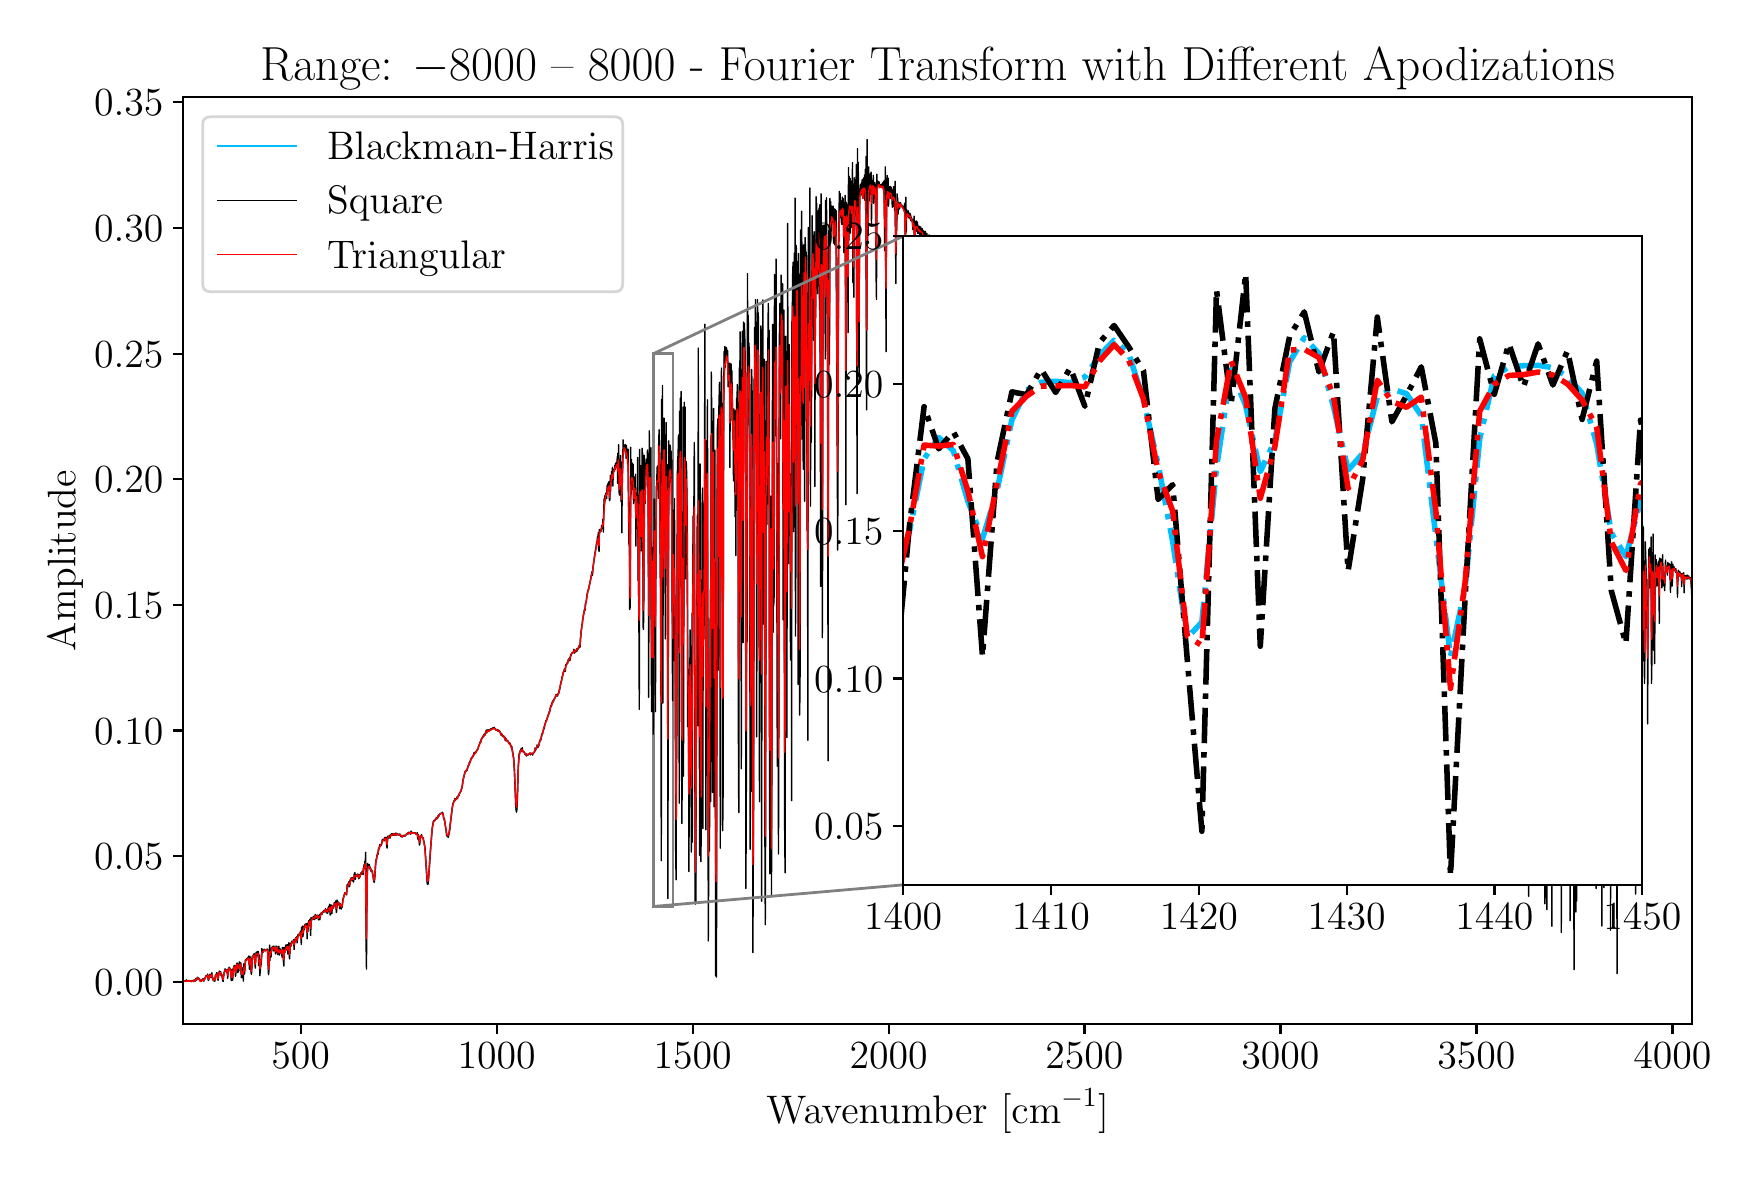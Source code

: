 \begingroup%
\makeatletter%
\begin{pgfpicture}%
\pgfpathrectangle{\pgfpointorigin}{\pgfqpoint{8.519in}{5.627in}}%
\pgfusepath{use as bounding box, clip}%
\begin{pgfscope}%
\pgfsetbuttcap%
\pgfsetmiterjoin%
\definecolor{currentfill}{rgb}{1.0,1.0,1.0}%
\pgfsetfillcolor{currentfill}%
\pgfsetlinewidth{0.0pt}%
\definecolor{currentstroke}{rgb}{1.0,1.0,1.0}%
\pgfsetstrokecolor{currentstroke}%
\pgfsetdash{}{0pt}%
\pgfpathmoveto{\pgfqpoint{0.0in}{0.0in}}%
\pgfpathlineto{\pgfqpoint{8.519in}{0.0in}}%
\pgfpathlineto{\pgfqpoint{8.519in}{5.627in}}%
\pgfpathlineto{\pgfqpoint{0.0in}{5.627in}}%
\pgfpathlineto{\pgfqpoint{0.0in}{0.0in}}%
\pgfpathclose%
\pgfusepath{fill}%
\end{pgfscope}%
\begin{pgfscope}%
\pgfsetbuttcap%
\pgfsetmiterjoin%
\definecolor{currentfill}{rgb}{1.0,1.0,1.0}%
\pgfsetfillcolor{currentfill}%
\pgfsetlinewidth{0.0pt}%
\definecolor{currentstroke}{rgb}{0.0,0.0,0.0}%
\pgfsetstrokecolor{currentstroke}%
\pgfsetstrokeopacity{0.0}%
\pgfsetdash{}{0pt}%
\pgfpathmoveto{\pgfqpoint{0.777in}{0.646in}}%
\pgfpathlineto{\pgfqpoint{8.322in}{0.646in}}%
\pgfpathlineto{\pgfqpoint{8.322in}{5.279in}}%
\pgfpathlineto{\pgfqpoint{0.777in}{5.279in}}%
\pgfpathlineto{\pgfqpoint{0.777in}{0.646in}}%
\pgfpathclose%
\pgfusepath{fill}%
\end{pgfscope}%
\begin{pgfscope}%
\pgfpathrectangle{\pgfqpoint{0.777in}{0.646in}}{\pgfqpoint{7.544in}{4.632in}}%
\pgfusepath{clip}%
\pgfsetbuttcap%
\pgfsetmiterjoin%
\pgfsetlinewidth{1.004pt}%
\definecolor{currentstroke}{rgb}{0.5,0.5,0.5}%
\pgfsetstrokecolor{currentstroke}%
\pgfsetdash{}{0pt}%
\pgfpathmoveto{\pgfqpoint{3.129in}{1.233in}}%
\pgfpathlineto{\pgfqpoint{3.227in}{1.233in}}%
\pgfpathlineto{\pgfqpoint{3.227in}{3.997in}}%
\pgfpathlineto{\pgfqpoint{3.129in}{3.997in}}%
\pgfpathlineto{\pgfqpoint{3.129in}{1.233in}}%
\pgfpathclose%
\pgfusepath{stroke}%
\end{pgfscope}%
\begin{pgfscope}%
\pgfsetbuttcap%
\pgfsetroundjoin%
\definecolor{currentfill}{rgb}{0.0,0.0,0.0}%
\pgfsetfillcolor{currentfill}%
\pgfsetlinewidth{0.803pt}%
\definecolor{currentstroke}{rgb}{0.0,0.0,0.0}%
\pgfsetstrokecolor{currentstroke}%
\pgfsetdash{}{0pt}%
\pgfsys@defobject{currentmarker}{\pgfqpoint{0.0in}{-0.049in}}{\pgfqpoint{0.0in}{0.0in}}{%
\pgfpathmoveto{\pgfqpoint{0.0in}{0.0in}}%
\pgfpathlineto{\pgfqpoint{0.0in}{-0.049in}}%
\pgfusepath{stroke,fill}%
}%
\begin{pgfscope}%
\pgfsys@transformshift{1.365in}{0.646in}%
\pgfsys@useobject{currentmarker}{}%
\end{pgfscope}%
\end{pgfscope}%
\begin{pgfscope}%
\definecolor{textcolor}{rgb}{0.0,0.0,0.0}%
\pgfsetstrokecolor{textcolor}%
\pgfsetfillcolor{textcolor}%
\pgftext[x=1.365in,y=0.549in,,top]{\color{textcolor}\rmfamily\fontsize{14.0}{16.8}\selectfont \(\displaystyle {500}\)}%
\end{pgfscope}%
\begin{pgfscope}%
\pgfsetbuttcap%
\pgfsetroundjoin%
\definecolor{currentfill}{rgb}{0.0,0.0,0.0}%
\pgfsetfillcolor{currentfill}%
\pgfsetlinewidth{0.803pt}%
\definecolor{currentstroke}{rgb}{0.0,0.0,0.0}%
\pgfsetstrokecolor{currentstroke}%
\pgfsetdash{}{0pt}%
\pgfsys@defobject{currentmarker}{\pgfqpoint{0.0in}{-0.049in}}{\pgfqpoint{0.0in}{0.0in}}{%
\pgfpathmoveto{\pgfqpoint{0.0in}{0.0in}}%
\pgfpathlineto{\pgfqpoint{0.0in}{-0.049in}}%
\pgfusepath{stroke,fill}%
}%
\begin{pgfscope}%
\pgfsys@transformshift{2.345in}{0.646in}%
\pgfsys@useobject{currentmarker}{}%
\end{pgfscope}%
\end{pgfscope}%
\begin{pgfscope}%
\definecolor{textcolor}{rgb}{0.0,0.0,0.0}%
\pgfsetstrokecolor{textcolor}%
\pgfsetfillcolor{textcolor}%
\pgftext[x=2.345in,y=0.549in,,top]{\color{textcolor}\rmfamily\fontsize{14.0}{16.8}\selectfont \(\displaystyle {1000}\)}%
\end{pgfscope}%
\begin{pgfscope}%
\pgfsetbuttcap%
\pgfsetroundjoin%
\definecolor{currentfill}{rgb}{0.0,0.0,0.0}%
\pgfsetfillcolor{currentfill}%
\pgfsetlinewidth{0.803pt}%
\definecolor{currentstroke}{rgb}{0.0,0.0,0.0}%
\pgfsetstrokecolor{currentstroke}%
\pgfsetdash{}{0pt}%
\pgfsys@defobject{currentmarker}{\pgfqpoint{0.0in}{-0.049in}}{\pgfqpoint{0.0in}{0.0in}}{%
\pgfpathmoveto{\pgfqpoint{0.0in}{0.0in}}%
\pgfpathlineto{\pgfqpoint{0.0in}{-0.049in}}%
\pgfusepath{stroke,fill}%
}%
\begin{pgfscope}%
\pgfsys@transformshift{3.325in}{0.646in}%
\pgfsys@useobject{currentmarker}{}%
\end{pgfscope}%
\end{pgfscope}%
\begin{pgfscope}%
\definecolor{textcolor}{rgb}{0.0,0.0,0.0}%
\pgfsetstrokecolor{textcolor}%
\pgfsetfillcolor{textcolor}%
\pgftext[x=3.325in,y=0.549in,,top]{\color{textcolor}\rmfamily\fontsize{14.0}{16.8}\selectfont \(\displaystyle {1500}\)}%
\end{pgfscope}%
\begin{pgfscope}%
\pgfsetbuttcap%
\pgfsetroundjoin%
\definecolor{currentfill}{rgb}{0.0,0.0,0.0}%
\pgfsetfillcolor{currentfill}%
\pgfsetlinewidth{0.803pt}%
\definecolor{currentstroke}{rgb}{0.0,0.0,0.0}%
\pgfsetstrokecolor{currentstroke}%
\pgfsetdash{}{0pt}%
\pgfsys@defobject{currentmarker}{\pgfqpoint{0.0in}{-0.049in}}{\pgfqpoint{0.0in}{0.0in}}{%
\pgfpathmoveto{\pgfqpoint{0.0in}{0.0in}}%
\pgfpathlineto{\pgfqpoint{0.0in}{-0.049in}}%
\pgfusepath{stroke,fill}%
}%
\begin{pgfscope}%
\pgfsys@transformshift{4.305in}{0.646in}%
\pgfsys@useobject{currentmarker}{}%
\end{pgfscope}%
\end{pgfscope}%
\begin{pgfscope}%
\definecolor{textcolor}{rgb}{0.0,0.0,0.0}%
\pgfsetstrokecolor{textcolor}%
\pgfsetfillcolor{textcolor}%
\pgftext[x=4.305in,y=0.549in,,top]{\color{textcolor}\rmfamily\fontsize{14.0}{16.8}\selectfont \(\displaystyle {2000}\)}%
\end{pgfscope}%
\begin{pgfscope}%
\pgfsetbuttcap%
\pgfsetroundjoin%
\definecolor{currentfill}{rgb}{0.0,0.0,0.0}%
\pgfsetfillcolor{currentfill}%
\pgfsetlinewidth{0.803pt}%
\definecolor{currentstroke}{rgb}{0.0,0.0,0.0}%
\pgfsetstrokecolor{currentstroke}%
\pgfsetdash{}{0pt}%
\pgfsys@defobject{currentmarker}{\pgfqpoint{0.0in}{-0.049in}}{\pgfqpoint{0.0in}{0.0in}}{%
\pgfpathmoveto{\pgfqpoint{0.0in}{0.0in}}%
\pgfpathlineto{\pgfqpoint{0.0in}{-0.049in}}%
\pgfusepath{stroke,fill}%
}%
\begin{pgfscope}%
\pgfsys@transformshift{5.284in}{0.646in}%
\pgfsys@useobject{currentmarker}{}%
\end{pgfscope}%
\end{pgfscope}%
\begin{pgfscope}%
\definecolor{textcolor}{rgb}{0.0,0.0,0.0}%
\pgfsetstrokecolor{textcolor}%
\pgfsetfillcolor{textcolor}%
\pgftext[x=5.284in,y=0.549in,,top]{\color{textcolor}\rmfamily\fontsize{14.0}{16.8}\selectfont \(\displaystyle {2500}\)}%
\end{pgfscope}%
\begin{pgfscope}%
\pgfsetbuttcap%
\pgfsetroundjoin%
\definecolor{currentfill}{rgb}{0.0,0.0,0.0}%
\pgfsetfillcolor{currentfill}%
\pgfsetlinewidth{0.803pt}%
\definecolor{currentstroke}{rgb}{0.0,0.0,0.0}%
\pgfsetstrokecolor{currentstroke}%
\pgfsetdash{}{0pt}%
\pgfsys@defobject{currentmarker}{\pgfqpoint{0.0in}{-0.049in}}{\pgfqpoint{0.0in}{0.0in}}{%
\pgfpathmoveto{\pgfqpoint{0.0in}{0.0in}}%
\pgfpathlineto{\pgfqpoint{0.0in}{-0.049in}}%
\pgfusepath{stroke,fill}%
}%
\begin{pgfscope}%
\pgfsys@transformshift{6.264in}{0.646in}%
\pgfsys@useobject{currentmarker}{}%
\end{pgfscope}%
\end{pgfscope}%
\begin{pgfscope}%
\definecolor{textcolor}{rgb}{0.0,0.0,0.0}%
\pgfsetstrokecolor{textcolor}%
\pgfsetfillcolor{textcolor}%
\pgftext[x=6.264in,y=0.549in,,top]{\color{textcolor}\rmfamily\fontsize{14.0}{16.8}\selectfont \(\displaystyle {3000}\)}%
\end{pgfscope}%
\begin{pgfscope}%
\pgfsetbuttcap%
\pgfsetroundjoin%
\definecolor{currentfill}{rgb}{0.0,0.0,0.0}%
\pgfsetfillcolor{currentfill}%
\pgfsetlinewidth{0.803pt}%
\definecolor{currentstroke}{rgb}{0.0,0.0,0.0}%
\pgfsetstrokecolor{currentstroke}%
\pgfsetdash{}{0pt}%
\pgfsys@defobject{currentmarker}{\pgfqpoint{0.0in}{-0.049in}}{\pgfqpoint{0.0in}{0.0in}}{%
\pgfpathmoveto{\pgfqpoint{0.0in}{0.0in}}%
\pgfpathlineto{\pgfqpoint{0.0in}{-0.049in}}%
\pgfusepath{stroke,fill}%
}%
\begin{pgfscope}%
\pgfsys@transformshift{7.244in}{0.646in}%
\pgfsys@useobject{currentmarker}{}%
\end{pgfscope}%
\end{pgfscope}%
\begin{pgfscope}%
\definecolor{textcolor}{rgb}{0.0,0.0,0.0}%
\pgfsetstrokecolor{textcolor}%
\pgfsetfillcolor{textcolor}%
\pgftext[x=7.244in,y=0.549in,,top]{\color{textcolor}\rmfamily\fontsize{14.0}{16.8}\selectfont \(\displaystyle {3500}\)}%
\end{pgfscope}%
\begin{pgfscope}%
\pgfsetbuttcap%
\pgfsetroundjoin%
\definecolor{currentfill}{rgb}{0.0,0.0,0.0}%
\pgfsetfillcolor{currentfill}%
\pgfsetlinewidth{0.803pt}%
\definecolor{currentstroke}{rgb}{0.0,0.0,0.0}%
\pgfsetstrokecolor{currentstroke}%
\pgfsetdash{}{0pt}%
\pgfsys@defobject{currentmarker}{\pgfqpoint{0.0in}{-0.049in}}{\pgfqpoint{0.0in}{0.0in}}{%
\pgfpathmoveto{\pgfqpoint{0.0in}{0.0in}}%
\pgfpathlineto{\pgfqpoint{0.0in}{-0.049in}}%
\pgfusepath{stroke,fill}%
}%
\begin{pgfscope}%
\pgfsys@transformshift{8.224in}{0.646in}%
\pgfsys@useobject{currentmarker}{}%
\end{pgfscope}%
\end{pgfscope}%
\begin{pgfscope}%
\definecolor{textcolor}{rgb}{0.0,0.0,0.0}%
\pgfsetstrokecolor{textcolor}%
\pgfsetfillcolor{textcolor}%
\pgftext[x=8.224in,y=0.549in,,top]{\color{textcolor}\rmfamily\fontsize{14.0}{16.8}\selectfont \(\displaystyle {4000}\)}%
\end{pgfscope}%
\begin{pgfscope}%
\definecolor{textcolor}{rgb}{0.0,0.0,0.0}%
\pgfsetstrokecolor{textcolor}%
\pgfsetfillcolor{textcolor}%
\pgftext[x=4.55in,y=0.321in,,top]{\color{textcolor}\rmfamily\fontsize{14.0}{16.8}\selectfont Wavenumber [cm\(\displaystyle ^{-1}\)]}%
\end{pgfscope}%
\begin{pgfscope}%
\pgfsetbuttcap%
\pgfsetroundjoin%
\definecolor{currentfill}{rgb}{0.0,0.0,0.0}%
\pgfsetfillcolor{currentfill}%
\pgfsetlinewidth{0.803pt}%
\definecolor{currentstroke}{rgb}{0.0,0.0,0.0}%
\pgfsetstrokecolor{currentstroke}%
\pgfsetdash{}{0pt}%
\pgfsys@defobject{currentmarker}{\pgfqpoint{-0.049in}{0.0in}}{\pgfqpoint{-0.0in}{0.0in}}{%
\pgfpathmoveto{\pgfqpoint{-0.0in}{0.0in}}%
\pgfpathlineto{\pgfqpoint{-0.049in}{0.0in}}%
\pgfusepath{stroke,fill}%
}%
\begin{pgfscope}%
\pgfsys@transformshift{0.777in}{0.857in}%
\pgfsys@useobject{currentmarker}{}%
\end{pgfscope}%
\end{pgfscope}%
\begin{pgfscope}%
\definecolor{textcolor}{rgb}{0.0,0.0,0.0}%
\pgfsetstrokecolor{textcolor}%
\pgfsetfillcolor{textcolor}%
\pgftext[x=0.332in, y=0.789in, left, base]{\color{textcolor}\rmfamily\fontsize{14.0}{16.8}\selectfont \(\displaystyle {0.00}\)}%
\end{pgfscope}%
\begin{pgfscope}%
\pgfsetbuttcap%
\pgfsetroundjoin%
\definecolor{currentfill}{rgb}{0.0,0.0,0.0}%
\pgfsetfillcolor{currentfill}%
\pgfsetlinewidth{0.803pt}%
\definecolor{currentstroke}{rgb}{0.0,0.0,0.0}%
\pgfsetstrokecolor{currentstroke}%
\pgfsetdash{}{0pt}%
\pgfsys@defobject{currentmarker}{\pgfqpoint{-0.049in}{0.0in}}{\pgfqpoint{-0.0in}{0.0in}}{%
\pgfpathmoveto{\pgfqpoint{-0.0in}{0.0in}}%
\pgfpathlineto{\pgfqpoint{-0.049in}{0.0in}}%
\pgfusepath{stroke,fill}%
}%
\begin{pgfscope}%
\pgfsys@transformshift{0.777in}{1.485in}%
\pgfsys@useobject{currentmarker}{}%
\end{pgfscope}%
\end{pgfscope}%
\begin{pgfscope}%
\definecolor{textcolor}{rgb}{0.0,0.0,0.0}%
\pgfsetstrokecolor{textcolor}%
\pgfsetfillcolor{textcolor}%
\pgftext[x=0.332in, y=1.417in, left, base]{\color{textcolor}\rmfamily\fontsize{14.0}{16.8}\selectfont \(\displaystyle {0.05}\)}%
\end{pgfscope}%
\begin{pgfscope}%
\pgfsetbuttcap%
\pgfsetroundjoin%
\definecolor{currentfill}{rgb}{0.0,0.0,0.0}%
\pgfsetfillcolor{currentfill}%
\pgfsetlinewidth{0.803pt}%
\definecolor{currentstroke}{rgb}{0.0,0.0,0.0}%
\pgfsetstrokecolor{currentstroke}%
\pgfsetdash{}{0pt}%
\pgfsys@defobject{currentmarker}{\pgfqpoint{-0.049in}{0.0in}}{\pgfqpoint{-0.0in}{0.0in}}{%
\pgfpathmoveto{\pgfqpoint{-0.0in}{0.0in}}%
\pgfpathlineto{\pgfqpoint{-0.049in}{0.0in}}%
\pgfusepath{stroke,fill}%
}%
\begin{pgfscope}%
\pgfsys@transformshift{0.777in}{2.113in}%
\pgfsys@useobject{currentmarker}{}%
\end{pgfscope}%
\end{pgfscope}%
\begin{pgfscope}%
\definecolor{textcolor}{rgb}{0.0,0.0,0.0}%
\pgfsetstrokecolor{textcolor}%
\pgfsetfillcolor{textcolor}%
\pgftext[x=0.332in, y=2.045in, left, base]{\color{textcolor}\rmfamily\fontsize{14.0}{16.8}\selectfont \(\displaystyle {0.10}\)}%
\end{pgfscope}%
\begin{pgfscope}%
\pgfsetbuttcap%
\pgfsetroundjoin%
\definecolor{currentfill}{rgb}{0.0,0.0,0.0}%
\pgfsetfillcolor{currentfill}%
\pgfsetlinewidth{0.803pt}%
\definecolor{currentstroke}{rgb}{0.0,0.0,0.0}%
\pgfsetstrokecolor{currentstroke}%
\pgfsetdash{}{0pt}%
\pgfsys@defobject{currentmarker}{\pgfqpoint{-0.049in}{0.0in}}{\pgfqpoint{-0.0in}{0.0in}}{%
\pgfpathmoveto{\pgfqpoint{-0.0in}{0.0in}}%
\pgfpathlineto{\pgfqpoint{-0.049in}{0.0in}}%
\pgfusepath{stroke,fill}%
}%
\begin{pgfscope}%
\pgfsys@transformshift{0.777in}{2.741in}%
\pgfsys@useobject{currentmarker}{}%
\end{pgfscope}%
\end{pgfscope}%
\begin{pgfscope}%
\definecolor{textcolor}{rgb}{0.0,0.0,0.0}%
\pgfsetstrokecolor{textcolor}%
\pgfsetfillcolor{textcolor}%
\pgftext[x=0.332in, y=2.674in, left, base]{\color{textcolor}\rmfamily\fontsize{14.0}{16.8}\selectfont \(\displaystyle {0.15}\)}%
\end{pgfscope}%
\begin{pgfscope}%
\pgfsetbuttcap%
\pgfsetroundjoin%
\definecolor{currentfill}{rgb}{0.0,0.0,0.0}%
\pgfsetfillcolor{currentfill}%
\pgfsetlinewidth{0.803pt}%
\definecolor{currentstroke}{rgb}{0.0,0.0,0.0}%
\pgfsetstrokecolor{currentstroke}%
\pgfsetdash{}{0pt}%
\pgfsys@defobject{currentmarker}{\pgfqpoint{-0.049in}{0.0in}}{\pgfqpoint{-0.0in}{0.0in}}{%
\pgfpathmoveto{\pgfqpoint{-0.0in}{0.0in}}%
\pgfpathlineto{\pgfqpoint{-0.049in}{0.0in}}%
\pgfusepath{stroke,fill}%
}%
\begin{pgfscope}%
\pgfsys@transformshift{0.777in}{3.369in}%
\pgfsys@useobject{currentmarker}{}%
\end{pgfscope}%
\end{pgfscope}%
\begin{pgfscope}%
\definecolor{textcolor}{rgb}{0.0,0.0,0.0}%
\pgfsetstrokecolor{textcolor}%
\pgfsetfillcolor{textcolor}%
\pgftext[x=0.332in, y=3.302in, left, base]{\color{textcolor}\rmfamily\fontsize{14.0}{16.8}\selectfont \(\displaystyle {0.20}\)}%
\end{pgfscope}%
\begin{pgfscope}%
\pgfsetbuttcap%
\pgfsetroundjoin%
\definecolor{currentfill}{rgb}{0.0,0.0,0.0}%
\pgfsetfillcolor{currentfill}%
\pgfsetlinewidth{0.803pt}%
\definecolor{currentstroke}{rgb}{0.0,0.0,0.0}%
\pgfsetstrokecolor{currentstroke}%
\pgfsetdash{}{0pt}%
\pgfsys@defobject{currentmarker}{\pgfqpoint{-0.049in}{0.0in}}{\pgfqpoint{-0.0in}{0.0in}}{%
\pgfpathmoveto{\pgfqpoint{-0.0in}{0.0in}}%
\pgfpathlineto{\pgfqpoint{-0.049in}{0.0in}}%
\pgfusepath{stroke,fill}%
}%
\begin{pgfscope}%
\pgfsys@transformshift{0.777in}{3.997in}%
\pgfsys@useobject{currentmarker}{}%
\end{pgfscope}%
\end{pgfscope}%
\begin{pgfscope}%
\definecolor{textcolor}{rgb}{0.0,0.0,0.0}%
\pgfsetstrokecolor{textcolor}%
\pgfsetfillcolor{textcolor}%
\pgftext[x=0.332in, y=3.93in, left, base]{\color{textcolor}\rmfamily\fontsize{14.0}{16.8}\selectfont \(\displaystyle {0.25}\)}%
\end{pgfscope}%
\begin{pgfscope}%
\pgfsetbuttcap%
\pgfsetroundjoin%
\definecolor{currentfill}{rgb}{0.0,0.0,0.0}%
\pgfsetfillcolor{currentfill}%
\pgfsetlinewidth{0.803pt}%
\definecolor{currentstroke}{rgb}{0.0,0.0,0.0}%
\pgfsetstrokecolor{currentstroke}%
\pgfsetdash{}{0pt}%
\pgfsys@defobject{currentmarker}{\pgfqpoint{-0.049in}{0.0in}}{\pgfqpoint{-0.0in}{0.0in}}{%
\pgfpathmoveto{\pgfqpoint{-0.0in}{0.0in}}%
\pgfpathlineto{\pgfqpoint{-0.049in}{0.0in}}%
\pgfusepath{stroke,fill}%
}%
\begin{pgfscope}%
\pgfsys@transformshift{0.777in}{4.625in}%
\pgfsys@useobject{currentmarker}{}%
\end{pgfscope}%
\end{pgfscope}%
\begin{pgfscope}%
\definecolor{textcolor}{rgb}{0.0,0.0,0.0}%
\pgfsetstrokecolor{textcolor}%
\pgfsetfillcolor{textcolor}%
\pgftext[x=0.332in, y=4.558in, left, base]{\color{textcolor}\rmfamily\fontsize{14.0}{16.8}\selectfont \(\displaystyle {0.30}\)}%
\end{pgfscope}%
\begin{pgfscope}%
\pgfsetbuttcap%
\pgfsetroundjoin%
\definecolor{currentfill}{rgb}{0.0,0.0,0.0}%
\pgfsetfillcolor{currentfill}%
\pgfsetlinewidth{0.803pt}%
\definecolor{currentstroke}{rgb}{0.0,0.0,0.0}%
\pgfsetstrokecolor{currentstroke}%
\pgfsetdash{}{0pt}%
\pgfsys@defobject{currentmarker}{\pgfqpoint{-0.049in}{0.0in}}{\pgfqpoint{-0.0in}{0.0in}}{%
\pgfpathmoveto{\pgfqpoint{-0.0in}{0.0in}}%
\pgfpathlineto{\pgfqpoint{-0.049in}{0.0in}}%
\pgfusepath{stroke,fill}%
}%
\begin{pgfscope}%
\pgfsys@transformshift{0.777in}{5.254in}%
\pgfsys@useobject{currentmarker}{}%
\end{pgfscope}%
\end{pgfscope}%
\begin{pgfscope}%
\definecolor{textcolor}{rgb}{0.0,0.0,0.0}%
\pgfsetstrokecolor{textcolor}%
\pgfsetfillcolor{textcolor}%
\pgftext[x=0.332in, y=5.186in, left, base]{\color{textcolor}\rmfamily\fontsize{14.0}{16.8}\selectfont \(\displaystyle {0.35}\)}%
\end{pgfscope}%
\begin{pgfscope}%
\definecolor{textcolor}{rgb}{0.0,0.0,0.0}%
\pgfsetstrokecolor{textcolor}%
\pgfsetfillcolor{textcolor}%
\pgftext[x=0.277in,y=2.962in,,bottom,rotate=90.0]{\color{textcolor}\rmfamily\fontsize{14.0}{16.8}\selectfont Amplitude}%
\end{pgfscope}%
\begin{pgfscope}%
\pgfpathrectangle{\pgfqpoint{0.777in}{0.646in}}{\pgfqpoint{7.544in}{4.632in}}%
\pgfusepath{clip}%
\pgfsetrectcap%
\pgfsetroundjoin%
\pgfsetlinewidth{0.502pt}%
\definecolor{currentstroke}{rgb}{0.0,0.749,1.0}%
\pgfsetstrokecolor{currentstroke}%
\pgfsetdash{}{0pt}%
\pgfpathmoveto{\pgfqpoint{0.777in}{0.859in}}%
\pgfpathlineto{\pgfqpoint{0.783in}{0.858in}}%
\pgfpathlineto{\pgfqpoint{0.787in}{0.861in}}%
\pgfpathlineto{\pgfqpoint{0.791in}{0.858in}}%
\pgfpathlineto{\pgfqpoint{0.793in}{0.859in}}%
\pgfpathlineto{\pgfqpoint{0.795in}{0.858in}}%
\pgfpathlineto{\pgfqpoint{0.797in}{0.861in}}%
\pgfpathlineto{\pgfqpoint{0.803in}{0.859in}}%
\pgfpathlineto{\pgfqpoint{0.805in}{0.859in}}%
\pgfpathlineto{\pgfqpoint{0.808in}{0.861in}}%
\pgfpathlineto{\pgfqpoint{0.812in}{0.86in}}%
\pgfpathlineto{\pgfqpoint{0.814in}{0.86in}}%
\pgfpathlineto{\pgfqpoint{0.816in}{0.859in}}%
\pgfpathlineto{\pgfqpoint{0.818in}{0.857in}}%
\pgfpathlineto{\pgfqpoint{0.82in}{0.859in}}%
\pgfpathlineto{\pgfqpoint{0.824in}{0.859in}}%
\pgfpathlineto{\pgfqpoint{0.826in}{0.86in}}%
\pgfpathlineto{\pgfqpoint{0.83in}{0.859in}}%
\pgfpathlineto{\pgfqpoint{0.834in}{0.863in}}%
\pgfpathlineto{\pgfqpoint{0.836in}{0.861in}}%
\pgfpathlineto{\pgfqpoint{0.838in}{0.861in}}%
\pgfpathlineto{\pgfqpoint{0.843in}{0.869in}}%
\pgfpathlineto{\pgfqpoint{0.845in}{0.869in}}%
\pgfpathlineto{\pgfqpoint{0.849in}{0.876in}}%
\pgfpathlineto{\pgfqpoint{0.855in}{0.873in}}%
\pgfpathlineto{\pgfqpoint{0.857in}{0.871in}}%
\pgfpathlineto{\pgfqpoint{0.859in}{0.868in}}%
\pgfpathlineto{\pgfqpoint{0.863in}{0.859in}}%
\pgfpathlineto{\pgfqpoint{0.867in}{0.862in}}%
\pgfpathlineto{\pgfqpoint{0.869in}{0.86in}}%
\pgfpathlineto{\pgfqpoint{0.874in}{0.866in}}%
\pgfpathlineto{\pgfqpoint{0.876in}{0.867in}}%
\pgfpathlineto{\pgfqpoint{0.88in}{0.86in}}%
\pgfpathlineto{\pgfqpoint{0.882in}{0.862in}}%
\pgfpathlineto{\pgfqpoint{0.89in}{0.882in}}%
\pgfpathlineto{\pgfqpoint{0.892in}{0.884in}}%
\pgfpathlineto{\pgfqpoint{0.896in}{0.886in}}%
\pgfpathlineto{\pgfqpoint{0.898in}{0.888in}}%
\pgfpathlineto{\pgfqpoint{0.9in}{0.888in}}%
\pgfpathlineto{\pgfqpoint{0.903in}{0.87in}}%
\pgfpathlineto{\pgfqpoint{0.905in}{0.869in}}%
\pgfpathlineto{\pgfqpoint{0.911in}{0.889in}}%
\pgfpathlineto{\pgfqpoint{0.913in}{0.888in}}%
\pgfpathlineto{\pgfqpoint{0.915in}{0.884in}}%
\pgfpathlineto{\pgfqpoint{0.917in}{0.884in}}%
\pgfpathlineto{\pgfqpoint{0.919in}{0.889in}}%
\pgfpathlineto{\pgfqpoint{0.921in}{0.891in}}%
\pgfpathlineto{\pgfqpoint{0.929in}{0.862in}}%
\pgfpathlineto{\pgfqpoint{0.932in}{0.867in}}%
\pgfpathlineto{\pgfqpoint{0.934in}{0.864in}}%
\pgfpathlineto{\pgfqpoint{0.936in}{0.867in}}%
\pgfpathlineto{\pgfqpoint{0.94in}{0.888in}}%
\pgfpathlineto{\pgfqpoint{0.944in}{0.895in}}%
\pgfpathlineto{\pgfqpoint{0.946in}{0.894in}}%
\pgfpathlineto{\pgfqpoint{0.95in}{0.873in}}%
\pgfpathlineto{\pgfqpoint{0.952in}{0.872in}}%
\pgfpathlineto{\pgfqpoint{0.958in}{0.904in}}%
\pgfpathlineto{\pgfqpoint{0.96in}{0.906in}}%
\pgfpathlineto{\pgfqpoint{0.963in}{0.904in}}%
\pgfpathlineto{\pgfqpoint{0.971in}{0.888in}}%
\pgfpathlineto{\pgfqpoint{0.975in}{0.868in}}%
\pgfpathlineto{\pgfqpoint{0.977in}{0.868in}}%
\pgfpathlineto{\pgfqpoint{0.985in}{0.911in}}%
\pgfpathlineto{\pgfqpoint{0.987in}{0.915in}}%
\pgfpathlineto{\pgfqpoint{0.989in}{0.916in}}%
\pgfpathlineto{\pgfqpoint{0.991in}{0.915in}}%
\pgfpathlineto{\pgfqpoint{0.996in}{0.908in}}%
\pgfpathlineto{\pgfqpoint{1.0in}{0.891in}}%
\pgfpathlineto{\pgfqpoint{1.002in}{0.901in}}%
\pgfpathlineto{\pgfqpoint{1.006in}{0.923in}}%
\pgfpathlineto{\pgfqpoint{1.008in}{0.925in}}%
\pgfpathlineto{\pgfqpoint{1.01in}{0.924in}}%
\pgfpathlineto{\pgfqpoint{1.012in}{0.919in}}%
\pgfpathlineto{\pgfqpoint{1.014in}{0.909in}}%
\pgfpathlineto{\pgfqpoint{1.018in}{0.88in}}%
\pgfpathlineto{\pgfqpoint{1.022in}{0.902in}}%
\pgfpathlineto{\pgfqpoint{1.025in}{0.881in}}%
\pgfpathlineto{\pgfqpoint{1.031in}{0.931in}}%
\pgfpathlineto{\pgfqpoint{1.033in}{0.935in}}%
\pgfpathlineto{\pgfqpoint{1.035in}{0.933in}}%
\pgfpathlineto{\pgfqpoint{1.039in}{0.904in}}%
\pgfpathlineto{\pgfqpoint{1.041in}{0.907in}}%
\pgfpathlineto{\pgfqpoint{1.045in}{0.942in}}%
\pgfpathlineto{\pgfqpoint{1.047in}{0.944in}}%
\pgfpathlineto{\pgfqpoint{1.051in}{0.926in}}%
\pgfpathlineto{\pgfqpoint{1.053in}{0.93in}}%
\pgfpathlineto{\pgfqpoint{1.056in}{0.929in}}%
\pgfpathlineto{\pgfqpoint{1.06in}{0.944in}}%
\pgfpathlineto{\pgfqpoint{1.062in}{0.946in}}%
\pgfpathlineto{\pgfqpoint{1.064in}{0.944in}}%
\pgfpathlineto{\pgfqpoint{1.07in}{0.894in}}%
\pgfpathlineto{\pgfqpoint{1.072in}{0.893in}}%
\pgfpathlineto{\pgfqpoint{1.074in}{0.9in}}%
\pgfpathlineto{\pgfqpoint{1.076in}{0.901in}}%
\pgfpathlineto{\pgfqpoint{1.078in}{0.9in}}%
\pgfpathlineto{\pgfqpoint{1.08in}{0.916in}}%
\pgfpathlineto{\pgfqpoint{1.082in}{0.921in}}%
\pgfpathlineto{\pgfqpoint{1.084in}{0.913in}}%
\pgfpathlineto{\pgfqpoint{1.086in}{0.921in}}%
\pgfpathlineto{\pgfqpoint{1.089in}{0.961in}}%
\pgfpathlineto{\pgfqpoint{1.091in}{0.967in}}%
\pgfpathlineto{\pgfqpoint{1.095in}{0.968in}}%
\pgfpathlineto{\pgfqpoint{1.099in}{0.974in}}%
\pgfpathlineto{\pgfqpoint{1.103in}{0.976in}}%
\pgfpathlineto{\pgfqpoint{1.105in}{0.969in}}%
\pgfpathlineto{\pgfqpoint{1.107in}{0.95in}}%
\pgfpathlineto{\pgfqpoint{1.109in}{0.946in}}%
\pgfpathlineto{\pgfqpoint{1.113in}{0.971in}}%
\pgfpathlineto{\pgfqpoint{1.115in}{0.954in}}%
\pgfpathlineto{\pgfqpoint{1.118in}{0.905in}}%
\pgfpathlineto{\pgfqpoint{1.12in}{0.921in}}%
\pgfpathlineto{\pgfqpoint{1.124in}{0.977in}}%
\pgfpathlineto{\pgfqpoint{1.128in}{0.987in}}%
\pgfpathlineto{\pgfqpoint{1.13in}{0.99in}}%
\pgfpathlineto{\pgfqpoint{1.132in}{0.989in}}%
\pgfpathlineto{\pgfqpoint{1.138in}{0.948in}}%
\pgfpathlineto{\pgfqpoint{1.142in}{0.99in}}%
\pgfpathlineto{\pgfqpoint{1.144in}{0.996in}}%
\pgfpathlineto{\pgfqpoint{1.149in}{1.0in}}%
\pgfpathlineto{\pgfqpoint{1.151in}{0.999in}}%
\pgfpathlineto{\pgfqpoint{1.157in}{0.962in}}%
\pgfpathlineto{\pgfqpoint{1.159in}{0.953in}}%
\pgfpathlineto{\pgfqpoint{1.161in}{0.927in}}%
\pgfpathlineto{\pgfqpoint{1.163in}{0.922in}}%
\pgfpathlineto{\pgfqpoint{1.167in}{0.95in}}%
\pgfpathlineto{\pgfqpoint{1.171in}{1.0in}}%
\pgfpathlineto{\pgfqpoint{1.173in}{1.008in}}%
\pgfpathlineto{\pgfqpoint{1.179in}{1.009in}}%
\pgfpathlineto{\pgfqpoint{1.182in}{1.016in}}%
\pgfpathlineto{\pgfqpoint{1.184in}{1.017in}}%
\pgfpathlineto{\pgfqpoint{1.188in}{1.014in}}%
\pgfpathlineto{\pgfqpoint{1.192in}{1.017in}}%
\pgfpathlineto{\pgfqpoint{1.196in}{1.018in}}%
\pgfpathlineto{\pgfqpoint{1.198in}{1.016in}}%
\pgfpathlineto{\pgfqpoint{1.2in}{0.995in}}%
\pgfpathlineto{\pgfqpoint{1.204in}{0.917in}}%
\pgfpathlineto{\pgfqpoint{1.206in}{0.926in}}%
\pgfpathlineto{\pgfqpoint{1.21in}{0.996in}}%
\pgfpathlineto{\pgfqpoint{1.211in}{0.993in}}%
\pgfpathlineto{\pgfqpoint{1.213in}{0.996in}}%
\pgfpathlineto{\pgfqpoint{1.215in}{1.004in}}%
\pgfpathlineto{\pgfqpoint{1.217in}{1.005in}}%
\pgfpathlineto{\pgfqpoint{1.223in}{1.03in}}%
\pgfpathlineto{\pgfqpoint{1.225in}{1.029in}}%
\pgfpathlineto{\pgfqpoint{1.229in}{1.022in}}%
\pgfpathlineto{\pgfqpoint{1.231in}{1.027in}}%
\pgfpathlineto{\pgfqpoint{1.233in}{1.028in}}%
\pgfpathlineto{\pgfqpoint{1.239in}{1.011in}}%
\pgfpathlineto{\pgfqpoint{1.242in}{1.028in}}%
\pgfpathlineto{\pgfqpoint{1.244in}{1.029in}}%
\pgfpathlineto{\pgfqpoint{1.246in}{1.023in}}%
\pgfpathlineto{\pgfqpoint{1.25in}{1.0in}}%
\pgfpathlineto{\pgfqpoint{1.252in}{1.001in}}%
\pgfpathlineto{\pgfqpoint{1.256in}{1.011in}}%
\pgfpathlineto{\pgfqpoint{1.258in}{1.005in}}%
\pgfpathlineto{\pgfqpoint{1.26in}{1.004in}}%
\pgfpathlineto{\pgfqpoint{1.262in}{1.012in}}%
\pgfpathlineto{\pgfqpoint{1.264in}{1.014in}}%
\pgfpathlineto{\pgfqpoint{1.266in}{1.012in}}%
\pgfpathlineto{\pgfqpoint{1.268in}{1.007in}}%
\pgfpathlineto{\pgfqpoint{1.27in}{0.998in}}%
\pgfpathlineto{\pgfqpoint{1.272in}{0.998in}}%
\pgfpathlineto{\pgfqpoint{1.275in}{1.016in}}%
\pgfpathlineto{\pgfqpoint{1.277in}{1.001in}}%
\pgfpathlineto{\pgfqpoint{1.279in}{0.973in}}%
\pgfpathlineto{\pgfqpoint{1.281in}{0.97in}}%
\pgfpathlineto{\pgfqpoint{1.285in}{1.012in}}%
\pgfpathlineto{\pgfqpoint{1.287in}{1.011in}}%
\pgfpathlineto{\pgfqpoint{1.289in}{1.015in}}%
\pgfpathlineto{\pgfqpoint{1.293in}{1.029in}}%
\pgfpathlineto{\pgfqpoint{1.297in}{1.032in}}%
\pgfpathlineto{\pgfqpoint{1.301in}{1.017in}}%
\pgfpathlineto{\pgfqpoint{1.303in}{1.02in}}%
\pgfpathlineto{\pgfqpoint{1.304in}{1.029in}}%
\pgfpathlineto{\pgfqpoint{1.306in}{1.022in}}%
\pgfpathlineto{\pgfqpoint{1.308in}{0.999in}}%
\pgfpathlineto{\pgfqpoint{1.31in}{0.998in}}%
\pgfpathlineto{\pgfqpoint{1.314in}{1.04in}}%
\pgfpathlineto{\pgfqpoint{1.316in}{1.039in}}%
\pgfpathlineto{\pgfqpoint{1.318in}{1.042in}}%
\pgfpathlineto{\pgfqpoint{1.322in}{1.054in}}%
\pgfpathlineto{\pgfqpoint{1.326in}{1.058in}}%
\pgfpathlineto{\pgfqpoint{1.328in}{1.059in}}%
\pgfpathlineto{\pgfqpoint{1.332in}{1.043in}}%
\pgfpathlineto{\pgfqpoint{1.334in}{1.046in}}%
\pgfpathlineto{\pgfqpoint{1.339in}{1.069in}}%
\pgfpathlineto{\pgfqpoint{1.341in}{1.073in}}%
\pgfpathlineto{\pgfqpoint{1.343in}{1.075in}}%
\pgfpathlineto{\pgfqpoint{1.347in}{1.066in}}%
\pgfpathlineto{\pgfqpoint{1.349in}{1.072in}}%
\pgfpathlineto{\pgfqpoint{1.351in}{1.082in}}%
\pgfpathlineto{\pgfqpoint{1.361in}{1.1in}}%
\pgfpathlineto{\pgfqpoint{1.363in}{1.102in}}%
\pgfpathlineto{\pgfqpoint{1.365in}{1.096in}}%
\pgfpathlineto{\pgfqpoint{1.366in}{1.078in}}%
\pgfpathlineto{\pgfqpoint{1.368in}{1.076in}}%
\pgfpathlineto{\pgfqpoint{1.372in}{1.108in}}%
\pgfpathlineto{\pgfqpoint{1.374in}{1.108in}}%
\pgfpathlineto{\pgfqpoint{1.376in}{1.102in}}%
\pgfpathlineto{\pgfqpoint{1.378in}{1.106in}}%
\pgfpathlineto{\pgfqpoint{1.38in}{1.122in}}%
\pgfpathlineto{\pgfqpoint{1.382in}{1.128in}}%
\pgfpathlineto{\pgfqpoint{1.384in}{1.129in}}%
\pgfpathlineto{\pgfqpoint{1.388in}{1.14in}}%
\pgfpathlineto{\pgfqpoint{1.39in}{1.141in}}%
\pgfpathlineto{\pgfqpoint{1.392in}{1.139in}}%
\pgfpathlineto{\pgfqpoint{1.394in}{1.133in}}%
\pgfpathlineto{\pgfqpoint{1.397in}{1.107in}}%
\pgfpathlineto{\pgfqpoint{1.407in}{1.158in}}%
\pgfpathlineto{\pgfqpoint{1.409in}{1.16in}}%
\pgfpathlineto{\pgfqpoint{1.411in}{1.154in}}%
\pgfpathlineto{\pgfqpoint{1.413in}{1.135in}}%
\pgfpathlineto{\pgfqpoint{1.415in}{1.129in}}%
\pgfpathlineto{\pgfqpoint{1.419in}{1.166in}}%
\pgfpathlineto{\pgfqpoint{1.423in}{1.172in}}%
\pgfpathlineto{\pgfqpoint{1.43in}{1.176in}}%
\pgfpathlineto{\pgfqpoint{1.434in}{1.175in}}%
\pgfpathlineto{\pgfqpoint{1.438in}{1.185in}}%
\pgfpathlineto{\pgfqpoint{1.44in}{1.183in}}%
\pgfpathlineto{\pgfqpoint{1.442in}{1.178in}}%
\pgfpathlineto{\pgfqpoint{1.444in}{1.179in}}%
\pgfpathlineto{\pgfqpoint{1.448in}{1.186in}}%
\pgfpathlineto{\pgfqpoint{1.45in}{1.185in}}%
\pgfpathlineto{\pgfqpoint{1.454in}{1.174in}}%
\pgfpathlineto{\pgfqpoint{1.456in}{1.176in}}%
\pgfpathlineto{\pgfqpoint{1.458in}{1.181in}}%
\pgfpathlineto{\pgfqpoint{1.459in}{1.182in}}%
\pgfpathlineto{\pgfqpoint{1.461in}{1.18in}}%
\pgfpathlineto{\pgfqpoint{1.467in}{1.198in}}%
\pgfpathlineto{\pgfqpoint{1.471in}{1.198in}}%
\pgfpathlineto{\pgfqpoint{1.481in}{1.21in}}%
\pgfpathlineto{\pgfqpoint{1.485in}{1.208in}}%
\pgfpathlineto{\pgfqpoint{1.487in}{1.211in}}%
\pgfpathlineto{\pgfqpoint{1.489in}{1.217in}}%
\pgfpathlineto{\pgfqpoint{1.49in}{1.218in}}%
\pgfpathlineto{\pgfqpoint{1.492in}{1.215in}}%
\pgfpathlineto{\pgfqpoint{1.496in}{1.206in}}%
\pgfpathlineto{\pgfqpoint{1.498in}{1.206in}}%
\pgfpathlineto{\pgfqpoint{1.504in}{1.219in}}%
\pgfpathlineto{\pgfqpoint{1.508in}{1.227in}}%
\pgfpathlineto{\pgfqpoint{1.51in}{1.221in}}%
\pgfpathlineto{\pgfqpoint{1.512in}{1.207in}}%
\pgfpathlineto{\pgfqpoint{1.514in}{1.207in}}%
\pgfpathlineto{\pgfqpoint{1.518in}{1.231in}}%
\pgfpathlineto{\pgfqpoint{1.521in}{1.218in}}%
\pgfpathlineto{\pgfqpoint{1.523in}{1.223in}}%
\pgfpathlineto{\pgfqpoint{1.525in}{1.232in}}%
\pgfpathlineto{\pgfqpoint{1.527in}{1.233in}}%
\pgfpathlineto{\pgfqpoint{1.529in}{1.232in}}%
\pgfpathlineto{\pgfqpoint{1.535in}{1.247in}}%
\pgfpathlineto{\pgfqpoint{1.539in}{1.247in}}%
\pgfpathlineto{\pgfqpoint{1.541in}{1.239in}}%
\pgfpathlineto{\pgfqpoint{1.543in}{1.224in}}%
\pgfpathlineto{\pgfqpoint{1.545in}{1.226in}}%
\pgfpathlineto{\pgfqpoint{1.547in}{1.242in}}%
\pgfpathlineto{\pgfqpoint{1.549in}{1.249in}}%
\pgfpathlineto{\pgfqpoint{1.552in}{1.251in}}%
\pgfpathlineto{\pgfqpoint{1.556in}{1.248in}}%
\pgfpathlineto{\pgfqpoint{1.56in}{1.236in}}%
\pgfpathlineto{\pgfqpoint{1.564in}{1.239in}}%
\pgfpathlineto{\pgfqpoint{1.568in}{1.23in}}%
\pgfpathlineto{\pgfqpoint{1.57in}{1.231in}}%
\pgfpathlineto{\pgfqpoint{1.572in}{1.237in}}%
\pgfpathlineto{\pgfqpoint{1.58in}{1.28in}}%
\pgfpathlineto{\pgfqpoint{1.585in}{1.298in}}%
\pgfpathlineto{\pgfqpoint{1.587in}{1.3in}}%
\pgfpathlineto{\pgfqpoint{1.589in}{1.299in}}%
\pgfpathlineto{\pgfqpoint{1.593in}{1.296in}}%
\pgfpathlineto{\pgfqpoint{1.595in}{1.306in}}%
\pgfpathlineto{\pgfqpoint{1.599in}{1.332in}}%
\pgfpathlineto{\pgfqpoint{1.605in}{1.351in}}%
\pgfpathlineto{\pgfqpoint{1.607in}{1.349in}}%
\pgfpathlineto{\pgfqpoint{1.609in}{1.344in}}%
\pgfpathlineto{\pgfqpoint{1.611in}{1.348in}}%
\pgfpathlineto{\pgfqpoint{1.615in}{1.365in}}%
\pgfpathlineto{\pgfqpoint{1.618in}{1.374in}}%
\pgfpathlineto{\pgfqpoint{1.62in}{1.374in}}%
\pgfpathlineto{\pgfqpoint{1.624in}{1.37in}}%
\pgfpathlineto{\pgfqpoint{1.626in}{1.371in}}%
\pgfpathlineto{\pgfqpoint{1.628in}{1.369in}}%
\pgfpathlineto{\pgfqpoint{1.63in}{1.37in}}%
\pgfpathlineto{\pgfqpoint{1.634in}{1.387in}}%
\pgfpathlineto{\pgfqpoint{1.636in}{1.387in}}%
\pgfpathlineto{\pgfqpoint{1.638in}{1.384in}}%
\pgfpathlineto{\pgfqpoint{1.64in}{1.384in}}%
\pgfpathlineto{\pgfqpoint{1.644in}{1.389in}}%
\pgfpathlineto{\pgfqpoint{1.647in}{1.389in}}%
\pgfpathlineto{\pgfqpoint{1.649in}{1.391in}}%
\pgfpathlineto{\pgfqpoint{1.651in}{1.391in}}%
\pgfpathlineto{\pgfqpoint{1.655in}{1.378in}}%
\pgfpathlineto{\pgfqpoint{1.657in}{1.379in}}%
\pgfpathlineto{\pgfqpoint{1.661in}{1.386in}}%
\pgfpathlineto{\pgfqpoint{1.673in}{1.403in}}%
\pgfpathlineto{\pgfqpoint{1.675in}{1.403in}}%
\pgfpathlineto{\pgfqpoint{1.677in}{1.407in}}%
\pgfpathlineto{\pgfqpoint{1.682in}{1.433in}}%
\pgfpathlineto{\pgfqpoint{1.684in}{1.438in}}%
\pgfpathlineto{\pgfqpoint{1.686in}{1.449in}}%
\pgfpathlineto{\pgfqpoint{1.688in}{1.448in}}%
\pgfpathlineto{\pgfqpoint{1.69in}{1.35in}}%
\pgfpathlineto{\pgfqpoint{1.692in}{1.154in}}%
\pgfpathlineto{\pgfqpoint{1.694in}{1.09in}}%
\pgfpathlineto{\pgfqpoint{1.698in}{1.374in}}%
\pgfpathlineto{\pgfqpoint{1.7in}{1.427in}}%
\pgfpathlineto{\pgfqpoint{1.702in}{1.434in}}%
\pgfpathlineto{\pgfqpoint{1.704in}{1.434in}}%
\pgfpathlineto{\pgfqpoint{1.706in}{1.435in}}%
\pgfpathlineto{\pgfqpoint{1.708in}{1.435in}}%
\pgfpathlineto{\pgfqpoint{1.719in}{1.413in}}%
\pgfpathlineto{\pgfqpoint{1.721in}{1.412in}}%
\pgfpathlineto{\pgfqpoint{1.723in}{1.406in}}%
\pgfpathlineto{\pgfqpoint{1.731in}{1.36in}}%
\pgfpathlineto{\pgfqpoint{1.733in}{1.361in}}%
\pgfpathlineto{\pgfqpoint{1.735in}{1.377in}}%
\pgfpathlineto{\pgfqpoint{1.74in}{1.449in}}%
\pgfpathlineto{\pgfqpoint{1.746in}{1.482in}}%
\pgfpathlineto{\pgfqpoint{1.756in}{1.523in}}%
\pgfpathlineto{\pgfqpoint{1.762in}{1.537in}}%
\pgfpathlineto{\pgfqpoint{1.768in}{1.542in}}%
\pgfpathlineto{\pgfqpoint{1.775in}{1.564in}}%
\pgfpathlineto{\pgfqpoint{1.779in}{1.566in}}%
\pgfpathlineto{\pgfqpoint{1.781in}{1.566in}}%
\pgfpathlineto{\pgfqpoint{1.783in}{1.568in}}%
\pgfpathlineto{\pgfqpoint{1.787in}{1.576in}}%
\pgfpathlineto{\pgfqpoint{1.789in}{1.575in}}%
\pgfpathlineto{\pgfqpoint{1.791in}{1.572in}}%
\pgfpathlineto{\pgfqpoint{1.793in}{1.563in}}%
\pgfpathlineto{\pgfqpoint{1.795in}{1.547in}}%
\pgfpathlineto{\pgfqpoint{1.797in}{1.546in}}%
\pgfpathlineto{\pgfqpoint{1.801in}{1.576in}}%
\pgfpathlineto{\pgfqpoint{1.804in}{1.581in}}%
\pgfpathlineto{\pgfqpoint{1.81in}{1.582in}}%
\pgfpathlineto{\pgfqpoint{1.812in}{1.583in}}%
\pgfpathlineto{\pgfqpoint{1.816in}{1.589in}}%
\pgfpathlineto{\pgfqpoint{1.818in}{1.59in}}%
\pgfpathlineto{\pgfqpoint{1.82in}{1.593in}}%
\pgfpathlineto{\pgfqpoint{1.822in}{1.594in}}%
\pgfpathlineto{\pgfqpoint{1.826in}{1.591in}}%
\pgfpathlineto{\pgfqpoint{1.828in}{1.592in}}%
\pgfpathlineto{\pgfqpoint{1.832in}{1.596in}}%
\pgfpathlineto{\pgfqpoint{1.833in}{1.595in}}%
\pgfpathlineto{\pgfqpoint{1.835in}{1.592in}}%
\pgfpathlineto{\pgfqpoint{1.837in}{1.591in}}%
\pgfpathlineto{\pgfqpoint{1.841in}{1.596in}}%
\pgfpathlineto{\pgfqpoint{1.845in}{1.593in}}%
\pgfpathlineto{\pgfqpoint{1.847in}{1.595in}}%
\pgfpathlineto{\pgfqpoint{1.857in}{1.592in}}%
\pgfpathlineto{\pgfqpoint{1.861in}{1.593in}}%
\pgfpathlineto{\pgfqpoint{1.864in}{1.589in}}%
\pgfpathlineto{\pgfqpoint{1.868in}{1.583in}}%
\pgfpathlineto{\pgfqpoint{1.874in}{1.583in}}%
\pgfpathlineto{\pgfqpoint{1.878in}{1.586in}}%
\pgfpathlineto{\pgfqpoint{1.882in}{1.586in}}%
\pgfpathlineto{\pgfqpoint{1.886in}{1.587in}}%
\pgfpathlineto{\pgfqpoint{1.888in}{1.587in}}%
\pgfpathlineto{\pgfqpoint{1.894in}{1.594in}}%
\pgfpathlineto{\pgfqpoint{1.903in}{1.6in}}%
\pgfpathlineto{\pgfqpoint{1.905in}{1.599in}}%
\pgfpathlineto{\pgfqpoint{1.907in}{1.599in}}%
\pgfpathlineto{\pgfqpoint{1.909in}{1.601in}}%
\pgfpathlineto{\pgfqpoint{1.911in}{1.601in}}%
\pgfpathlineto{\pgfqpoint{1.913in}{1.599in}}%
\pgfpathlineto{\pgfqpoint{1.915in}{1.599in}}%
\pgfpathlineto{\pgfqpoint{1.917in}{1.603in}}%
\pgfpathlineto{\pgfqpoint{1.919in}{1.603in}}%
\pgfpathlineto{\pgfqpoint{1.921in}{1.601in}}%
\pgfpathlineto{\pgfqpoint{1.93in}{1.6in}}%
\pgfpathlineto{\pgfqpoint{1.934in}{1.6in}}%
\pgfpathlineto{\pgfqpoint{1.936in}{1.601in}}%
\pgfpathlineto{\pgfqpoint{1.938in}{1.6in}}%
\pgfpathlineto{\pgfqpoint{1.942in}{1.596in}}%
\pgfpathlineto{\pgfqpoint{1.946in}{1.596in}}%
\pgfpathlineto{\pgfqpoint{1.95in}{1.586in}}%
\pgfpathlineto{\pgfqpoint{1.954in}{1.587in}}%
\pgfpathlineto{\pgfqpoint{1.956in}{1.581in}}%
\pgfpathlineto{\pgfqpoint{1.959in}{1.553in}}%
\pgfpathlineto{\pgfqpoint{1.961in}{1.557in}}%
\pgfpathlineto{\pgfqpoint{1.965in}{1.582in}}%
\pgfpathlineto{\pgfqpoint{1.967in}{1.586in}}%
\pgfpathlineto{\pgfqpoint{1.969in}{1.587in}}%
\pgfpathlineto{\pgfqpoint{1.973in}{1.58in}}%
\pgfpathlineto{\pgfqpoint{1.977in}{1.573in}}%
\pgfpathlineto{\pgfqpoint{1.983in}{1.548in}}%
\pgfpathlineto{\pgfqpoint{1.987in}{1.517in}}%
\pgfpathlineto{\pgfqpoint{1.99in}{1.462in}}%
\pgfpathlineto{\pgfqpoint{1.996in}{1.369in}}%
\pgfpathlineto{\pgfqpoint{1.998in}{1.352in}}%
\pgfpathlineto{\pgfqpoint{2.0in}{1.347in}}%
\pgfpathlineto{\pgfqpoint{2.002in}{1.352in}}%
\pgfpathlineto{\pgfqpoint{2.006in}{1.393in}}%
\pgfpathlineto{\pgfqpoint{2.021in}{1.609in}}%
\pgfpathlineto{\pgfqpoint{2.025in}{1.638in}}%
\pgfpathlineto{\pgfqpoint{2.029in}{1.657in}}%
\pgfpathlineto{\pgfqpoint{2.031in}{1.661in}}%
\pgfpathlineto{\pgfqpoint{2.037in}{1.665in}}%
\pgfpathlineto{\pgfqpoint{2.041in}{1.673in}}%
\pgfpathlineto{\pgfqpoint{2.047in}{1.675in}}%
\pgfpathlineto{\pgfqpoint{2.056in}{1.687in}}%
\pgfpathlineto{\pgfqpoint{2.06in}{1.695in}}%
\pgfpathlineto{\pgfqpoint{2.066in}{1.698in}}%
\pgfpathlineto{\pgfqpoint{2.074in}{1.701in}}%
\pgfpathlineto{\pgfqpoint{2.076in}{1.697in}}%
\pgfpathlineto{\pgfqpoint{2.081in}{1.672in}}%
\pgfpathlineto{\pgfqpoint{2.083in}{1.668in}}%
\pgfpathlineto{\pgfqpoint{2.087in}{1.647in}}%
\pgfpathlineto{\pgfqpoint{2.095in}{1.592in}}%
\pgfpathlineto{\pgfqpoint{2.097in}{1.586in}}%
\pgfpathlineto{\pgfqpoint{2.101in}{1.582in}}%
\pgfpathlineto{\pgfqpoint{2.103in}{1.583in}}%
\pgfpathlineto{\pgfqpoint{2.107in}{1.6in}}%
\pgfpathlineto{\pgfqpoint{2.111in}{1.624in}}%
\pgfpathlineto{\pgfqpoint{2.124in}{1.732in}}%
\pgfpathlineto{\pgfqpoint{2.128in}{1.749in}}%
\pgfpathlineto{\pgfqpoint{2.132in}{1.76in}}%
\pgfpathlineto{\pgfqpoint{2.138in}{1.769in}}%
\pgfpathlineto{\pgfqpoint{2.14in}{1.768in}}%
\pgfpathlineto{\pgfqpoint{2.143in}{1.77in}}%
\pgfpathlineto{\pgfqpoint{2.155in}{1.788in}}%
\pgfpathlineto{\pgfqpoint{2.169in}{1.818in}}%
\pgfpathlineto{\pgfqpoint{2.173in}{1.836in}}%
\pgfpathlineto{\pgfqpoint{2.178in}{1.869in}}%
\pgfpathlineto{\pgfqpoint{2.186in}{1.904in}}%
\pgfpathlineto{\pgfqpoint{2.188in}{1.908in}}%
\pgfpathlineto{\pgfqpoint{2.192in}{1.911in}}%
\pgfpathlineto{\pgfqpoint{2.196in}{1.916in}}%
\pgfpathlineto{\pgfqpoint{2.205in}{1.942in}}%
\pgfpathlineto{\pgfqpoint{2.223in}{1.981in}}%
\pgfpathlineto{\pgfqpoint{2.227in}{1.985in}}%
\pgfpathlineto{\pgfqpoint{2.231in}{1.995in}}%
\pgfpathlineto{\pgfqpoint{2.236in}{2.0in}}%
\pgfpathlineto{\pgfqpoint{2.248in}{2.016in}}%
\pgfpathlineto{\pgfqpoint{2.252in}{2.025in}}%
\pgfpathlineto{\pgfqpoint{2.258in}{2.042in}}%
\pgfpathlineto{\pgfqpoint{2.262in}{2.052in}}%
\pgfpathlineto{\pgfqpoint{2.266in}{2.059in}}%
\pgfpathlineto{\pgfqpoint{2.269in}{2.07in}}%
\pgfpathlineto{\pgfqpoint{2.277in}{2.084in}}%
\pgfpathlineto{\pgfqpoint{2.279in}{2.086in}}%
\pgfpathlineto{\pgfqpoint{2.283in}{2.092in}}%
\pgfpathlineto{\pgfqpoint{2.285in}{2.092in}}%
\pgfpathlineto{\pgfqpoint{2.287in}{2.095in}}%
\pgfpathlineto{\pgfqpoint{2.291in}{2.108in}}%
\pgfpathlineto{\pgfqpoint{2.293in}{2.109in}}%
\pgfpathlineto{\pgfqpoint{2.295in}{2.107in}}%
\pgfpathlineto{\pgfqpoint{2.3in}{2.112in}}%
\pgfpathlineto{\pgfqpoint{2.302in}{2.111in}}%
\pgfpathlineto{\pgfqpoint{2.306in}{2.113in}}%
\pgfpathlineto{\pgfqpoint{2.308in}{2.113in}}%
\pgfpathlineto{\pgfqpoint{2.314in}{2.118in}}%
\pgfpathlineto{\pgfqpoint{2.318in}{2.119in}}%
\pgfpathlineto{\pgfqpoint{2.328in}{2.125in}}%
\pgfpathlineto{\pgfqpoint{2.329in}{2.124in}}%
\pgfpathlineto{\pgfqpoint{2.333in}{2.125in}}%
\pgfpathlineto{\pgfqpoint{2.337in}{2.121in}}%
\pgfpathlineto{\pgfqpoint{2.343in}{2.116in}}%
\pgfpathlineto{\pgfqpoint{2.347in}{2.117in}}%
\pgfpathlineto{\pgfqpoint{2.353in}{2.113in}}%
\pgfpathlineto{\pgfqpoint{2.357in}{2.112in}}%
\pgfpathlineto{\pgfqpoint{2.362in}{2.104in}}%
\pgfpathlineto{\pgfqpoint{2.368in}{2.092in}}%
\pgfpathlineto{\pgfqpoint{2.37in}{2.093in}}%
\pgfpathlineto{\pgfqpoint{2.372in}{2.092in}}%
\pgfpathlineto{\pgfqpoint{2.376in}{2.086in}}%
\pgfpathlineto{\pgfqpoint{2.38in}{2.084in}}%
\pgfpathlineto{\pgfqpoint{2.386in}{2.074in}}%
\pgfpathlineto{\pgfqpoint{2.388in}{2.068in}}%
\pgfpathlineto{\pgfqpoint{2.39in}{2.066in}}%
\pgfpathlineto{\pgfqpoint{2.391in}{2.068in}}%
\pgfpathlineto{\pgfqpoint{2.393in}{2.068in}}%
\pgfpathlineto{\pgfqpoint{2.397in}{2.062in}}%
\pgfpathlineto{\pgfqpoint{2.401in}{2.06in}}%
\pgfpathlineto{\pgfqpoint{2.405in}{2.052in}}%
\pgfpathlineto{\pgfqpoint{2.409in}{2.047in}}%
\pgfpathlineto{\pgfqpoint{2.411in}{2.047in}}%
\pgfpathlineto{\pgfqpoint{2.413in}{2.044in}}%
\pgfpathlineto{\pgfqpoint{2.422in}{2.019in}}%
\pgfpathlineto{\pgfqpoint{2.428in}{1.985in}}%
\pgfpathlineto{\pgfqpoint{2.43in}{1.969in}}%
\pgfpathlineto{\pgfqpoint{2.434in}{1.902in}}%
\pgfpathlineto{\pgfqpoint{2.442in}{1.723in}}%
\pgfpathlineto{\pgfqpoint{2.444in}{1.714in}}%
\pgfpathlineto{\pgfqpoint{2.446in}{1.728in}}%
\pgfpathlineto{\pgfqpoint{2.45in}{1.821in}}%
\pgfpathlineto{\pgfqpoint{2.453in}{1.927in}}%
\pgfpathlineto{\pgfqpoint{2.457in}{1.986in}}%
\pgfpathlineto{\pgfqpoint{2.461in}{2.005in}}%
\pgfpathlineto{\pgfqpoint{2.465in}{2.015in}}%
\pgfpathlineto{\pgfqpoint{2.467in}{2.017in}}%
\pgfpathlineto{\pgfqpoint{2.469in}{2.015in}}%
\pgfpathlineto{\pgfqpoint{2.471in}{2.015in}}%
\pgfpathlineto{\pgfqpoint{2.473in}{2.017in}}%
\pgfpathlineto{\pgfqpoint{2.481in}{2.005in}}%
\pgfpathlineto{\pgfqpoint{2.483in}{2.004in}}%
\pgfpathlineto{\pgfqpoint{2.492in}{1.989in}}%
\pgfpathlineto{\pgfqpoint{2.494in}{1.989in}}%
\pgfpathlineto{\pgfqpoint{2.496in}{1.991in}}%
\pgfpathlineto{\pgfqpoint{2.504in}{1.992in}}%
\pgfpathlineto{\pgfqpoint{2.51in}{1.998in}}%
\pgfpathlineto{\pgfqpoint{2.516in}{1.996in}}%
\pgfpathlineto{\pgfqpoint{2.517in}{1.997in}}%
\pgfpathlineto{\pgfqpoint{2.525in}{1.995in}}%
\pgfpathlineto{\pgfqpoint{2.533in}{2.005in}}%
\pgfpathlineto{\pgfqpoint{2.537in}{2.017in}}%
\pgfpathlineto{\pgfqpoint{2.541in}{2.02in}}%
\pgfpathlineto{\pgfqpoint{2.545in}{2.028in}}%
\pgfpathlineto{\pgfqpoint{2.547in}{2.032in}}%
\pgfpathlineto{\pgfqpoint{2.548in}{2.033in}}%
\pgfpathlineto{\pgfqpoint{2.552in}{2.032in}}%
\pgfpathlineto{\pgfqpoint{2.554in}{2.036in}}%
\pgfpathlineto{\pgfqpoint{2.562in}{2.062in}}%
\pgfpathlineto{\pgfqpoint{2.564in}{2.065in}}%
\pgfpathlineto{\pgfqpoint{2.566in}{2.07in}}%
\pgfpathlineto{\pgfqpoint{2.572in}{2.094in}}%
\pgfpathlineto{\pgfqpoint{2.576in}{2.105in}}%
\pgfpathlineto{\pgfqpoint{2.593in}{2.163in}}%
\pgfpathlineto{\pgfqpoint{2.595in}{2.166in}}%
\pgfpathlineto{\pgfqpoint{2.612in}{2.219in}}%
\pgfpathlineto{\pgfqpoint{2.616in}{2.234in}}%
\pgfpathlineto{\pgfqpoint{2.618in}{2.237in}}%
\pgfpathlineto{\pgfqpoint{2.626in}{2.257in}}%
\pgfpathlineto{\pgfqpoint{2.634in}{2.271in}}%
\pgfpathlineto{\pgfqpoint{2.64in}{2.285in}}%
\pgfpathlineto{\pgfqpoint{2.641in}{2.288in}}%
\pgfpathlineto{\pgfqpoint{2.649in}{2.29in}}%
\pgfpathlineto{\pgfqpoint{2.653in}{2.296in}}%
\pgfpathlineto{\pgfqpoint{2.657in}{2.309in}}%
\pgfpathlineto{\pgfqpoint{2.661in}{2.324in}}%
\pgfpathlineto{\pgfqpoint{2.667in}{2.356in}}%
\pgfpathlineto{\pgfqpoint{2.671in}{2.37in}}%
\pgfpathlineto{\pgfqpoint{2.68in}{2.408in}}%
\pgfpathlineto{\pgfqpoint{2.684in}{2.416in}}%
\pgfpathlineto{\pgfqpoint{2.686in}{2.415in}}%
\pgfpathlineto{\pgfqpoint{2.688in}{2.419in}}%
\pgfpathlineto{\pgfqpoint{2.692in}{2.439in}}%
\pgfpathlineto{\pgfqpoint{2.707in}{2.471in}}%
\pgfpathlineto{\pgfqpoint{2.711in}{2.471in}}%
\pgfpathlineto{\pgfqpoint{2.719in}{2.496in}}%
\pgfpathlineto{\pgfqpoint{2.723in}{2.501in}}%
\pgfpathlineto{\pgfqpoint{2.727in}{2.503in}}%
\pgfpathlineto{\pgfqpoint{2.731in}{2.512in}}%
\pgfpathlineto{\pgfqpoint{2.733in}{2.51in}}%
\pgfpathlineto{\pgfqpoint{2.734in}{2.506in}}%
\pgfpathlineto{\pgfqpoint{2.736in}{2.505in}}%
\pgfpathlineto{\pgfqpoint{2.742in}{2.511in}}%
\pgfpathlineto{\pgfqpoint{2.744in}{2.514in}}%
\pgfpathlineto{\pgfqpoint{2.746in}{2.514in}}%
\pgfpathlineto{\pgfqpoint{2.748in}{2.515in}}%
\pgfpathlineto{\pgfqpoint{2.758in}{2.532in}}%
\pgfpathlineto{\pgfqpoint{2.76in}{2.533in}}%
\pgfpathlineto{\pgfqpoint{2.762in}{2.544in}}%
\pgfpathlineto{\pgfqpoint{2.769in}{2.62in}}%
\pgfpathlineto{\pgfqpoint{2.781in}{2.701in}}%
\pgfpathlineto{\pgfqpoint{2.793in}{2.762in}}%
\pgfpathlineto{\pgfqpoint{2.8in}{2.806in}}%
\pgfpathlineto{\pgfqpoint{2.806in}{2.828in}}%
\pgfpathlineto{\pgfqpoint{2.82in}{2.896in}}%
\pgfpathlineto{\pgfqpoint{2.824in}{2.905in}}%
\pgfpathlineto{\pgfqpoint{2.835in}{2.989in}}%
\pgfpathlineto{\pgfqpoint{2.841in}{3.022in}}%
\pgfpathlineto{\pgfqpoint{2.847in}{3.059in}}%
\pgfpathlineto{\pgfqpoint{2.851in}{3.076in}}%
\pgfpathlineto{\pgfqpoint{2.853in}{3.068in}}%
\pgfpathlineto{\pgfqpoint{2.855in}{3.043in}}%
\pgfpathlineto{\pgfqpoint{2.857in}{3.046in}}%
\pgfpathlineto{\pgfqpoint{2.86in}{3.106in}}%
\pgfpathlineto{\pgfqpoint{2.862in}{3.11in}}%
\pgfpathlineto{\pgfqpoint{2.864in}{3.11in}}%
\pgfpathlineto{\pgfqpoint{2.866in}{3.112in}}%
\pgfpathlineto{\pgfqpoint{2.872in}{3.133in}}%
\pgfpathlineto{\pgfqpoint{2.878in}{3.147in}}%
\pgfpathlineto{\pgfqpoint{2.884in}{3.258in}}%
\pgfpathlineto{\pgfqpoint{2.889in}{3.286in}}%
\pgfpathlineto{\pgfqpoint{2.891in}{3.293in}}%
\pgfpathlineto{\pgfqpoint{2.893in}{3.293in}}%
\pgfpathlineto{\pgfqpoint{2.895in}{3.299in}}%
\pgfpathlineto{\pgfqpoint{2.899in}{3.327in}}%
\pgfpathlineto{\pgfqpoint{2.903in}{3.337in}}%
\pgfpathlineto{\pgfqpoint{2.905in}{3.336in}}%
\pgfpathlineto{\pgfqpoint{2.909in}{3.289in}}%
\pgfpathlineto{\pgfqpoint{2.911in}{3.3in}}%
\pgfpathlineto{\pgfqpoint{2.915in}{3.35in}}%
\pgfpathlineto{\pgfqpoint{2.92in}{3.391in}}%
\pgfpathlineto{\pgfqpoint{2.922in}{3.396in}}%
\pgfpathlineto{\pgfqpoint{2.924in}{3.391in}}%
\pgfpathlineto{\pgfqpoint{2.926in}{3.38in}}%
\pgfpathlineto{\pgfqpoint{2.928in}{3.39in}}%
\pgfpathlineto{\pgfqpoint{2.93in}{3.409in}}%
\pgfpathlineto{\pgfqpoint{2.936in}{3.426in}}%
\pgfpathlineto{\pgfqpoint{2.942in}{3.44in}}%
\pgfpathlineto{\pgfqpoint{2.946in}{3.446in}}%
\pgfpathlineto{\pgfqpoint{2.95in}{3.427in}}%
\pgfpathlineto{\pgfqpoint{2.953in}{3.472in}}%
\pgfpathlineto{\pgfqpoint{2.955in}{3.446in}}%
\pgfpathlineto{\pgfqpoint{2.959in}{3.328in}}%
\pgfpathlineto{\pgfqpoint{2.963in}{3.414in}}%
\pgfpathlineto{\pgfqpoint{2.965in}{3.408in}}%
\pgfpathlineto{\pgfqpoint{2.971in}{3.287in}}%
\pgfpathlineto{\pgfqpoint{2.973in}{3.347in}}%
\pgfpathlineto{\pgfqpoint{2.977in}{3.507in}}%
\pgfpathlineto{\pgfqpoint{2.979in}{3.519in}}%
\pgfpathlineto{\pgfqpoint{2.981in}{3.524in}}%
\pgfpathlineto{\pgfqpoint{2.982in}{3.534in}}%
\pgfpathlineto{\pgfqpoint{2.984in}{3.534in}}%
\pgfpathlineto{\pgfqpoint{2.99in}{3.517in}}%
\pgfpathlineto{\pgfqpoint{2.992in}{3.509in}}%
\pgfpathlineto{\pgfqpoint{2.994in}{3.508in}}%
\pgfpathlineto{\pgfqpoint{2.996in}{3.504in}}%
\pgfpathlineto{\pgfqpoint{3.0in}{3.479in}}%
\pgfpathlineto{\pgfqpoint{3.002in}{3.435in}}%
\pgfpathlineto{\pgfqpoint{3.012in}{2.778in}}%
\pgfpathlineto{\pgfqpoint{3.013in}{2.951in}}%
\pgfpathlineto{\pgfqpoint{3.017in}{3.375in}}%
\pgfpathlineto{\pgfqpoint{3.019in}{3.389in}}%
\pgfpathlineto{\pgfqpoint{3.021in}{3.388in}}%
\pgfpathlineto{\pgfqpoint{3.025in}{3.38in}}%
\pgfpathlineto{\pgfqpoint{3.027in}{3.357in}}%
\pgfpathlineto{\pgfqpoint{3.029in}{3.308in}}%
\pgfpathlineto{\pgfqpoint{3.031in}{3.288in}}%
\pgfpathlineto{\pgfqpoint{3.035in}{3.332in}}%
\pgfpathlineto{\pgfqpoint{3.037in}{3.318in}}%
\pgfpathlineto{\pgfqpoint{3.041in}{3.2in}}%
\pgfpathlineto{\pgfqpoint{3.043in}{3.217in}}%
\pgfpathlineto{\pgfqpoint{3.044in}{3.267in}}%
\pgfpathlineto{\pgfqpoint{3.048in}{3.252in}}%
\pgfpathlineto{\pgfqpoint{3.05in}{3.206in}}%
\pgfpathlineto{\pgfqpoint{3.056in}{2.662in}}%
\pgfpathlineto{\pgfqpoint{3.058in}{2.723in}}%
\pgfpathlineto{\pgfqpoint{3.062in}{3.299in}}%
\pgfpathlineto{\pgfqpoint{3.064in}{3.325in}}%
\pgfpathlineto{\pgfqpoint{3.068in}{3.133in}}%
\pgfpathlineto{\pgfqpoint{3.07in}{3.182in}}%
\pgfpathlineto{\pgfqpoint{3.072in}{3.307in}}%
\pgfpathlineto{\pgfqpoint{3.074in}{3.328in}}%
\pgfpathlineto{\pgfqpoint{3.075in}{3.174in}}%
\pgfpathlineto{\pgfqpoint{3.079in}{2.735in}}%
\pgfpathlineto{\pgfqpoint{3.085in}{3.316in}}%
\pgfpathlineto{\pgfqpoint{3.087in}{3.296in}}%
\pgfpathlineto{\pgfqpoint{3.089in}{3.329in}}%
\pgfpathlineto{\pgfqpoint{3.093in}{3.444in}}%
\pgfpathlineto{\pgfqpoint{3.097in}{3.47in}}%
\pgfpathlineto{\pgfqpoint{3.099in}{3.468in}}%
\pgfpathlineto{\pgfqpoint{3.101in}{3.375in}}%
\pgfpathlineto{\pgfqpoint{3.105in}{2.766in}}%
\pgfpathlineto{\pgfqpoint{3.106in}{2.919in}}%
\pgfpathlineto{\pgfqpoint{3.108in}{3.284in}}%
\pgfpathlineto{\pgfqpoint{3.11in}{3.413in}}%
\pgfpathlineto{\pgfqpoint{3.112in}{3.41in}}%
\pgfpathlineto{\pgfqpoint{3.114in}{3.392in}}%
\pgfpathlineto{\pgfqpoint{3.116in}{3.159in}}%
\pgfpathlineto{\pgfqpoint{3.118in}{2.704in}}%
\pgfpathlineto{\pgfqpoint{3.12in}{2.521in}}%
\pgfpathlineto{\pgfqpoint{3.124in}{2.888in}}%
\pgfpathlineto{\pgfqpoint{3.128in}{2.542in}}%
\pgfpathlineto{\pgfqpoint{3.134in}{3.14in}}%
\pgfpathlineto{\pgfqpoint{3.136in}{3.083in}}%
\pgfpathlineto{\pgfqpoint{3.139in}{2.708in}}%
\pgfpathlineto{\pgfqpoint{3.145in}{3.341in}}%
\pgfpathlineto{\pgfqpoint{3.147in}{3.375in}}%
\pgfpathlineto{\pgfqpoint{3.149in}{3.38in}}%
\pgfpathlineto{\pgfqpoint{3.151in}{3.374in}}%
\pgfpathlineto{\pgfqpoint{3.153in}{3.398in}}%
\pgfpathlineto{\pgfqpoint{3.157in}{3.555in}}%
\pgfpathlineto{\pgfqpoint{3.159in}{3.498in}}%
\pgfpathlineto{\pgfqpoint{3.163in}{3.027in}}%
\pgfpathlineto{\pgfqpoint{3.167in}{2.287in}}%
\pgfpathlineto{\pgfqpoint{3.168in}{2.353in}}%
\pgfpathlineto{\pgfqpoint{3.172in}{3.428in}}%
\pgfpathlineto{\pgfqpoint{3.174in}{3.276in}}%
\pgfpathlineto{\pgfqpoint{3.176in}{2.995in}}%
\pgfpathlineto{\pgfqpoint{3.178in}{3.127in}}%
\pgfpathlineto{\pgfqpoint{3.18in}{3.462in}}%
\pgfpathlineto{\pgfqpoint{3.182in}{3.566in}}%
\pgfpathlineto{\pgfqpoint{3.184in}{3.498in}}%
\pgfpathlineto{\pgfqpoint{3.188in}{3.001in}}%
\pgfpathlineto{\pgfqpoint{3.19in}{3.072in}}%
\pgfpathlineto{\pgfqpoint{3.192in}{3.312in}}%
\pgfpathlineto{\pgfqpoint{3.194in}{3.346in}}%
\pgfpathlineto{\pgfqpoint{3.196in}{3.327in}}%
\pgfpathlineto{\pgfqpoint{3.198in}{3.233in}}%
\pgfpathlineto{\pgfqpoint{3.201in}{2.207in}}%
\pgfpathlineto{\pgfqpoint{3.203in}{2.497in}}%
\pgfpathlineto{\pgfqpoint{3.205in}{3.133in}}%
\pgfpathlineto{\pgfqpoint{3.207in}{3.404in}}%
\pgfpathlineto{\pgfqpoint{3.209in}{3.44in}}%
\pgfpathlineto{\pgfqpoint{3.211in}{3.446in}}%
\pgfpathlineto{\pgfqpoint{3.213in}{3.448in}}%
\pgfpathlineto{\pgfqpoint{3.215in}{3.437in}}%
\pgfpathlineto{\pgfqpoint{3.217in}{3.399in}}%
\pgfpathlineto{\pgfqpoint{3.219in}{3.329in}}%
\pgfpathlineto{\pgfqpoint{3.221in}{3.113in}}%
\pgfpathlineto{\pgfqpoint{3.223in}{2.734in}}%
\pgfpathlineto{\pgfqpoint{3.225in}{2.632in}}%
\pgfpathlineto{\pgfqpoint{3.227in}{2.869in}}%
\pgfpathlineto{\pgfqpoint{3.229in}{2.968in}}%
\pgfpathlineto{\pgfqpoint{3.23in}{2.853in}}%
\pgfpathlineto{\pgfqpoint{3.232in}{2.816in}}%
\pgfpathlineto{\pgfqpoint{3.234in}{2.875in}}%
\pgfpathlineto{\pgfqpoint{3.236in}{2.712in}}%
\pgfpathlineto{\pgfqpoint{3.24in}{1.773in}}%
\pgfpathlineto{\pgfqpoint{3.242in}{1.619in}}%
\pgfpathlineto{\pgfqpoint{3.244in}{1.88in}}%
\pgfpathlineto{\pgfqpoint{3.25in}{3.4in}}%
\pgfpathlineto{\pgfqpoint{3.252in}{3.479in}}%
\pgfpathlineto{\pgfqpoint{3.254in}{3.295in}}%
\pgfpathlineto{\pgfqpoint{3.256in}{2.807in}}%
\pgfpathlineto{\pgfqpoint{3.258in}{2.645in}}%
\pgfpathlineto{\pgfqpoint{3.261in}{3.485in}}%
\pgfpathlineto{\pgfqpoint{3.263in}{3.58in}}%
\pgfpathlineto{\pgfqpoint{3.265in}{3.578in}}%
\pgfpathlineto{\pgfqpoint{3.267in}{3.36in}}%
\pgfpathlineto{\pgfqpoint{3.271in}{2.116in}}%
\pgfpathlineto{\pgfqpoint{3.273in}{2.053in}}%
\pgfpathlineto{\pgfqpoint{3.277in}{2.779in}}%
\pgfpathlineto{\pgfqpoint{3.279in}{2.68in}}%
\pgfpathlineto{\pgfqpoint{3.281in}{2.903in}}%
\pgfpathlineto{\pgfqpoint{3.283in}{3.374in}}%
\pgfpathlineto{\pgfqpoint{3.285in}{3.536in}}%
\pgfpathlineto{\pgfqpoint{3.287in}{3.419in}}%
\pgfpathlineto{\pgfqpoint{3.289in}{3.228in}}%
\pgfpathlineto{\pgfqpoint{3.291in}{3.238in}}%
\pgfpathlineto{\pgfqpoint{3.292in}{3.373in}}%
\pgfpathlineto{\pgfqpoint{3.294in}{3.382in}}%
\pgfpathlineto{\pgfqpoint{3.296in}{3.243in}}%
\pgfpathlineto{\pgfqpoint{3.302in}{2.3in}}%
\pgfpathlineto{\pgfqpoint{3.306in}{1.822in}}%
\pgfpathlineto{\pgfqpoint{3.308in}{1.869in}}%
\pgfpathlineto{\pgfqpoint{3.312in}{2.418in}}%
\pgfpathlineto{\pgfqpoint{3.314in}{2.398in}}%
\pgfpathlineto{\pgfqpoint{3.318in}{1.876in}}%
\pgfpathlineto{\pgfqpoint{3.32in}{1.905in}}%
\pgfpathlineto{\pgfqpoint{3.325in}{2.578in}}%
\pgfpathlineto{\pgfqpoint{3.327in}{2.958in}}%
\pgfpathlineto{\pgfqpoint{3.331in}{3.25in}}%
\pgfpathlineto{\pgfqpoint{3.333in}{3.19in}}%
\pgfpathlineto{\pgfqpoint{3.339in}{1.354in}}%
\pgfpathlineto{\pgfqpoint{3.341in}{1.533in}}%
\pgfpathlineto{\pgfqpoint{3.347in}{2.827in}}%
\pgfpathlineto{\pgfqpoint{3.351in}{2.939in}}%
\pgfpathlineto{\pgfqpoint{3.353in}{3.178in}}%
\pgfpathlineto{\pgfqpoint{3.354in}{3.096in}}%
\pgfpathlineto{\pgfqpoint{3.358in}{2.215in}}%
\pgfpathlineto{\pgfqpoint{3.36in}{2.242in}}%
\pgfpathlineto{\pgfqpoint{3.362in}{2.754in}}%
\pgfpathlineto{\pgfqpoint{3.364in}{2.686in}}%
\pgfpathlineto{\pgfqpoint{3.366in}{2.032in}}%
\pgfpathlineto{\pgfqpoint{3.368in}{1.754in}}%
\pgfpathlineto{\pgfqpoint{3.37in}{2.072in}}%
\pgfpathlineto{\pgfqpoint{3.372in}{2.601in}}%
\pgfpathlineto{\pgfqpoint{3.374in}{2.711in}}%
\pgfpathlineto{\pgfqpoint{3.376in}{2.54in}}%
\pgfpathlineto{\pgfqpoint{3.382in}{2.94in}}%
\pgfpathlineto{\pgfqpoint{3.386in}{3.553in}}%
\pgfpathlineto{\pgfqpoint{3.387in}{3.304in}}%
\pgfpathlineto{\pgfqpoint{3.391in}{2.33in}}%
\pgfpathlineto{\pgfqpoint{3.393in}{2.509in}}%
\pgfpathlineto{\pgfqpoint{3.397in}{3.449in}}%
\pgfpathlineto{\pgfqpoint{3.399in}{3.144in}}%
\pgfpathlineto{\pgfqpoint{3.403in}{1.548in}}%
\pgfpathlineto{\pgfqpoint{3.405in}{1.535in}}%
\pgfpathlineto{\pgfqpoint{3.413in}{2.41in}}%
\pgfpathlineto{\pgfqpoint{3.415in}{2.489in}}%
\pgfpathlineto{\pgfqpoint{3.418in}{3.57in}}%
\pgfpathlineto{\pgfqpoint{3.42in}{3.587in}}%
\pgfpathlineto{\pgfqpoint{3.424in}{2.81in}}%
\pgfpathlineto{\pgfqpoint{3.428in}{3.452in}}%
\pgfpathlineto{\pgfqpoint{3.43in}{3.111in}}%
\pgfpathlineto{\pgfqpoint{3.432in}{2.536in}}%
\pgfpathlineto{\pgfqpoint{3.434in}{2.555in}}%
\pgfpathlineto{\pgfqpoint{3.436in}{2.748in}}%
\pgfpathlineto{\pgfqpoint{3.442in}{1.202in}}%
\pgfpathlineto{\pgfqpoint{3.444in}{1.459in}}%
\pgfpathlineto{\pgfqpoint{3.449in}{3.53in}}%
\pgfpathlineto{\pgfqpoint{3.453in}{3.148in}}%
\pgfpathlineto{\pgfqpoint{3.457in}{3.672in}}%
\pgfpathlineto{\pgfqpoint{3.459in}{3.405in}}%
\pgfpathlineto{\pgfqpoint{3.461in}{2.701in}}%
\pgfpathlineto{\pgfqpoint{3.463in}{2.478in}}%
\pgfpathlineto{\pgfqpoint{3.467in}{3.686in}}%
\pgfpathlineto{\pgfqpoint{3.469in}{3.818in}}%
\pgfpathlineto{\pgfqpoint{3.471in}{3.691in}}%
\pgfpathlineto{\pgfqpoint{3.475in}{2.352in}}%
\pgfpathlineto{\pgfqpoint{3.477in}{2.345in}}%
\pgfpathlineto{\pgfqpoint{3.48in}{3.703in}}%
\pgfpathlineto{\pgfqpoint{3.482in}{3.91in}}%
\pgfpathlineto{\pgfqpoint{3.484in}{3.967in}}%
\pgfpathlineto{\pgfqpoint{3.486in}{3.978in}}%
\pgfpathlineto{\pgfqpoint{3.488in}{3.977in}}%
\pgfpathlineto{\pgfqpoint{3.49in}{3.985in}}%
\pgfpathlineto{\pgfqpoint{3.494in}{4.008in}}%
\pgfpathlineto{\pgfqpoint{3.496in}{4.005in}}%
\pgfpathlineto{\pgfqpoint{3.498in}{3.996in}}%
\pgfpathlineto{\pgfqpoint{3.504in}{3.879in}}%
\pgfpathlineto{\pgfqpoint{3.506in}{3.885in}}%
\pgfpathlineto{\pgfqpoint{3.508in}{3.885in}}%
\pgfpathlineto{\pgfqpoint{3.511in}{3.692in}}%
\pgfpathlineto{\pgfqpoint{3.513in}{3.705in}}%
\pgfpathlineto{\pgfqpoint{3.517in}{3.839in}}%
\pgfpathlineto{\pgfqpoint{3.519in}{3.866in}}%
\pgfpathlineto{\pgfqpoint{3.521in}{3.835in}}%
\pgfpathlineto{\pgfqpoint{3.529in}{3.547in}}%
\pgfpathlineto{\pgfqpoint{3.531in}{3.614in}}%
\pgfpathlineto{\pgfqpoint{3.533in}{3.63in}}%
\pgfpathlineto{\pgfqpoint{3.537in}{3.417in}}%
\pgfpathlineto{\pgfqpoint{3.541in}{3.339in}}%
\pgfpathlineto{\pgfqpoint{3.542in}{3.462in}}%
\pgfpathlineto{\pgfqpoint{3.544in}{3.659in}}%
\pgfpathlineto{\pgfqpoint{3.546in}{3.742in}}%
\pgfpathlineto{\pgfqpoint{3.548in}{3.762in}}%
\pgfpathlineto{\pgfqpoint{3.55in}{3.672in}}%
\pgfpathlineto{\pgfqpoint{3.554in}{2.448in}}%
\pgfpathlineto{\pgfqpoint{3.556in}{2.459in}}%
\pgfpathlineto{\pgfqpoint{3.56in}{3.774in}}%
\pgfpathlineto{\pgfqpoint{3.562in}{3.883in}}%
\pgfpathlineto{\pgfqpoint{3.564in}{3.779in}}%
\pgfpathlineto{\pgfqpoint{3.568in}{2.807in}}%
\pgfpathlineto{\pgfqpoint{3.57in}{2.996in}}%
\pgfpathlineto{\pgfqpoint{3.572in}{3.629in}}%
\pgfpathlineto{\pgfqpoint{3.573in}{3.809in}}%
\pgfpathlineto{\pgfqpoint{3.575in}{3.457in}}%
\pgfpathlineto{\pgfqpoint{3.577in}{3.31in}}%
\pgfpathlineto{\pgfqpoint{3.581in}{4.042in}}%
\pgfpathlineto{\pgfqpoint{3.583in}{4.107in}}%
\pgfpathlineto{\pgfqpoint{3.585in}{4.076in}}%
\pgfpathlineto{\pgfqpoint{3.587in}{3.881in}}%
\pgfpathlineto{\pgfqpoint{3.593in}{2.091in}}%
\pgfpathlineto{\pgfqpoint{3.601in}{3.932in}}%
\pgfpathlineto{\pgfqpoint{3.603in}{3.974in}}%
\pgfpathlineto{\pgfqpoint{3.604in}{3.99in}}%
\pgfpathlineto{\pgfqpoint{3.606in}{3.988in}}%
\pgfpathlineto{\pgfqpoint{3.608in}{3.853in}}%
\pgfpathlineto{\pgfqpoint{3.614in}{2.138in}}%
\pgfpathlineto{\pgfqpoint{3.616in}{2.364in}}%
\pgfpathlineto{\pgfqpoint{3.62in}{3.536in}}%
\pgfpathlineto{\pgfqpoint{3.622in}{3.32in}}%
\pgfpathlineto{\pgfqpoint{3.626in}{1.455in}}%
\pgfpathlineto{\pgfqpoint{3.628in}{1.46in}}%
\pgfpathlineto{\pgfqpoint{3.634in}{3.811in}}%
\pgfpathlineto{\pgfqpoint{3.637in}{4.102in}}%
\pgfpathlineto{\pgfqpoint{3.639in}{4.097in}}%
\pgfpathlineto{\pgfqpoint{3.641in}{3.913in}}%
\pgfpathlineto{\pgfqpoint{3.645in}{2.998in}}%
\pgfpathlineto{\pgfqpoint{3.647in}{3.304in}}%
\pgfpathlineto{\pgfqpoint{3.649in}{3.89in}}%
\pgfpathlineto{\pgfqpoint{3.651in}{4.107in}}%
\pgfpathlineto{\pgfqpoint{3.653in}{4.017in}}%
\pgfpathlineto{\pgfqpoint{3.659in}{2.516in}}%
\pgfpathlineto{\pgfqpoint{3.666in}{3.611in}}%
\pgfpathlineto{\pgfqpoint{3.67in}{2.614in}}%
\pgfpathlineto{\pgfqpoint{3.674in}{3.897in}}%
\pgfpathlineto{\pgfqpoint{3.676in}{3.923in}}%
\pgfpathlineto{\pgfqpoint{3.68in}{3.289in}}%
\pgfpathlineto{\pgfqpoint{3.682in}{3.386in}}%
\pgfpathlineto{\pgfqpoint{3.684in}{2.977in}}%
\pgfpathlineto{\pgfqpoint{3.688in}{1.603in}}%
\pgfpathlineto{\pgfqpoint{3.69in}{2.209in}}%
\pgfpathlineto{\pgfqpoint{3.692in}{3.199in}}%
\pgfpathlineto{\pgfqpoint{3.694in}{3.561in}}%
\pgfpathlineto{\pgfqpoint{3.696in}{3.446in}}%
\pgfpathlineto{\pgfqpoint{3.697in}{3.424in}}%
\pgfpathlineto{\pgfqpoint{3.699in}{3.573in}}%
\pgfpathlineto{\pgfqpoint{3.703in}{4.073in}}%
\pgfpathlineto{\pgfqpoint{3.705in}{3.978in}}%
\pgfpathlineto{\pgfqpoint{3.707in}{3.401in}}%
\pgfpathlineto{\pgfqpoint{3.709in}{2.437in}}%
\pgfpathlineto{\pgfqpoint{3.711in}{2.117in}}%
\pgfpathlineto{\pgfqpoint{3.715in}{2.951in}}%
\pgfpathlineto{\pgfqpoint{3.719in}{1.673in}}%
\pgfpathlineto{\pgfqpoint{3.721in}{2.096in}}%
\pgfpathlineto{\pgfqpoint{3.723in}{3.125in}}%
\pgfpathlineto{\pgfqpoint{3.725in}{3.477in}}%
\pgfpathlineto{\pgfqpoint{3.728in}{2.966in}}%
\pgfpathlineto{\pgfqpoint{3.73in}{2.929in}}%
\pgfpathlineto{\pgfqpoint{3.732in}{3.24in}}%
\pgfpathlineto{\pgfqpoint{3.734in}{3.804in}}%
\pgfpathlineto{\pgfqpoint{3.736in}{3.956in}}%
\pgfpathlineto{\pgfqpoint{3.738in}{3.816in}}%
\pgfpathlineto{\pgfqpoint{3.742in}{4.015in}}%
\pgfpathlineto{\pgfqpoint{3.744in}{3.714in}}%
\pgfpathlineto{\pgfqpoint{3.748in}{2.737in}}%
\pgfpathlineto{\pgfqpoint{3.75in}{2.691in}}%
\pgfpathlineto{\pgfqpoint{3.754in}{2.053in}}%
\pgfpathlineto{\pgfqpoint{3.756in}{2.582in}}%
\pgfpathlineto{\pgfqpoint{3.759in}{4.031in}}%
\pgfpathlineto{\pgfqpoint{3.761in}{4.068in}}%
\pgfpathlineto{\pgfqpoint{3.763in}{3.911in}}%
\pgfpathlineto{\pgfqpoint{3.765in}{3.898in}}%
\pgfpathlineto{\pgfqpoint{3.769in}{4.235in}}%
\pgfpathlineto{\pgfqpoint{3.771in}{4.236in}}%
\pgfpathlineto{\pgfqpoint{3.773in}{4.18in}}%
\pgfpathlineto{\pgfqpoint{3.777in}{3.382in}}%
\pgfpathlineto{\pgfqpoint{3.781in}{3.469in}}%
\pgfpathlineto{\pgfqpoint{3.785in}{2.032in}}%
\pgfpathlineto{\pgfqpoint{3.787in}{2.186in}}%
\pgfpathlineto{\pgfqpoint{3.79in}{3.811in}}%
\pgfpathlineto{\pgfqpoint{3.792in}{3.863in}}%
\pgfpathlineto{\pgfqpoint{3.796in}{2.995in}}%
\pgfpathlineto{\pgfqpoint{3.798in}{3.289in}}%
\pgfpathlineto{\pgfqpoint{3.8in}{3.753in}}%
\pgfpathlineto{\pgfqpoint{3.804in}{3.334in}}%
\pgfpathlineto{\pgfqpoint{3.808in}{3.7in}}%
\pgfpathlineto{\pgfqpoint{3.814in}{2.98in}}%
\pgfpathlineto{\pgfqpoint{3.816in}{3.046in}}%
\pgfpathlineto{\pgfqpoint{3.818in}{2.924in}}%
\pgfpathlineto{\pgfqpoint{3.82in}{2.904in}}%
\pgfpathlineto{\pgfqpoint{3.823in}{4.134in}}%
\pgfpathlineto{\pgfqpoint{3.825in}{4.29in}}%
\pgfpathlineto{\pgfqpoint{3.827in}{4.042in}}%
\pgfpathlineto{\pgfqpoint{3.829in}{3.582in}}%
\pgfpathlineto{\pgfqpoint{3.831in}{3.595in}}%
\pgfpathlineto{\pgfqpoint{3.835in}{4.209in}}%
\pgfpathlineto{\pgfqpoint{3.837in}{3.936in}}%
\pgfpathlineto{\pgfqpoint{3.839in}{3.356in}}%
\pgfpathlineto{\pgfqpoint{3.841in}{3.381in}}%
\pgfpathlineto{\pgfqpoint{3.845in}{4.352in}}%
\pgfpathlineto{\pgfqpoint{3.847in}{4.4in}}%
\pgfpathlineto{\pgfqpoint{3.849in}{4.262in}}%
\pgfpathlineto{\pgfqpoint{3.852in}{3.466in}}%
\pgfpathlineto{\pgfqpoint{3.854in}{3.733in}}%
\pgfpathlineto{\pgfqpoint{3.856in}{3.645in}}%
\pgfpathlineto{\pgfqpoint{3.86in}{2.544in}}%
\pgfpathlineto{\pgfqpoint{3.862in}{2.959in}}%
\pgfpathlineto{\pgfqpoint{3.864in}{3.665in}}%
\pgfpathlineto{\pgfqpoint{3.87in}{4.281in}}%
\pgfpathlineto{\pgfqpoint{3.872in}{4.333in}}%
\pgfpathlineto{\pgfqpoint{3.876in}{3.812in}}%
\pgfpathlineto{\pgfqpoint{3.878in}{3.824in}}%
\pgfpathlineto{\pgfqpoint{3.882in}{4.349in}}%
\pgfpathlineto{\pgfqpoint{3.885in}{3.951in}}%
\pgfpathlineto{\pgfqpoint{3.889in}{4.47in}}%
\pgfpathlineto{\pgfqpoint{3.891in}{4.486in}}%
\pgfpathlineto{\pgfqpoint{3.893in}{4.367in}}%
\pgfpathlineto{\pgfqpoint{3.899in}{3.015in}}%
\pgfpathlineto{\pgfqpoint{3.901in}{3.128in}}%
\pgfpathlineto{\pgfqpoint{3.905in}{4.075in}}%
\pgfpathlineto{\pgfqpoint{3.907in}{3.997in}}%
\pgfpathlineto{\pgfqpoint{3.911in}{4.271in}}%
\pgfpathlineto{\pgfqpoint{3.914in}{3.719in}}%
\pgfpathlineto{\pgfqpoint{3.918in}{3.847in}}%
\pgfpathlineto{\pgfqpoint{3.92in}{4.042in}}%
\pgfpathlineto{\pgfqpoint{3.922in}{4.377in}}%
\pgfpathlineto{\pgfqpoint{3.924in}{4.518in}}%
\pgfpathlineto{\pgfqpoint{3.926in}{4.523in}}%
\pgfpathlineto{\pgfqpoint{3.93in}{4.362in}}%
\pgfpathlineto{\pgfqpoint{3.932in}{4.359in}}%
\pgfpathlineto{\pgfqpoint{3.936in}{3.932in}}%
\pgfpathlineto{\pgfqpoint{3.938in}{4.074in}}%
\pgfpathlineto{\pgfqpoint{3.942in}{4.539in}}%
\pgfpathlineto{\pgfqpoint{3.944in}{4.612in}}%
\pgfpathlineto{\pgfqpoint{3.945in}{4.59in}}%
\pgfpathlineto{\pgfqpoint{3.949in}{4.438in}}%
\pgfpathlineto{\pgfqpoint{3.953in}{4.616in}}%
\pgfpathlineto{\pgfqpoint{3.955in}{4.612in}}%
\pgfpathlineto{\pgfqpoint{3.959in}{4.469in}}%
\pgfpathlineto{\pgfqpoint{3.961in}{4.286in}}%
\pgfpathlineto{\pgfqpoint{3.963in}{3.83in}}%
\pgfpathlineto{\pgfqpoint{3.965in}{3.694in}}%
\pgfpathlineto{\pgfqpoint{3.969in}{4.368in}}%
\pgfpathlineto{\pgfqpoint{3.973in}{3.304in}}%
\pgfpathlineto{\pgfqpoint{3.975in}{3.451in}}%
\pgfpathlineto{\pgfqpoint{3.978in}{4.487in}}%
\pgfpathlineto{\pgfqpoint{3.982in}{4.578in}}%
\pgfpathlineto{\pgfqpoint{3.984in}{4.57in}}%
\pgfpathlineto{\pgfqpoint{3.988in}{4.354in}}%
\pgfpathlineto{\pgfqpoint{3.992in}{4.615in}}%
\pgfpathlineto{\pgfqpoint{3.994in}{4.609in}}%
\pgfpathlineto{\pgfqpoint{3.996in}{4.492in}}%
\pgfpathlineto{\pgfqpoint{3.998in}{4.199in}}%
\pgfpathlineto{\pgfqpoint{4.002in}{3.145in}}%
\pgfpathlineto{\pgfqpoint{4.006in}{4.198in}}%
\pgfpathlineto{\pgfqpoint{4.009in}{4.256in}}%
\pgfpathlineto{\pgfqpoint{4.013in}{4.652in}}%
\pgfpathlineto{\pgfqpoint{4.015in}{4.678in}}%
\pgfpathlineto{\pgfqpoint{4.017in}{4.679in}}%
\pgfpathlineto{\pgfqpoint{4.021in}{4.694in}}%
\pgfpathlineto{\pgfqpoint{4.023in}{4.694in}}%
\pgfpathlineto{\pgfqpoint{4.025in}{4.689in}}%
\pgfpathlineto{\pgfqpoint{4.027in}{4.661in}}%
\pgfpathlineto{\pgfqpoint{4.029in}{4.609in}}%
\pgfpathlineto{\pgfqpoint{4.031in}{4.602in}}%
\pgfpathlineto{\pgfqpoint{4.033in}{4.625in}}%
\pgfpathlineto{\pgfqpoint{4.035in}{4.62in}}%
\pgfpathlineto{\pgfqpoint{4.037in}{4.64in}}%
\pgfpathlineto{\pgfqpoint{4.038in}{4.677in}}%
\pgfpathlineto{\pgfqpoint{4.04in}{4.672in}}%
\pgfpathlineto{\pgfqpoint{4.042in}{4.567in}}%
\pgfpathlineto{\pgfqpoint{4.046in}{3.975in}}%
\pgfpathlineto{\pgfqpoint{4.05in}{3.431in}}%
\pgfpathlineto{\pgfqpoint{4.052in}{3.755in}}%
\pgfpathlineto{\pgfqpoint{4.056in}{4.61in}}%
\pgfpathlineto{\pgfqpoint{4.058in}{4.7in}}%
\pgfpathlineto{\pgfqpoint{4.06in}{4.725in}}%
\pgfpathlineto{\pgfqpoint{4.062in}{4.73in}}%
\pgfpathlineto{\pgfqpoint{4.066in}{4.727in}}%
\pgfpathlineto{\pgfqpoint{4.068in}{4.72in}}%
\pgfpathlineto{\pgfqpoint{4.069in}{4.701in}}%
\pgfpathlineto{\pgfqpoint{4.071in}{4.701in}}%
\pgfpathlineto{\pgfqpoint{4.075in}{4.736in}}%
\pgfpathlineto{\pgfqpoint{4.077in}{4.719in}}%
\pgfpathlineto{\pgfqpoint{4.081in}{4.619in}}%
\pgfpathlineto{\pgfqpoint{4.085in}{4.708in}}%
\pgfpathlineto{\pgfqpoint{4.087in}{4.602in}}%
\pgfpathlineto{\pgfqpoint{4.091in}{4.025in}}%
\pgfpathlineto{\pgfqpoint{4.095in}{4.652in}}%
\pgfpathlineto{\pgfqpoint{4.097in}{4.705in}}%
\pgfpathlineto{\pgfqpoint{4.099in}{4.617in}}%
\pgfpathlineto{\pgfqpoint{4.1in}{4.431in}}%
\pgfpathlineto{\pgfqpoint{4.102in}{4.418in}}%
\pgfpathlineto{\pgfqpoint{4.106in}{4.719in}}%
\pgfpathlineto{\pgfqpoint{4.108in}{4.74in}}%
\pgfpathlineto{\pgfqpoint{4.11in}{4.747in}}%
\pgfpathlineto{\pgfqpoint{4.12in}{4.72in}}%
\pgfpathlineto{\pgfqpoint{4.122in}{4.741in}}%
\pgfpathlineto{\pgfqpoint{4.124in}{4.705in}}%
\pgfpathlineto{\pgfqpoint{4.13in}{4.427in}}%
\pgfpathlineto{\pgfqpoint{4.131in}{4.477in}}%
\pgfpathlineto{\pgfqpoint{4.135in}{4.777in}}%
\pgfpathlineto{\pgfqpoint{4.137in}{4.786in}}%
\pgfpathlineto{\pgfqpoint{4.139in}{4.779in}}%
\pgfpathlineto{\pgfqpoint{4.141in}{4.762in}}%
\pgfpathlineto{\pgfqpoint{4.143in}{4.591in}}%
\pgfpathlineto{\pgfqpoint{4.145in}{4.161in}}%
\pgfpathlineto{\pgfqpoint{4.147in}{4.041in}}%
\pgfpathlineto{\pgfqpoint{4.151in}{4.716in}}%
\pgfpathlineto{\pgfqpoint{4.153in}{4.588in}}%
\pgfpathlineto{\pgfqpoint{4.155in}{4.268in}}%
\pgfpathlineto{\pgfqpoint{4.157in}{4.219in}}%
\pgfpathlineto{\pgfqpoint{4.161in}{4.768in}}%
\pgfpathlineto{\pgfqpoint{4.162in}{4.815in}}%
\pgfpathlineto{\pgfqpoint{4.164in}{4.818in}}%
\pgfpathlineto{\pgfqpoint{4.166in}{4.818in}}%
\pgfpathlineto{\pgfqpoint{4.17in}{4.825in}}%
\pgfpathlineto{\pgfqpoint{4.172in}{4.824in}}%
\pgfpathlineto{\pgfqpoint{4.176in}{4.788in}}%
\pgfpathlineto{\pgfqpoint{4.182in}{4.837in}}%
\pgfpathlineto{\pgfqpoint{4.188in}{4.83in}}%
\pgfpathlineto{\pgfqpoint{4.19in}{4.8in}}%
\pgfpathlineto{\pgfqpoint{4.192in}{4.582in}}%
\pgfpathlineto{\pgfqpoint{4.193in}{4.189in}}%
\pgfpathlineto{\pgfqpoint{4.195in}{4.174in}}%
\pgfpathlineto{\pgfqpoint{4.197in}{4.533in}}%
\pgfpathlineto{\pgfqpoint{4.199in}{4.674in}}%
\pgfpathlineto{\pgfqpoint{4.201in}{4.66in}}%
\pgfpathlineto{\pgfqpoint{4.207in}{4.834in}}%
\pgfpathlineto{\pgfqpoint{4.209in}{4.836in}}%
\pgfpathlineto{\pgfqpoint{4.213in}{4.846in}}%
\pgfpathlineto{\pgfqpoint{4.215in}{4.843in}}%
\pgfpathlineto{\pgfqpoint{4.219in}{4.765in}}%
\pgfpathlineto{\pgfqpoint{4.221in}{4.781in}}%
\pgfpathlineto{\pgfqpoint{4.223in}{4.82in}}%
\pgfpathlineto{\pgfqpoint{4.224in}{4.836in}}%
\pgfpathlineto{\pgfqpoint{4.226in}{4.842in}}%
\pgfpathlineto{\pgfqpoint{4.228in}{4.832in}}%
\pgfpathlineto{\pgfqpoint{4.23in}{4.808in}}%
\pgfpathlineto{\pgfqpoint{4.232in}{4.811in}}%
\pgfpathlineto{\pgfqpoint{4.234in}{4.834in}}%
\pgfpathlineto{\pgfqpoint{4.236in}{4.839in}}%
\pgfpathlineto{\pgfqpoint{4.238in}{4.802in}}%
\pgfpathlineto{\pgfqpoint{4.242in}{4.488in}}%
\pgfpathlineto{\pgfqpoint{4.244in}{4.496in}}%
\pgfpathlineto{\pgfqpoint{4.248in}{4.824in}}%
\pgfpathlineto{\pgfqpoint{4.25in}{4.843in}}%
\pgfpathlineto{\pgfqpoint{4.255in}{4.85in}}%
\pgfpathlineto{\pgfqpoint{4.257in}{4.847in}}%
\pgfpathlineto{\pgfqpoint{4.261in}{4.834in}}%
\pgfpathlineto{\pgfqpoint{4.265in}{4.84in}}%
\pgfpathlineto{\pgfqpoint{4.271in}{4.836in}}%
\pgfpathlineto{\pgfqpoint{4.275in}{4.839in}}%
\pgfpathlineto{\pgfqpoint{4.279in}{4.834in}}%
\pgfpathlineto{\pgfqpoint{4.281in}{4.813in}}%
\pgfpathlineto{\pgfqpoint{4.285in}{4.669in}}%
\pgfpathlineto{\pgfqpoint{4.287in}{4.722in}}%
\pgfpathlineto{\pgfqpoint{4.288in}{4.684in}}%
\pgfpathlineto{\pgfqpoint{4.29in}{4.44in}}%
\pgfpathlineto{\pgfqpoint{4.292in}{4.371in}}%
\pgfpathlineto{\pgfqpoint{4.296in}{4.78in}}%
\pgfpathlineto{\pgfqpoint{4.298in}{4.817in}}%
\pgfpathlineto{\pgfqpoint{4.3in}{4.818in}}%
\pgfpathlineto{\pgfqpoint{4.302in}{4.808in}}%
\pgfpathlineto{\pgfqpoint{4.304in}{4.787in}}%
\pgfpathlineto{\pgfqpoint{4.306in}{4.781in}}%
\pgfpathlineto{\pgfqpoint{4.31in}{4.805in}}%
\pgfpathlineto{\pgfqpoint{4.318in}{4.8in}}%
\pgfpathlineto{\pgfqpoint{4.319in}{4.792in}}%
\pgfpathlineto{\pgfqpoint{4.323in}{4.768in}}%
\pgfpathlineto{\pgfqpoint{4.327in}{4.777in}}%
\pgfpathlineto{\pgfqpoint{4.329in}{4.782in}}%
\pgfpathlineto{\pgfqpoint{4.331in}{4.783in}}%
\pgfpathlineto{\pgfqpoint{4.335in}{4.775in}}%
\pgfpathlineto{\pgfqpoint{4.337in}{4.73in}}%
\pgfpathlineto{\pgfqpoint{4.341in}{4.519in}}%
\pgfpathlineto{\pgfqpoint{4.349in}{4.758in}}%
\pgfpathlineto{\pgfqpoint{4.352in}{4.734in}}%
\pgfpathlineto{\pgfqpoint{4.356in}{4.745in}}%
\pgfpathlineto{\pgfqpoint{4.36in}{4.735in}}%
\pgfpathlineto{\pgfqpoint{4.364in}{4.747in}}%
\pgfpathlineto{\pgfqpoint{4.372in}{4.735in}}%
\pgfpathlineto{\pgfqpoint{4.374in}{4.73in}}%
\pgfpathlineto{\pgfqpoint{4.378in}{4.726in}}%
\pgfpathlineto{\pgfqpoint{4.381in}{4.717in}}%
\pgfpathlineto{\pgfqpoint{4.383in}{4.717in}}%
\pgfpathlineto{\pgfqpoint{4.385in}{4.688in}}%
\pgfpathlineto{\pgfqpoint{4.387in}{4.619in}}%
\pgfpathlineto{\pgfqpoint{4.389in}{4.607in}}%
\pgfpathlineto{\pgfqpoint{4.391in}{4.656in}}%
\pgfpathlineto{\pgfqpoint{4.395in}{4.685in}}%
\pgfpathlineto{\pgfqpoint{4.397in}{4.696in}}%
\pgfpathlineto{\pgfqpoint{4.399in}{4.693in}}%
\pgfpathlineto{\pgfqpoint{4.403in}{4.694in}}%
\pgfpathlineto{\pgfqpoint{4.407in}{4.687in}}%
\pgfpathlineto{\pgfqpoint{4.409in}{4.688in}}%
\pgfpathlineto{\pgfqpoint{4.411in}{4.687in}}%
\pgfpathlineto{\pgfqpoint{4.414in}{4.68in}}%
\pgfpathlineto{\pgfqpoint{4.418in}{4.671in}}%
\pgfpathlineto{\pgfqpoint{4.42in}{4.668in}}%
\pgfpathlineto{\pgfqpoint{4.422in}{4.662in}}%
\pgfpathlineto{\pgfqpoint{4.426in}{4.639in}}%
\pgfpathlineto{\pgfqpoint{4.43in}{4.649in}}%
\pgfpathlineto{\pgfqpoint{4.432in}{4.611in}}%
\pgfpathlineto{\pgfqpoint{4.434in}{4.532in}}%
\pgfpathlineto{\pgfqpoint{4.436in}{4.518in}}%
\pgfpathlineto{\pgfqpoint{4.44in}{4.631in}}%
\pgfpathlineto{\pgfqpoint{4.442in}{4.637in}}%
\pgfpathlineto{\pgfqpoint{4.443in}{4.635in}}%
\pgfpathlineto{\pgfqpoint{4.445in}{4.635in}}%
\pgfpathlineto{\pgfqpoint{4.447in}{4.633in}}%
\pgfpathlineto{\pgfqpoint{4.453in}{4.617in}}%
\pgfpathlineto{\pgfqpoint{4.455in}{4.617in}}%
\pgfpathlineto{\pgfqpoint{4.457in}{4.616in}}%
\pgfpathlineto{\pgfqpoint{4.461in}{4.609in}}%
\pgfpathlineto{\pgfqpoint{4.467in}{4.609in}}%
\pgfpathlineto{\pgfqpoint{4.474in}{4.601in}}%
\pgfpathlineto{\pgfqpoint{4.48in}{4.58in}}%
\pgfpathlineto{\pgfqpoint{4.484in}{4.533in}}%
\pgfpathlineto{\pgfqpoint{4.488in}{4.584in}}%
\pgfpathlineto{\pgfqpoint{4.49in}{4.585in}}%
\pgfpathlineto{\pgfqpoint{4.494in}{4.579in}}%
\pgfpathlineto{\pgfqpoint{4.496in}{4.577in}}%
\pgfpathlineto{\pgfqpoint{4.502in}{4.563in}}%
\pgfpathlineto{\pgfqpoint{4.505in}{4.566in}}%
\pgfpathlineto{\pgfqpoint{4.507in}{4.564in}}%
\pgfpathlineto{\pgfqpoint{4.509in}{4.559in}}%
\pgfpathlineto{\pgfqpoint{4.511in}{4.558in}}%
\pgfpathlineto{\pgfqpoint{4.513in}{4.56in}}%
\pgfpathlineto{\pgfqpoint{4.515in}{4.556in}}%
\pgfpathlineto{\pgfqpoint{4.517in}{4.549in}}%
\pgfpathlineto{\pgfqpoint{4.519in}{4.547in}}%
\pgfpathlineto{\pgfqpoint{4.523in}{4.554in}}%
\pgfpathlineto{\pgfqpoint{4.529in}{4.539in}}%
\pgfpathlineto{\pgfqpoint{4.533in}{4.511in}}%
\pgfpathlineto{\pgfqpoint{4.535in}{4.516in}}%
\pgfpathlineto{\pgfqpoint{4.536in}{4.532in}}%
\pgfpathlineto{\pgfqpoint{4.538in}{4.536in}}%
\pgfpathlineto{\pgfqpoint{4.542in}{4.529in}}%
\pgfpathlineto{\pgfqpoint{4.546in}{4.531in}}%
\pgfpathlineto{\pgfqpoint{4.55in}{4.519in}}%
\pgfpathlineto{\pgfqpoint{4.552in}{4.522in}}%
\pgfpathlineto{\pgfqpoint{4.554in}{4.527in}}%
\pgfpathlineto{\pgfqpoint{4.556in}{4.524in}}%
\pgfpathlineto{\pgfqpoint{4.558in}{4.517in}}%
\pgfpathlineto{\pgfqpoint{4.562in}{4.517in}}%
\pgfpathlineto{\pgfqpoint{4.566in}{4.51in}}%
\pgfpathlineto{\pgfqpoint{4.569in}{4.514in}}%
\pgfpathlineto{\pgfqpoint{4.571in}{4.507in}}%
\pgfpathlineto{\pgfqpoint{4.575in}{4.483in}}%
\pgfpathlineto{\pgfqpoint{4.577in}{4.49in}}%
\pgfpathlineto{\pgfqpoint{4.579in}{4.492in}}%
\pgfpathlineto{\pgfqpoint{4.581in}{4.489in}}%
\pgfpathlineto{\pgfqpoint{4.585in}{4.496in}}%
\pgfpathlineto{\pgfqpoint{4.587in}{4.493in}}%
\pgfpathlineto{\pgfqpoint{4.591in}{4.484in}}%
\pgfpathlineto{\pgfqpoint{4.595in}{4.487in}}%
\pgfpathlineto{\pgfqpoint{4.597in}{4.489in}}%
\pgfpathlineto{\pgfqpoint{4.598in}{4.49in}}%
\pgfpathlineto{\pgfqpoint{4.61in}{4.481in}}%
\pgfpathlineto{\pgfqpoint{4.614in}{4.481in}}%
\pgfpathlineto{\pgfqpoint{4.618in}{4.478in}}%
\pgfpathlineto{\pgfqpoint{4.62in}{4.481in}}%
\pgfpathlineto{\pgfqpoint{4.622in}{4.478in}}%
\pgfpathlineto{\pgfqpoint{4.624in}{4.469in}}%
\pgfpathlineto{\pgfqpoint{4.626in}{4.466in}}%
\pgfpathlineto{\pgfqpoint{4.629in}{4.476in}}%
\pgfpathlineto{\pgfqpoint{4.631in}{4.473in}}%
\pgfpathlineto{\pgfqpoint{4.633in}{4.472in}}%
\pgfpathlineto{\pgfqpoint{4.635in}{4.473in}}%
\pgfpathlineto{\pgfqpoint{4.639in}{4.464in}}%
\pgfpathlineto{\pgfqpoint{4.643in}{4.468in}}%
\pgfpathlineto{\pgfqpoint{4.647in}{4.465in}}%
\pgfpathlineto{\pgfqpoint{4.649in}{4.468in}}%
\pgfpathlineto{\pgfqpoint{4.651in}{4.466in}}%
\pgfpathlineto{\pgfqpoint{4.653in}{4.462in}}%
\pgfpathlineto{\pgfqpoint{4.657in}{4.464in}}%
\pgfpathlineto{\pgfqpoint{4.66in}{4.46in}}%
\pgfpathlineto{\pgfqpoint{4.662in}{4.462in}}%
\pgfpathlineto{\pgfqpoint{4.664in}{4.462in}}%
\pgfpathlineto{\pgfqpoint{4.666in}{4.458in}}%
\pgfpathlineto{\pgfqpoint{4.668in}{4.458in}}%
\pgfpathlineto{\pgfqpoint{4.67in}{4.462in}}%
\pgfpathlineto{\pgfqpoint{4.674in}{4.455in}}%
\pgfpathlineto{\pgfqpoint{4.676in}{4.456in}}%
\pgfpathlineto{\pgfqpoint{4.678in}{4.456in}}%
\pgfpathlineto{\pgfqpoint{4.68in}{4.454in}}%
\pgfpathlineto{\pgfqpoint{4.684in}{4.46in}}%
\pgfpathlineto{\pgfqpoint{4.69in}{4.453in}}%
\pgfpathlineto{\pgfqpoint{4.691in}{4.449in}}%
\pgfpathlineto{\pgfqpoint{4.693in}{4.449in}}%
\pgfpathlineto{\pgfqpoint{4.695in}{4.453in}}%
\pgfpathlineto{\pgfqpoint{4.697in}{4.453in}}%
\pgfpathlineto{\pgfqpoint{4.701in}{4.449in}}%
\pgfpathlineto{\pgfqpoint{4.703in}{4.449in}}%
\pgfpathlineto{\pgfqpoint{4.705in}{4.447in}}%
\pgfpathlineto{\pgfqpoint{4.709in}{4.447in}}%
\pgfpathlineto{\pgfqpoint{4.711in}{4.443in}}%
\pgfpathlineto{\pgfqpoint{4.713in}{4.443in}}%
\pgfpathlineto{\pgfqpoint{4.715in}{4.446in}}%
\pgfpathlineto{\pgfqpoint{4.717in}{4.446in}}%
\pgfpathlineto{\pgfqpoint{4.724in}{4.441in}}%
\pgfpathlineto{\pgfqpoint{4.728in}{4.439in}}%
\pgfpathlineto{\pgfqpoint{4.732in}{4.439in}}%
\pgfpathlineto{\pgfqpoint{4.738in}{4.438in}}%
\pgfpathlineto{\pgfqpoint{4.742in}{4.438in}}%
\pgfpathlineto{\pgfqpoint{4.746in}{4.435in}}%
\pgfpathlineto{\pgfqpoint{4.75in}{4.436in}}%
\pgfpathlineto{\pgfqpoint{4.755in}{4.428in}}%
\pgfpathlineto{\pgfqpoint{4.763in}{4.425in}}%
\pgfpathlineto{\pgfqpoint{4.771in}{4.418in}}%
\pgfpathlineto{\pgfqpoint{4.773in}{4.417in}}%
\pgfpathlineto{\pgfqpoint{4.781in}{4.409in}}%
\pgfpathlineto{\pgfqpoint{4.784in}{4.404in}}%
\pgfpathlineto{\pgfqpoint{4.794in}{4.386in}}%
\pgfpathlineto{\pgfqpoint{4.798in}{4.381in}}%
\pgfpathlineto{\pgfqpoint{4.802in}{4.375in}}%
\pgfpathlineto{\pgfqpoint{4.819in}{4.327in}}%
\pgfpathlineto{\pgfqpoint{4.825in}{4.31in}}%
\pgfpathlineto{\pgfqpoint{4.829in}{4.304in}}%
\pgfpathlineto{\pgfqpoint{4.833in}{4.293in}}%
\pgfpathlineto{\pgfqpoint{4.839in}{4.29in}}%
\pgfpathlineto{\pgfqpoint{4.843in}{4.284in}}%
\pgfpathlineto{\pgfqpoint{4.848in}{4.283in}}%
\pgfpathlineto{\pgfqpoint{4.85in}{4.281in}}%
\pgfpathlineto{\pgfqpoint{4.852in}{4.283in}}%
\pgfpathlineto{\pgfqpoint{4.862in}{4.311in}}%
\pgfpathlineto{\pgfqpoint{4.864in}{4.307in}}%
\pgfpathlineto{\pgfqpoint{4.868in}{4.269in}}%
\pgfpathlineto{\pgfqpoint{4.885in}{4.04in}}%
\pgfpathlineto{\pgfqpoint{4.899in}{3.8in}}%
\pgfpathlineto{\pgfqpoint{4.907in}{3.609in}}%
\pgfpathlineto{\pgfqpoint{4.92in}{3.138in}}%
\pgfpathlineto{\pgfqpoint{4.924in}{3.047in}}%
\pgfpathlineto{\pgfqpoint{4.928in}{2.949in}}%
\pgfpathlineto{\pgfqpoint{4.941in}{2.44in}}%
\pgfpathlineto{\pgfqpoint{4.945in}{2.395in}}%
\pgfpathlineto{\pgfqpoint{4.947in}{2.371in}}%
\pgfpathlineto{\pgfqpoint{4.951in}{2.282in}}%
\pgfpathlineto{\pgfqpoint{4.955in}{2.183in}}%
\pgfpathlineto{\pgfqpoint{4.957in}{2.159in}}%
\pgfpathlineto{\pgfqpoint{4.959in}{2.154in}}%
\pgfpathlineto{\pgfqpoint{4.963in}{2.171in}}%
\pgfpathlineto{\pgfqpoint{4.965in}{2.163in}}%
\pgfpathlineto{\pgfqpoint{4.969in}{2.105in}}%
\pgfpathlineto{\pgfqpoint{4.97in}{2.108in}}%
\pgfpathlineto{\pgfqpoint{4.976in}{2.062in}}%
\pgfpathlineto{\pgfqpoint{4.982in}{2.093in}}%
\pgfpathlineto{\pgfqpoint{4.984in}{2.134in}}%
\pgfpathlineto{\pgfqpoint{4.986in}{2.234in}}%
\pgfpathlineto{\pgfqpoint{4.992in}{2.832in}}%
\pgfpathlineto{\pgfqpoint{4.994in}{2.73in}}%
\pgfpathlineto{\pgfqpoint{5.0in}{2.131in}}%
\pgfpathlineto{\pgfqpoint{5.003in}{1.9in}}%
\pgfpathlineto{\pgfqpoint{5.007in}{1.776in}}%
\pgfpathlineto{\pgfqpoint{5.011in}{1.695in}}%
\pgfpathlineto{\pgfqpoint{5.013in}{1.681in}}%
\pgfpathlineto{\pgfqpoint{5.015in}{1.678in}}%
\pgfpathlineto{\pgfqpoint{5.017in}{1.683in}}%
\pgfpathlineto{\pgfqpoint{5.019in}{1.697in}}%
\pgfpathlineto{\pgfqpoint{5.023in}{1.748in}}%
\pgfpathlineto{\pgfqpoint{5.027in}{1.832in}}%
\pgfpathlineto{\pgfqpoint{5.031in}{1.955in}}%
\pgfpathlineto{\pgfqpoint{5.036in}{2.218in}}%
\pgfpathlineto{\pgfqpoint{5.042in}{2.562in}}%
\pgfpathlineto{\pgfqpoint{5.054in}{3.454in}}%
\pgfpathlineto{\pgfqpoint{5.06in}{3.845in}}%
\pgfpathlineto{\pgfqpoint{5.063in}{4.002in}}%
\pgfpathlineto{\pgfqpoint{5.067in}{4.088in}}%
\pgfpathlineto{\pgfqpoint{5.071in}{4.118in}}%
\pgfpathlineto{\pgfqpoint{5.073in}{4.125in}}%
\pgfpathlineto{\pgfqpoint{5.075in}{4.127in}}%
\pgfpathlineto{\pgfqpoint{5.077in}{4.126in}}%
\pgfpathlineto{\pgfqpoint{5.083in}{4.118in}}%
\pgfpathlineto{\pgfqpoint{5.087in}{4.117in}}%
\pgfpathlineto{\pgfqpoint{5.091in}{4.112in}}%
\pgfpathlineto{\pgfqpoint{5.094in}{4.112in}}%
\pgfpathlineto{\pgfqpoint{5.102in}{4.104in}}%
\pgfpathlineto{\pgfqpoint{5.104in}{4.104in}}%
\pgfpathlineto{\pgfqpoint{5.108in}{4.101in}}%
\pgfpathlineto{\pgfqpoint{5.114in}{4.091in}}%
\pgfpathlineto{\pgfqpoint{5.131in}{4.083in}}%
\pgfpathlineto{\pgfqpoint{5.135in}{4.078in}}%
\pgfpathlineto{\pgfqpoint{5.139in}{4.072in}}%
\pgfpathlineto{\pgfqpoint{5.143in}{4.071in}}%
\pgfpathlineto{\pgfqpoint{5.147in}{4.07in}}%
\pgfpathlineto{\pgfqpoint{5.151in}{4.068in}}%
\pgfpathlineto{\pgfqpoint{5.155in}{4.063in}}%
\pgfpathlineto{\pgfqpoint{5.16in}{4.059in}}%
\pgfpathlineto{\pgfqpoint{5.162in}{4.059in}}%
\pgfpathlineto{\pgfqpoint{5.18in}{4.042in}}%
\pgfpathlineto{\pgfqpoint{5.182in}{4.042in}}%
\pgfpathlineto{\pgfqpoint{5.189in}{4.033in}}%
\pgfpathlineto{\pgfqpoint{5.191in}{4.034in}}%
\pgfpathlineto{\pgfqpoint{5.193in}{4.033in}}%
\pgfpathlineto{\pgfqpoint{5.201in}{4.025in}}%
\pgfpathlineto{\pgfqpoint{5.205in}{4.024in}}%
\pgfpathlineto{\pgfqpoint{5.209in}{4.024in}}%
\pgfpathlineto{\pgfqpoint{5.211in}{4.024in}}%
\pgfpathlineto{\pgfqpoint{5.213in}{4.022in}}%
\pgfpathlineto{\pgfqpoint{5.217in}{4.016in}}%
\pgfpathlineto{\pgfqpoint{5.219in}{4.017in}}%
\pgfpathlineto{\pgfqpoint{5.22in}{4.017in}}%
\pgfpathlineto{\pgfqpoint{5.226in}{4.01in}}%
\pgfpathlineto{\pgfqpoint{5.23in}{4.014in}}%
\pgfpathlineto{\pgfqpoint{5.234in}{4.008in}}%
\pgfpathlineto{\pgfqpoint{5.238in}{4.007in}}%
\pgfpathlineto{\pgfqpoint{5.244in}{4.003in}}%
\pgfpathlineto{\pgfqpoint{5.246in}{4.001in}}%
\pgfpathlineto{\pgfqpoint{5.253in}{3.999in}}%
\pgfpathlineto{\pgfqpoint{5.257in}{3.996in}}%
\pgfpathlineto{\pgfqpoint{5.261in}{3.991in}}%
\pgfpathlineto{\pgfqpoint{5.265in}{3.992in}}%
\pgfpathlineto{\pgfqpoint{5.279in}{3.975in}}%
\pgfpathlineto{\pgfqpoint{5.284in}{3.977in}}%
\pgfpathlineto{\pgfqpoint{5.288in}{3.974in}}%
\pgfpathlineto{\pgfqpoint{5.292in}{3.968in}}%
\pgfpathlineto{\pgfqpoint{5.296in}{3.969in}}%
\pgfpathlineto{\pgfqpoint{5.3in}{3.963in}}%
\pgfpathlineto{\pgfqpoint{5.302in}{3.963in}}%
\pgfpathlineto{\pgfqpoint{5.304in}{3.964in}}%
\pgfpathlineto{\pgfqpoint{5.312in}{3.96in}}%
\pgfpathlineto{\pgfqpoint{5.313in}{3.959in}}%
\pgfpathlineto{\pgfqpoint{5.319in}{3.96in}}%
\pgfpathlineto{\pgfqpoint{5.341in}{3.942in}}%
\pgfpathlineto{\pgfqpoint{5.344in}{3.944in}}%
\pgfpathlineto{\pgfqpoint{5.346in}{3.943in}}%
\pgfpathlineto{\pgfqpoint{5.362in}{3.927in}}%
\pgfpathlineto{\pgfqpoint{5.364in}{3.927in}}%
\pgfpathlineto{\pgfqpoint{5.368in}{3.924in}}%
\pgfpathlineto{\pgfqpoint{5.37in}{3.924in}}%
\pgfpathlineto{\pgfqpoint{5.374in}{3.919in}}%
\pgfpathlineto{\pgfqpoint{5.377in}{3.915in}}%
\pgfpathlineto{\pgfqpoint{5.381in}{3.914in}}%
\pgfpathlineto{\pgfqpoint{5.385in}{3.915in}}%
\pgfpathlineto{\pgfqpoint{5.389in}{3.908in}}%
\pgfpathlineto{\pgfqpoint{5.393in}{3.908in}}%
\pgfpathlineto{\pgfqpoint{5.395in}{3.908in}}%
\pgfpathlineto{\pgfqpoint{5.399in}{3.904in}}%
\pgfpathlineto{\pgfqpoint{5.403in}{3.9in}}%
\pgfpathlineto{\pgfqpoint{5.405in}{3.9in}}%
\pgfpathlineto{\pgfqpoint{5.406in}{3.901in}}%
\pgfpathlineto{\pgfqpoint{5.412in}{3.899in}}%
\pgfpathlineto{\pgfqpoint{5.414in}{3.898in}}%
\pgfpathlineto{\pgfqpoint{5.422in}{3.886in}}%
\pgfpathlineto{\pgfqpoint{5.424in}{3.886in}}%
\pgfpathlineto{\pgfqpoint{5.43in}{3.879in}}%
\pgfpathlineto{\pgfqpoint{5.436in}{3.875in}}%
\pgfpathlineto{\pgfqpoint{5.437in}{3.87in}}%
\pgfpathlineto{\pgfqpoint{5.441in}{3.857in}}%
\pgfpathlineto{\pgfqpoint{5.443in}{3.855in}}%
\pgfpathlineto{\pgfqpoint{5.447in}{3.854in}}%
\pgfpathlineto{\pgfqpoint{5.47in}{3.825in}}%
\pgfpathlineto{\pgfqpoint{5.478in}{3.826in}}%
\pgfpathlineto{\pgfqpoint{5.48in}{3.828in}}%
\pgfpathlineto{\pgfqpoint{5.492in}{3.825in}}%
\pgfpathlineto{\pgfqpoint{5.498in}{3.817in}}%
\pgfpathlineto{\pgfqpoint{5.501in}{3.82in}}%
\pgfpathlineto{\pgfqpoint{5.505in}{3.819in}}%
\pgfpathlineto{\pgfqpoint{5.509in}{3.815in}}%
\pgfpathlineto{\pgfqpoint{5.511in}{3.815in}}%
\pgfpathlineto{\pgfqpoint{5.519in}{3.809in}}%
\pgfpathlineto{\pgfqpoint{5.523in}{3.808in}}%
\pgfpathlineto{\pgfqpoint{5.525in}{3.806in}}%
\pgfpathlineto{\pgfqpoint{5.532in}{3.796in}}%
\pgfpathlineto{\pgfqpoint{5.536in}{3.799in}}%
\pgfpathlineto{\pgfqpoint{5.538in}{3.797in}}%
\pgfpathlineto{\pgfqpoint{5.542in}{3.791in}}%
\pgfpathlineto{\pgfqpoint{5.546in}{3.79in}}%
\pgfpathlineto{\pgfqpoint{5.548in}{3.787in}}%
\pgfpathlineto{\pgfqpoint{5.552in}{3.786in}}%
\pgfpathlineto{\pgfqpoint{5.561in}{3.769in}}%
\pgfpathlineto{\pgfqpoint{5.565in}{3.771in}}%
\pgfpathlineto{\pgfqpoint{5.571in}{3.764in}}%
\pgfpathlineto{\pgfqpoint{5.579in}{3.757in}}%
\pgfpathlineto{\pgfqpoint{5.581in}{3.757in}}%
\pgfpathlineto{\pgfqpoint{5.583in}{3.755in}}%
\pgfpathlineto{\pgfqpoint{5.585in}{3.751in}}%
\pgfpathlineto{\pgfqpoint{5.594in}{3.744in}}%
\pgfpathlineto{\pgfqpoint{5.6in}{3.735in}}%
\pgfpathlineto{\pgfqpoint{5.616in}{3.729in}}%
\pgfpathlineto{\pgfqpoint{5.618in}{3.73in}}%
\pgfpathlineto{\pgfqpoint{5.623in}{3.724in}}%
\pgfpathlineto{\pgfqpoint{5.627in}{3.721in}}%
\pgfpathlineto{\pgfqpoint{5.629in}{3.721in}}%
\pgfpathlineto{\pgfqpoint{5.631in}{3.719in}}%
\pgfpathlineto{\pgfqpoint{5.637in}{3.712in}}%
\pgfpathlineto{\pgfqpoint{5.639in}{3.713in}}%
\pgfpathlineto{\pgfqpoint{5.641in}{3.711in}}%
\pgfpathlineto{\pgfqpoint{5.645in}{3.705in}}%
\pgfpathlineto{\pgfqpoint{5.649in}{3.703in}}%
\pgfpathlineto{\pgfqpoint{5.653in}{3.703in}}%
\pgfpathlineto{\pgfqpoint{5.656in}{3.697in}}%
\pgfpathlineto{\pgfqpoint{5.66in}{3.693in}}%
\pgfpathlineto{\pgfqpoint{5.662in}{3.691in}}%
\pgfpathlineto{\pgfqpoint{5.664in}{3.688in}}%
\pgfpathlineto{\pgfqpoint{5.666in}{3.687in}}%
\pgfpathlineto{\pgfqpoint{5.668in}{3.689in}}%
\pgfpathlineto{\pgfqpoint{5.67in}{3.688in}}%
\pgfpathlineto{\pgfqpoint{5.676in}{3.677in}}%
\pgfpathlineto{\pgfqpoint{5.682in}{3.671in}}%
\pgfpathlineto{\pgfqpoint{5.691in}{3.661in}}%
\pgfpathlineto{\pgfqpoint{5.697in}{3.663in}}%
\pgfpathlineto{\pgfqpoint{5.701in}{3.66in}}%
\pgfpathlineto{\pgfqpoint{5.703in}{3.657in}}%
\pgfpathlineto{\pgfqpoint{5.707in}{3.659in}}%
\pgfpathlineto{\pgfqpoint{5.711in}{3.657in}}%
\pgfpathlineto{\pgfqpoint{5.713in}{3.656in}}%
\pgfpathlineto{\pgfqpoint{5.716in}{3.652in}}%
\pgfpathlineto{\pgfqpoint{5.726in}{3.644in}}%
\pgfpathlineto{\pgfqpoint{5.73in}{3.637in}}%
\pgfpathlineto{\pgfqpoint{5.74in}{3.636in}}%
\pgfpathlineto{\pgfqpoint{5.742in}{3.637in}}%
\pgfpathlineto{\pgfqpoint{5.746in}{3.635in}}%
\pgfpathlineto{\pgfqpoint{5.751in}{3.628in}}%
\pgfpathlineto{\pgfqpoint{5.755in}{3.621in}}%
\pgfpathlineto{\pgfqpoint{5.759in}{3.623in}}%
\pgfpathlineto{\pgfqpoint{5.765in}{3.617in}}%
\pgfpathlineto{\pgfqpoint{5.767in}{3.617in}}%
\pgfpathlineto{\pgfqpoint{5.769in}{3.615in}}%
\pgfpathlineto{\pgfqpoint{5.773in}{3.61in}}%
\pgfpathlineto{\pgfqpoint{5.777in}{3.607in}}%
\pgfpathlineto{\pgfqpoint{5.782in}{3.609in}}%
\pgfpathlineto{\pgfqpoint{5.79in}{3.603in}}%
\pgfpathlineto{\pgfqpoint{5.792in}{3.602in}}%
\pgfpathlineto{\pgfqpoint{5.8in}{3.596in}}%
\pgfpathlineto{\pgfqpoint{5.802in}{3.595in}}%
\pgfpathlineto{\pgfqpoint{5.804in}{3.595in}}%
\pgfpathlineto{\pgfqpoint{5.806in}{3.594in}}%
\pgfpathlineto{\pgfqpoint{5.809in}{3.59in}}%
\pgfpathlineto{\pgfqpoint{5.813in}{3.589in}}%
\pgfpathlineto{\pgfqpoint{5.815in}{3.589in}}%
\pgfpathlineto{\pgfqpoint{5.831in}{3.575in}}%
\pgfpathlineto{\pgfqpoint{5.835in}{3.576in}}%
\pgfpathlineto{\pgfqpoint{5.84in}{3.567in}}%
\pgfpathlineto{\pgfqpoint{5.842in}{3.566in}}%
\pgfpathlineto{\pgfqpoint{5.846in}{3.559in}}%
\pgfpathlineto{\pgfqpoint{5.85in}{3.553in}}%
\pgfpathlineto{\pgfqpoint{5.852in}{3.551in}}%
\pgfpathlineto{\pgfqpoint{5.856in}{3.544in}}%
\pgfpathlineto{\pgfqpoint{5.86in}{3.545in}}%
\pgfpathlineto{\pgfqpoint{5.862in}{3.544in}}%
\pgfpathlineto{\pgfqpoint{5.866in}{3.547in}}%
\pgfpathlineto{\pgfqpoint{5.868in}{3.546in}}%
\pgfpathlineto{\pgfqpoint{5.871in}{3.54in}}%
\pgfpathlineto{\pgfqpoint{5.873in}{3.54in}}%
\pgfpathlineto{\pgfqpoint{5.879in}{3.546in}}%
\pgfpathlineto{\pgfqpoint{5.881in}{3.546in}}%
\pgfpathlineto{\pgfqpoint{5.885in}{3.541in}}%
\pgfpathlineto{\pgfqpoint{5.889in}{3.544in}}%
\pgfpathlineto{\pgfqpoint{5.891in}{3.542in}}%
\pgfpathlineto{\pgfqpoint{5.897in}{3.532in}}%
\pgfpathlineto{\pgfqpoint{5.899in}{3.531in}}%
\pgfpathlineto{\pgfqpoint{5.902in}{3.536in}}%
\pgfpathlineto{\pgfqpoint{5.908in}{3.529in}}%
\pgfpathlineto{\pgfqpoint{5.91in}{3.528in}}%
\pgfpathlineto{\pgfqpoint{5.914in}{3.523in}}%
\pgfpathlineto{\pgfqpoint{5.918in}{3.517in}}%
\pgfpathlineto{\pgfqpoint{5.922in}{3.514in}}%
\pgfpathlineto{\pgfqpoint{5.928in}{3.508in}}%
\pgfpathlineto{\pgfqpoint{5.932in}{3.502in}}%
\pgfpathlineto{\pgfqpoint{5.933in}{3.5in}}%
\pgfpathlineto{\pgfqpoint{5.945in}{3.476in}}%
\pgfpathlineto{\pgfqpoint{5.953in}{3.451in}}%
\pgfpathlineto{\pgfqpoint{5.961in}{3.43in}}%
\pgfpathlineto{\pgfqpoint{5.964in}{3.41in}}%
\pgfpathlineto{\pgfqpoint{5.976in}{3.328in}}%
\pgfpathlineto{\pgfqpoint{5.984in}{3.244in}}%
\pgfpathlineto{\pgfqpoint{5.992in}{3.14in}}%
\pgfpathlineto{\pgfqpoint{5.995in}{3.112in}}%
\pgfpathlineto{\pgfqpoint{5.997in}{3.106in}}%
\pgfpathlineto{\pgfqpoint{5.999in}{3.11in}}%
\pgfpathlineto{\pgfqpoint{6.001in}{3.125in}}%
\pgfpathlineto{\pgfqpoint{6.007in}{3.205in}}%
\pgfpathlineto{\pgfqpoint{6.015in}{3.318in}}%
\pgfpathlineto{\pgfqpoint{6.019in}{3.349in}}%
\pgfpathlineto{\pgfqpoint{6.03in}{3.398in}}%
\pgfpathlineto{\pgfqpoint{6.034in}{3.401in}}%
\pgfpathlineto{\pgfqpoint{6.042in}{3.399in}}%
\pgfpathlineto{\pgfqpoint{6.054in}{3.378in}}%
\pgfpathlineto{\pgfqpoint{6.058in}{3.373in}}%
\pgfpathlineto{\pgfqpoint{6.067in}{3.343in}}%
\pgfpathlineto{\pgfqpoint{6.071in}{3.337in}}%
\pgfpathlineto{\pgfqpoint{6.079in}{3.316in}}%
\pgfpathlineto{\pgfqpoint{6.085in}{3.294in}}%
\pgfpathlineto{\pgfqpoint{6.089in}{3.278in}}%
\pgfpathlineto{\pgfqpoint{6.096in}{3.226in}}%
\pgfpathlineto{\pgfqpoint{6.102in}{3.173in}}%
\pgfpathlineto{\pgfqpoint{6.108in}{3.094in}}%
\pgfpathlineto{\pgfqpoint{6.12in}{2.926in}}%
\pgfpathlineto{\pgfqpoint{6.123in}{2.904in}}%
\pgfpathlineto{\pgfqpoint{6.125in}{2.904in}}%
\pgfpathlineto{\pgfqpoint{6.129in}{2.915in}}%
\pgfpathlineto{\pgfqpoint{6.133in}{2.931in}}%
\pgfpathlineto{\pgfqpoint{6.137in}{2.951in}}%
\pgfpathlineto{\pgfqpoint{6.141in}{2.964in}}%
\pgfpathlineto{\pgfqpoint{6.147in}{2.994in}}%
\pgfpathlineto{\pgfqpoint{6.152in}{3.055in}}%
\pgfpathlineto{\pgfqpoint{6.158in}{3.11in}}%
\pgfpathlineto{\pgfqpoint{6.17in}{3.187in}}%
\pgfpathlineto{\pgfqpoint{6.191in}{3.257in}}%
\pgfpathlineto{\pgfqpoint{6.195in}{3.263in}}%
\pgfpathlineto{\pgfqpoint{6.201in}{3.285in}}%
\pgfpathlineto{\pgfqpoint{6.203in}{3.288in}}%
\pgfpathlineto{\pgfqpoint{6.213in}{3.321in}}%
\pgfpathlineto{\pgfqpoint{6.214in}{3.323in}}%
\pgfpathlineto{\pgfqpoint{6.216in}{3.32in}}%
\pgfpathlineto{\pgfqpoint{6.218in}{3.321in}}%
\pgfpathlineto{\pgfqpoint{6.222in}{3.332in}}%
\pgfpathlineto{\pgfqpoint{6.226in}{3.343in}}%
\pgfpathlineto{\pgfqpoint{6.232in}{3.353in}}%
\pgfpathlineto{\pgfqpoint{6.238in}{3.367in}}%
\pgfpathlineto{\pgfqpoint{6.242in}{3.371in}}%
\pgfpathlineto{\pgfqpoint{6.245in}{3.365in}}%
\pgfpathlineto{\pgfqpoint{6.247in}{3.368in}}%
\pgfpathlineto{\pgfqpoint{6.249in}{3.375in}}%
\pgfpathlineto{\pgfqpoint{6.251in}{3.377in}}%
\pgfpathlineto{\pgfqpoint{6.255in}{3.369in}}%
\pgfpathlineto{\pgfqpoint{6.257in}{3.363in}}%
\pgfpathlineto{\pgfqpoint{6.259in}{3.361in}}%
\pgfpathlineto{\pgfqpoint{6.265in}{3.378in}}%
\pgfpathlineto{\pgfqpoint{6.267in}{3.376in}}%
\pgfpathlineto{\pgfqpoint{6.271in}{3.376in}}%
\pgfpathlineto{\pgfqpoint{6.273in}{3.373in}}%
\pgfpathlineto{\pgfqpoint{6.275in}{3.366in}}%
\pgfpathlineto{\pgfqpoint{6.278in}{3.346in}}%
\pgfpathlineto{\pgfqpoint{6.28in}{3.346in}}%
\pgfpathlineto{\pgfqpoint{6.282in}{3.351in}}%
\pgfpathlineto{\pgfqpoint{6.284in}{3.348in}}%
\pgfpathlineto{\pgfqpoint{6.286in}{3.334in}}%
\pgfpathlineto{\pgfqpoint{6.294in}{3.236in}}%
\pgfpathlineto{\pgfqpoint{6.296in}{3.23in}}%
\pgfpathlineto{\pgfqpoint{6.298in}{3.233in}}%
\pgfpathlineto{\pgfqpoint{6.302in}{3.209in}}%
\pgfpathlineto{\pgfqpoint{6.306in}{3.216in}}%
\pgfpathlineto{\pgfqpoint{6.315in}{3.248in}}%
\pgfpathlineto{\pgfqpoint{6.319in}{3.262in}}%
\pgfpathlineto{\pgfqpoint{6.321in}{3.269in}}%
\pgfpathlineto{\pgfqpoint{6.325in}{3.297in}}%
\pgfpathlineto{\pgfqpoint{6.327in}{3.296in}}%
\pgfpathlineto{\pgfqpoint{6.331in}{3.251in}}%
\pgfpathlineto{\pgfqpoint{6.333in}{3.256in}}%
\pgfpathlineto{\pgfqpoint{6.335in}{3.283in}}%
\pgfpathlineto{\pgfqpoint{6.34in}{3.311in}}%
\pgfpathlineto{\pgfqpoint{6.344in}{3.334in}}%
\pgfpathlineto{\pgfqpoint{6.35in}{3.336in}}%
\pgfpathlineto{\pgfqpoint{6.354in}{3.338in}}%
\pgfpathlineto{\pgfqpoint{6.358in}{3.34in}}%
\pgfpathlineto{\pgfqpoint{6.36in}{3.343in}}%
\pgfpathlineto{\pgfqpoint{6.362in}{3.342in}}%
\pgfpathlineto{\pgfqpoint{6.366in}{3.317in}}%
\pgfpathlineto{\pgfqpoint{6.371in}{3.348in}}%
\pgfpathlineto{\pgfqpoint{6.375in}{3.347in}}%
\pgfpathlineto{\pgfqpoint{6.377in}{3.339in}}%
\pgfpathlineto{\pgfqpoint{6.379in}{3.314in}}%
\pgfpathlineto{\pgfqpoint{6.381in}{3.305in}}%
\pgfpathlineto{\pgfqpoint{6.385in}{3.34in}}%
\pgfpathlineto{\pgfqpoint{6.387in}{3.336in}}%
\pgfpathlineto{\pgfqpoint{6.389in}{3.337in}}%
\pgfpathlineto{\pgfqpoint{6.391in}{3.343in}}%
\pgfpathlineto{\pgfqpoint{6.393in}{3.339in}}%
\pgfpathlineto{\pgfqpoint{6.397in}{3.305in}}%
\pgfpathlineto{\pgfqpoint{6.399in}{3.31in}}%
\pgfpathlineto{\pgfqpoint{6.4in}{3.308in}}%
\pgfpathlineto{\pgfqpoint{6.402in}{3.319in}}%
\pgfpathlineto{\pgfqpoint{6.406in}{3.358in}}%
\pgfpathlineto{\pgfqpoint{6.41in}{3.369in}}%
\pgfpathlineto{\pgfqpoint{6.414in}{3.379in}}%
\pgfpathlineto{\pgfqpoint{6.416in}{3.379in}}%
\pgfpathlineto{\pgfqpoint{6.418in}{3.377in}}%
\pgfpathlineto{\pgfqpoint{6.422in}{3.359in}}%
\pgfpathlineto{\pgfqpoint{6.426in}{3.341in}}%
\pgfpathlineto{\pgfqpoint{6.428in}{3.344in}}%
\pgfpathlineto{\pgfqpoint{6.435in}{3.377in}}%
\pgfpathlineto{\pgfqpoint{6.437in}{3.377in}}%
\pgfpathlineto{\pgfqpoint{6.439in}{3.374in}}%
\pgfpathlineto{\pgfqpoint{6.441in}{3.377in}}%
\pgfpathlineto{\pgfqpoint{6.445in}{3.386in}}%
\pgfpathlineto{\pgfqpoint{6.451in}{3.383in}}%
\pgfpathlineto{\pgfqpoint{6.453in}{3.379in}}%
\pgfpathlineto{\pgfqpoint{6.455in}{3.368in}}%
\pgfpathlineto{\pgfqpoint{6.457in}{3.345in}}%
\pgfpathlineto{\pgfqpoint{6.459in}{3.337in}}%
\pgfpathlineto{\pgfqpoint{6.462in}{3.367in}}%
\pgfpathlineto{\pgfqpoint{6.468in}{3.328in}}%
\pgfpathlineto{\pgfqpoint{6.476in}{3.374in}}%
\pgfpathlineto{\pgfqpoint{6.478in}{3.37in}}%
\pgfpathlineto{\pgfqpoint{6.48in}{3.362in}}%
\pgfpathlineto{\pgfqpoint{6.482in}{3.362in}}%
\pgfpathlineto{\pgfqpoint{6.484in}{3.365in}}%
\pgfpathlineto{\pgfqpoint{6.488in}{3.364in}}%
\pgfpathlineto{\pgfqpoint{6.49in}{3.362in}}%
\pgfpathlineto{\pgfqpoint{6.492in}{3.362in}}%
\pgfpathlineto{\pgfqpoint{6.493in}{3.357in}}%
\pgfpathlineto{\pgfqpoint{6.497in}{3.328in}}%
\pgfpathlineto{\pgfqpoint{6.499in}{3.342in}}%
\pgfpathlineto{\pgfqpoint{6.501in}{3.342in}}%
\pgfpathlineto{\pgfqpoint{6.503in}{3.333in}}%
\pgfpathlineto{\pgfqpoint{6.507in}{3.359in}}%
\pgfpathlineto{\pgfqpoint{6.509in}{3.335in}}%
\pgfpathlineto{\pgfqpoint{6.511in}{3.328in}}%
\pgfpathlineto{\pgfqpoint{6.515in}{3.369in}}%
\pgfpathlineto{\pgfqpoint{6.519in}{3.352in}}%
\pgfpathlineto{\pgfqpoint{6.523in}{3.375in}}%
\pgfpathlineto{\pgfqpoint{6.524in}{3.378in}}%
\pgfpathlineto{\pgfqpoint{6.526in}{3.377in}}%
\pgfpathlineto{\pgfqpoint{6.528in}{3.361in}}%
\pgfpathlineto{\pgfqpoint{6.53in}{3.335in}}%
\pgfpathlineto{\pgfqpoint{6.532in}{3.338in}}%
\pgfpathlineto{\pgfqpoint{6.536in}{3.379in}}%
\pgfpathlineto{\pgfqpoint{6.538in}{3.38in}}%
\pgfpathlineto{\pgfqpoint{6.544in}{3.377in}}%
\pgfpathlineto{\pgfqpoint{6.546in}{3.379in}}%
\pgfpathlineto{\pgfqpoint{6.548in}{3.378in}}%
\pgfpathlineto{\pgfqpoint{6.55in}{3.375in}}%
\pgfpathlineto{\pgfqpoint{6.552in}{3.377in}}%
\pgfpathlineto{\pgfqpoint{6.554in}{3.383in}}%
\pgfpathlineto{\pgfqpoint{6.555in}{3.384in}}%
\pgfpathlineto{\pgfqpoint{6.559in}{3.378in}}%
\pgfpathlineto{\pgfqpoint{6.563in}{3.373in}}%
\pgfpathlineto{\pgfqpoint{6.565in}{3.372in}}%
\pgfpathlineto{\pgfqpoint{6.569in}{3.368in}}%
\pgfpathlineto{\pgfqpoint{6.573in}{3.374in}}%
\pgfpathlineto{\pgfqpoint{6.575in}{3.374in}}%
\pgfpathlineto{\pgfqpoint{6.577in}{3.372in}}%
\pgfpathlineto{\pgfqpoint{6.579in}{3.372in}}%
\pgfpathlineto{\pgfqpoint{6.581in}{3.375in}}%
\pgfpathlineto{\pgfqpoint{6.583in}{3.375in}}%
\pgfpathlineto{\pgfqpoint{6.586in}{3.37in}}%
\pgfpathlineto{\pgfqpoint{6.596in}{3.37in}}%
\pgfpathlineto{\pgfqpoint{6.602in}{3.363in}}%
\pgfpathlineto{\pgfqpoint{6.604in}{3.363in}}%
\pgfpathlineto{\pgfqpoint{6.606in}{3.365in}}%
\pgfpathlineto{\pgfqpoint{6.61in}{3.364in}}%
\pgfpathlineto{\pgfqpoint{6.614in}{3.368in}}%
\pgfpathlineto{\pgfqpoint{6.616in}{3.362in}}%
\pgfpathlineto{\pgfqpoint{6.619in}{3.311in}}%
\pgfpathlineto{\pgfqpoint{6.625in}{3.361in}}%
\pgfpathlineto{\pgfqpoint{6.627in}{3.361in}}%
\pgfpathlineto{\pgfqpoint{6.629in}{3.358in}}%
\pgfpathlineto{\pgfqpoint{6.633in}{3.334in}}%
\pgfpathlineto{\pgfqpoint{6.637in}{3.358in}}%
\pgfpathlineto{\pgfqpoint{6.639in}{3.358in}}%
\pgfpathlineto{\pgfqpoint{6.641in}{3.355in}}%
\pgfpathlineto{\pgfqpoint{6.65in}{3.353in}}%
\pgfpathlineto{\pgfqpoint{6.652in}{3.345in}}%
\pgfpathlineto{\pgfqpoint{6.658in}{3.308in}}%
\pgfpathlineto{\pgfqpoint{6.664in}{3.345in}}%
\pgfpathlineto{\pgfqpoint{6.668in}{3.351in}}%
\pgfpathlineto{\pgfqpoint{6.672in}{3.349in}}%
\pgfpathlineto{\pgfqpoint{6.676in}{3.353in}}%
\pgfpathlineto{\pgfqpoint{6.678in}{3.348in}}%
\pgfpathlineto{\pgfqpoint{6.681in}{3.311in}}%
\pgfpathlineto{\pgfqpoint{6.685in}{3.339in}}%
\pgfpathlineto{\pgfqpoint{6.687in}{3.328in}}%
\pgfpathlineto{\pgfqpoint{6.689in}{3.302in}}%
\pgfpathlineto{\pgfqpoint{6.691in}{3.303in}}%
\pgfpathlineto{\pgfqpoint{6.693in}{3.325in}}%
\pgfpathlineto{\pgfqpoint{6.695in}{3.333in}}%
\pgfpathlineto{\pgfqpoint{6.697in}{3.329in}}%
\pgfpathlineto{\pgfqpoint{6.701in}{3.299in}}%
\pgfpathlineto{\pgfqpoint{6.709in}{3.341in}}%
\pgfpathlineto{\pgfqpoint{6.71in}{3.34in}}%
\pgfpathlineto{\pgfqpoint{6.712in}{3.336in}}%
\pgfpathlineto{\pgfqpoint{6.716in}{3.318in}}%
\pgfpathlineto{\pgfqpoint{6.718in}{3.318in}}%
\pgfpathlineto{\pgfqpoint{6.72in}{3.314in}}%
\pgfpathlineto{\pgfqpoint{6.722in}{3.315in}}%
\pgfpathlineto{\pgfqpoint{6.724in}{3.319in}}%
\pgfpathlineto{\pgfqpoint{6.726in}{3.314in}}%
\pgfpathlineto{\pgfqpoint{6.728in}{3.315in}}%
\pgfpathlineto{\pgfqpoint{6.73in}{3.327in}}%
\pgfpathlineto{\pgfqpoint{6.732in}{3.328in}}%
\pgfpathlineto{\pgfqpoint{6.734in}{3.318in}}%
\pgfpathlineto{\pgfqpoint{6.736in}{3.322in}}%
\pgfpathlineto{\pgfqpoint{6.738in}{3.331in}}%
\pgfpathlineto{\pgfqpoint{6.741in}{3.319in}}%
\pgfpathlineto{\pgfqpoint{6.745in}{3.327in}}%
\pgfpathlineto{\pgfqpoint{6.747in}{3.316in}}%
\pgfpathlineto{\pgfqpoint{6.749in}{3.283in}}%
\pgfpathlineto{\pgfqpoint{6.751in}{3.271in}}%
\pgfpathlineto{\pgfqpoint{6.755in}{3.319in}}%
\pgfpathlineto{\pgfqpoint{6.759in}{3.33in}}%
\pgfpathlineto{\pgfqpoint{6.763in}{3.333in}}%
\pgfpathlineto{\pgfqpoint{6.765in}{3.328in}}%
\pgfpathlineto{\pgfqpoint{6.769in}{3.28in}}%
\pgfpathlineto{\pgfqpoint{6.772in}{3.304in}}%
\pgfpathlineto{\pgfqpoint{6.774in}{3.305in}}%
\pgfpathlineto{\pgfqpoint{6.778in}{3.32in}}%
\pgfpathlineto{\pgfqpoint{6.78in}{3.313in}}%
\pgfpathlineto{\pgfqpoint{6.782in}{3.314in}}%
\pgfpathlineto{\pgfqpoint{6.784in}{3.321in}}%
\pgfpathlineto{\pgfqpoint{6.786in}{3.32in}}%
\pgfpathlineto{\pgfqpoint{6.79in}{3.309in}}%
\pgfpathlineto{\pgfqpoint{6.796in}{3.318in}}%
\pgfpathlineto{\pgfqpoint{6.798in}{3.318in}}%
\pgfpathlineto{\pgfqpoint{6.802in}{3.307in}}%
\pgfpathlineto{\pgfqpoint{6.803in}{3.295in}}%
\pgfpathlineto{\pgfqpoint{6.805in}{3.268in}}%
\pgfpathlineto{\pgfqpoint{6.807in}{3.257in}}%
\pgfpathlineto{\pgfqpoint{6.809in}{3.272in}}%
\pgfpathlineto{\pgfqpoint{6.811in}{3.272in}}%
\pgfpathlineto{\pgfqpoint{6.813in}{3.276in}}%
\pgfpathlineto{\pgfqpoint{6.815in}{3.298in}}%
\pgfpathlineto{\pgfqpoint{6.817in}{3.303in}}%
\pgfpathlineto{\pgfqpoint{6.819in}{3.298in}}%
\pgfpathlineto{\pgfqpoint{6.821in}{3.302in}}%
\pgfpathlineto{\pgfqpoint{6.823in}{3.303in}}%
\pgfpathlineto{\pgfqpoint{6.825in}{3.294in}}%
\pgfpathlineto{\pgfqpoint{6.827in}{3.294in}}%
\pgfpathlineto{\pgfqpoint{6.831in}{3.311in}}%
\pgfpathlineto{\pgfqpoint{6.833in}{3.311in}}%
\pgfpathlineto{\pgfqpoint{6.836in}{3.294in}}%
\pgfpathlineto{\pgfqpoint{6.838in}{3.295in}}%
\pgfpathlineto{\pgfqpoint{6.84in}{3.285in}}%
\pgfpathlineto{\pgfqpoint{6.842in}{3.268in}}%
\pgfpathlineto{\pgfqpoint{6.844in}{3.267in}}%
\pgfpathlineto{\pgfqpoint{6.848in}{3.293in}}%
\pgfpathlineto{\pgfqpoint{6.85in}{3.296in}}%
\pgfpathlineto{\pgfqpoint{6.854in}{3.28in}}%
\pgfpathlineto{\pgfqpoint{6.856in}{3.287in}}%
\pgfpathlineto{\pgfqpoint{6.86in}{3.303in}}%
\pgfpathlineto{\pgfqpoint{6.862in}{3.303in}}%
\pgfpathlineto{\pgfqpoint{6.865in}{3.294in}}%
\pgfpathlineto{\pgfqpoint{6.869in}{3.296in}}%
\pgfpathlineto{\pgfqpoint{6.871in}{3.292in}}%
\pgfpathlineto{\pgfqpoint{6.875in}{3.247in}}%
\pgfpathlineto{\pgfqpoint{6.877in}{3.252in}}%
\pgfpathlineto{\pgfqpoint{6.879in}{3.272in}}%
\pgfpathlineto{\pgfqpoint{6.881in}{3.277in}}%
\pgfpathlineto{\pgfqpoint{6.883in}{3.266in}}%
\pgfpathlineto{\pgfqpoint{6.885in}{3.263in}}%
\pgfpathlineto{\pgfqpoint{6.889in}{3.295in}}%
\pgfpathlineto{\pgfqpoint{6.891in}{3.294in}}%
\pgfpathlineto{\pgfqpoint{6.893in}{3.289in}}%
\pgfpathlineto{\pgfqpoint{6.895in}{3.289in}}%
\pgfpathlineto{\pgfqpoint{6.9in}{3.296in}}%
\pgfpathlineto{\pgfqpoint{6.902in}{3.292in}}%
\pgfpathlineto{\pgfqpoint{6.908in}{3.271in}}%
\pgfpathlineto{\pgfqpoint{6.91in}{3.267in}}%
\pgfpathlineto{\pgfqpoint{6.912in}{3.27in}}%
\pgfpathlineto{\pgfqpoint{6.914in}{3.28in}}%
\pgfpathlineto{\pgfqpoint{6.916in}{3.283in}}%
\pgfpathlineto{\pgfqpoint{6.918in}{3.284in}}%
\pgfpathlineto{\pgfqpoint{6.92in}{3.288in}}%
\pgfpathlineto{\pgfqpoint{6.922in}{3.289in}}%
\pgfpathlineto{\pgfqpoint{6.924in}{3.281in}}%
\pgfpathlineto{\pgfqpoint{6.929in}{3.233in}}%
\pgfpathlineto{\pgfqpoint{6.931in}{3.23in}}%
\pgfpathlineto{\pgfqpoint{6.935in}{3.273in}}%
\pgfpathlineto{\pgfqpoint{6.939in}{3.275in}}%
\pgfpathlineto{\pgfqpoint{6.941in}{3.275in}}%
\pgfpathlineto{\pgfqpoint{6.943in}{3.276in}}%
\pgfpathlineto{\pgfqpoint{6.947in}{3.283in}}%
\pgfpathlineto{\pgfqpoint{6.951in}{3.278in}}%
\pgfpathlineto{\pgfqpoint{6.955in}{3.271in}}%
\pgfpathlineto{\pgfqpoint{6.957in}{3.272in}}%
\pgfpathlineto{\pgfqpoint{6.96in}{3.27in}}%
\pgfpathlineto{\pgfqpoint{6.962in}{3.268in}}%
\pgfpathlineto{\pgfqpoint{6.964in}{3.263in}}%
\pgfpathlineto{\pgfqpoint{6.968in}{3.238in}}%
\pgfpathlineto{\pgfqpoint{6.97in}{3.245in}}%
\pgfpathlineto{\pgfqpoint{6.972in}{3.259in}}%
\pgfpathlineto{\pgfqpoint{6.974in}{3.26in}}%
\pgfpathlineto{\pgfqpoint{6.976in}{3.253in}}%
\pgfpathlineto{\pgfqpoint{6.98in}{3.231in}}%
\pgfpathlineto{\pgfqpoint{6.982in}{3.239in}}%
\pgfpathlineto{\pgfqpoint{6.984in}{3.241in}}%
\pgfpathlineto{\pgfqpoint{6.988in}{3.215in}}%
\pgfpathlineto{\pgfqpoint{6.991in}{3.225in}}%
\pgfpathlineto{\pgfqpoint{7.001in}{3.273in}}%
\pgfpathlineto{\pgfqpoint{7.003in}{3.271in}}%
\pgfpathlineto{\pgfqpoint{7.007in}{3.264in}}%
\pgfpathlineto{\pgfqpoint{7.011in}{3.262in}}%
\pgfpathlineto{\pgfqpoint{7.015in}{3.259in}}%
\pgfpathlineto{\pgfqpoint{7.017in}{3.261in}}%
\pgfpathlineto{\pgfqpoint{7.019in}{3.264in}}%
\pgfpathlineto{\pgfqpoint{7.021in}{3.257in}}%
\pgfpathlineto{\pgfqpoint{7.024in}{3.219in}}%
\pgfpathlineto{\pgfqpoint{7.026in}{3.222in}}%
\pgfpathlineto{\pgfqpoint{7.03in}{3.258in}}%
\pgfpathlineto{\pgfqpoint{7.032in}{3.263in}}%
\pgfpathlineto{\pgfqpoint{7.034in}{3.261in}}%
\pgfpathlineto{\pgfqpoint{7.036in}{3.252in}}%
\pgfpathlineto{\pgfqpoint{7.04in}{3.17in}}%
\pgfpathlineto{\pgfqpoint{7.042in}{3.182in}}%
\pgfpathlineto{\pgfqpoint{7.044in}{3.233in}}%
\pgfpathlineto{\pgfqpoint{7.046in}{3.247in}}%
\pgfpathlineto{\pgfqpoint{7.05in}{3.195in}}%
\pgfpathlineto{\pgfqpoint{7.053in}{3.247in}}%
\pgfpathlineto{\pgfqpoint{7.055in}{3.245in}}%
\pgfpathlineto{\pgfqpoint{7.057in}{3.24in}}%
\pgfpathlineto{\pgfqpoint{7.061in}{3.235in}}%
\pgfpathlineto{\pgfqpoint{7.063in}{3.241in}}%
\pgfpathlineto{\pgfqpoint{7.065in}{3.254in}}%
\pgfpathlineto{\pgfqpoint{7.067in}{3.257in}}%
\pgfpathlineto{\pgfqpoint{7.071in}{3.249in}}%
\pgfpathlineto{\pgfqpoint{7.073in}{3.25in}}%
\pgfpathlineto{\pgfqpoint{7.075in}{3.256in}}%
\pgfpathlineto{\pgfqpoint{7.077in}{3.257in}}%
\pgfpathlineto{\pgfqpoint{7.081in}{3.246in}}%
\pgfpathlineto{\pgfqpoint{7.086in}{3.258in}}%
\pgfpathlineto{\pgfqpoint{7.088in}{3.256in}}%
\pgfpathlineto{\pgfqpoint{7.09in}{3.242in}}%
\pgfpathlineto{\pgfqpoint{7.096in}{3.121in}}%
\pgfpathlineto{\pgfqpoint{7.102in}{3.234in}}%
\pgfpathlineto{\pgfqpoint{7.104in}{3.25in}}%
\pgfpathlineto{\pgfqpoint{7.106in}{3.251in}}%
\pgfpathlineto{\pgfqpoint{7.11in}{3.237in}}%
\pgfpathlineto{\pgfqpoint{7.112in}{3.244in}}%
\pgfpathlineto{\pgfqpoint{7.114in}{3.24in}}%
\pgfpathlineto{\pgfqpoint{7.115in}{3.223in}}%
\pgfpathlineto{\pgfqpoint{7.117in}{3.225in}}%
\pgfpathlineto{\pgfqpoint{7.121in}{3.25in}}%
\pgfpathlineto{\pgfqpoint{7.123in}{3.253in}}%
\pgfpathlineto{\pgfqpoint{7.129in}{3.242in}}%
\pgfpathlineto{\pgfqpoint{7.133in}{3.244in}}%
\pgfpathlineto{\pgfqpoint{7.135in}{3.229in}}%
\pgfpathlineto{\pgfqpoint{7.139in}{3.152in}}%
\pgfpathlineto{\pgfqpoint{7.141in}{3.191in}}%
\pgfpathlineto{\pgfqpoint{7.143in}{3.207in}}%
\pgfpathlineto{\pgfqpoint{7.145in}{3.136in}}%
\pgfpathlineto{\pgfqpoint{7.146in}{3.016in}}%
\pgfpathlineto{\pgfqpoint{7.148in}{3.023in}}%
\pgfpathlineto{\pgfqpoint{7.152in}{3.238in}}%
\pgfpathlineto{\pgfqpoint{7.154in}{3.254in}}%
\pgfpathlineto{\pgfqpoint{7.156in}{3.257in}}%
\pgfpathlineto{\pgfqpoint{7.162in}{3.254in}}%
\pgfpathlineto{\pgfqpoint{7.164in}{3.247in}}%
\pgfpathlineto{\pgfqpoint{7.166in}{3.244in}}%
\pgfpathlineto{\pgfqpoint{7.168in}{3.245in}}%
\pgfpathlineto{\pgfqpoint{7.17in}{3.24in}}%
\pgfpathlineto{\pgfqpoint{7.172in}{3.23in}}%
\pgfpathlineto{\pgfqpoint{7.177in}{3.165in}}%
\pgfpathlineto{\pgfqpoint{7.181in}{3.236in}}%
\pgfpathlineto{\pgfqpoint{7.183in}{3.23in}}%
\pgfpathlineto{\pgfqpoint{7.185in}{3.197in}}%
\pgfpathlineto{\pgfqpoint{7.187in}{3.198in}}%
\pgfpathlineto{\pgfqpoint{7.189in}{3.232in}}%
\pgfpathlineto{\pgfqpoint{7.191in}{3.246in}}%
\pgfpathlineto{\pgfqpoint{7.193in}{3.242in}}%
\pgfpathlineto{\pgfqpoint{7.195in}{3.247in}}%
\pgfpathlineto{\pgfqpoint{7.197in}{3.254in}}%
\pgfpathlineto{\pgfqpoint{7.199in}{3.241in}}%
\pgfpathlineto{\pgfqpoint{7.201in}{3.206in}}%
\pgfpathlineto{\pgfqpoint{7.203in}{3.203in}}%
\pgfpathlineto{\pgfqpoint{7.207in}{3.261in}}%
\pgfpathlineto{\pgfqpoint{7.208in}{3.255in}}%
\pgfpathlineto{\pgfqpoint{7.21in}{3.217in}}%
\pgfpathlineto{\pgfqpoint{7.214in}{3.087in}}%
\pgfpathlineto{\pgfqpoint{7.216in}{3.073in}}%
\pgfpathlineto{\pgfqpoint{7.22in}{3.221in}}%
\pgfpathlineto{\pgfqpoint{7.222in}{3.226in}}%
\pgfpathlineto{\pgfqpoint{7.224in}{3.21in}}%
\pgfpathlineto{\pgfqpoint{7.228in}{3.137in}}%
\pgfpathlineto{\pgfqpoint{7.232in}{3.241in}}%
\pgfpathlineto{\pgfqpoint{7.236in}{3.258in}}%
\pgfpathlineto{\pgfqpoint{7.238in}{3.261in}}%
\pgfpathlineto{\pgfqpoint{7.239in}{3.242in}}%
\pgfpathlineto{\pgfqpoint{7.243in}{3.157in}}%
\pgfpathlineto{\pgfqpoint{7.245in}{3.171in}}%
\pgfpathlineto{\pgfqpoint{7.247in}{3.223in}}%
\pgfpathlineto{\pgfqpoint{7.249in}{3.237in}}%
\pgfpathlineto{\pgfqpoint{7.251in}{3.208in}}%
\pgfpathlineto{\pgfqpoint{7.253in}{3.136in}}%
\pgfpathlineto{\pgfqpoint{7.257in}{2.917in}}%
\pgfpathlineto{\pgfqpoint{7.259in}{2.963in}}%
\pgfpathlineto{\pgfqpoint{7.263in}{3.197in}}%
\pgfpathlineto{\pgfqpoint{7.265in}{3.24in}}%
\pgfpathlineto{\pgfqpoint{7.267in}{3.181in}}%
\pgfpathlineto{\pgfqpoint{7.269in}{3.039in}}%
\pgfpathlineto{\pgfqpoint{7.27in}{3.013in}}%
\pgfpathlineto{\pgfqpoint{7.274in}{3.197in}}%
\pgfpathlineto{\pgfqpoint{7.278in}{3.25in}}%
\pgfpathlineto{\pgfqpoint{7.28in}{3.267in}}%
\pgfpathlineto{\pgfqpoint{7.282in}{3.273in}}%
\pgfpathlineto{\pgfqpoint{7.284in}{3.254in}}%
\pgfpathlineto{\pgfqpoint{7.288in}{3.199in}}%
\pgfpathlineto{\pgfqpoint{7.292in}{3.22in}}%
\pgfpathlineto{\pgfqpoint{7.294in}{3.12in}}%
\pgfpathlineto{\pgfqpoint{7.296in}{2.953in}}%
\pgfpathlineto{\pgfqpoint{7.298in}{2.913in}}%
\pgfpathlineto{\pgfqpoint{7.3in}{2.993in}}%
\pgfpathlineto{\pgfqpoint{7.301in}{3.024in}}%
\pgfpathlineto{\pgfqpoint{7.305in}{2.933in}}%
\pgfpathlineto{\pgfqpoint{7.307in}{2.957in}}%
\pgfpathlineto{\pgfqpoint{7.315in}{3.248in}}%
\pgfpathlineto{\pgfqpoint{7.317in}{3.278in}}%
\pgfpathlineto{\pgfqpoint{7.319in}{3.243in}}%
\pgfpathlineto{\pgfqpoint{7.323in}{3.059in}}%
\pgfpathlineto{\pgfqpoint{7.327in}{3.253in}}%
\pgfpathlineto{\pgfqpoint{7.329in}{3.269in}}%
\pgfpathlineto{\pgfqpoint{7.331in}{3.27in}}%
\pgfpathlineto{\pgfqpoint{7.332in}{3.247in}}%
\pgfpathlineto{\pgfqpoint{7.334in}{3.16in}}%
\pgfpathlineto{\pgfqpoint{7.34in}{2.768in}}%
\pgfpathlineto{\pgfqpoint{7.342in}{2.761in}}%
\pgfpathlineto{\pgfqpoint{7.344in}{2.841in}}%
\pgfpathlineto{\pgfqpoint{7.348in}{3.175in}}%
\pgfpathlineto{\pgfqpoint{7.35in}{3.165in}}%
\pgfpathlineto{\pgfqpoint{7.354in}{2.893in}}%
\pgfpathlineto{\pgfqpoint{7.356in}{2.973in}}%
\pgfpathlineto{\pgfqpoint{7.36in}{3.22in}}%
\pgfpathlineto{\pgfqpoint{7.362in}{3.235in}}%
\pgfpathlineto{\pgfqpoint{7.365in}{3.207in}}%
\pgfpathlineto{\pgfqpoint{7.369in}{3.03in}}%
\pgfpathlineto{\pgfqpoint{7.371in}{3.055in}}%
\pgfpathlineto{\pgfqpoint{7.373in}{3.05in}}%
\pgfpathlineto{\pgfqpoint{7.377in}{2.877in}}%
\pgfpathlineto{\pgfqpoint{7.383in}{2.147in}}%
\pgfpathlineto{\pgfqpoint{7.385in}{2.295in}}%
\pgfpathlineto{\pgfqpoint{7.389in}{3.006in}}%
\pgfpathlineto{\pgfqpoint{7.393in}{3.206in}}%
\pgfpathlineto{\pgfqpoint{7.394in}{3.194in}}%
\pgfpathlineto{\pgfqpoint{7.396in}{3.135in}}%
\pgfpathlineto{\pgfqpoint{7.398in}{3.128in}}%
\pgfpathlineto{\pgfqpoint{7.4in}{3.131in}}%
\pgfpathlineto{\pgfqpoint{7.402in}{3.113in}}%
\pgfpathlineto{\pgfqpoint{7.404in}{3.133in}}%
\pgfpathlineto{\pgfqpoint{7.406in}{3.109in}}%
\pgfpathlineto{\pgfqpoint{7.408in}{3.067in}}%
\pgfpathlineto{\pgfqpoint{7.412in}{3.158in}}%
\pgfpathlineto{\pgfqpoint{7.416in}{3.063in}}%
\pgfpathlineto{\pgfqpoint{7.418in}{2.946in}}%
\pgfpathlineto{\pgfqpoint{7.422in}{2.261in}}%
\pgfpathlineto{\pgfqpoint{7.424in}{2.231in}}%
\pgfpathlineto{\pgfqpoint{7.425in}{2.428in}}%
\pgfpathlineto{\pgfqpoint{7.429in}{3.087in}}%
\pgfpathlineto{\pgfqpoint{7.431in}{3.049in}}%
\pgfpathlineto{\pgfqpoint{7.435in}{2.757in}}%
\pgfpathlineto{\pgfqpoint{7.437in}{2.681in}}%
\pgfpathlineto{\pgfqpoint{7.439in}{2.672in}}%
\pgfpathlineto{\pgfqpoint{7.441in}{2.835in}}%
\pgfpathlineto{\pgfqpoint{7.443in}{2.89in}}%
\pgfpathlineto{\pgfqpoint{7.449in}{2.767in}}%
\pgfpathlineto{\pgfqpoint{7.451in}{2.849in}}%
\pgfpathlineto{\pgfqpoint{7.455in}{3.084in}}%
\pgfpathlineto{\pgfqpoint{7.456in}{3.125in}}%
\pgfpathlineto{\pgfqpoint{7.458in}{2.971in}}%
\pgfpathlineto{\pgfqpoint{7.462in}{2.496in}}%
\pgfpathlineto{\pgfqpoint{7.464in}{2.41in}}%
\pgfpathlineto{\pgfqpoint{7.466in}{2.468in}}%
\pgfpathlineto{\pgfqpoint{7.468in}{2.751in}}%
\pgfpathlineto{\pgfqpoint{7.47in}{2.687in}}%
\pgfpathlineto{\pgfqpoint{7.472in}{2.412in}}%
\pgfpathlineto{\pgfqpoint{7.474in}{2.42in}}%
\pgfpathlineto{\pgfqpoint{7.476in}{2.523in}}%
\pgfpathlineto{\pgfqpoint{7.478in}{2.688in}}%
\pgfpathlineto{\pgfqpoint{7.48in}{2.727in}}%
\pgfpathlineto{\pgfqpoint{7.484in}{2.257in}}%
\pgfpathlineto{\pgfqpoint{7.486in}{2.206in}}%
\pgfpathlineto{\pgfqpoint{7.487in}{2.383in}}%
\pgfpathlineto{\pgfqpoint{7.491in}{2.959in}}%
\pgfpathlineto{\pgfqpoint{7.493in}{3.053in}}%
\pgfpathlineto{\pgfqpoint{7.495in}{3.046in}}%
\pgfpathlineto{\pgfqpoint{7.497in}{2.921in}}%
\pgfpathlineto{\pgfqpoint{7.499in}{2.723in}}%
\pgfpathlineto{\pgfqpoint{7.505in}{1.697in}}%
\pgfpathlineto{\pgfqpoint{7.511in}{2.902in}}%
\pgfpathlineto{\pgfqpoint{7.513in}{2.746in}}%
\pgfpathlineto{\pgfqpoint{7.515in}{2.743in}}%
\pgfpathlineto{\pgfqpoint{7.518in}{3.129in}}%
\pgfpathlineto{\pgfqpoint{7.522in}{3.018in}}%
\pgfpathlineto{\pgfqpoint{7.526in}{3.139in}}%
\pgfpathlineto{\pgfqpoint{7.53in}{2.978in}}%
\pgfpathlineto{\pgfqpoint{7.534in}{3.083in}}%
\pgfpathlineto{\pgfqpoint{7.536in}{2.911in}}%
\pgfpathlineto{\pgfqpoint{7.54in}{1.976in}}%
\pgfpathlineto{\pgfqpoint{7.544in}{1.775in}}%
\pgfpathlineto{\pgfqpoint{7.546in}{1.703in}}%
\pgfpathlineto{\pgfqpoint{7.548in}{1.898in}}%
\pgfpathlineto{\pgfqpoint{7.551in}{2.927in}}%
\pgfpathlineto{\pgfqpoint{7.553in}{3.058in}}%
\pgfpathlineto{\pgfqpoint{7.557in}{2.383in}}%
\pgfpathlineto{\pgfqpoint{7.559in}{2.496in}}%
\pgfpathlineto{\pgfqpoint{7.561in}{2.94in}}%
\pgfpathlineto{\pgfqpoint{7.563in}{3.126in}}%
\pgfpathlineto{\pgfqpoint{7.565in}{3.135in}}%
\pgfpathlineto{\pgfqpoint{7.571in}{3.231in}}%
\pgfpathlineto{\pgfqpoint{7.573in}{3.227in}}%
\pgfpathlineto{\pgfqpoint{7.575in}{3.21in}}%
\pgfpathlineto{\pgfqpoint{7.577in}{3.182in}}%
\pgfpathlineto{\pgfqpoint{7.579in}{3.061in}}%
\pgfpathlineto{\pgfqpoint{7.584in}{1.966in}}%
\pgfpathlineto{\pgfqpoint{7.586in}{1.978in}}%
\pgfpathlineto{\pgfqpoint{7.59in}{2.75in}}%
\pgfpathlineto{\pgfqpoint{7.592in}{2.397in}}%
\pgfpathlineto{\pgfqpoint{7.594in}{1.741in}}%
\pgfpathlineto{\pgfqpoint{7.596in}{1.554in}}%
\pgfpathlineto{\pgfqpoint{7.6in}{2.513in}}%
\pgfpathlineto{\pgfqpoint{7.602in}{2.629in}}%
\pgfpathlineto{\pgfqpoint{7.604in}{2.636in}}%
\pgfpathlineto{\pgfqpoint{7.608in}{3.102in}}%
\pgfpathlineto{\pgfqpoint{7.61in}{3.15in}}%
\pgfpathlineto{\pgfqpoint{7.615in}{3.021in}}%
\pgfpathlineto{\pgfqpoint{7.617in}{2.803in}}%
\pgfpathlineto{\pgfqpoint{7.621in}{1.95in}}%
\pgfpathlineto{\pgfqpoint{7.623in}{2.098in}}%
\pgfpathlineto{\pgfqpoint{7.625in}{2.141in}}%
\pgfpathlineto{\pgfqpoint{7.627in}{2.241in}}%
\pgfpathlineto{\pgfqpoint{7.631in}{2.943in}}%
\pgfpathlineto{\pgfqpoint{7.633in}{3.02in}}%
\pgfpathlineto{\pgfqpoint{7.635in}{3.021in}}%
\pgfpathlineto{\pgfqpoint{7.637in}{3.005in}}%
\pgfpathlineto{\pgfqpoint{7.641in}{3.079in}}%
\pgfpathlineto{\pgfqpoint{7.642in}{3.042in}}%
\pgfpathlineto{\pgfqpoint{7.646in}{2.48in}}%
\pgfpathlineto{\pgfqpoint{7.648in}{2.517in}}%
\pgfpathlineto{\pgfqpoint{7.652in}{3.03in}}%
\pgfpathlineto{\pgfqpoint{7.656in}{2.995in}}%
\pgfpathlineto{\pgfqpoint{7.658in}{2.938in}}%
\pgfpathlineto{\pgfqpoint{7.662in}{2.293in}}%
\pgfpathlineto{\pgfqpoint{7.664in}{2.208in}}%
\pgfpathlineto{\pgfqpoint{7.668in}{1.941in}}%
\pgfpathlineto{\pgfqpoint{7.672in}{2.749in}}%
\pgfpathlineto{\pgfqpoint{7.675in}{3.034in}}%
\pgfpathlineto{\pgfqpoint{7.677in}{3.033in}}%
\pgfpathlineto{\pgfqpoint{7.681in}{2.719in}}%
\pgfpathlineto{\pgfqpoint{7.683in}{2.806in}}%
\pgfpathlineto{\pgfqpoint{7.685in}{2.665in}}%
\pgfpathlineto{\pgfqpoint{7.687in}{2.377in}}%
\pgfpathlineto{\pgfqpoint{7.689in}{2.446in}}%
\pgfpathlineto{\pgfqpoint{7.691in}{2.586in}}%
\pgfpathlineto{\pgfqpoint{7.695in}{2.35in}}%
\pgfpathlineto{\pgfqpoint{7.697in}{2.436in}}%
\pgfpathlineto{\pgfqpoint{7.701in}{2.888in}}%
\pgfpathlineto{\pgfqpoint{7.703in}{2.799in}}%
\pgfpathlineto{\pgfqpoint{7.706in}{2.09in}}%
\pgfpathlineto{\pgfqpoint{7.708in}{2.099in}}%
\pgfpathlineto{\pgfqpoint{7.71in}{1.993in}}%
\pgfpathlineto{\pgfqpoint{7.712in}{1.699in}}%
\pgfpathlineto{\pgfqpoint{7.714in}{1.71in}}%
\pgfpathlineto{\pgfqpoint{7.722in}{2.609in}}%
\pgfpathlineto{\pgfqpoint{7.724in}{2.522in}}%
\pgfpathlineto{\pgfqpoint{7.726in}{2.529in}}%
\pgfpathlineto{\pgfqpoint{7.728in}{2.334in}}%
\pgfpathlineto{\pgfqpoint{7.73in}{1.721in}}%
\pgfpathlineto{\pgfqpoint{7.732in}{1.515in}}%
\pgfpathlineto{\pgfqpoint{7.735in}{2.387in}}%
\pgfpathlineto{\pgfqpoint{7.737in}{2.294in}}%
\pgfpathlineto{\pgfqpoint{7.739in}{1.903in}}%
\pgfpathlineto{\pgfqpoint{7.741in}{1.75in}}%
\pgfpathlineto{\pgfqpoint{7.743in}{1.829in}}%
\pgfpathlineto{\pgfqpoint{7.745in}{1.73in}}%
\pgfpathlineto{\pgfqpoint{7.747in}{1.874in}}%
\pgfpathlineto{\pgfqpoint{7.751in}{2.762in}}%
\pgfpathlineto{\pgfqpoint{7.753in}{2.695in}}%
\pgfpathlineto{\pgfqpoint{7.755in}{2.578in}}%
\pgfpathlineto{\pgfqpoint{7.757in}{2.642in}}%
\pgfpathlineto{\pgfqpoint{7.761in}{2.307in}}%
\pgfpathlineto{\pgfqpoint{7.766in}{3.053in}}%
\pgfpathlineto{\pgfqpoint{7.768in}{3.014in}}%
\pgfpathlineto{\pgfqpoint{7.772in}{2.544in}}%
\pgfpathlineto{\pgfqpoint{7.774in}{2.675in}}%
\pgfpathlineto{\pgfqpoint{7.776in}{2.92in}}%
\pgfpathlineto{\pgfqpoint{7.778in}{2.754in}}%
\pgfpathlineto{\pgfqpoint{7.78in}{2.377in}}%
\pgfpathlineto{\pgfqpoint{7.782in}{2.427in}}%
\pgfpathlineto{\pgfqpoint{7.786in}{3.076in}}%
\pgfpathlineto{\pgfqpoint{7.788in}{3.146in}}%
\pgfpathlineto{\pgfqpoint{7.79in}{3.165in}}%
\pgfpathlineto{\pgfqpoint{7.792in}{3.167in}}%
\pgfpathlineto{\pgfqpoint{7.794in}{3.138in}}%
\pgfpathlineto{\pgfqpoint{7.796in}{3.025in}}%
\pgfpathlineto{\pgfqpoint{7.799in}{2.482in}}%
\pgfpathlineto{\pgfqpoint{7.801in}{2.671in}}%
\pgfpathlineto{\pgfqpoint{7.803in}{2.993in}}%
\pgfpathlineto{\pgfqpoint{7.805in}{3.092in}}%
\pgfpathlineto{\pgfqpoint{7.807in}{2.997in}}%
\pgfpathlineto{\pgfqpoint{7.809in}{2.809in}}%
\pgfpathlineto{\pgfqpoint{7.811in}{2.796in}}%
\pgfpathlineto{\pgfqpoint{7.815in}{3.091in}}%
\pgfpathlineto{\pgfqpoint{7.817in}{3.131in}}%
\pgfpathlineto{\pgfqpoint{7.819in}{3.134in}}%
\pgfpathlineto{\pgfqpoint{7.823in}{3.156in}}%
\pgfpathlineto{\pgfqpoint{7.825in}{3.152in}}%
\pgfpathlineto{\pgfqpoint{7.827in}{3.137in}}%
\pgfpathlineto{\pgfqpoint{7.829in}{3.077in}}%
\pgfpathlineto{\pgfqpoint{7.832in}{2.47in}}%
\pgfpathlineto{\pgfqpoint{7.834in}{2.464in}}%
\pgfpathlineto{\pgfqpoint{7.836in}{2.709in}}%
\pgfpathlineto{\pgfqpoint{7.838in}{2.74in}}%
\pgfpathlineto{\pgfqpoint{7.842in}{1.853in}}%
\pgfpathlineto{\pgfqpoint{7.844in}{1.884in}}%
\pgfpathlineto{\pgfqpoint{7.848in}{2.753in}}%
\pgfpathlineto{\pgfqpoint{7.85in}{2.801in}}%
\pgfpathlineto{\pgfqpoint{7.854in}{2.115in}}%
\pgfpathlineto{\pgfqpoint{7.86in}{3.068in}}%
\pgfpathlineto{\pgfqpoint{7.861in}{3.094in}}%
\pgfpathlineto{\pgfqpoint{7.863in}{3.094in}}%
\pgfpathlineto{\pgfqpoint{7.865in}{3.06in}}%
\pgfpathlineto{\pgfqpoint{7.867in}{2.895in}}%
\pgfpathlineto{\pgfqpoint{7.871in}{1.98in}}%
\pgfpathlineto{\pgfqpoint{7.873in}{2.184in}}%
\pgfpathlineto{\pgfqpoint{7.875in}{2.601in}}%
\pgfpathlineto{\pgfqpoint{7.877in}{2.583in}}%
\pgfpathlineto{\pgfqpoint{7.881in}{1.741in}}%
\pgfpathlineto{\pgfqpoint{7.883in}{1.875in}}%
\pgfpathlineto{\pgfqpoint{7.887in}{2.75in}}%
\pgfpathlineto{\pgfqpoint{7.889in}{2.817in}}%
\pgfpathlineto{\pgfqpoint{7.892in}{2.52in}}%
\pgfpathlineto{\pgfqpoint{7.894in}{2.667in}}%
\pgfpathlineto{\pgfqpoint{7.896in}{2.898in}}%
\pgfpathlineto{\pgfqpoint{7.898in}{2.913in}}%
\pgfpathlineto{\pgfqpoint{7.902in}{2.4in}}%
\pgfpathlineto{\pgfqpoint{7.904in}{2.589in}}%
\pgfpathlineto{\pgfqpoint{7.906in}{2.626in}}%
\pgfpathlineto{\pgfqpoint{7.908in}{2.356in}}%
\pgfpathlineto{\pgfqpoint{7.91in}{2.323in}}%
\pgfpathlineto{\pgfqpoint{7.912in}{2.233in}}%
\pgfpathlineto{\pgfqpoint{7.914in}{1.922in}}%
\pgfpathlineto{\pgfqpoint{7.916in}{1.953in}}%
\pgfpathlineto{\pgfqpoint{7.918in}{2.104in}}%
\pgfpathlineto{\pgfqpoint{7.92in}{2.149in}}%
\pgfpathlineto{\pgfqpoint{7.923in}{2.526in}}%
\pgfpathlineto{\pgfqpoint{7.925in}{2.412in}}%
\pgfpathlineto{\pgfqpoint{7.927in}{2.564in}}%
\pgfpathlineto{\pgfqpoint{7.929in}{2.878in}}%
\pgfpathlineto{\pgfqpoint{7.931in}{3.01in}}%
\pgfpathlineto{\pgfqpoint{7.933in}{3.01in}}%
\pgfpathlineto{\pgfqpoint{7.937in}{2.726in}}%
\pgfpathlineto{\pgfqpoint{7.939in}{2.5in}}%
\pgfpathlineto{\pgfqpoint{7.943in}{1.655in}}%
\pgfpathlineto{\pgfqpoint{7.945in}{1.44in}}%
\pgfpathlineto{\pgfqpoint{7.947in}{1.562in}}%
\pgfpathlineto{\pgfqpoint{7.951in}{2.433in}}%
\pgfpathlineto{\pgfqpoint{7.953in}{2.53in}}%
\pgfpathlineto{\pgfqpoint{7.956in}{2.947in}}%
\pgfpathlineto{\pgfqpoint{7.958in}{2.823in}}%
\pgfpathlineto{\pgfqpoint{7.96in}{2.524in}}%
\pgfpathlineto{\pgfqpoint{7.962in}{2.439in}}%
\pgfpathlineto{\pgfqpoint{7.964in}{2.444in}}%
\pgfpathlineto{\pgfqpoint{7.966in}{2.188in}}%
\pgfpathlineto{\pgfqpoint{7.968in}{2.134in}}%
\pgfpathlineto{\pgfqpoint{7.972in}{2.792in}}%
\pgfpathlineto{\pgfqpoint{7.974in}{2.52in}}%
\pgfpathlineto{\pgfqpoint{7.976in}{1.984in}}%
\pgfpathlineto{\pgfqpoint{7.978in}{1.86in}}%
\pgfpathlineto{\pgfqpoint{7.982in}{2.622in}}%
\pgfpathlineto{\pgfqpoint{7.985in}{2.24in}}%
\pgfpathlineto{\pgfqpoint{7.991in}{3.001in}}%
\pgfpathlineto{\pgfqpoint{7.993in}{2.939in}}%
\pgfpathlineto{\pgfqpoint{7.997in}{2.164in}}%
\pgfpathlineto{\pgfqpoint{7.999in}{2.24in}}%
\pgfpathlineto{\pgfqpoint{8.001in}{2.591in}}%
\pgfpathlineto{\pgfqpoint{8.003in}{2.689in}}%
\pgfpathlineto{\pgfqpoint{8.005in}{2.572in}}%
\pgfpathlineto{\pgfqpoint{8.007in}{2.25in}}%
\pgfpathlineto{\pgfqpoint{8.009in}{2.138in}}%
\pgfpathlineto{\pgfqpoint{8.013in}{2.915in}}%
\pgfpathlineto{\pgfqpoint{8.015in}{2.949in}}%
\pgfpathlineto{\pgfqpoint{8.02in}{2.281in}}%
\pgfpathlineto{\pgfqpoint{8.024in}{2.784in}}%
\pgfpathlineto{\pgfqpoint{8.028in}{2.969in}}%
\pgfpathlineto{\pgfqpoint{8.03in}{2.895in}}%
\pgfpathlineto{\pgfqpoint{8.034in}{2.255in}}%
\pgfpathlineto{\pgfqpoint{8.036in}{2.247in}}%
\pgfpathlineto{\pgfqpoint{8.038in}{2.296in}}%
\pgfpathlineto{\pgfqpoint{8.04in}{2.16in}}%
\pgfpathlineto{\pgfqpoint{8.042in}{2.151in}}%
\pgfpathlineto{\pgfqpoint{8.044in}{2.133in}}%
\pgfpathlineto{\pgfqpoint{8.046in}{2.155in}}%
\pgfpathlineto{\pgfqpoint{8.053in}{3.022in}}%
\pgfpathlineto{\pgfqpoint{8.055in}{3.028in}}%
\pgfpathlineto{\pgfqpoint{8.057in}{3.029in}}%
\pgfpathlineto{\pgfqpoint{8.059in}{3.027in}}%
\pgfpathlineto{\pgfqpoint{8.063in}{3.009in}}%
\pgfpathlineto{\pgfqpoint{8.065in}{2.961in}}%
\pgfpathlineto{\pgfqpoint{8.069in}{2.498in}}%
\pgfpathlineto{\pgfqpoint{8.071in}{2.532in}}%
\pgfpathlineto{\pgfqpoint{8.073in}{2.706in}}%
\pgfpathlineto{\pgfqpoint{8.075in}{2.658in}}%
\pgfpathlineto{\pgfqpoint{8.077in}{2.677in}}%
\pgfpathlineto{\pgfqpoint{8.078in}{2.861in}}%
\pgfpathlineto{\pgfqpoint{8.08in}{2.873in}}%
\pgfpathlineto{\pgfqpoint{8.084in}{2.533in}}%
\pgfpathlineto{\pgfqpoint{8.086in}{2.625in}}%
\pgfpathlineto{\pgfqpoint{8.088in}{2.857in}}%
\pgfpathlineto{\pgfqpoint{8.09in}{2.942in}}%
\pgfpathlineto{\pgfqpoint{8.1in}{2.523in}}%
\pgfpathlineto{\pgfqpoint{8.106in}{2.943in}}%
\pgfpathlineto{\pgfqpoint{8.108in}{2.984in}}%
\pgfpathlineto{\pgfqpoint{8.111in}{2.93in}}%
\pgfpathlineto{\pgfqpoint{8.115in}{2.945in}}%
\pgfpathlineto{\pgfqpoint{8.117in}{2.824in}}%
\pgfpathlineto{\pgfqpoint{8.119in}{2.606in}}%
\pgfpathlineto{\pgfqpoint{8.121in}{2.601in}}%
\pgfpathlineto{\pgfqpoint{8.125in}{2.914in}}%
\pgfpathlineto{\pgfqpoint{8.127in}{2.87in}}%
\pgfpathlineto{\pgfqpoint{8.129in}{2.735in}}%
\pgfpathlineto{\pgfqpoint{8.131in}{2.692in}}%
\pgfpathlineto{\pgfqpoint{8.133in}{2.687in}}%
\pgfpathlineto{\pgfqpoint{8.135in}{2.701in}}%
\pgfpathlineto{\pgfqpoint{8.139in}{2.895in}}%
\pgfpathlineto{\pgfqpoint{8.14in}{2.896in}}%
\pgfpathlineto{\pgfqpoint{8.144in}{2.938in}}%
\pgfpathlineto{\pgfqpoint{8.148in}{2.891in}}%
\pgfpathlineto{\pgfqpoint{8.152in}{2.922in}}%
\pgfpathlineto{\pgfqpoint{8.154in}{2.914in}}%
\pgfpathlineto{\pgfqpoint{8.158in}{2.814in}}%
\pgfpathlineto{\pgfqpoint{8.162in}{2.932in}}%
\pgfpathlineto{\pgfqpoint{8.166in}{2.957in}}%
\pgfpathlineto{\pgfqpoint{8.168in}{2.954in}}%
\pgfpathlineto{\pgfqpoint{8.171in}{2.889in}}%
\pgfpathlineto{\pgfqpoint{8.175in}{2.918in}}%
\pgfpathlineto{\pgfqpoint{8.179in}{2.872in}}%
\pgfpathlineto{\pgfqpoint{8.181in}{2.872in}}%
\pgfpathlineto{\pgfqpoint{8.183in}{2.86in}}%
\pgfpathlineto{\pgfqpoint{8.185in}{2.859in}}%
\pgfpathlineto{\pgfqpoint{8.189in}{2.934in}}%
\pgfpathlineto{\pgfqpoint{8.191in}{2.938in}}%
\pgfpathlineto{\pgfqpoint{8.197in}{2.908in}}%
\pgfpathlineto{\pgfqpoint{8.199in}{2.911in}}%
\pgfpathlineto{\pgfqpoint{8.201in}{2.926in}}%
\pgfpathlineto{\pgfqpoint{8.202in}{2.932in}}%
\pgfpathlineto{\pgfqpoint{8.204in}{2.934in}}%
\pgfpathlineto{\pgfqpoint{8.206in}{2.938in}}%
\pgfpathlineto{\pgfqpoint{8.208in}{2.936in}}%
\pgfpathlineto{\pgfqpoint{8.21in}{2.917in}}%
\pgfpathlineto{\pgfqpoint{8.212in}{2.881in}}%
\pgfpathlineto{\pgfqpoint{8.214in}{2.868in}}%
\pgfpathlineto{\pgfqpoint{8.218in}{2.916in}}%
\pgfpathlineto{\pgfqpoint{8.22in}{2.906in}}%
\pgfpathlineto{\pgfqpoint{8.222in}{2.88in}}%
\pgfpathlineto{\pgfqpoint{8.224in}{2.884in}}%
\pgfpathlineto{\pgfqpoint{8.226in}{2.914in}}%
\pgfpathlineto{\pgfqpoint{8.228in}{2.925in}}%
\pgfpathlineto{\pgfqpoint{8.232in}{2.927in}}%
\pgfpathlineto{\pgfqpoint{8.237in}{2.914in}}%
\pgfpathlineto{\pgfqpoint{8.241in}{2.912in}}%
\pgfpathlineto{\pgfqpoint{8.243in}{2.907in}}%
\pgfpathlineto{\pgfqpoint{8.245in}{2.898in}}%
\pgfpathlineto{\pgfqpoint{8.249in}{2.846in}}%
\pgfpathlineto{\pgfqpoint{8.255in}{2.9in}}%
\pgfpathlineto{\pgfqpoint{8.257in}{2.892in}}%
\pgfpathlineto{\pgfqpoint{8.259in}{2.892in}}%
\pgfpathlineto{\pgfqpoint{8.261in}{2.896in}}%
\pgfpathlineto{\pgfqpoint{8.263in}{2.897in}}%
\pgfpathlineto{\pgfqpoint{8.266in}{2.891in}}%
\pgfpathlineto{\pgfqpoint{8.27in}{2.868in}}%
\pgfpathlineto{\pgfqpoint{8.276in}{2.894in}}%
\pgfpathlineto{\pgfqpoint{8.278in}{2.89in}}%
\pgfpathlineto{\pgfqpoint{8.282in}{2.851in}}%
\pgfpathlineto{\pgfqpoint{8.284in}{2.859in}}%
\pgfpathlineto{\pgfqpoint{8.286in}{2.878in}}%
\pgfpathlineto{\pgfqpoint{8.288in}{2.882in}}%
\pgfpathlineto{\pgfqpoint{8.292in}{2.876in}}%
\pgfpathlineto{\pgfqpoint{8.299in}{2.878in}}%
\pgfpathlineto{\pgfqpoint{8.301in}{2.878in}}%
\pgfpathlineto{\pgfqpoint{8.303in}{2.88in}}%
\pgfpathlineto{\pgfqpoint{8.305in}{2.879in}}%
\pgfpathlineto{\pgfqpoint{8.309in}{2.874in}}%
\pgfpathlineto{\pgfqpoint{8.313in}{2.874in}}%
\pgfpathlineto{\pgfqpoint{8.315in}{2.868in}}%
\pgfpathlineto{\pgfqpoint{8.321in}{2.813in}}%
\pgfpathlineto{\pgfqpoint{8.323in}{2.839in}}%
\pgfpathlineto{\pgfqpoint{8.323in}{2.839in}}%
\pgfusepath{stroke}%
\end{pgfscope}%
\begin{pgfscope}%
\pgfpathrectangle{\pgfqpoint{0.777in}{0.646in}}{\pgfqpoint{7.544in}{4.632in}}%
\pgfusepath{clip}%
\pgfsetrectcap%
\pgfsetroundjoin%
\pgfsetlinewidth{0.502pt}%
\definecolor{currentstroke}{rgb}{0.0,0.0,0.0}%
\pgfsetstrokecolor{currentstroke}%
\pgfsetdash{}{0pt}%
\pgfpathmoveto{\pgfqpoint{0.777in}{0.864in}}%
\pgfpathlineto{\pgfqpoint{0.779in}{0.859in}}%
\pgfpathlineto{\pgfqpoint{0.781in}{0.862in}}%
\pgfpathlineto{\pgfqpoint{0.785in}{0.86in}}%
\pgfpathlineto{\pgfqpoint{0.787in}{0.862in}}%
\pgfpathlineto{\pgfqpoint{0.789in}{0.861in}}%
\pgfpathlineto{\pgfqpoint{0.791in}{0.859in}}%
\pgfpathlineto{\pgfqpoint{0.793in}{0.866in}}%
\pgfpathlineto{\pgfqpoint{0.795in}{0.862in}}%
\pgfpathlineto{\pgfqpoint{0.797in}{0.864in}}%
\pgfpathlineto{\pgfqpoint{0.799in}{0.862in}}%
\pgfpathlineto{\pgfqpoint{0.801in}{0.859in}}%
\pgfpathlineto{\pgfqpoint{0.803in}{0.862in}}%
\pgfpathlineto{\pgfqpoint{0.805in}{0.86in}}%
\pgfpathlineto{\pgfqpoint{0.807in}{0.863in}}%
\pgfpathlineto{\pgfqpoint{0.808in}{0.862in}}%
\pgfpathlineto{\pgfqpoint{0.81in}{0.859in}}%
\pgfpathlineto{\pgfqpoint{0.812in}{0.859in}}%
\pgfpathlineto{\pgfqpoint{0.814in}{0.861in}}%
\pgfpathlineto{\pgfqpoint{0.816in}{0.859in}}%
\pgfpathlineto{\pgfqpoint{0.818in}{0.859in}}%
\pgfpathlineto{\pgfqpoint{0.822in}{0.863in}}%
\pgfpathlineto{\pgfqpoint{0.828in}{0.861in}}%
\pgfpathlineto{\pgfqpoint{0.83in}{0.86in}}%
\pgfpathlineto{\pgfqpoint{0.832in}{0.866in}}%
\pgfpathlineto{\pgfqpoint{0.834in}{0.865in}}%
\pgfpathlineto{\pgfqpoint{0.836in}{0.859in}}%
\pgfpathlineto{\pgfqpoint{0.838in}{0.862in}}%
\pgfpathlineto{\pgfqpoint{0.839in}{0.861in}}%
\pgfpathlineto{\pgfqpoint{0.841in}{0.873in}}%
\pgfpathlineto{\pgfqpoint{0.843in}{0.87in}}%
\pgfpathlineto{\pgfqpoint{0.845in}{0.865in}}%
\pgfpathlineto{\pgfqpoint{0.849in}{0.879in}}%
\pgfpathlineto{\pgfqpoint{0.851in}{0.877in}}%
\pgfpathlineto{\pgfqpoint{0.853in}{0.871in}}%
\pgfpathlineto{\pgfqpoint{0.855in}{0.875in}}%
\pgfpathlineto{\pgfqpoint{0.857in}{0.871in}}%
\pgfpathlineto{\pgfqpoint{0.859in}{0.871in}}%
\pgfpathlineto{\pgfqpoint{0.861in}{0.863in}}%
\pgfpathlineto{\pgfqpoint{0.863in}{0.863in}}%
\pgfpathlineto{\pgfqpoint{0.865in}{0.864in}}%
\pgfpathlineto{\pgfqpoint{0.867in}{0.864in}}%
\pgfpathlineto{\pgfqpoint{0.869in}{0.86in}}%
\pgfpathlineto{\pgfqpoint{0.872in}{0.868in}}%
\pgfpathlineto{\pgfqpoint{0.874in}{0.865in}}%
\pgfpathlineto{\pgfqpoint{0.876in}{0.872in}}%
\pgfpathlineto{\pgfqpoint{0.88in}{0.861in}}%
\pgfpathlineto{\pgfqpoint{0.882in}{0.861in}}%
\pgfpathlineto{\pgfqpoint{0.884in}{0.871in}}%
\pgfpathlineto{\pgfqpoint{0.886in}{0.873in}}%
\pgfpathlineto{\pgfqpoint{0.892in}{0.887in}}%
\pgfpathlineto{\pgfqpoint{0.894in}{0.882in}}%
\pgfpathlineto{\pgfqpoint{0.896in}{0.887in}}%
\pgfpathlineto{\pgfqpoint{0.898in}{0.886in}}%
\pgfpathlineto{\pgfqpoint{0.9in}{0.895in}}%
\pgfpathlineto{\pgfqpoint{0.903in}{0.863in}}%
\pgfpathlineto{\pgfqpoint{0.905in}{0.866in}}%
\pgfpathlineto{\pgfqpoint{0.911in}{0.894in}}%
\pgfpathlineto{\pgfqpoint{0.913in}{0.891in}}%
\pgfpathlineto{\pgfqpoint{0.915in}{0.881in}}%
\pgfpathlineto{\pgfqpoint{0.917in}{0.878in}}%
\pgfpathlineto{\pgfqpoint{0.921in}{0.902in}}%
\pgfpathlineto{\pgfqpoint{0.923in}{0.88in}}%
\pgfpathlineto{\pgfqpoint{0.925in}{0.871in}}%
\pgfpathlineto{\pgfqpoint{0.929in}{0.862in}}%
\pgfpathlineto{\pgfqpoint{0.931in}{0.873in}}%
\pgfpathlineto{\pgfqpoint{0.936in}{0.859in}}%
\pgfpathlineto{\pgfqpoint{0.938in}{0.886in}}%
\pgfpathlineto{\pgfqpoint{0.94in}{0.888in}}%
\pgfpathlineto{\pgfqpoint{0.942in}{0.894in}}%
\pgfpathlineto{\pgfqpoint{0.944in}{0.893in}}%
\pgfpathlineto{\pgfqpoint{0.946in}{0.903in}}%
\pgfpathlineto{\pgfqpoint{0.95in}{0.868in}}%
\pgfpathlineto{\pgfqpoint{0.952in}{0.864in}}%
\pgfpathlineto{\pgfqpoint{0.956in}{0.898in}}%
\pgfpathlineto{\pgfqpoint{0.958in}{0.91in}}%
\pgfpathlineto{\pgfqpoint{0.96in}{0.905in}}%
\pgfpathlineto{\pgfqpoint{0.962in}{0.906in}}%
\pgfpathlineto{\pgfqpoint{0.963in}{0.902in}}%
\pgfpathlineto{\pgfqpoint{0.965in}{0.908in}}%
\pgfpathlineto{\pgfqpoint{0.967in}{0.887in}}%
\pgfpathlineto{\pgfqpoint{0.969in}{0.895in}}%
\pgfpathlineto{\pgfqpoint{0.971in}{0.89in}}%
\pgfpathlineto{\pgfqpoint{0.973in}{0.881in}}%
\pgfpathlineto{\pgfqpoint{0.975in}{0.863in}}%
\pgfpathlineto{\pgfqpoint{0.977in}{0.858in}}%
\pgfpathlineto{\pgfqpoint{0.979in}{0.886in}}%
\pgfpathlineto{\pgfqpoint{0.981in}{0.891in}}%
\pgfpathlineto{\pgfqpoint{0.983in}{0.906in}}%
\pgfpathlineto{\pgfqpoint{0.985in}{0.909in}}%
\pgfpathlineto{\pgfqpoint{0.987in}{0.921in}}%
\pgfpathlineto{\pgfqpoint{0.989in}{0.915in}}%
\pgfpathlineto{\pgfqpoint{0.991in}{0.917in}}%
\pgfpathlineto{\pgfqpoint{0.993in}{0.915in}}%
\pgfpathlineto{\pgfqpoint{0.994in}{0.905in}}%
\pgfpathlineto{\pgfqpoint{0.996in}{0.915in}}%
\pgfpathlineto{\pgfqpoint{0.998in}{0.907in}}%
\pgfpathlineto{\pgfqpoint{1.0in}{0.874in}}%
\pgfpathlineto{\pgfqpoint{1.004in}{0.925in}}%
\pgfpathlineto{\pgfqpoint{1.006in}{0.92in}}%
\pgfpathlineto{\pgfqpoint{1.008in}{0.929in}}%
\pgfpathlineto{\pgfqpoint{1.01in}{0.923in}}%
\pgfpathlineto{\pgfqpoint{1.012in}{0.921in}}%
\pgfpathlineto{\pgfqpoint{1.014in}{0.915in}}%
\pgfpathlineto{\pgfqpoint{1.016in}{0.896in}}%
\pgfpathlineto{\pgfqpoint{1.018in}{0.862in}}%
\pgfpathlineto{\pgfqpoint{1.022in}{0.919in}}%
\pgfpathlineto{\pgfqpoint{1.025in}{0.864in}}%
\pgfpathlineto{\pgfqpoint{1.029in}{0.926in}}%
\pgfpathlineto{\pgfqpoint{1.033in}{0.938in}}%
\pgfpathlineto{\pgfqpoint{1.035in}{0.934in}}%
\pgfpathlineto{\pgfqpoint{1.037in}{0.934in}}%
\pgfpathlineto{\pgfqpoint{1.039in}{0.883in}}%
\pgfpathlineto{\pgfqpoint{1.041in}{0.898in}}%
\pgfpathlineto{\pgfqpoint{1.043in}{0.938in}}%
\pgfpathlineto{\pgfqpoint{1.047in}{0.95in}}%
\pgfpathlineto{\pgfqpoint{1.049in}{0.94in}}%
\pgfpathlineto{\pgfqpoint{1.051in}{0.902in}}%
\pgfpathlineto{\pgfqpoint{1.053in}{0.945in}}%
\pgfpathlineto{\pgfqpoint{1.055in}{0.933in}}%
\pgfpathlineto{\pgfqpoint{1.056in}{0.91in}}%
\pgfpathlineto{\pgfqpoint{1.058in}{0.956in}}%
\pgfpathlineto{\pgfqpoint{1.06in}{0.936in}}%
\pgfpathlineto{\pgfqpoint{1.062in}{0.953in}}%
\pgfpathlineto{\pgfqpoint{1.064in}{0.942in}}%
\pgfpathlineto{\pgfqpoint{1.066in}{0.95in}}%
\pgfpathlineto{\pgfqpoint{1.068in}{0.877in}}%
\pgfpathlineto{\pgfqpoint{1.07in}{0.908in}}%
\pgfpathlineto{\pgfqpoint{1.072in}{0.878in}}%
\pgfpathlineto{\pgfqpoint{1.076in}{0.927in}}%
\pgfpathlineto{\pgfqpoint{1.078in}{0.86in}}%
\pgfpathlineto{\pgfqpoint{1.08in}{0.946in}}%
\pgfpathlineto{\pgfqpoint{1.082in}{0.93in}}%
\pgfpathlineto{\pgfqpoint{1.084in}{0.895in}}%
\pgfpathlineto{\pgfqpoint{1.086in}{0.915in}}%
\pgfpathlineto{\pgfqpoint{1.089in}{0.967in}}%
\pgfpathlineto{\pgfqpoint{1.091in}{0.968in}}%
\pgfpathlineto{\pgfqpoint{1.093in}{0.967in}}%
\pgfpathlineto{\pgfqpoint{1.095in}{0.964in}}%
\pgfpathlineto{\pgfqpoint{1.097in}{0.974in}}%
\pgfpathlineto{\pgfqpoint{1.099in}{0.972in}}%
\pgfpathlineto{\pgfqpoint{1.101in}{0.977in}}%
\pgfpathlineto{\pgfqpoint{1.103in}{0.974in}}%
\pgfpathlineto{\pgfqpoint{1.105in}{0.985in}}%
\pgfpathlineto{\pgfqpoint{1.109in}{0.918in}}%
\pgfpathlineto{\pgfqpoint{1.111in}{0.984in}}%
\pgfpathlineto{\pgfqpoint{1.113in}{0.971in}}%
\pgfpathlineto{\pgfqpoint{1.115in}{0.974in}}%
\pgfpathlineto{\pgfqpoint{1.117in}{0.906in}}%
\pgfpathlineto{\pgfqpoint{1.118in}{0.894in}}%
\pgfpathlineto{\pgfqpoint{1.12in}{0.902in}}%
\pgfpathlineto{\pgfqpoint{1.122in}{0.971in}}%
\pgfpathlineto{\pgfqpoint{1.124in}{0.985in}}%
\pgfpathlineto{\pgfqpoint{1.126in}{0.981in}}%
\pgfpathlineto{\pgfqpoint{1.128in}{0.99in}}%
\pgfpathlineto{\pgfqpoint{1.13in}{0.988in}}%
\pgfpathlineto{\pgfqpoint{1.132in}{0.998in}}%
\pgfpathlineto{\pgfqpoint{1.134in}{0.983in}}%
\pgfpathlineto{\pgfqpoint{1.138in}{0.925in}}%
\pgfpathlineto{\pgfqpoint{1.142in}{1.004in}}%
\pgfpathlineto{\pgfqpoint{1.144in}{0.989in}}%
\pgfpathlineto{\pgfqpoint{1.146in}{1.005in}}%
\pgfpathlineto{\pgfqpoint{1.148in}{0.99in}}%
\pgfpathlineto{\pgfqpoint{1.149in}{1.008in}}%
\pgfpathlineto{\pgfqpoint{1.151in}{0.997in}}%
\pgfpathlineto{\pgfqpoint{1.153in}{1.008in}}%
\pgfpathlineto{\pgfqpoint{1.155in}{0.937in}}%
\pgfpathlineto{\pgfqpoint{1.159in}{0.99in}}%
\pgfpathlineto{\pgfqpoint{1.161in}{0.887in}}%
\pgfpathlineto{\pgfqpoint{1.165in}{0.94in}}%
\pgfpathlineto{\pgfqpoint{1.167in}{0.941in}}%
\pgfpathlineto{\pgfqpoint{1.169in}{0.97in}}%
\pgfpathlineto{\pgfqpoint{1.171in}{1.023in}}%
\pgfpathlineto{\pgfqpoint{1.173in}{1.0in}}%
\pgfpathlineto{\pgfqpoint{1.175in}{1.015in}}%
\pgfpathlineto{\pgfqpoint{1.177in}{1.004in}}%
\pgfpathlineto{\pgfqpoint{1.179in}{1.009in}}%
\pgfpathlineto{\pgfqpoint{1.18in}{1.01in}}%
\pgfpathlineto{\pgfqpoint{1.182in}{1.019in}}%
\pgfpathlineto{\pgfqpoint{1.186in}{1.016in}}%
\pgfpathlineto{\pgfqpoint{1.188in}{1.011in}}%
\pgfpathlineto{\pgfqpoint{1.19in}{1.018in}}%
\pgfpathlineto{\pgfqpoint{1.196in}{1.017in}}%
\pgfpathlineto{\pgfqpoint{1.198in}{1.02in}}%
\pgfpathlineto{\pgfqpoint{1.2in}{1.018in}}%
\pgfpathlineto{\pgfqpoint{1.204in}{0.892in}}%
\pgfpathlineto{\pgfqpoint{1.206in}{0.908in}}%
\pgfpathlineto{\pgfqpoint{1.21in}{1.04in}}%
\pgfpathlineto{\pgfqpoint{1.211in}{0.962in}}%
\pgfpathlineto{\pgfqpoint{1.215in}{1.024in}}%
\pgfpathlineto{\pgfqpoint{1.217in}{0.981in}}%
\pgfpathlineto{\pgfqpoint{1.219in}{1.022in}}%
\pgfpathlineto{\pgfqpoint{1.221in}{1.028in}}%
\pgfpathlineto{\pgfqpoint{1.223in}{1.03in}}%
\pgfpathlineto{\pgfqpoint{1.225in}{1.033in}}%
\pgfpathlineto{\pgfqpoint{1.227in}{1.025in}}%
\pgfpathlineto{\pgfqpoint{1.229in}{1.011in}}%
\pgfpathlineto{\pgfqpoint{1.231in}{1.035in}}%
\pgfpathlineto{\pgfqpoint{1.237in}{1.016in}}%
\pgfpathlineto{\pgfqpoint{1.239in}{0.996in}}%
\pgfpathlineto{\pgfqpoint{1.242in}{1.035in}}%
\pgfpathlineto{\pgfqpoint{1.244in}{1.026in}}%
\pgfpathlineto{\pgfqpoint{1.246in}{1.034in}}%
\pgfpathlineto{\pgfqpoint{1.248in}{1.002in}}%
\pgfpathlineto{\pgfqpoint{1.25in}{0.993in}}%
\pgfpathlineto{\pgfqpoint{1.252in}{1.006in}}%
\pgfpathlineto{\pgfqpoint{1.254in}{0.995in}}%
\pgfpathlineto{\pgfqpoint{1.256in}{1.034in}}%
\pgfpathlineto{\pgfqpoint{1.258in}{0.99in}}%
\pgfpathlineto{\pgfqpoint{1.26in}{0.998in}}%
\pgfpathlineto{\pgfqpoint{1.262in}{1.021in}}%
\pgfpathlineto{\pgfqpoint{1.266in}{1.01in}}%
\pgfpathlineto{\pgfqpoint{1.268in}{1.013in}}%
\pgfpathlineto{\pgfqpoint{1.272in}{0.979in}}%
\pgfpathlineto{\pgfqpoint{1.273in}{1.028in}}%
\pgfpathlineto{\pgfqpoint{1.275in}{1.011in}}%
\pgfpathlineto{\pgfqpoint{1.277in}{1.027in}}%
\pgfpathlineto{\pgfqpoint{1.279in}{0.954in}}%
\pgfpathlineto{\pgfqpoint{1.281in}{0.935in}}%
\pgfpathlineto{\pgfqpoint{1.283in}{1.029in}}%
\pgfpathlineto{\pgfqpoint{1.285in}{1.013in}}%
\pgfpathlineto{\pgfqpoint{1.289in}{1.005in}}%
\pgfpathlineto{\pgfqpoint{1.291in}{1.04in}}%
\pgfpathlineto{\pgfqpoint{1.293in}{1.016in}}%
\pgfpathlineto{\pgfqpoint{1.295in}{1.041in}}%
\pgfpathlineto{\pgfqpoint{1.297in}{1.026in}}%
\pgfpathlineto{\pgfqpoint{1.299in}{1.042in}}%
\pgfpathlineto{\pgfqpoint{1.301in}{0.995in}}%
\pgfpathlineto{\pgfqpoint{1.303in}{1.028in}}%
\pgfpathlineto{\pgfqpoint{1.304in}{1.024in}}%
\pgfpathlineto{\pgfqpoint{1.306in}{1.052in}}%
\pgfpathlineto{\pgfqpoint{1.308in}{0.978in}}%
\pgfpathlineto{\pgfqpoint{1.31in}{0.971in}}%
\pgfpathlineto{\pgfqpoint{1.312in}{1.049in}}%
\pgfpathlineto{\pgfqpoint{1.314in}{1.045in}}%
\pgfpathlineto{\pgfqpoint{1.316in}{1.036in}}%
\pgfpathlineto{\pgfqpoint{1.318in}{1.035in}}%
\pgfpathlineto{\pgfqpoint{1.32in}{1.059in}}%
\pgfpathlineto{\pgfqpoint{1.322in}{1.051in}}%
\pgfpathlineto{\pgfqpoint{1.328in}{1.06in}}%
\pgfpathlineto{\pgfqpoint{1.33in}{1.067in}}%
\pgfpathlineto{\pgfqpoint{1.332in}{1.018in}}%
\pgfpathlineto{\pgfqpoint{1.334in}{1.055in}}%
\pgfpathlineto{\pgfqpoint{1.337in}{1.055in}}%
\pgfpathlineto{\pgfqpoint{1.339in}{1.075in}}%
\pgfpathlineto{\pgfqpoint{1.341in}{1.072in}}%
\pgfpathlineto{\pgfqpoint{1.345in}{1.081in}}%
\pgfpathlineto{\pgfqpoint{1.347in}{1.051in}}%
\pgfpathlineto{\pgfqpoint{1.351in}{1.091in}}%
\pgfpathlineto{\pgfqpoint{1.353in}{1.084in}}%
\pgfpathlineto{\pgfqpoint{1.357in}{1.09in}}%
\pgfpathlineto{\pgfqpoint{1.359in}{1.099in}}%
\pgfpathlineto{\pgfqpoint{1.361in}{1.099in}}%
\pgfpathlineto{\pgfqpoint{1.363in}{1.103in}}%
\pgfpathlineto{\pgfqpoint{1.365in}{1.11in}}%
\pgfpathlineto{\pgfqpoint{1.368in}{1.043in}}%
\pgfpathlineto{\pgfqpoint{1.37in}{1.129in}}%
\pgfpathlineto{\pgfqpoint{1.372in}{1.088in}}%
\pgfpathlineto{\pgfqpoint{1.374in}{1.135in}}%
\pgfpathlineto{\pgfqpoint{1.376in}{1.082in}}%
\pgfpathlineto{\pgfqpoint{1.378in}{1.1in}}%
\pgfpathlineto{\pgfqpoint{1.38in}{1.133in}}%
\pgfpathlineto{\pgfqpoint{1.382in}{1.134in}}%
\pgfpathlineto{\pgfqpoint{1.384in}{1.117in}}%
\pgfpathlineto{\pgfqpoint{1.386in}{1.142in}}%
\pgfpathlineto{\pgfqpoint{1.388in}{1.139in}}%
\pgfpathlineto{\pgfqpoint{1.39in}{1.146in}}%
\pgfpathlineto{\pgfqpoint{1.392in}{1.132in}}%
\pgfpathlineto{\pgfqpoint{1.394in}{1.146in}}%
\pgfpathlineto{\pgfqpoint{1.396in}{1.121in}}%
\pgfpathlineto{\pgfqpoint{1.397in}{1.071in}}%
\pgfpathlineto{\pgfqpoint{1.399in}{1.149in}}%
\pgfpathlineto{\pgfqpoint{1.401in}{1.106in}}%
\pgfpathlineto{\pgfqpoint{1.405in}{1.161in}}%
\pgfpathlineto{\pgfqpoint{1.407in}{1.157in}}%
\pgfpathlineto{\pgfqpoint{1.409in}{1.158in}}%
\pgfpathlineto{\pgfqpoint{1.411in}{1.169in}}%
\pgfpathlineto{\pgfqpoint{1.415in}{1.088in}}%
\pgfpathlineto{\pgfqpoint{1.417in}{1.178in}}%
\pgfpathlineto{\pgfqpoint{1.419in}{1.162in}}%
\pgfpathlineto{\pgfqpoint{1.421in}{1.175in}}%
\pgfpathlineto{\pgfqpoint{1.423in}{1.169in}}%
\pgfpathlineto{\pgfqpoint{1.425in}{1.175in}}%
\pgfpathlineto{\pgfqpoint{1.427in}{1.172in}}%
\pgfpathlineto{\pgfqpoint{1.428in}{1.183in}}%
\pgfpathlineto{\pgfqpoint{1.43in}{1.169in}}%
\pgfpathlineto{\pgfqpoint{1.432in}{1.183in}}%
\pgfpathlineto{\pgfqpoint{1.434in}{1.167in}}%
\pgfpathlineto{\pgfqpoint{1.438in}{1.193in}}%
\pgfpathlineto{\pgfqpoint{1.442in}{1.172in}}%
\pgfpathlineto{\pgfqpoint{1.444in}{1.18in}}%
\pgfpathlineto{\pgfqpoint{1.446in}{1.181in}}%
\pgfpathlineto{\pgfqpoint{1.448in}{1.19in}}%
\pgfpathlineto{\pgfqpoint{1.45in}{1.187in}}%
\pgfpathlineto{\pgfqpoint{1.452in}{1.179in}}%
\pgfpathlineto{\pgfqpoint{1.454in}{1.166in}}%
\pgfpathlineto{\pgfqpoint{1.456in}{1.179in}}%
\pgfpathlineto{\pgfqpoint{1.458in}{1.177in}}%
\pgfpathlineto{\pgfqpoint{1.459in}{1.193in}}%
\pgfpathlineto{\pgfqpoint{1.461in}{1.166in}}%
\pgfpathlineto{\pgfqpoint{1.463in}{1.19in}}%
\pgfpathlineto{\pgfqpoint{1.465in}{1.196in}}%
\pgfpathlineto{\pgfqpoint{1.469in}{1.202in}}%
\pgfpathlineto{\pgfqpoint{1.471in}{1.192in}}%
\pgfpathlineto{\pgfqpoint{1.473in}{1.204in}}%
\pgfpathlineto{\pgfqpoint{1.475in}{1.203in}}%
\pgfpathlineto{\pgfqpoint{1.479in}{1.21in}}%
\pgfpathlineto{\pgfqpoint{1.481in}{1.213in}}%
\pgfpathlineto{\pgfqpoint{1.483in}{1.206in}}%
\pgfpathlineto{\pgfqpoint{1.485in}{1.208in}}%
\pgfpathlineto{\pgfqpoint{1.487in}{1.206in}}%
\pgfpathlineto{\pgfqpoint{1.489in}{1.222in}}%
\pgfpathlineto{\pgfqpoint{1.49in}{1.219in}}%
\pgfpathlineto{\pgfqpoint{1.492in}{1.218in}}%
\pgfpathlineto{\pgfqpoint{1.496in}{1.2in}}%
\pgfpathlineto{\pgfqpoint{1.498in}{1.211in}}%
\pgfpathlineto{\pgfqpoint{1.5in}{1.199in}}%
\pgfpathlineto{\pgfqpoint{1.502in}{1.228in}}%
\pgfpathlineto{\pgfqpoint{1.504in}{1.207in}}%
\pgfpathlineto{\pgfqpoint{1.506in}{1.234in}}%
\pgfpathlineto{\pgfqpoint{1.508in}{1.218in}}%
\pgfpathlineto{\pgfqpoint{1.51in}{1.244in}}%
\pgfpathlineto{\pgfqpoint{1.512in}{1.19in}}%
\pgfpathlineto{\pgfqpoint{1.514in}{1.193in}}%
\pgfpathlineto{\pgfqpoint{1.516in}{1.24in}}%
\pgfpathlineto{\pgfqpoint{1.518in}{1.228in}}%
\pgfpathlineto{\pgfqpoint{1.52in}{1.24in}}%
\pgfpathlineto{\pgfqpoint{1.521in}{1.197in}}%
\pgfpathlineto{\pgfqpoint{1.523in}{1.228in}}%
\pgfpathlineto{\pgfqpoint{1.525in}{1.237in}}%
\pgfpathlineto{\pgfqpoint{1.527in}{1.235in}}%
\pgfpathlineto{\pgfqpoint{1.529in}{1.225in}}%
\pgfpathlineto{\pgfqpoint{1.531in}{1.235in}}%
\pgfpathlineto{\pgfqpoint{1.533in}{1.252in}}%
\pgfpathlineto{\pgfqpoint{1.535in}{1.243in}}%
\pgfpathlineto{\pgfqpoint{1.537in}{1.253in}}%
\pgfpathlineto{\pgfqpoint{1.539in}{1.24in}}%
\pgfpathlineto{\pgfqpoint{1.541in}{1.261in}}%
\pgfpathlineto{\pgfqpoint{1.543in}{1.203in}}%
\pgfpathlineto{\pgfqpoint{1.545in}{1.211in}}%
\pgfpathlineto{\pgfqpoint{1.547in}{1.265in}}%
\pgfpathlineto{\pgfqpoint{1.549in}{1.24in}}%
\pgfpathlineto{\pgfqpoint{1.552in}{1.256in}}%
\pgfpathlineto{\pgfqpoint{1.554in}{1.245in}}%
\pgfpathlineto{\pgfqpoint{1.556in}{1.252in}}%
\pgfpathlineto{\pgfqpoint{1.558in}{1.246in}}%
\pgfpathlineto{\pgfqpoint{1.56in}{1.222in}}%
\pgfpathlineto{\pgfqpoint{1.562in}{1.247in}}%
\pgfpathlineto{\pgfqpoint{1.564in}{1.237in}}%
\pgfpathlineto{\pgfqpoint{1.566in}{1.24in}}%
\pgfpathlineto{\pgfqpoint{1.568in}{1.22in}}%
\pgfpathlineto{\pgfqpoint{1.57in}{1.235in}}%
\pgfpathlineto{\pgfqpoint{1.572in}{1.229in}}%
\pgfpathlineto{\pgfqpoint{1.576in}{1.265in}}%
\pgfpathlineto{\pgfqpoint{1.578in}{1.276in}}%
\pgfpathlineto{\pgfqpoint{1.58in}{1.28in}}%
\pgfpathlineto{\pgfqpoint{1.585in}{1.299in}}%
\pgfpathlineto{\pgfqpoint{1.587in}{1.302in}}%
\pgfpathlineto{\pgfqpoint{1.591in}{1.297in}}%
\pgfpathlineto{\pgfqpoint{1.595in}{1.291in}}%
\pgfpathlineto{\pgfqpoint{1.597in}{1.341in}}%
\pgfpathlineto{\pgfqpoint{1.599in}{1.328in}}%
\pgfpathlineto{\pgfqpoint{1.601in}{1.335in}}%
\pgfpathlineto{\pgfqpoint{1.603in}{1.349in}}%
\pgfpathlineto{\pgfqpoint{1.605in}{1.35in}}%
\pgfpathlineto{\pgfqpoint{1.607in}{1.359in}}%
\pgfpathlineto{\pgfqpoint{1.609in}{1.332in}}%
\pgfpathlineto{\pgfqpoint{1.611in}{1.342in}}%
\pgfpathlineto{\pgfqpoint{1.613in}{1.369in}}%
\pgfpathlineto{\pgfqpoint{1.615in}{1.359in}}%
\pgfpathlineto{\pgfqpoint{1.616in}{1.373in}}%
\pgfpathlineto{\pgfqpoint{1.618in}{1.376in}}%
\pgfpathlineto{\pgfqpoint{1.62in}{1.373in}}%
\pgfpathlineto{\pgfqpoint{1.622in}{1.376in}}%
\pgfpathlineto{\pgfqpoint{1.624in}{1.361in}}%
\pgfpathlineto{\pgfqpoint{1.626in}{1.377in}}%
\pgfpathlineto{\pgfqpoint{1.628in}{1.37in}}%
\pgfpathlineto{\pgfqpoint{1.63in}{1.355in}}%
\pgfpathlineto{\pgfqpoint{1.632in}{1.395in}}%
\pgfpathlineto{\pgfqpoint{1.634in}{1.378in}}%
\pgfpathlineto{\pgfqpoint{1.636in}{1.403in}}%
\pgfpathlineto{\pgfqpoint{1.638in}{1.369in}}%
\pgfpathlineto{\pgfqpoint{1.64in}{1.392in}}%
\pgfpathlineto{\pgfqpoint{1.642in}{1.383in}}%
\pgfpathlineto{\pgfqpoint{1.644in}{1.391in}}%
\pgfpathlineto{\pgfqpoint{1.646in}{1.391in}}%
\pgfpathlineto{\pgfqpoint{1.647in}{1.383in}}%
\pgfpathlineto{\pgfqpoint{1.649in}{1.395in}}%
\pgfpathlineto{\pgfqpoint{1.651in}{1.395in}}%
\pgfpathlineto{\pgfqpoint{1.653in}{1.387in}}%
\pgfpathlineto{\pgfqpoint{1.655in}{1.372in}}%
\pgfpathlineto{\pgfqpoint{1.657in}{1.374in}}%
\pgfpathlineto{\pgfqpoint{1.659in}{1.393in}}%
\pgfpathlineto{\pgfqpoint{1.661in}{1.379in}}%
\pgfpathlineto{\pgfqpoint{1.663in}{1.392in}}%
\pgfpathlineto{\pgfqpoint{1.665in}{1.393in}}%
\pgfpathlineto{\pgfqpoint{1.667in}{1.403in}}%
\pgfpathlineto{\pgfqpoint{1.669in}{1.394in}}%
\pgfpathlineto{\pgfqpoint{1.671in}{1.406in}}%
\pgfpathlineto{\pgfqpoint{1.673in}{1.399in}}%
\pgfpathlineto{\pgfqpoint{1.675in}{1.41in}}%
\pgfpathlineto{\pgfqpoint{1.677in}{1.393in}}%
\pgfpathlineto{\pgfqpoint{1.678in}{1.424in}}%
\pgfpathlineto{\pgfqpoint{1.68in}{1.423in}}%
\pgfpathlineto{\pgfqpoint{1.682in}{1.442in}}%
\pgfpathlineto{\pgfqpoint{1.684in}{1.423in}}%
\pgfpathlineto{\pgfqpoint{1.686in}{1.459in}}%
\pgfpathlineto{\pgfqpoint{1.688in}{1.449in}}%
\pgfpathlineto{\pgfqpoint{1.69in}{1.504in}}%
\pgfpathlineto{\pgfqpoint{1.692in}{1.043in}}%
\pgfpathlineto{\pgfqpoint{1.694in}{0.92in}}%
\pgfpathlineto{\pgfqpoint{1.696in}{1.307in}}%
\pgfpathlineto{\pgfqpoint{1.698in}{1.408in}}%
\pgfpathlineto{\pgfqpoint{1.7in}{1.448in}}%
\pgfpathlineto{\pgfqpoint{1.702in}{1.427in}}%
\pgfpathlineto{\pgfqpoint{1.704in}{1.438in}}%
\pgfpathlineto{\pgfqpoint{1.706in}{1.431in}}%
\pgfpathlineto{\pgfqpoint{1.708in}{1.443in}}%
\pgfpathlineto{\pgfqpoint{1.709in}{1.423in}}%
\pgfpathlineto{\pgfqpoint{1.711in}{1.432in}}%
\pgfpathlineto{\pgfqpoint{1.713in}{1.418in}}%
\pgfpathlineto{\pgfqpoint{1.715in}{1.424in}}%
\pgfpathlineto{\pgfqpoint{1.717in}{1.408in}}%
\pgfpathlineto{\pgfqpoint{1.719in}{1.414in}}%
\pgfpathlineto{\pgfqpoint{1.723in}{1.412in}}%
\pgfpathlineto{\pgfqpoint{1.725in}{1.391in}}%
\pgfpathlineto{\pgfqpoint{1.727in}{1.389in}}%
\pgfpathlineto{\pgfqpoint{1.729in}{1.366in}}%
\pgfpathlineto{\pgfqpoint{1.731in}{1.356in}}%
\pgfpathlineto{\pgfqpoint{1.733in}{1.354in}}%
\pgfpathlineto{\pgfqpoint{1.735in}{1.37in}}%
\pgfpathlineto{\pgfqpoint{1.739in}{1.436in}}%
\pgfpathlineto{\pgfqpoint{1.742in}{1.468in}}%
\pgfpathlineto{\pgfqpoint{1.744in}{1.466in}}%
\pgfpathlineto{\pgfqpoint{1.746in}{1.487in}}%
\pgfpathlineto{\pgfqpoint{1.748in}{1.489in}}%
\pgfpathlineto{\pgfqpoint{1.75in}{1.502in}}%
\pgfpathlineto{\pgfqpoint{1.752in}{1.494in}}%
\pgfpathlineto{\pgfqpoint{1.754in}{1.524in}}%
\pgfpathlineto{\pgfqpoint{1.758in}{1.522in}}%
\pgfpathlineto{\pgfqpoint{1.76in}{1.542in}}%
\pgfpathlineto{\pgfqpoint{1.762in}{1.533in}}%
\pgfpathlineto{\pgfqpoint{1.764in}{1.541in}}%
\pgfpathlineto{\pgfqpoint{1.768in}{1.538in}}%
\pgfpathlineto{\pgfqpoint{1.77in}{1.551in}}%
\pgfpathlineto{\pgfqpoint{1.771in}{1.55in}}%
\pgfpathlineto{\pgfqpoint{1.773in}{1.567in}}%
\pgfpathlineto{\pgfqpoint{1.775in}{1.561in}}%
\pgfpathlineto{\pgfqpoint{1.777in}{1.569in}}%
\pgfpathlineto{\pgfqpoint{1.779in}{1.564in}}%
\pgfpathlineto{\pgfqpoint{1.781in}{1.568in}}%
\pgfpathlineto{\pgfqpoint{1.783in}{1.561in}}%
\pgfpathlineto{\pgfqpoint{1.785in}{1.578in}}%
\pgfpathlineto{\pgfqpoint{1.787in}{1.574in}}%
\pgfpathlineto{\pgfqpoint{1.789in}{1.579in}}%
\pgfpathlineto{\pgfqpoint{1.791in}{1.569in}}%
\pgfpathlineto{\pgfqpoint{1.793in}{1.576in}}%
\pgfpathlineto{\pgfqpoint{1.795in}{1.537in}}%
\pgfpathlineto{\pgfqpoint{1.797in}{1.525in}}%
\pgfpathlineto{\pgfqpoint{1.799in}{1.584in}}%
\pgfpathlineto{\pgfqpoint{1.801in}{1.572in}}%
\pgfpathlineto{\pgfqpoint{1.802in}{1.584in}}%
\pgfpathlineto{\pgfqpoint{1.804in}{1.578in}}%
\pgfpathlineto{\pgfqpoint{1.806in}{1.585in}}%
\pgfpathlineto{\pgfqpoint{1.808in}{1.576in}}%
\pgfpathlineto{\pgfqpoint{1.81in}{1.588in}}%
\pgfpathlineto{\pgfqpoint{1.812in}{1.575in}}%
\pgfpathlineto{\pgfqpoint{1.814in}{1.593in}}%
\pgfpathlineto{\pgfqpoint{1.818in}{1.587in}}%
\pgfpathlineto{\pgfqpoint{1.82in}{1.596in}}%
\pgfpathlineto{\pgfqpoint{1.822in}{1.597in}}%
\pgfpathlineto{\pgfqpoint{1.824in}{1.589in}}%
\pgfpathlineto{\pgfqpoint{1.826in}{1.593in}}%
\pgfpathlineto{\pgfqpoint{1.828in}{1.589in}}%
\pgfpathlineto{\pgfqpoint{1.83in}{1.597in}}%
\pgfpathlineto{\pgfqpoint{1.832in}{1.596in}}%
\pgfpathlineto{\pgfqpoint{1.833in}{1.598in}}%
\pgfpathlineto{\pgfqpoint{1.835in}{1.589in}}%
\pgfpathlineto{\pgfqpoint{1.837in}{1.59in}}%
\pgfpathlineto{\pgfqpoint{1.841in}{1.6in}}%
\pgfpathlineto{\pgfqpoint{1.843in}{1.591in}}%
\pgfpathlineto{\pgfqpoint{1.845in}{1.59in}}%
\pgfpathlineto{\pgfqpoint{1.847in}{1.598in}}%
\pgfpathlineto{\pgfqpoint{1.849in}{1.593in}}%
\pgfpathlineto{\pgfqpoint{1.853in}{1.592in}}%
\pgfpathlineto{\pgfqpoint{1.855in}{1.594in}}%
\pgfpathlineto{\pgfqpoint{1.857in}{1.589in}}%
\pgfpathlineto{\pgfqpoint{1.859in}{1.595in}}%
\pgfpathlineto{\pgfqpoint{1.861in}{1.595in}}%
\pgfpathlineto{\pgfqpoint{1.863in}{1.589in}}%
\pgfpathlineto{\pgfqpoint{1.864in}{1.593in}}%
\pgfpathlineto{\pgfqpoint{1.866in}{1.583in}}%
\pgfpathlineto{\pgfqpoint{1.868in}{1.582in}}%
\pgfpathlineto{\pgfqpoint{1.87in}{1.584in}}%
\pgfpathlineto{\pgfqpoint{1.872in}{1.581in}}%
\pgfpathlineto{\pgfqpoint{1.874in}{1.581in}}%
\pgfpathlineto{\pgfqpoint{1.878in}{1.589in}}%
\pgfpathlineto{\pgfqpoint{1.88in}{1.584in}}%
\pgfpathlineto{\pgfqpoint{1.882in}{1.584in}}%
\pgfpathlineto{\pgfqpoint{1.884in}{1.589in}}%
\pgfpathlineto{\pgfqpoint{1.886in}{1.585in}}%
\pgfpathlineto{\pgfqpoint{1.888in}{1.586in}}%
\pgfpathlineto{\pgfqpoint{1.89in}{1.591in}}%
\pgfpathlineto{\pgfqpoint{1.892in}{1.592in}}%
\pgfpathlineto{\pgfqpoint{1.894in}{1.595in}}%
\pgfpathlineto{\pgfqpoint{1.895in}{1.595in}}%
\pgfpathlineto{\pgfqpoint{1.897in}{1.597in}}%
\pgfpathlineto{\pgfqpoint{1.899in}{1.596in}}%
\pgfpathlineto{\pgfqpoint{1.903in}{1.604in}}%
\pgfpathlineto{\pgfqpoint{1.905in}{1.596in}}%
\pgfpathlineto{\pgfqpoint{1.911in}{1.604in}}%
\pgfpathlineto{\pgfqpoint{1.915in}{1.594in}}%
\pgfpathlineto{\pgfqpoint{1.917in}{1.61in}}%
\pgfpathlineto{\pgfqpoint{1.921in}{1.6in}}%
\pgfpathlineto{\pgfqpoint{1.925in}{1.602in}}%
\pgfpathlineto{\pgfqpoint{1.926in}{1.603in}}%
\pgfpathlineto{\pgfqpoint{1.928in}{1.6in}}%
\pgfpathlineto{\pgfqpoint{1.934in}{1.6in}}%
\pgfpathlineto{\pgfqpoint{1.936in}{1.601in}}%
\pgfpathlineto{\pgfqpoint{1.938in}{1.601in}}%
\pgfpathlineto{\pgfqpoint{1.942in}{1.594in}}%
\pgfpathlineto{\pgfqpoint{1.944in}{1.597in}}%
\pgfpathlineto{\pgfqpoint{1.946in}{1.595in}}%
\pgfpathlineto{\pgfqpoint{1.948in}{1.602in}}%
\pgfpathlineto{\pgfqpoint{1.95in}{1.57in}}%
\pgfpathlineto{\pgfqpoint{1.952in}{1.593in}}%
\pgfpathlineto{\pgfqpoint{1.956in}{1.585in}}%
\pgfpathlineto{\pgfqpoint{1.957in}{1.569in}}%
\pgfpathlineto{\pgfqpoint{1.959in}{1.54in}}%
\pgfpathlineto{\pgfqpoint{1.961in}{1.55in}}%
\pgfpathlineto{\pgfqpoint{1.963in}{1.578in}}%
\pgfpathlineto{\pgfqpoint{1.965in}{1.585in}}%
\pgfpathlineto{\pgfqpoint{1.967in}{1.585in}}%
\pgfpathlineto{\pgfqpoint{1.969in}{1.592in}}%
\pgfpathlineto{\pgfqpoint{1.973in}{1.578in}}%
\pgfpathlineto{\pgfqpoint{1.977in}{1.576in}}%
\pgfpathlineto{\pgfqpoint{1.981in}{1.558in}}%
\pgfpathlineto{\pgfqpoint{1.983in}{1.549in}}%
\pgfpathlineto{\pgfqpoint{1.987in}{1.522in}}%
\pgfpathlineto{\pgfqpoint{1.998in}{1.347in}}%
\pgfpathlineto{\pgfqpoint{2.0in}{1.343in}}%
\pgfpathlineto{\pgfqpoint{2.002in}{1.347in}}%
\pgfpathlineto{\pgfqpoint{2.004in}{1.365in}}%
\pgfpathlineto{\pgfqpoint{2.014in}{1.517in}}%
\pgfpathlineto{\pgfqpoint{2.018in}{1.566in}}%
\pgfpathlineto{\pgfqpoint{2.023in}{1.627in}}%
\pgfpathlineto{\pgfqpoint{2.029in}{1.66in}}%
\pgfpathlineto{\pgfqpoint{2.031in}{1.663in}}%
\pgfpathlineto{\pgfqpoint{2.035in}{1.662in}}%
\pgfpathlineto{\pgfqpoint{2.037in}{1.664in}}%
\pgfpathlineto{\pgfqpoint{2.039in}{1.671in}}%
\pgfpathlineto{\pgfqpoint{2.043in}{1.676in}}%
\pgfpathlineto{\pgfqpoint{2.045in}{1.67in}}%
\pgfpathlineto{\pgfqpoint{2.049in}{1.68in}}%
\pgfpathlineto{\pgfqpoint{2.05in}{1.675in}}%
\pgfpathlineto{\pgfqpoint{2.052in}{1.688in}}%
\pgfpathlineto{\pgfqpoint{2.054in}{1.683in}}%
\pgfpathlineto{\pgfqpoint{2.056in}{1.685in}}%
\pgfpathlineto{\pgfqpoint{2.058in}{1.694in}}%
\pgfpathlineto{\pgfqpoint{2.06in}{1.694in}}%
\pgfpathlineto{\pgfqpoint{2.064in}{1.698in}}%
\pgfpathlineto{\pgfqpoint{2.066in}{1.698in}}%
\pgfpathlineto{\pgfqpoint{2.068in}{1.7in}}%
\pgfpathlineto{\pgfqpoint{2.07in}{1.699in}}%
\pgfpathlineto{\pgfqpoint{2.074in}{1.704in}}%
\pgfpathlineto{\pgfqpoint{2.078in}{1.69in}}%
\pgfpathlineto{\pgfqpoint{2.08in}{1.675in}}%
\pgfpathlineto{\pgfqpoint{2.081in}{1.67in}}%
\pgfpathlineto{\pgfqpoint{2.083in}{1.673in}}%
\pgfpathlineto{\pgfqpoint{2.093in}{1.607in}}%
\pgfpathlineto{\pgfqpoint{2.095in}{1.586in}}%
\pgfpathlineto{\pgfqpoint{2.099in}{1.585in}}%
\pgfpathlineto{\pgfqpoint{2.103in}{1.579in}}%
\pgfpathlineto{\pgfqpoint{2.111in}{1.62in}}%
\pgfpathlineto{\pgfqpoint{2.112in}{1.644in}}%
\pgfpathlineto{\pgfqpoint{2.114in}{1.653in}}%
\pgfpathlineto{\pgfqpoint{2.122in}{1.721in}}%
\pgfpathlineto{\pgfqpoint{2.126in}{1.746in}}%
\pgfpathlineto{\pgfqpoint{2.128in}{1.747in}}%
\pgfpathlineto{\pgfqpoint{2.13in}{1.758in}}%
\pgfpathlineto{\pgfqpoint{2.132in}{1.761in}}%
\pgfpathlineto{\pgfqpoint{2.134in}{1.759in}}%
\pgfpathlineto{\pgfqpoint{2.136in}{1.772in}}%
\pgfpathlineto{\pgfqpoint{2.138in}{1.77in}}%
\pgfpathlineto{\pgfqpoint{2.14in}{1.766in}}%
\pgfpathlineto{\pgfqpoint{2.142in}{1.77in}}%
\pgfpathlineto{\pgfqpoint{2.145in}{1.771in}}%
\pgfpathlineto{\pgfqpoint{2.147in}{1.781in}}%
\pgfpathlineto{\pgfqpoint{2.149in}{1.772in}}%
\pgfpathlineto{\pgfqpoint{2.151in}{1.783in}}%
\pgfpathlineto{\pgfqpoint{2.153in}{1.784in}}%
\pgfpathlineto{\pgfqpoint{2.155in}{1.789in}}%
\pgfpathlineto{\pgfqpoint{2.157in}{1.788in}}%
\pgfpathlineto{\pgfqpoint{2.159in}{1.8in}}%
\pgfpathlineto{\pgfqpoint{2.163in}{1.804in}}%
\pgfpathlineto{\pgfqpoint{2.165in}{1.806in}}%
\pgfpathlineto{\pgfqpoint{2.173in}{1.834in}}%
\pgfpathlineto{\pgfqpoint{2.176in}{1.861in}}%
\pgfpathlineto{\pgfqpoint{2.188in}{1.91in}}%
\pgfpathlineto{\pgfqpoint{2.19in}{1.907in}}%
\pgfpathlineto{\pgfqpoint{2.194in}{1.915in}}%
\pgfpathlineto{\pgfqpoint{2.196in}{1.912in}}%
\pgfpathlineto{\pgfqpoint{2.202in}{1.936in}}%
\pgfpathlineto{\pgfqpoint{2.207in}{1.942in}}%
\pgfpathlineto{\pgfqpoint{2.209in}{1.956in}}%
\pgfpathlineto{\pgfqpoint{2.211in}{1.95in}}%
\pgfpathlineto{\pgfqpoint{2.217in}{1.974in}}%
\pgfpathlineto{\pgfqpoint{2.219in}{1.972in}}%
\pgfpathlineto{\pgfqpoint{2.223in}{1.98in}}%
\pgfpathlineto{\pgfqpoint{2.225in}{1.985in}}%
\pgfpathlineto{\pgfqpoint{2.227in}{1.982in}}%
\pgfpathlineto{\pgfqpoint{2.229in}{1.989in}}%
\pgfpathlineto{\pgfqpoint{2.231in}{2.001in}}%
\pgfpathlineto{\pgfqpoint{2.233in}{1.992in}}%
\pgfpathlineto{\pgfqpoint{2.235in}{2.0in}}%
\pgfpathlineto{\pgfqpoint{2.236in}{1.997in}}%
\pgfpathlineto{\pgfqpoint{2.238in}{2.006in}}%
\pgfpathlineto{\pgfqpoint{2.24in}{2.001in}}%
\pgfpathlineto{\pgfqpoint{2.242in}{2.008in}}%
\pgfpathlineto{\pgfqpoint{2.244in}{2.009in}}%
\pgfpathlineto{\pgfqpoint{2.248in}{2.017in}}%
\pgfpathlineto{\pgfqpoint{2.25in}{2.017in}}%
\pgfpathlineto{\pgfqpoint{2.256in}{2.038in}}%
\pgfpathlineto{\pgfqpoint{2.258in}{2.04in}}%
\pgfpathlineto{\pgfqpoint{2.262in}{2.056in}}%
\pgfpathlineto{\pgfqpoint{2.264in}{2.052in}}%
\pgfpathlineto{\pgfqpoint{2.266in}{2.057in}}%
\pgfpathlineto{\pgfqpoint{2.267in}{2.069in}}%
\pgfpathlineto{\pgfqpoint{2.269in}{2.07in}}%
\pgfpathlineto{\pgfqpoint{2.271in}{2.073in}}%
\pgfpathlineto{\pgfqpoint{2.275in}{2.082in}}%
\pgfpathlineto{\pgfqpoint{2.277in}{2.085in}}%
\pgfpathlineto{\pgfqpoint{2.279in}{2.081in}}%
\pgfpathlineto{\pgfqpoint{2.281in}{2.093in}}%
\pgfpathlineto{\pgfqpoint{2.283in}{2.094in}}%
\pgfpathlineto{\pgfqpoint{2.285in}{2.087in}}%
\pgfpathlineto{\pgfqpoint{2.293in}{2.115in}}%
\pgfpathlineto{\pgfqpoint{2.295in}{2.1in}}%
\pgfpathlineto{\pgfqpoint{2.297in}{2.111in}}%
\pgfpathlineto{\pgfqpoint{2.298in}{2.116in}}%
\pgfpathlineto{\pgfqpoint{2.3in}{2.114in}}%
\pgfpathlineto{\pgfqpoint{2.302in}{2.107in}}%
\pgfpathlineto{\pgfqpoint{2.304in}{2.116in}}%
\pgfpathlineto{\pgfqpoint{2.308in}{2.11in}}%
\pgfpathlineto{\pgfqpoint{2.31in}{2.116in}}%
\pgfpathlineto{\pgfqpoint{2.312in}{2.115in}}%
\pgfpathlineto{\pgfqpoint{2.314in}{2.121in}}%
\pgfpathlineto{\pgfqpoint{2.316in}{2.116in}}%
\pgfpathlineto{\pgfqpoint{2.318in}{2.117in}}%
\pgfpathlineto{\pgfqpoint{2.32in}{2.123in}}%
\pgfpathlineto{\pgfqpoint{2.322in}{2.118in}}%
\pgfpathlineto{\pgfqpoint{2.324in}{2.121in}}%
\pgfpathlineto{\pgfqpoint{2.326in}{2.126in}}%
\pgfpathlineto{\pgfqpoint{2.328in}{2.127in}}%
\pgfpathlineto{\pgfqpoint{2.329in}{2.122in}}%
\pgfpathlineto{\pgfqpoint{2.331in}{2.123in}}%
\pgfpathlineto{\pgfqpoint{2.333in}{2.129in}}%
\pgfpathlineto{\pgfqpoint{2.335in}{2.122in}}%
\pgfpathlineto{\pgfqpoint{2.337in}{2.122in}}%
\pgfpathlineto{\pgfqpoint{2.343in}{2.114in}}%
\pgfpathlineto{\pgfqpoint{2.345in}{2.117in}}%
\pgfpathlineto{\pgfqpoint{2.349in}{2.118in}}%
\pgfpathlineto{\pgfqpoint{2.351in}{2.109in}}%
\pgfpathlineto{\pgfqpoint{2.353in}{2.115in}}%
\pgfpathlineto{\pgfqpoint{2.355in}{2.112in}}%
\pgfpathlineto{\pgfqpoint{2.357in}{2.113in}}%
\pgfpathlineto{\pgfqpoint{2.359in}{2.111in}}%
\pgfpathlineto{\pgfqpoint{2.36in}{2.106in}}%
\pgfpathlineto{\pgfqpoint{2.362in}{2.105in}}%
\pgfpathlineto{\pgfqpoint{2.364in}{2.102in}}%
\pgfpathlineto{\pgfqpoint{2.368in}{2.087in}}%
\pgfpathlineto{\pgfqpoint{2.37in}{2.097in}}%
\pgfpathlineto{\pgfqpoint{2.372in}{2.091in}}%
\pgfpathlineto{\pgfqpoint{2.374in}{2.091in}}%
\pgfpathlineto{\pgfqpoint{2.376in}{2.082in}}%
\pgfpathlineto{\pgfqpoint{2.378in}{2.086in}}%
\pgfpathlineto{\pgfqpoint{2.38in}{2.085in}}%
\pgfpathlineto{\pgfqpoint{2.384in}{2.076in}}%
\pgfpathlineto{\pgfqpoint{2.386in}{2.08in}}%
\pgfpathlineto{\pgfqpoint{2.388in}{2.062in}}%
\pgfpathlineto{\pgfqpoint{2.39in}{2.063in}}%
\pgfpathlineto{\pgfqpoint{2.391in}{2.073in}}%
\pgfpathlineto{\pgfqpoint{2.397in}{2.059in}}%
\pgfpathlineto{\pgfqpoint{2.399in}{2.063in}}%
\pgfpathlineto{\pgfqpoint{2.401in}{2.059in}}%
\pgfpathlineto{\pgfqpoint{2.403in}{2.059in}}%
\pgfpathlineto{\pgfqpoint{2.405in}{2.051in}}%
\pgfpathlineto{\pgfqpoint{2.409in}{2.045in}}%
\pgfpathlineto{\pgfqpoint{2.411in}{2.05in}}%
\pgfpathlineto{\pgfqpoint{2.419in}{2.028in}}%
\pgfpathlineto{\pgfqpoint{2.421in}{2.033in}}%
\pgfpathlineto{\pgfqpoint{2.422in}{2.017in}}%
\pgfpathlineto{\pgfqpoint{2.424in}{2.012in}}%
\pgfpathlineto{\pgfqpoint{2.428in}{1.985in}}%
\pgfpathlineto{\pgfqpoint{2.43in}{1.975in}}%
\pgfpathlineto{\pgfqpoint{2.434in}{1.909in}}%
\pgfpathlineto{\pgfqpoint{2.44in}{1.741in}}%
\pgfpathlineto{\pgfqpoint{2.442in}{1.716in}}%
\pgfpathlineto{\pgfqpoint{2.444in}{1.705in}}%
\pgfpathlineto{\pgfqpoint{2.446in}{1.717in}}%
\pgfpathlineto{\pgfqpoint{2.448in}{1.755in}}%
\pgfpathlineto{\pgfqpoint{2.453in}{1.933in}}%
\pgfpathlineto{\pgfqpoint{2.457in}{1.994in}}%
\pgfpathlineto{\pgfqpoint{2.459in}{2.001in}}%
\pgfpathlineto{\pgfqpoint{2.461in}{2.003in}}%
\pgfpathlineto{\pgfqpoint{2.463in}{2.013in}}%
\pgfpathlineto{\pgfqpoint{2.465in}{2.013in}}%
\pgfpathlineto{\pgfqpoint{2.467in}{2.022in}}%
\pgfpathlineto{\pgfqpoint{2.471in}{2.007in}}%
\pgfpathlineto{\pgfqpoint{2.473in}{2.027in}}%
\pgfpathlineto{\pgfqpoint{2.475in}{2.009in}}%
\pgfpathlineto{\pgfqpoint{2.477in}{2.009in}}%
\pgfpathlineto{\pgfqpoint{2.479in}{2.005in}}%
\pgfpathlineto{\pgfqpoint{2.483in}{2.005in}}%
\pgfpathlineto{\pgfqpoint{2.484in}{2.003in}}%
\pgfpathlineto{\pgfqpoint{2.486in}{1.994in}}%
\pgfpathlineto{\pgfqpoint{2.488in}{1.993in}}%
\pgfpathlineto{\pgfqpoint{2.49in}{1.993in}}%
\pgfpathlineto{\pgfqpoint{2.494in}{1.985in}}%
\pgfpathlineto{\pgfqpoint{2.496in}{1.996in}}%
\pgfpathlineto{\pgfqpoint{2.498in}{1.99in}}%
\pgfpathlineto{\pgfqpoint{2.502in}{1.991in}}%
\pgfpathlineto{\pgfqpoint{2.504in}{1.992in}}%
\pgfpathlineto{\pgfqpoint{2.506in}{1.995in}}%
\pgfpathlineto{\pgfqpoint{2.508in}{1.995in}}%
\pgfpathlineto{\pgfqpoint{2.51in}{1.999in}}%
\pgfpathlineto{\pgfqpoint{2.512in}{2.0in}}%
\pgfpathlineto{\pgfqpoint{2.514in}{1.991in}}%
\pgfpathlineto{\pgfqpoint{2.516in}{1.999in}}%
\pgfpathlineto{\pgfqpoint{2.521in}{1.995in}}%
\pgfpathlineto{\pgfqpoint{2.523in}{1.997in}}%
\pgfpathlineto{\pgfqpoint{2.525in}{1.99in}}%
\pgfpathlineto{\pgfqpoint{2.527in}{2.001in}}%
\pgfpathlineto{\pgfqpoint{2.529in}{1.999in}}%
\pgfpathlineto{\pgfqpoint{2.533in}{2.003in}}%
\pgfpathlineto{\pgfqpoint{2.535in}{2.01in}}%
\pgfpathlineto{\pgfqpoint{2.537in}{2.026in}}%
\pgfpathlineto{\pgfqpoint{2.539in}{2.012in}}%
\pgfpathlineto{\pgfqpoint{2.541in}{2.022in}}%
\pgfpathlineto{\pgfqpoint{2.543in}{2.023in}}%
\pgfpathlineto{\pgfqpoint{2.545in}{2.023in}}%
\pgfpathlineto{\pgfqpoint{2.547in}{2.041in}}%
\pgfpathlineto{\pgfqpoint{2.548in}{2.028in}}%
\pgfpathlineto{\pgfqpoint{2.55in}{2.037in}}%
\pgfpathlineto{\pgfqpoint{2.552in}{2.029in}}%
\pgfpathlineto{\pgfqpoint{2.554in}{2.033in}}%
\pgfpathlineto{\pgfqpoint{2.558in}{2.049in}}%
\pgfpathlineto{\pgfqpoint{2.562in}{2.066in}}%
\pgfpathlineto{\pgfqpoint{2.564in}{2.062in}}%
\pgfpathlineto{\pgfqpoint{2.566in}{2.067in}}%
\pgfpathlineto{\pgfqpoint{2.57in}{2.091in}}%
\pgfpathlineto{\pgfqpoint{2.572in}{2.097in}}%
\pgfpathlineto{\pgfqpoint{2.574in}{2.093in}}%
\pgfpathlineto{\pgfqpoint{2.576in}{2.108in}}%
\pgfpathlineto{\pgfqpoint{2.579in}{2.116in}}%
\pgfpathlineto{\pgfqpoint{2.581in}{2.129in}}%
\pgfpathlineto{\pgfqpoint{2.583in}{2.123in}}%
\pgfpathlineto{\pgfqpoint{2.585in}{2.14in}}%
\pgfpathlineto{\pgfqpoint{2.587in}{2.144in}}%
\pgfpathlineto{\pgfqpoint{2.591in}{2.162in}}%
\pgfpathlineto{\pgfqpoint{2.593in}{2.164in}}%
\pgfpathlineto{\pgfqpoint{2.595in}{2.162in}}%
\pgfpathlineto{\pgfqpoint{2.597in}{2.174in}}%
\pgfpathlineto{\pgfqpoint{2.599in}{2.177in}}%
\pgfpathlineto{\pgfqpoint{2.601in}{2.189in}}%
\pgfpathlineto{\pgfqpoint{2.603in}{2.187in}}%
\pgfpathlineto{\pgfqpoint{2.605in}{2.196in}}%
\pgfpathlineto{\pgfqpoint{2.607in}{2.199in}}%
\pgfpathlineto{\pgfqpoint{2.609in}{2.209in}}%
\pgfpathlineto{\pgfqpoint{2.61in}{2.205in}}%
\pgfpathlineto{\pgfqpoint{2.612in}{2.221in}}%
\pgfpathlineto{\pgfqpoint{2.614in}{2.228in}}%
\pgfpathlineto{\pgfqpoint{2.616in}{2.239in}}%
\pgfpathlineto{\pgfqpoint{2.618in}{2.233in}}%
\pgfpathlineto{\pgfqpoint{2.62in}{2.24in}}%
\pgfpathlineto{\pgfqpoint{2.622in}{2.255in}}%
\pgfpathlineto{\pgfqpoint{2.624in}{2.25in}}%
\pgfpathlineto{\pgfqpoint{2.626in}{2.261in}}%
\pgfpathlineto{\pgfqpoint{2.628in}{2.256in}}%
\pgfpathlineto{\pgfqpoint{2.63in}{2.267in}}%
\pgfpathlineto{\pgfqpoint{2.632in}{2.266in}}%
\pgfpathlineto{\pgfqpoint{2.634in}{2.27in}}%
\pgfpathlineto{\pgfqpoint{2.636in}{2.278in}}%
\pgfpathlineto{\pgfqpoint{2.638in}{2.279in}}%
\pgfpathlineto{\pgfqpoint{2.641in}{2.291in}}%
\pgfpathlineto{\pgfqpoint{2.643in}{2.286in}}%
\pgfpathlineto{\pgfqpoint{2.645in}{2.289in}}%
\pgfpathlineto{\pgfqpoint{2.647in}{2.294in}}%
\pgfpathlineto{\pgfqpoint{2.649in}{2.285in}}%
\pgfpathlineto{\pgfqpoint{2.651in}{2.294in}}%
\pgfpathlineto{\pgfqpoint{2.655in}{2.298in}}%
\pgfpathlineto{\pgfqpoint{2.657in}{2.313in}}%
\pgfpathlineto{\pgfqpoint{2.659in}{2.313in}}%
\pgfpathlineto{\pgfqpoint{2.667in}{2.358in}}%
\pgfpathlineto{\pgfqpoint{2.669in}{2.358in}}%
\pgfpathlineto{\pgfqpoint{2.672in}{2.381in}}%
\pgfpathlineto{\pgfqpoint{2.674in}{2.383in}}%
\pgfpathlineto{\pgfqpoint{2.678in}{2.404in}}%
\pgfpathlineto{\pgfqpoint{2.68in}{2.407in}}%
\pgfpathlineto{\pgfqpoint{2.684in}{2.421in}}%
\pgfpathlineto{\pgfqpoint{2.688in}{2.408in}}%
\pgfpathlineto{\pgfqpoint{2.69in}{2.441in}}%
\pgfpathlineto{\pgfqpoint{2.692in}{2.438in}}%
\pgfpathlineto{\pgfqpoint{2.698in}{2.452in}}%
\pgfpathlineto{\pgfqpoint{2.7in}{2.448in}}%
\pgfpathlineto{\pgfqpoint{2.702in}{2.465in}}%
\pgfpathlineto{\pgfqpoint{2.703in}{2.465in}}%
\pgfpathlineto{\pgfqpoint{2.705in}{2.47in}}%
\pgfpathlineto{\pgfqpoint{2.707in}{2.471in}}%
\pgfpathlineto{\pgfqpoint{2.709in}{2.476in}}%
\pgfpathlineto{\pgfqpoint{2.711in}{2.461in}}%
\pgfpathlineto{\pgfqpoint{2.715in}{2.491in}}%
\pgfpathlineto{\pgfqpoint{2.717in}{2.488in}}%
\pgfpathlineto{\pgfqpoint{2.719in}{2.499in}}%
\pgfpathlineto{\pgfqpoint{2.721in}{2.498in}}%
\pgfpathlineto{\pgfqpoint{2.723in}{2.502in}}%
\pgfpathlineto{\pgfqpoint{2.725in}{2.503in}}%
\pgfpathlineto{\pgfqpoint{2.727in}{2.501in}}%
\pgfpathlineto{\pgfqpoint{2.729in}{2.503in}}%
\pgfpathlineto{\pgfqpoint{2.731in}{2.519in}}%
\pgfpathlineto{\pgfqpoint{2.733in}{2.512in}}%
\pgfpathlineto{\pgfqpoint{2.734in}{2.5in}}%
\pgfpathlineto{\pgfqpoint{2.736in}{2.507in}}%
\pgfpathlineto{\pgfqpoint{2.738in}{2.505in}}%
\pgfpathlineto{\pgfqpoint{2.74in}{2.511in}}%
\pgfpathlineto{\pgfqpoint{2.742in}{2.507in}}%
\pgfpathlineto{\pgfqpoint{2.744in}{2.521in}}%
\pgfpathlineto{\pgfqpoint{2.746in}{2.509in}}%
\pgfpathlineto{\pgfqpoint{2.748in}{2.516in}}%
\pgfpathlineto{\pgfqpoint{2.75in}{2.518in}}%
\pgfpathlineto{\pgfqpoint{2.752in}{2.523in}}%
\pgfpathlineto{\pgfqpoint{2.754in}{2.524in}}%
\pgfpathlineto{\pgfqpoint{2.756in}{2.527in}}%
\pgfpathlineto{\pgfqpoint{2.758in}{2.539in}}%
\pgfpathlineto{\pgfqpoint{2.76in}{2.528in}}%
\pgfpathlineto{\pgfqpoint{2.762in}{2.531in}}%
\pgfpathlineto{\pgfqpoint{2.764in}{2.576in}}%
\pgfpathlineto{\pgfqpoint{2.765in}{2.579in}}%
\pgfpathlineto{\pgfqpoint{2.767in}{2.609in}}%
\pgfpathlineto{\pgfqpoint{2.769in}{2.617in}}%
\pgfpathlineto{\pgfqpoint{2.771in}{2.641in}}%
\pgfpathlineto{\pgfqpoint{2.773in}{2.642in}}%
\pgfpathlineto{\pgfqpoint{2.775in}{2.67in}}%
\pgfpathlineto{\pgfqpoint{2.777in}{2.678in}}%
\pgfpathlineto{\pgfqpoint{2.779in}{2.694in}}%
\pgfpathlineto{\pgfqpoint{2.781in}{2.699in}}%
\pgfpathlineto{\pgfqpoint{2.785in}{2.722in}}%
\pgfpathlineto{\pgfqpoint{2.787in}{2.714in}}%
\pgfpathlineto{\pgfqpoint{2.789in}{2.751in}}%
\pgfpathlineto{\pgfqpoint{2.791in}{2.752in}}%
\pgfpathlineto{\pgfqpoint{2.793in}{2.756in}}%
\pgfpathlineto{\pgfqpoint{2.795in}{2.779in}}%
\pgfpathlineto{\pgfqpoint{2.796in}{2.785in}}%
\pgfpathlineto{\pgfqpoint{2.8in}{2.807in}}%
\pgfpathlineto{\pgfqpoint{2.802in}{2.816in}}%
\pgfpathlineto{\pgfqpoint{2.804in}{2.815in}}%
\pgfpathlineto{\pgfqpoint{2.81in}{2.846in}}%
\pgfpathlineto{\pgfqpoint{2.814in}{2.863in}}%
\pgfpathlineto{\pgfqpoint{2.822in}{2.909in}}%
\pgfpathlineto{\pgfqpoint{2.824in}{2.888in}}%
\pgfpathlineto{\pgfqpoint{2.826in}{2.925in}}%
\pgfpathlineto{\pgfqpoint{2.835in}{2.989in}}%
\pgfpathlineto{\pgfqpoint{2.843in}{3.037in}}%
\pgfpathlineto{\pgfqpoint{2.845in}{3.055in}}%
\pgfpathlineto{\pgfqpoint{2.847in}{3.05in}}%
\pgfpathlineto{\pgfqpoint{2.849in}{3.081in}}%
\pgfpathlineto{\pgfqpoint{2.851in}{3.066in}}%
\pgfpathlineto{\pgfqpoint{2.853in}{3.102in}}%
\pgfpathlineto{\pgfqpoint{2.855in}{3.02in}}%
\pgfpathlineto{\pgfqpoint{2.857in}{3.008in}}%
\pgfpathlineto{\pgfqpoint{2.858in}{3.118in}}%
\pgfpathlineto{\pgfqpoint{2.86in}{3.103in}}%
\pgfpathlineto{\pgfqpoint{2.862in}{3.114in}}%
\pgfpathlineto{\pgfqpoint{2.864in}{3.108in}}%
\pgfpathlineto{\pgfqpoint{2.866in}{3.108in}}%
\pgfpathlineto{\pgfqpoint{2.868in}{3.117in}}%
\pgfpathlineto{\pgfqpoint{2.87in}{3.138in}}%
\pgfpathlineto{\pgfqpoint{2.874in}{3.125in}}%
\pgfpathlineto{\pgfqpoint{2.876in}{3.169in}}%
\pgfpathlineto{\pgfqpoint{2.878in}{3.105in}}%
\pgfpathlineto{\pgfqpoint{2.882in}{3.272in}}%
\pgfpathlineto{\pgfqpoint{2.884in}{3.24in}}%
\pgfpathlineto{\pgfqpoint{2.886in}{3.287in}}%
\pgfpathlineto{\pgfqpoint{2.888in}{3.262in}}%
\pgfpathlineto{\pgfqpoint{2.889in}{3.297in}}%
\pgfpathlineto{\pgfqpoint{2.891in}{3.29in}}%
\pgfpathlineto{\pgfqpoint{2.893in}{3.302in}}%
\pgfpathlineto{\pgfqpoint{2.895in}{3.273in}}%
\pgfpathlineto{\pgfqpoint{2.897in}{3.338in}}%
\pgfpathlineto{\pgfqpoint{2.899in}{3.314in}}%
\pgfpathlineto{\pgfqpoint{2.901in}{3.347in}}%
\pgfpathlineto{\pgfqpoint{2.903in}{3.322in}}%
\pgfpathlineto{\pgfqpoint{2.905in}{3.356in}}%
\pgfpathlineto{\pgfqpoint{2.907in}{3.328in}}%
\pgfpathlineto{\pgfqpoint{2.909in}{3.262in}}%
\pgfpathlineto{\pgfqpoint{2.911in}{3.267in}}%
\pgfpathlineto{\pgfqpoint{2.913in}{3.388in}}%
\pgfpathlineto{\pgfqpoint{2.915in}{3.31in}}%
\pgfpathlineto{\pgfqpoint{2.917in}{3.388in}}%
\pgfpathlineto{\pgfqpoint{2.919in}{3.369in}}%
\pgfpathlineto{\pgfqpoint{2.92in}{3.408in}}%
\pgfpathlineto{\pgfqpoint{2.922in}{3.378in}}%
\pgfpathlineto{\pgfqpoint{2.924in}{3.429in}}%
\pgfpathlineto{\pgfqpoint{2.926in}{3.335in}}%
\pgfpathlineto{\pgfqpoint{2.928in}{3.403in}}%
\pgfpathlineto{\pgfqpoint{2.932in}{3.419in}}%
\pgfpathlineto{\pgfqpoint{2.934in}{3.411in}}%
\pgfpathlineto{\pgfqpoint{2.936in}{3.439in}}%
\pgfpathlineto{\pgfqpoint{2.938in}{3.418in}}%
\pgfpathlineto{\pgfqpoint{2.94in}{3.45in}}%
\pgfpathlineto{\pgfqpoint{2.942in}{3.429in}}%
\pgfpathlineto{\pgfqpoint{2.944in}{3.454in}}%
\pgfpathlineto{\pgfqpoint{2.946in}{3.43in}}%
\pgfpathlineto{\pgfqpoint{2.948in}{3.482in}}%
\pgfpathlineto{\pgfqpoint{2.95in}{3.349in}}%
\pgfpathlineto{\pgfqpoint{2.951in}{3.499in}}%
\pgfpathlineto{\pgfqpoint{2.953in}{3.442in}}%
\pgfpathlineto{\pgfqpoint{2.955in}{3.542in}}%
\pgfpathlineto{\pgfqpoint{2.957in}{3.306in}}%
\pgfpathlineto{\pgfqpoint{2.959in}{3.29in}}%
\pgfpathlineto{\pgfqpoint{2.965in}{3.488in}}%
\pgfpathlineto{\pgfqpoint{2.967in}{3.256in}}%
\pgfpathlineto{\pgfqpoint{2.969in}{3.455in}}%
\pgfpathlineto{\pgfqpoint{2.971in}{3.101in}}%
\pgfpathlineto{\pgfqpoint{2.973in}{3.412in}}%
\pgfpathlineto{\pgfqpoint{2.975in}{3.433in}}%
\pgfpathlineto{\pgfqpoint{2.977in}{3.566in}}%
\pgfpathlineto{\pgfqpoint{2.979in}{3.491in}}%
\pgfpathlineto{\pgfqpoint{2.981in}{3.528in}}%
\pgfpathlineto{\pgfqpoint{2.982in}{3.542in}}%
\pgfpathlineto{\pgfqpoint{2.984in}{3.532in}}%
\pgfpathlineto{\pgfqpoint{2.986in}{3.532in}}%
\pgfpathlineto{\pgfqpoint{2.988in}{3.514in}}%
\pgfpathlineto{\pgfqpoint{2.99in}{3.542in}}%
\pgfpathlineto{\pgfqpoint{2.992in}{3.474in}}%
\pgfpathlineto{\pgfqpoint{2.994in}{3.537in}}%
\pgfpathlineto{\pgfqpoint{2.996in}{3.484in}}%
\pgfpathlineto{\pgfqpoint{2.998in}{3.517in}}%
\pgfpathlineto{\pgfqpoint{3.0in}{3.445in}}%
\pgfpathlineto{\pgfqpoint{3.002in}{3.519in}}%
\pgfpathlineto{\pgfqpoint{3.006in}{3.045in}}%
\pgfpathlineto{\pgfqpoint{3.008in}{3.252in}}%
\pgfpathlineto{\pgfqpoint{3.01in}{2.718in}}%
\pgfpathlineto{\pgfqpoint{3.013in}{2.731in}}%
\pgfpathlineto{\pgfqpoint{3.015in}{3.529in}}%
\pgfpathlineto{\pgfqpoint{3.017in}{3.294in}}%
\pgfpathlineto{\pgfqpoint{3.019in}{3.468in}}%
\pgfpathlineto{\pgfqpoint{3.021in}{3.32in}}%
\pgfpathlineto{\pgfqpoint{3.023in}{3.45in}}%
\pgfpathlineto{\pgfqpoint{3.025in}{3.319in}}%
\pgfpathlineto{\pgfqpoint{3.027in}{3.445in}}%
\pgfpathlineto{\pgfqpoint{3.029in}{3.247in}}%
\pgfpathlineto{\pgfqpoint{3.031in}{3.273in}}%
\pgfpathlineto{\pgfqpoint{3.035in}{3.381in}}%
\pgfpathlineto{\pgfqpoint{3.037in}{3.264in}}%
\pgfpathlineto{\pgfqpoint{3.039in}{3.394in}}%
\pgfpathlineto{\pgfqpoint{3.041in}{3.035in}}%
\pgfpathlineto{\pgfqpoint{3.043in}{3.257in}}%
\pgfpathlineto{\pgfqpoint{3.044in}{3.289in}}%
\pgfpathlineto{\pgfqpoint{3.046in}{3.299in}}%
\pgfpathlineto{\pgfqpoint{3.048in}{3.123in}}%
\pgfpathlineto{\pgfqpoint{3.05in}{3.478in}}%
\pgfpathlineto{\pgfqpoint{3.052in}{2.863in}}%
\pgfpathlineto{\pgfqpoint{3.054in}{2.919in}}%
\pgfpathlineto{\pgfqpoint{3.056in}{2.673in}}%
\pgfpathlineto{\pgfqpoint{3.058in}{2.218in}}%
\pgfpathlineto{\pgfqpoint{3.06in}{3.518in}}%
\pgfpathlineto{\pgfqpoint{3.062in}{3.189in}}%
\pgfpathlineto{\pgfqpoint{3.064in}{3.438in}}%
\pgfpathlineto{\pgfqpoint{3.066in}{3.289in}}%
\pgfpathlineto{\pgfqpoint{3.068in}{3.011in}}%
\pgfpathlineto{\pgfqpoint{3.07in}{3.068in}}%
\pgfpathlineto{\pgfqpoint{3.072in}{3.524in}}%
\pgfpathlineto{\pgfqpoint{3.074in}{3.199in}}%
\pgfpathlineto{\pgfqpoint{3.075in}{3.502in}}%
\pgfpathlineto{\pgfqpoint{3.077in}{2.631in}}%
\pgfpathlineto{\pgfqpoint{3.079in}{2.618in}}%
\pgfpathlineto{\pgfqpoint{3.081in}{2.795in}}%
\pgfpathlineto{\pgfqpoint{3.083in}{3.489in}}%
\pgfpathlineto{\pgfqpoint{3.085in}{3.302in}}%
\pgfpathlineto{\pgfqpoint{3.087in}{3.247in}}%
\pgfpathlineto{\pgfqpoint{3.093in}{3.469in}}%
\pgfpathlineto{\pgfqpoint{3.095in}{3.464in}}%
\pgfpathlineto{\pgfqpoint{3.097in}{3.451in}}%
\pgfpathlineto{\pgfqpoint{3.099in}{3.515in}}%
\pgfpathlineto{\pgfqpoint{3.101in}{3.438in}}%
\pgfpathlineto{\pgfqpoint{3.103in}{3.293in}}%
\pgfpathlineto{\pgfqpoint{3.105in}{2.279in}}%
\pgfpathlineto{\pgfqpoint{3.108in}{3.611in}}%
\pgfpathlineto{\pgfqpoint{3.11in}{3.34in}}%
\pgfpathlineto{\pgfqpoint{3.112in}{3.44in}}%
\pgfpathlineto{\pgfqpoint{3.114in}{3.38in}}%
\pgfpathlineto{\pgfqpoint{3.116in}{3.527in}}%
\pgfpathlineto{\pgfqpoint{3.118in}{2.428in}}%
\pgfpathlineto{\pgfqpoint{3.12in}{2.207in}}%
\pgfpathlineto{\pgfqpoint{3.122in}{2.9in}}%
\pgfpathlineto{\pgfqpoint{3.124in}{3.027in}}%
\pgfpathlineto{\pgfqpoint{3.126in}{2.877in}}%
\pgfpathlineto{\pgfqpoint{3.128in}{2.094in}}%
\pgfpathlineto{\pgfqpoint{3.132in}{3.271in}}%
\pgfpathlineto{\pgfqpoint{3.134in}{3.092in}}%
\pgfpathlineto{\pgfqpoint{3.136in}{3.165in}}%
\pgfpathlineto{\pgfqpoint{3.137in}{3.049in}}%
\pgfpathlineto{\pgfqpoint{3.139in}{2.207in}}%
\pgfpathlineto{\pgfqpoint{3.141in}{3.036in}}%
\pgfpathlineto{\pgfqpoint{3.143in}{3.334in}}%
\pgfpathlineto{\pgfqpoint{3.145in}{3.322in}}%
\pgfpathlineto{\pgfqpoint{3.147in}{3.431in}}%
\pgfpathlineto{\pgfqpoint{3.149in}{3.331in}}%
\pgfpathlineto{\pgfqpoint{3.151in}{3.437in}}%
\pgfpathlineto{\pgfqpoint{3.153in}{3.273in}}%
\pgfpathlineto{\pgfqpoint{3.155in}{3.544in}}%
\pgfpathlineto{\pgfqpoint{3.157in}{3.617in}}%
\pgfpathlineto{\pgfqpoint{3.161in}{3.424in}}%
\pgfpathlineto{\pgfqpoint{3.163in}{2.876in}}%
\pgfpathlineto{\pgfqpoint{3.165in}{2.939in}}%
\pgfpathlineto{\pgfqpoint{3.168in}{1.462in}}%
\pgfpathlineto{\pgfqpoint{3.17in}{3.769in}}%
\pgfpathlineto{\pgfqpoint{3.172in}{3.281in}}%
\pgfpathlineto{\pgfqpoint{3.174in}{3.838in}}%
\pgfpathlineto{\pgfqpoint{3.176in}{2.25in}}%
\pgfpathlineto{\pgfqpoint{3.178in}{3.264in}}%
\pgfpathlineto{\pgfqpoint{3.18in}{3.573in}}%
\pgfpathlineto{\pgfqpoint{3.182in}{3.675in}}%
\pgfpathlineto{\pgfqpoint{3.184in}{3.419in}}%
\pgfpathlineto{\pgfqpoint{3.186in}{3.591in}}%
\pgfpathlineto{\pgfqpoint{3.188in}{2.571in}}%
\pgfpathlineto{\pgfqpoint{3.19in}{2.963in}}%
\pgfpathlineto{\pgfqpoint{3.192in}{3.653in}}%
\pgfpathlineto{\pgfqpoint{3.194in}{3.207in}}%
\pgfpathlineto{\pgfqpoint{3.198in}{3.441in}}%
\pgfpathlineto{\pgfqpoint{3.199in}{3.114in}}%
\pgfpathlineto{\pgfqpoint{3.201in}{1.272in}}%
\pgfpathlineto{\pgfqpoint{3.205in}{3.561in}}%
\pgfpathlineto{\pgfqpoint{3.207in}{3.324in}}%
\pgfpathlineto{\pgfqpoint{3.209in}{3.54in}}%
\pgfpathlineto{\pgfqpoint{3.211in}{3.355in}}%
\pgfpathlineto{\pgfqpoint{3.213in}{3.539in}}%
\pgfpathlineto{\pgfqpoint{3.215in}{3.363in}}%
\pgfpathlineto{\pgfqpoint{3.217in}{3.509in}}%
\pgfpathlineto{\pgfqpoint{3.219in}{3.217in}}%
\pgfpathlineto{\pgfqpoint{3.221in}{3.466in}}%
\pgfpathlineto{\pgfqpoint{3.223in}{2.487in}}%
\pgfpathlineto{\pgfqpoint{3.225in}{2.262in}}%
\pgfpathlineto{\pgfqpoint{3.227in}{3.214in}}%
\pgfpathlineto{\pgfqpoint{3.229in}{2.945in}}%
\pgfpathlineto{\pgfqpoint{3.23in}{2.955in}}%
\pgfpathlineto{\pgfqpoint{3.232in}{2.463in}}%
\pgfpathlineto{\pgfqpoint{3.234in}{3.273in}}%
\pgfpathlineto{\pgfqpoint{3.236in}{2.678in}}%
\pgfpathlineto{\pgfqpoint{3.238in}{2.439in}}%
\pgfpathlineto{\pgfqpoint{3.24in}{1.516in}}%
\pgfpathlineto{\pgfqpoint{3.242in}{1.366in}}%
\pgfpathlineto{\pgfqpoint{3.244in}{1.935in}}%
\pgfpathlineto{\pgfqpoint{3.246in}{2.121in}}%
\pgfpathlineto{\pgfqpoint{3.248in}{3.374in}}%
\pgfpathlineto{\pgfqpoint{3.25in}{3.465in}}%
\pgfpathlineto{\pgfqpoint{3.252in}{3.493in}}%
\pgfpathlineto{\pgfqpoint{3.254in}{3.59in}}%
\pgfpathlineto{\pgfqpoint{3.258in}{1.749in}}%
\pgfpathlineto{\pgfqpoint{3.26in}{3.71in}}%
\pgfpathlineto{\pgfqpoint{3.261in}{3.349in}}%
\pgfpathlineto{\pgfqpoint{3.263in}{3.775in}}%
\pgfpathlineto{\pgfqpoint{3.265in}{3.426in}}%
\pgfpathlineto{\pgfqpoint{3.267in}{3.808in}}%
\pgfpathlineto{\pgfqpoint{3.271in}{1.648in}}%
\pgfpathlineto{\pgfqpoint{3.275in}{2.185in}}%
\pgfpathlineto{\pgfqpoint{3.277in}{3.73in}}%
\pgfpathlineto{\pgfqpoint{3.279in}{1.884in}}%
\pgfpathlineto{\pgfqpoint{3.283in}{3.754in}}%
\pgfpathlineto{\pgfqpoint{3.285in}{3.417in}}%
\pgfpathlineto{\pgfqpoint{3.287in}{3.729in}}%
\pgfpathlineto{\pgfqpoint{3.289in}{2.871in}}%
\pgfpathlineto{\pgfqpoint{3.292in}{3.458in}}%
\pgfpathlineto{\pgfqpoint{3.294in}{3.44in}}%
\pgfpathlineto{\pgfqpoint{3.298in}{3.154in}}%
\pgfpathlineto{\pgfqpoint{3.3in}{2.132in}}%
\pgfpathlineto{\pgfqpoint{3.302in}{2.333in}}%
\pgfpathlineto{\pgfqpoint{3.304in}{2.417in}}%
\pgfpathlineto{\pgfqpoint{3.306in}{1.408in}}%
\pgfpathlineto{\pgfqpoint{3.312in}{2.616in}}%
\pgfpathlineto{\pgfqpoint{3.314in}{2.283in}}%
\pgfpathlineto{\pgfqpoint{3.316in}{2.534in}}%
\pgfpathlineto{\pgfqpoint{3.318in}{1.505in}}%
\pgfpathlineto{\pgfqpoint{3.32in}{1.645in}}%
\pgfpathlineto{\pgfqpoint{3.322in}{2.7in}}%
\pgfpathlineto{\pgfqpoint{3.323in}{1.555in}}%
\pgfpathlineto{\pgfqpoint{3.325in}{2.782in}}%
\pgfpathlineto{\pgfqpoint{3.327in}{3.185in}}%
\pgfpathlineto{\pgfqpoint{3.329in}{2.92in}}%
\pgfpathlineto{\pgfqpoint{3.333in}{3.552in}}%
\pgfpathlineto{\pgfqpoint{3.335in}{2.806in}}%
\pgfpathlineto{\pgfqpoint{3.337in}{1.264in}}%
\pgfpathlineto{\pgfqpoint{3.339in}{1.245in}}%
\pgfpathlineto{\pgfqpoint{3.341in}{1.253in}}%
\pgfpathlineto{\pgfqpoint{3.343in}{2.227in}}%
\pgfpathlineto{\pgfqpoint{3.345in}{2.193in}}%
\pgfpathlineto{\pgfqpoint{3.347in}{3.109in}}%
\pgfpathlineto{\pgfqpoint{3.349in}{3.194in}}%
\pgfpathlineto{\pgfqpoint{3.351in}{2.136in}}%
\pgfpathlineto{\pgfqpoint{3.353in}{4.025in}}%
\pgfpathlineto{\pgfqpoint{3.354in}{2.831in}}%
\pgfpathlineto{\pgfqpoint{3.356in}{2.934in}}%
\pgfpathlineto{\pgfqpoint{3.36in}{1.488in}}%
\pgfpathlineto{\pgfqpoint{3.362in}{3.446in}}%
\pgfpathlineto{\pgfqpoint{3.364in}{3.178in}}%
\pgfpathlineto{\pgfqpoint{3.366in}{1.457in}}%
\pgfpathlineto{\pgfqpoint{3.37in}{1.805in}}%
\pgfpathlineto{\pgfqpoint{3.374in}{3.325in}}%
\pgfpathlineto{\pgfqpoint{3.376in}{1.623in}}%
\pgfpathlineto{\pgfqpoint{3.378in}{3.244in}}%
\pgfpathlineto{\pgfqpoint{3.38in}{2.569in}}%
\pgfpathlineto{\pgfqpoint{3.382in}{2.794in}}%
\pgfpathlineto{\pgfqpoint{3.384in}{3.314in}}%
\pgfpathlineto{\pgfqpoint{3.386in}{4.144in}}%
\pgfpathlineto{\pgfqpoint{3.387in}{2.958in}}%
\pgfpathlineto{\pgfqpoint{3.389in}{3.315in}}%
\pgfpathlineto{\pgfqpoint{3.391in}{1.616in}}%
\pgfpathlineto{\pgfqpoint{3.393in}{2.247in}}%
\pgfpathlineto{\pgfqpoint{3.395in}{3.562in}}%
\pgfpathlineto{\pgfqpoint{3.397in}{3.438in}}%
\pgfpathlineto{\pgfqpoint{3.399in}{3.766in}}%
\pgfpathlineto{\pgfqpoint{3.403in}{1.061in}}%
\pgfpathlineto{\pgfqpoint{3.405in}{1.389in}}%
\pgfpathlineto{\pgfqpoint{3.407in}{2.172in}}%
\pgfpathlineto{\pgfqpoint{3.409in}{1.511in}}%
\pgfpathlineto{\pgfqpoint{3.413in}{2.816in}}%
\pgfpathlineto{\pgfqpoint{3.415in}{1.758in}}%
\pgfpathlineto{\pgfqpoint{3.418in}{3.905in}}%
\pgfpathlineto{\pgfqpoint{3.42in}{3.718in}}%
\pgfpathlineto{\pgfqpoint{3.422in}{3.401in}}%
\pgfpathlineto{\pgfqpoint{3.424in}{1.803in}}%
\pgfpathlineto{\pgfqpoint{3.426in}{3.659in}}%
\pgfpathlineto{\pgfqpoint{3.428in}{3.487in}}%
\pgfpathlineto{\pgfqpoint{3.43in}{3.723in}}%
\pgfpathlineto{\pgfqpoint{3.432in}{1.732in}}%
\pgfpathlineto{\pgfqpoint{3.434in}{2.389in}}%
\pgfpathlineto{\pgfqpoint{3.436in}{3.514in}}%
\pgfpathlineto{\pgfqpoint{3.44in}{0.886in}}%
\pgfpathlineto{\pgfqpoint{3.442in}{1.378in}}%
\pgfpathlineto{\pgfqpoint{3.444in}{0.88in}}%
\pgfpathlineto{\pgfqpoint{3.448in}{3.627in}}%
\pgfpathlineto{\pgfqpoint{3.449in}{3.616in}}%
\pgfpathlineto{\pgfqpoint{3.451in}{3.671in}}%
\pgfpathlineto{\pgfqpoint{3.453in}{2.415in}}%
\pgfpathlineto{\pgfqpoint{3.455in}{3.68in}}%
\pgfpathlineto{\pgfqpoint{3.459in}{3.854in}}%
\pgfpathlineto{\pgfqpoint{3.463in}{1.524in}}%
\pgfpathlineto{\pgfqpoint{3.465in}{3.602in}}%
\pgfpathlineto{\pgfqpoint{3.469in}{3.925in}}%
\pgfpathlineto{\pgfqpoint{3.471in}{3.704in}}%
\pgfpathlineto{\pgfqpoint{3.473in}{3.75in}}%
\pgfpathlineto{\pgfqpoint{3.475in}{1.612in}}%
\pgfpathlineto{\pgfqpoint{3.477in}{1.789in}}%
\pgfpathlineto{\pgfqpoint{3.479in}{3.559in}}%
\pgfpathlineto{\pgfqpoint{3.482in}{4.008in}}%
\pgfpathlineto{\pgfqpoint{3.484in}{3.925in}}%
\pgfpathlineto{\pgfqpoint{3.486in}{4.033in}}%
\pgfpathlineto{\pgfqpoint{3.488in}{3.928in}}%
\pgfpathlineto{\pgfqpoint{3.49in}{4.011in}}%
\pgfpathlineto{\pgfqpoint{3.492in}{3.986in}}%
\pgfpathlineto{\pgfqpoint{3.494in}{4.028in}}%
\pgfpathlineto{\pgfqpoint{3.496in}{3.995in}}%
\pgfpathlineto{\pgfqpoint{3.498in}{3.999in}}%
\pgfpathlineto{\pgfqpoint{3.5in}{4.012in}}%
\pgfpathlineto{\pgfqpoint{3.502in}{3.831in}}%
\pgfpathlineto{\pgfqpoint{3.504in}{3.899in}}%
\pgfpathlineto{\pgfqpoint{3.506in}{3.868in}}%
\pgfpathlineto{\pgfqpoint{3.508in}{3.898in}}%
\pgfpathlineto{\pgfqpoint{3.51in}{3.95in}}%
\pgfpathlineto{\pgfqpoint{3.511in}{3.428in}}%
\pgfpathlineto{\pgfqpoint{3.513in}{3.849in}}%
\pgfpathlineto{\pgfqpoint{3.515in}{3.662in}}%
\pgfpathlineto{\pgfqpoint{3.517in}{3.946in}}%
\pgfpathlineto{\pgfqpoint{3.519in}{3.824in}}%
\pgfpathlineto{\pgfqpoint{3.521in}{3.912in}}%
\pgfpathlineto{\pgfqpoint{3.525in}{3.64in}}%
\pgfpathlineto{\pgfqpoint{3.527in}{3.647in}}%
\pgfpathlineto{\pgfqpoint{3.529in}{3.361in}}%
\pgfpathlineto{\pgfqpoint{3.531in}{3.72in}}%
\pgfpathlineto{\pgfqpoint{3.533in}{3.696in}}%
\pgfpathlineto{\pgfqpoint{3.535in}{3.543in}}%
\pgfpathlineto{\pgfqpoint{3.537in}{3.181in}}%
\pgfpathlineto{\pgfqpoint{3.539in}{3.711in}}%
\pgfpathlineto{\pgfqpoint{3.541in}{2.987in}}%
\pgfpathlineto{\pgfqpoint{3.544in}{3.773in}}%
\pgfpathlineto{\pgfqpoint{3.546in}{3.69in}}%
\pgfpathlineto{\pgfqpoint{3.548in}{3.843in}}%
\pgfpathlineto{\pgfqpoint{3.55in}{3.696in}}%
\pgfpathlineto{\pgfqpoint{3.552in}{3.75in}}%
\pgfpathlineto{\pgfqpoint{3.554in}{1.857in}}%
\pgfpathlineto{\pgfqpoint{3.556in}{1.702in}}%
\pgfpathlineto{\pgfqpoint{3.558in}{3.926in}}%
\pgfpathlineto{\pgfqpoint{3.56in}{3.691in}}%
\pgfpathlineto{\pgfqpoint{3.562in}{4.106in}}%
\pgfpathlineto{\pgfqpoint{3.564in}{3.687in}}%
\pgfpathlineto{\pgfqpoint{3.566in}{3.915in}}%
\pgfpathlineto{\pgfqpoint{3.568in}{1.922in}}%
\pgfpathlineto{\pgfqpoint{3.572in}{3.978in}}%
\pgfpathlineto{\pgfqpoint{3.573in}{4.109in}}%
\pgfpathlineto{\pgfqpoint{3.577in}{2.552in}}%
\pgfpathlineto{\pgfqpoint{3.579in}{4.155in}}%
\pgfpathlineto{\pgfqpoint{3.581in}{4.048in}}%
\pgfpathlineto{\pgfqpoint{3.583in}{4.15in}}%
\pgfpathlineto{\pgfqpoint{3.585in}{4.104in}}%
\pgfpathlineto{\pgfqpoint{3.587in}{3.999in}}%
\pgfpathlineto{\pgfqpoint{3.589in}{3.826in}}%
\pgfpathlineto{\pgfqpoint{3.591in}{1.323in}}%
\pgfpathlineto{\pgfqpoint{3.593in}{1.733in}}%
\pgfpathlineto{\pgfqpoint{3.595in}{3.109in}}%
\pgfpathlineto{\pgfqpoint{3.597in}{2.556in}}%
\pgfpathlineto{\pgfqpoint{3.599in}{4.397in}}%
\pgfpathlineto{\pgfqpoint{3.601in}{3.64in}}%
\pgfpathlineto{\pgfqpoint{3.603in}{4.188in}}%
\pgfpathlineto{\pgfqpoint{3.604in}{3.868in}}%
\pgfpathlineto{\pgfqpoint{3.606in}{4.05in}}%
\pgfpathlineto{\pgfqpoint{3.608in}{4.009in}}%
\pgfpathlineto{\pgfqpoint{3.61in}{3.766in}}%
\pgfpathlineto{\pgfqpoint{3.612in}{1.519in}}%
\pgfpathlineto{\pgfqpoint{3.614in}{2.458in}}%
\pgfpathlineto{\pgfqpoint{3.616in}{1.807in}}%
\pgfpathlineto{\pgfqpoint{3.62in}{3.918in}}%
\pgfpathlineto{\pgfqpoint{3.622in}{3.804in}}%
\pgfpathlineto{\pgfqpoint{3.626in}{1.002in}}%
\pgfpathlineto{\pgfqpoint{3.63in}{1.853in}}%
\pgfpathlineto{\pgfqpoint{3.632in}{3.871in}}%
\pgfpathlineto{\pgfqpoint{3.634in}{3.75in}}%
\pgfpathlineto{\pgfqpoint{3.635in}{4.128in}}%
\pgfpathlineto{\pgfqpoint{3.637in}{4.042in}}%
\pgfpathlineto{\pgfqpoint{3.639in}{4.267in}}%
\pgfpathlineto{\pgfqpoint{3.641in}{3.898in}}%
\pgfpathlineto{\pgfqpoint{3.643in}{3.855in}}%
\pgfpathlineto{\pgfqpoint{3.645in}{2.081in}}%
\pgfpathlineto{\pgfqpoint{3.649in}{4.267in}}%
\pgfpathlineto{\pgfqpoint{3.651in}{4.051in}}%
\pgfpathlineto{\pgfqpoint{3.653in}{4.201in}}%
\pgfpathlineto{\pgfqpoint{3.655in}{3.891in}}%
\pgfpathlineto{\pgfqpoint{3.659in}{1.757in}}%
\pgfpathlineto{\pgfqpoint{3.661in}{3.692in}}%
\pgfpathlineto{\pgfqpoint{3.663in}{2.352in}}%
\pgfpathlineto{\pgfqpoint{3.665in}{3.778in}}%
\pgfpathlineto{\pgfqpoint{3.666in}{4.136in}}%
\pgfpathlineto{\pgfqpoint{3.668in}{3.139in}}%
\pgfpathlineto{\pgfqpoint{3.67in}{1.259in}}%
\pgfpathlineto{\pgfqpoint{3.672in}{3.906in}}%
\pgfpathlineto{\pgfqpoint{3.674in}{3.96in}}%
\pgfpathlineto{\pgfqpoint{3.676in}{4.266in}}%
\pgfpathlineto{\pgfqpoint{3.68in}{2.645in}}%
\pgfpathlineto{\pgfqpoint{3.682in}{3.969in}}%
\pgfpathlineto{\pgfqpoint{3.684in}{3.412in}}%
\pgfpathlineto{\pgfqpoint{3.686in}{1.6in}}%
\pgfpathlineto{\pgfqpoint{3.688in}{1.142in}}%
\pgfpathlineto{\pgfqpoint{3.69in}{1.715in}}%
\pgfpathlineto{\pgfqpoint{3.692in}{3.959in}}%
\pgfpathlineto{\pgfqpoint{3.694in}{3.745in}}%
\pgfpathlineto{\pgfqpoint{3.696in}{3.142in}}%
\pgfpathlineto{\pgfqpoint{3.697in}{3.608in}}%
\pgfpathlineto{\pgfqpoint{3.699in}{3.246in}}%
\pgfpathlineto{\pgfqpoint{3.701in}{4.047in}}%
\pgfpathlineto{\pgfqpoint{3.703in}{4.248in}}%
\pgfpathlineto{\pgfqpoint{3.705in}{3.933in}}%
\pgfpathlineto{\pgfqpoint{3.707in}{4.114in}}%
\pgfpathlineto{\pgfqpoint{3.709in}{1.855in}}%
\pgfpathlineto{\pgfqpoint{3.711in}{1.396in}}%
\pgfpathlineto{\pgfqpoint{3.713in}{3.084in}}%
\pgfpathlineto{\pgfqpoint{3.715in}{3.285in}}%
\pgfpathlineto{\pgfqpoint{3.717in}{2.908in}}%
\pgfpathlineto{\pgfqpoint{3.719in}{1.282in}}%
\pgfpathlineto{\pgfqpoint{3.721in}{1.973in}}%
\pgfpathlineto{\pgfqpoint{3.723in}{3.51in}}%
\pgfpathlineto{\pgfqpoint{3.725in}{4.144in}}%
\pgfpathlineto{\pgfqpoint{3.727in}{2.604in}}%
\pgfpathlineto{\pgfqpoint{3.728in}{3.225in}}%
\pgfpathlineto{\pgfqpoint{3.73in}{2.734in}}%
\pgfpathlineto{\pgfqpoint{3.732in}{2.78in}}%
\pgfpathlineto{\pgfqpoint{3.734in}{4.392in}}%
\pgfpathlineto{\pgfqpoint{3.738in}{3.587in}}%
\pgfpathlineto{\pgfqpoint{3.74in}{3.774in}}%
\pgfpathlineto{\pgfqpoint{3.742in}{4.47in}}%
\pgfpathlineto{\pgfqpoint{3.748in}{1.934in}}%
\pgfpathlineto{\pgfqpoint{3.75in}{3.447in}}%
\pgfpathlineto{\pgfqpoint{3.754in}{1.496in}}%
\pgfpathlineto{\pgfqpoint{3.756in}{2.216in}}%
\pgfpathlineto{\pgfqpoint{3.758in}{4.097in}}%
\pgfpathlineto{\pgfqpoint{3.759in}{4.052in}}%
\pgfpathlineto{\pgfqpoint{3.761in}{4.248in}}%
\pgfpathlineto{\pgfqpoint{3.765in}{3.571in}}%
\pgfpathlineto{\pgfqpoint{3.767in}{4.39in}}%
\pgfpathlineto{\pgfqpoint{3.769in}{4.183in}}%
\pgfpathlineto{\pgfqpoint{3.771in}{4.287in}}%
\pgfpathlineto{\pgfqpoint{3.773in}{4.16in}}%
\pgfpathlineto{\pgfqpoint{3.775in}{4.347in}}%
\pgfpathlineto{\pgfqpoint{3.777in}{2.666in}}%
\pgfpathlineto{\pgfqpoint{3.781in}{4.215in}}%
\pgfpathlineto{\pgfqpoint{3.785in}{1.617in}}%
\pgfpathlineto{\pgfqpoint{3.787in}{1.401in}}%
\pgfpathlineto{\pgfqpoint{3.789in}{3.678in}}%
\pgfpathlineto{\pgfqpoint{3.79in}{4.084in}}%
\pgfpathlineto{\pgfqpoint{3.792in}{3.839in}}%
\pgfpathlineto{\pgfqpoint{3.794in}{3.997in}}%
\pgfpathlineto{\pgfqpoint{3.796in}{2.078in}}%
\pgfpathlineto{\pgfqpoint{3.8in}{4.648in}}%
\pgfpathlineto{\pgfqpoint{3.802in}{3.266in}}%
\pgfpathlineto{\pgfqpoint{3.804in}{2.947in}}%
\pgfpathlineto{\pgfqpoint{3.806in}{3.728in}}%
\pgfpathlineto{\pgfqpoint{3.808in}{4.042in}}%
\pgfpathlineto{\pgfqpoint{3.81in}{3.265in}}%
\pgfpathlineto{\pgfqpoint{3.812in}{3.397in}}%
\pgfpathlineto{\pgfqpoint{3.814in}{2.466in}}%
\pgfpathlineto{\pgfqpoint{3.816in}{3.329in}}%
\pgfpathlineto{\pgfqpoint{3.818in}{3.3in}}%
\pgfpathlineto{\pgfqpoint{3.82in}{1.762in}}%
\pgfpathlineto{\pgfqpoint{3.821in}{4.156in}}%
\pgfpathlineto{\pgfqpoint{3.823in}{4.162in}}%
\pgfpathlineto{\pgfqpoint{3.825in}{4.395in}}%
\pgfpathlineto{\pgfqpoint{3.827in}{4.454in}}%
\pgfpathlineto{\pgfqpoint{3.829in}{3.107in}}%
\pgfpathlineto{\pgfqpoint{3.831in}{3.23in}}%
\pgfpathlineto{\pgfqpoint{3.833in}{4.5in}}%
\pgfpathlineto{\pgfqpoint{3.835in}{3.947in}}%
\pgfpathlineto{\pgfqpoint{3.837in}{4.775in}}%
\pgfpathlineto{\pgfqpoint{3.839in}{2.585in}}%
\pgfpathlineto{\pgfqpoint{3.841in}{2.947in}}%
\pgfpathlineto{\pgfqpoint{3.843in}{4.537in}}%
\pgfpathlineto{\pgfqpoint{3.845in}{4.305in}}%
\pgfpathlineto{\pgfqpoint{3.847in}{4.458in}}%
\pgfpathlineto{\pgfqpoint{3.849in}{4.426in}}%
\pgfpathlineto{\pgfqpoint{3.851in}{4.089in}}%
\pgfpathlineto{\pgfqpoint{3.852in}{2.343in}}%
\pgfpathlineto{\pgfqpoint{3.854in}{4.498in}}%
\pgfpathlineto{\pgfqpoint{3.856in}{3.943in}}%
\pgfpathlineto{\pgfqpoint{3.86in}{2.19in}}%
\pgfpathlineto{\pgfqpoint{3.862in}{2.395in}}%
\pgfpathlineto{\pgfqpoint{3.864in}{4.615in}}%
\pgfpathlineto{\pgfqpoint{3.866in}{3.567in}}%
\pgfpathlineto{\pgfqpoint{3.868in}{3.733in}}%
\pgfpathlineto{\pgfqpoint{3.87in}{4.709in}}%
\pgfpathlineto{\pgfqpoint{3.872in}{4.205in}}%
\pgfpathlineto{\pgfqpoint{3.874in}{4.388in}}%
\pgfpathlineto{\pgfqpoint{3.876in}{3.596in}}%
\pgfpathlineto{\pgfqpoint{3.878in}{3.419in}}%
\pgfpathlineto{\pgfqpoint{3.88in}{4.541in}}%
\pgfpathlineto{\pgfqpoint{3.883in}{4.317in}}%
\pgfpathlineto{\pgfqpoint{3.885in}{3.259in}}%
\pgfpathlineto{\pgfqpoint{3.887in}{4.578in}}%
\pgfpathlineto{\pgfqpoint{3.891in}{4.477in}}%
\pgfpathlineto{\pgfqpoint{3.893in}{4.504in}}%
\pgfpathlineto{\pgfqpoint{3.895in}{4.205in}}%
\pgfpathlineto{\pgfqpoint{3.897in}{3.112in}}%
\pgfpathlineto{\pgfqpoint{3.899in}{3.257in}}%
\pgfpathlineto{\pgfqpoint{3.901in}{2.064in}}%
\pgfpathlineto{\pgfqpoint{3.903in}{4.628in}}%
\pgfpathlineto{\pgfqpoint{3.907in}{3.766in}}%
\pgfpathlineto{\pgfqpoint{3.909in}{4.022in}}%
\pgfpathlineto{\pgfqpoint{3.911in}{4.825in}}%
\pgfpathlineto{\pgfqpoint{3.914in}{3.234in}}%
\pgfpathlineto{\pgfqpoint{3.916in}{4.263in}}%
\pgfpathlineto{\pgfqpoint{3.918in}{3.553in}}%
\pgfpathlineto{\pgfqpoint{3.92in}{3.89in}}%
\pgfpathlineto{\pgfqpoint{3.922in}{4.687in}}%
\pgfpathlineto{\pgfqpoint{3.924in}{4.447in}}%
\pgfpathlineto{\pgfqpoint{3.926in}{4.559in}}%
\pgfpathlineto{\pgfqpoint{3.928in}{4.586in}}%
\pgfpathlineto{\pgfqpoint{3.93in}{4.064in}}%
\pgfpathlineto{\pgfqpoint{3.932in}{4.607in}}%
\pgfpathlineto{\pgfqpoint{3.934in}{4.364in}}%
\pgfpathlineto{\pgfqpoint{3.936in}{3.332in}}%
\pgfpathlineto{\pgfqpoint{3.938in}{4.36in}}%
\pgfpathlineto{\pgfqpoint{3.94in}{4.177in}}%
\pgfpathlineto{\pgfqpoint{3.942in}{4.782in}}%
\pgfpathlineto{\pgfqpoint{3.944in}{4.486in}}%
\pgfpathlineto{\pgfqpoint{3.945in}{4.749in}}%
\pgfpathlineto{\pgfqpoint{3.949in}{4.297in}}%
\pgfpathlineto{\pgfqpoint{3.953in}{4.712in}}%
\pgfpathlineto{\pgfqpoint{3.955in}{4.527in}}%
\pgfpathlineto{\pgfqpoint{3.957in}{4.725in}}%
\pgfpathlineto{\pgfqpoint{3.959in}{4.217in}}%
\pgfpathlineto{\pgfqpoint{3.961in}{4.742in}}%
\pgfpathlineto{\pgfqpoint{3.965in}{2.833in}}%
\pgfpathlineto{\pgfqpoint{3.967in}{4.796in}}%
\pgfpathlineto{\pgfqpoint{3.969in}{4.435in}}%
\pgfpathlineto{\pgfqpoint{3.971in}{4.361in}}%
\pgfpathlineto{\pgfqpoint{3.973in}{2.577in}}%
\pgfpathlineto{\pgfqpoint{3.975in}{3.074in}}%
\pgfpathlineto{\pgfqpoint{3.976in}{4.639in}}%
\pgfpathlineto{\pgfqpoint{3.98in}{4.437in}}%
\pgfpathlineto{\pgfqpoint{3.982in}{4.64in}}%
\pgfpathlineto{\pgfqpoint{3.984in}{4.628in}}%
\pgfpathlineto{\pgfqpoint{3.986in}{4.519in}}%
\pgfpathlineto{\pgfqpoint{3.988in}{3.971in}}%
\pgfpathlineto{\pgfqpoint{3.99in}{4.763in}}%
\pgfpathlineto{\pgfqpoint{3.992in}{4.509in}}%
\pgfpathlineto{\pgfqpoint{3.994in}{4.776in}}%
\pgfpathlineto{\pgfqpoint{3.996in}{4.438in}}%
\pgfpathlineto{\pgfqpoint{3.998in}{4.391in}}%
\pgfpathlineto{\pgfqpoint{4.0in}{3.901in}}%
\pgfpathlineto{\pgfqpoint{4.002in}{1.961in}}%
\pgfpathlineto{\pgfqpoint{4.004in}{3.945in}}%
\pgfpathlineto{\pgfqpoint{4.006in}{4.613in}}%
\pgfpathlineto{\pgfqpoint{4.009in}{3.944in}}%
\pgfpathlineto{\pgfqpoint{4.011in}{4.773in}}%
\pgfpathlineto{\pgfqpoint{4.013in}{4.588in}}%
\pgfpathlineto{\pgfqpoint{4.015in}{4.758in}}%
\pgfpathlineto{\pgfqpoint{4.017in}{4.609in}}%
\pgfpathlineto{\pgfqpoint{4.019in}{4.735in}}%
\pgfpathlineto{\pgfqpoint{4.021in}{4.66in}}%
\pgfpathlineto{\pgfqpoint{4.023in}{4.731in}}%
\pgfpathlineto{\pgfqpoint{4.025in}{4.652in}}%
\pgfpathlineto{\pgfqpoint{4.027in}{4.735in}}%
\pgfpathlineto{\pgfqpoint{4.029in}{4.55in}}%
\pgfpathlineto{\pgfqpoint{4.031in}{4.556in}}%
\pgfpathlineto{\pgfqpoint{4.033in}{4.721in}}%
\pgfpathlineto{\pgfqpoint{4.035in}{4.541in}}%
\pgfpathlineto{\pgfqpoint{4.038in}{4.718in}}%
\pgfpathlineto{\pgfqpoint{4.04in}{4.66in}}%
\pgfpathlineto{\pgfqpoint{4.042in}{4.712in}}%
\pgfpathlineto{\pgfqpoint{4.05in}{3.015in}}%
\pgfpathlineto{\pgfqpoint{4.052in}{3.589in}}%
\pgfpathlineto{\pgfqpoint{4.054in}{4.655in}}%
\pgfpathlineto{\pgfqpoint{4.056in}{4.559in}}%
\pgfpathlineto{\pgfqpoint{4.058in}{4.809in}}%
\pgfpathlineto{\pgfqpoint{4.06in}{4.652in}}%
\pgfpathlineto{\pgfqpoint{4.062in}{4.798in}}%
\pgfpathlineto{\pgfqpoint{4.064in}{4.677in}}%
\pgfpathlineto{\pgfqpoint{4.066in}{4.762in}}%
\pgfpathlineto{\pgfqpoint{4.068in}{4.708in}}%
\pgfpathlineto{\pgfqpoint{4.069in}{4.717in}}%
\pgfpathlineto{\pgfqpoint{4.071in}{4.643in}}%
\pgfpathlineto{\pgfqpoint{4.073in}{4.78in}}%
\pgfpathlineto{\pgfqpoint{4.075in}{4.704in}}%
\pgfpathlineto{\pgfqpoint{4.077in}{4.773in}}%
\pgfpathlineto{\pgfqpoint{4.079in}{4.668in}}%
\pgfpathlineto{\pgfqpoint{4.081in}{4.502in}}%
\pgfpathlineto{\pgfqpoint{4.083in}{4.731in}}%
\pgfpathlineto{\pgfqpoint{4.085in}{4.698in}}%
\pgfpathlineto{\pgfqpoint{4.087in}{4.788in}}%
\pgfpathlineto{\pgfqpoint{4.089in}{4.389in}}%
\pgfpathlineto{\pgfqpoint{4.091in}{3.241in}}%
\pgfpathlineto{\pgfqpoint{4.093in}{4.754in}}%
\pgfpathlineto{\pgfqpoint{4.095in}{4.668in}}%
\pgfpathlineto{\pgfqpoint{4.097in}{4.733in}}%
\pgfpathlineto{\pgfqpoint{4.099in}{4.742in}}%
\pgfpathlineto{\pgfqpoint{4.102in}{4.102in}}%
\pgfpathlineto{\pgfqpoint{4.104in}{4.928in}}%
\pgfpathlineto{\pgfqpoint{4.106in}{4.564in}}%
\pgfpathlineto{\pgfqpoint{4.108in}{4.884in}}%
\pgfpathlineto{\pgfqpoint{4.11in}{4.622in}}%
\pgfpathlineto{\pgfqpoint{4.112in}{4.874in}}%
\pgfpathlineto{\pgfqpoint{4.114in}{4.6in}}%
\pgfpathlineto{\pgfqpoint{4.116in}{4.86in}}%
\pgfpathlineto{\pgfqpoint{4.118in}{4.628in}}%
\pgfpathlineto{\pgfqpoint{4.12in}{4.791in}}%
\pgfpathlineto{\pgfqpoint{4.122in}{4.632in}}%
\pgfpathlineto{\pgfqpoint{4.124in}{4.953in}}%
\pgfpathlineto{\pgfqpoint{4.126in}{4.352in}}%
\pgfpathlineto{\pgfqpoint{4.128in}{4.668in}}%
\pgfpathlineto{\pgfqpoint{4.13in}{4.336in}}%
\pgfpathlineto{\pgfqpoint{4.131in}{4.279in}}%
\pgfpathlineto{\pgfqpoint{4.133in}{4.876in}}%
\pgfpathlineto{\pgfqpoint{4.135in}{4.755in}}%
\pgfpathlineto{\pgfqpoint{4.139in}{4.815in}}%
\pgfpathlineto{\pgfqpoint{4.141in}{4.685in}}%
\pgfpathlineto{\pgfqpoint{4.143in}{4.943in}}%
\pgfpathlineto{\pgfqpoint{4.147in}{3.297in}}%
\pgfpathlineto{\pgfqpoint{4.149in}{5.023in}}%
\pgfpathlineto{\pgfqpoint{4.151in}{4.594in}}%
\pgfpathlineto{\pgfqpoint{4.153in}{4.953in}}%
\pgfpathlineto{\pgfqpoint{4.155in}{4.011in}}%
\pgfpathlineto{\pgfqpoint{4.157in}{3.883in}}%
\pgfpathlineto{\pgfqpoint{4.159in}{4.776in}}%
\pgfpathlineto{\pgfqpoint{4.161in}{4.822in}}%
\pgfpathlineto{\pgfqpoint{4.162in}{4.801in}}%
\pgfpathlineto{\pgfqpoint{4.164in}{4.842in}}%
\pgfpathlineto{\pgfqpoint{4.166in}{4.79in}}%
\pgfpathlineto{\pgfqpoint{4.168in}{4.85in}}%
\pgfpathlineto{\pgfqpoint{4.17in}{4.793in}}%
\pgfpathlineto{\pgfqpoint{4.172in}{4.867in}}%
\pgfpathlineto{\pgfqpoint{4.174in}{4.787in}}%
\pgfpathlineto{\pgfqpoint{4.176in}{4.773in}}%
\pgfpathlineto{\pgfqpoint{4.178in}{4.788in}}%
\pgfpathlineto{\pgfqpoint{4.18in}{4.876in}}%
\pgfpathlineto{\pgfqpoint{4.182in}{4.794in}}%
\pgfpathlineto{\pgfqpoint{4.184in}{4.89in}}%
\pgfpathlineto{\pgfqpoint{4.186in}{4.764in}}%
\pgfpathlineto{\pgfqpoint{4.188in}{4.919in}}%
\pgfpathlineto{\pgfqpoint{4.19in}{4.713in}}%
\pgfpathlineto{\pgfqpoint{4.192in}{4.983in}}%
\pgfpathlineto{\pgfqpoint{4.193in}{3.863in}}%
\pgfpathlineto{\pgfqpoint{4.195in}{3.716in}}%
\pgfpathlineto{\pgfqpoint{4.197in}{5.068in}}%
\pgfpathlineto{\pgfqpoint{4.199in}{4.537in}}%
\pgfpathlineto{\pgfqpoint{4.201in}{4.664in}}%
\pgfpathlineto{\pgfqpoint{4.203in}{4.667in}}%
\pgfpathlineto{\pgfqpoint{4.205in}{4.931in}}%
\pgfpathlineto{\pgfqpoint{4.207in}{4.76in}}%
\pgfpathlineto{\pgfqpoint{4.209in}{4.893in}}%
\pgfpathlineto{\pgfqpoint{4.211in}{4.792in}}%
\pgfpathlineto{\pgfqpoint{4.213in}{4.896in}}%
\pgfpathlineto{\pgfqpoint{4.215in}{4.799in}}%
\pgfpathlineto{\pgfqpoint{4.217in}{4.905in}}%
\pgfpathlineto{\pgfqpoint{4.219in}{4.636in}}%
\pgfpathlineto{\pgfqpoint{4.221in}{4.831in}}%
\pgfpathlineto{\pgfqpoint{4.223in}{4.807in}}%
\pgfpathlineto{\pgfqpoint{4.224in}{4.862in}}%
\pgfpathlineto{\pgfqpoint{4.226in}{4.815in}}%
\pgfpathlineto{\pgfqpoint{4.228in}{4.889in}}%
\pgfpathlineto{\pgfqpoint{4.23in}{4.749in}}%
\pgfpathlineto{\pgfqpoint{4.232in}{4.821in}}%
\pgfpathlineto{\pgfqpoint{4.236in}{4.853in}}%
\pgfpathlineto{\pgfqpoint{4.238in}{4.834in}}%
\pgfpathlineto{\pgfqpoint{4.24in}{4.758in}}%
\pgfpathlineto{\pgfqpoint{4.242in}{4.387in}}%
\pgfpathlineto{\pgfqpoint{4.244in}{4.268in}}%
\pgfpathlineto{\pgfqpoint{4.246in}{4.894in}}%
\pgfpathlineto{\pgfqpoint{4.248in}{4.813in}}%
\pgfpathlineto{\pgfqpoint{4.25in}{4.86in}}%
\pgfpathlineto{\pgfqpoint{4.252in}{4.833in}}%
\pgfpathlineto{\pgfqpoint{4.254in}{4.857in}}%
\pgfpathlineto{\pgfqpoint{4.255in}{4.846in}}%
\pgfpathlineto{\pgfqpoint{4.257in}{4.855in}}%
\pgfpathlineto{\pgfqpoint{4.259in}{4.834in}}%
\pgfpathlineto{\pgfqpoint{4.261in}{4.828in}}%
\pgfpathlineto{\pgfqpoint{4.263in}{4.84in}}%
\pgfpathlineto{\pgfqpoint{4.265in}{4.843in}}%
\pgfpathlineto{\pgfqpoint{4.267in}{4.836in}}%
\pgfpathlineto{\pgfqpoint{4.269in}{4.839in}}%
\pgfpathlineto{\pgfqpoint{4.271in}{4.827in}}%
\pgfpathlineto{\pgfqpoint{4.273in}{4.849in}}%
\pgfpathlineto{\pgfqpoint{4.275in}{4.829in}}%
\pgfpathlineto{\pgfqpoint{4.277in}{4.854in}}%
\pgfpathlineto{\pgfqpoint{4.279in}{4.813in}}%
\pgfpathlineto{\pgfqpoint{4.281in}{4.86in}}%
\pgfpathlineto{\pgfqpoint{4.283in}{4.776in}}%
\pgfpathlineto{\pgfqpoint{4.285in}{4.512in}}%
\pgfpathlineto{\pgfqpoint{4.288in}{4.931in}}%
\pgfpathlineto{\pgfqpoint{4.292in}{4.007in}}%
\pgfpathlineto{\pgfqpoint{4.294in}{4.872in}}%
\pgfpathlineto{\pgfqpoint{4.296in}{4.736in}}%
\pgfpathlineto{\pgfqpoint{4.298in}{4.888in}}%
\pgfpathlineto{\pgfqpoint{4.3in}{4.758in}}%
\pgfpathlineto{\pgfqpoint{4.302in}{4.875in}}%
\pgfpathlineto{\pgfqpoint{4.304in}{4.734in}}%
\pgfpathlineto{\pgfqpoint{4.306in}{4.792in}}%
\pgfpathlineto{\pgfqpoint{4.308in}{4.786in}}%
\pgfpathlineto{\pgfqpoint{4.31in}{4.833in}}%
\pgfpathlineto{\pgfqpoint{4.312in}{4.775in}}%
\pgfpathlineto{\pgfqpoint{4.314in}{4.832in}}%
\pgfpathlineto{\pgfqpoint{4.316in}{4.773in}}%
\pgfpathlineto{\pgfqpoint{4.318in}{4.829in}}%
\pgfpathlineto{\pgfqpoint{4.319in}{4.776in}}%
\pgfpathlineto{\pgfqpoint{4.321in}{4.794in}}%
\pgfpathlineto{\pgfqpoint{4.323in}{4.729in}}%
\pgfpathlineto{\pgfqpoint{4.325in}{4.814in}}%
\pgfpathlineto{\pgfqpoint{4.327in}{4.732in}}%
\pgfpathlineto{\pgfqpoint{4.329in}{4.832in}}%
\pgfpathlineto{\pgfqpoint{4.331in}{4.737in}}%
\pgfpathlineto{\pgfqpoint{4.333in}{4.831in}}%
\pgfpathlineto{\pgfqpoint{4.335in}{4.714in}}%
\pgfpathlineto{\pgfqpoint{4.337in}{4.859in}}%
\pgfpathlineto{\pgfqpoint{4.341in}{4.348in}}%
\pgfpathlineto{\pgfqpoint{4.343in}{4.684in}}%
\pgfpathlineto{\pgfqpoint{4.345in}{4.61in}}%
\pgfpathlineto{\pgfqpoint{4.347in}{4.796in}}%
\pgfpathlineto{\pgfqpoint{4.349in}{4.746in}}%
\pgfpathlineto{\pgfqpoint{4.35in}{4.775in}}%
\pgfpathlineto{\pgfqpoint{4.352in}{4.695in}}%
\pgfpathlineto{\pgfqpoint{4.354in}{4.754in}}%
\pgfpathlineto{\pgfqpoint{4.356in}{4.749in}}%
\pgfpathlineto{\pgfqpoint{4.358in}{4.74in}}%
\pgfpathlineto{\pgfqpoint{4.36in}{4.72in}}%
\pgfpathlineto{\pgfqpoint{4.362in}{4.75in}}%
\pgfpathlineto{\pgfqpoint{4.364in}{4.752in}}%
\pgfpathlineto{\pgfqpoint{4.366in}{4.743in}}%
\pgfpathlineto{\pgfqpoint{4.37in}{4.739in}}%
\pgfpathlineto{\pgfqpoint{4.372in}{4.738in}}%
\pgfpathlineto{\pgfqpoint{4.374in}{4.726in}}%
\pgfpathlineto{\pgfqpoint{4.376in}{4.726in}}%
\pgfpathlineto{\pgfqpoint{4.378in}{4.734in}}%
\pgfpathlineto{\pgfqpoint{4.38in}{4.712in}}%
\pgfpathlineto{\pgfqpoint{4.381in}{4.72in}}%
\pgfpathlineto{\pgfqpoint{4.383in}{4.709in}}%
\pgfpathlineto{\pgfqpoint{4.385in}{4.749in}}%
\pgfpathlineto{\pgfqpoint{4.389in}{4.502in}}%
\pgfpathlineto{\pgfqpoint{4.391in}{4.779in}}%
\pgfpathlineto{\pgfqpoint{4.393in}{4.605in}}%
\pgfpathlineto{\pgfqpoint{4.395in}{4.718in}}%
\pgfpathlineto{\pgfqpoint{4.397in}{4.691in}}%
\pgfpathlineto{\pgfqpoint{4.399in}{4.697in}}%
\pgfpathlineto{\pgfqpoint{4.401in}{4.683in}}%
\pgfpathlineto{\pgfqpoint{4.403in}{4.711in}}%
\pgfpathlineto{\pgfqpoint{4.405in}{4.676in}}%
\pgfpathlineto{\pgfqpoint{4.407in}{4.695in}}%
\pgfpathlineto{\pgfqpoint{4.409in}{4.679in}}%
\pgfpathlineto{\pgfqpoint{4.411in}{4.699in}}%
\pgfpathlineto{\pgfqpoint{4.412in}{4.67in}}%
\pgfpathlineto{\pgfqpoint{4.414in}{4.695in}}%
\pgfpathlineto{\pgfqpoint{4.416in}{4.661in}}%
\pgfpathlineto{\pgfqpoint{4.418in}{4.68in}}%
\pgfpathlineto{\pgfqpoint{4.42in}{4.661in}}%
\pgfpathlineto{\pgfqpoint{4.422in}{4.671in}}%
\pgfpathlineto{\pgfqpoint{4.424in}{4.655in}}%
\pgfpathlineto{\pgfqpoint{4.426in}{4.617in}}%
\pgfpathlineto{\pgfqpoint{4.428in}{4.656in}}%
\pgfpathlineto{\pgfqpoint{4.43in}{4.642in}}%
\pgfpathlineto{\pgfqpoint{4.432in}{4.685in}}%
\pgfpathlineto{\pgfqpoint{4.434in}{4.478in}}%
\pgfpathlineto{\pgfqpoint{4.436in}{4.432in}}%
\pgfpathlineto{\pgfqpoint{4.438in}{4.658in}}%
\pgfpathlineto{\pgfqpoint{4.44in}{4.62in}}%
\pgfpathlineto{\pgfqpoint{4.442in}{4.66in}}%
\pgfpathlineto{\pgfqpoint{4.443in}{4.609in}}%
\pgfpathlineto{\pgfqpoint{4.445in}{4.66in}}%
\pgfpathlineto{\pgfqpoint{4.447in}{4.611in}}%
\pgfpathlineto{\pgfqpoint{4.449in}{4.654in}}%
\pgfpathlineto{\pgfqpoint{4.451in}{4.598in}}%
\pgfpathlineto{\pgfqpoint{4.453in}{4.63in}}%
\pgfpathlineto{\pgfqpoint{4.455in}{4.603in}}%
\pgfpathlineto{\pgfqpoint{4.457in}{4.635in}}%
\pgfpathlineto{\pgfqpoint{4.459in}{4.595in}}%
\pgfpathlineto{\pgfqpoint{4.461in}{4.622in}}%
\pgfpathlineto{\pgfqpoint{4.463in}{4.591in}}%
\pgfpathlineto{\pgfqpoint{4.465in}{4.631in}}%
\pgfpathlineto{\pgfqpoint{4.467in}{4.592in}}%
\pgfpathlineto{\pgfqpoint{4.469in}{4.622in}}%
\pgfpathlineto{\pgfqpoint{4.471in}{4.591in}}%
\pgfpathlineto{\pgfqpoint{4.473in}{4.622in}}%
\pgfpathlineto{\pgfqpoint{4.474in}{4.585in}}%
\pgfpathlineto{\pgfqpoint{4.476in}{4.614in}}%
\pgfpathlineto{\pgfqpoint{4.478in}{4.555in}}%
\pgfpathlineto{\pgfqpoint{4.48in}{4.61in}}%
\pgfpathlineto{\pgfqpoint{4.482in}{4.566in}}%
\pgfpathlineto{\pgfqpoint{4.484in}{4.475in}}%
\pgfpathlineto{\pgfqpoint{4.486in}{4.575in}}%
\pgfpathlineto{\pgfqpoint{4.488in}{4.609in}}%
\pgfpathlineto{\pgfqpoint{4.49in}{4.565in}}%
\pgfpathlineto{\pgfqpoint{4.492in}{4.599in}}%
\pgfpathlineto{\pgfqpoint{4.494in}{4.559in}}%
\pgfpathlineto{\pgfqpoint{4.496in}{4.598in}}%
\pgfpathlineto{\pgfqpoint{4.498in}{4.556in}}%
\pgfpathlineto{\pgfqpoint{4.5in}{4.583in}}%
\pgfpathlineto{\pgfqpoint{4.502in}{4.541in}}%
\pgfpathlineto{\pgfqpoint{4.504in}{4.585in}}%
\pgfpathlineto{\pgfqpoint{4.505in}{4.546in}}%
\pgfpathlineto{\pgfqpoint{4.507in}{4.591in}}%
\pgfpathlineto{\pgfqpoint{4.509in}{4.532in}}%
\pgfpathlineto{\pgfqpoint{4.511in}{4.574in}}%
\pgfpathlineto{\pgfqpoint{4.513in}{4.548in}}%
\pgfpathlineto{\pgfqpoint{4.515in}{4.574in}}%
\pgfpathlineto{\pgfqpoint{4.517in}{4.531in}}%
\pgfpathlineto{\pgfqpoint{4.519in}{4.558in}}%
\pgfpathlineto{\pgfqpoint{4.521in}{4.535in}}%
\pgfpathlineto{\pgfqpoint{4.523in}{4.578in}}%
\pgfpathlineto{\pgfqpoint{4.525in}{4.534in}}%
\pgfpathlineto{\pgfqpoint{4.527in}{4.549in}}%
\pgfpathlineto{\pgfqpoint{4.529in}{4.533in}}%
\pgfpathlineto{\pgfqpoint{4.531in}{4.551in}}%
\pgfpathlineto{\pgfqpoint{4.533in}{4.476in}}%
\pgfpathlineto{\pgfqpoint{4.535in}{4.523in}}%
\pgfpathlineto{\pgfqpoint{4.538in}{4.545in}}%
\pgfpathlineto{\pgfqpoint{4.54in}{4.524in}}%
\pgfpathlineto{\pgfqpoint{4.542in}{4.532in}}%
\pgfpathlineto{\pgfqpoint{4.544in}{4.523in}}%
\pgfpathlineto{\pgfqpoint{4.546in}{4.544in}}%
\pgfpathlineto{\pgfqpoint{4.548in}{4.518in}}%
\pgfpathlineto{\pgfqpoint{4.55in}{4.522in}}%
\pgfpathlineto{\pgfqpoint{4.552in}{4.509in}}%
\pgfpathlineto{\pgfqpoint{4.554in}{4.544in}}%
\pgfpathlineto{\pgfqpoint{4.556in}{4.517in}}%
\pgfpathlineto{\pgfqpoint{4.558in}{4.519in}}%
\pgfpathlineto{\pgfqpoint{4.56in}{4.509in}}%
\pgfpathlineto{\pgfqpoint{4.562in}{4.531in}}%
\pgfpathlineto{\pgfqpoint{4.564in}{4.5in}}%
\pgfpathlineto{\pgfqpoint{4.566in}{4.515in}}%
\pgfpathlineto{\pgfqpoint{4.567in}{4.504in}}%
\pgfpathlineto{\pgfqpoint{4.569in}{4.526in}}%
\pgfpathlineto{\pgfqpoint{4.571in}{4.505in}}%
\pgfpathlineto{\pgfqpoint{4.573in}{4.5in}}%
\pgfpathlineto{\pgfqpoint{4.575in}{4.448in}}%
\pgfpathlineto{\pgfqpoint{4.577in}{4.523in}}%
\pgfpathlineto{\pgfqpoint{4.579in}{4.475in}}%
\pgfpathlineto{\pgfqpoint{4.581in}{4.497in}}%
\pgfpathlineto{\pgfqpoint{4.583in}{4.482in}}%
\pgfpathlineto{\pgfqpoint{4.585in}{4.513in}}%
\pgfpathlineto{\pgfqpoint{4.587in}{4.48in}}%
\pgfpathlineto{\pgfqpoint{4.589in}{4.498in}}%
\pgfpathlineto{\pgfqpoint{4.591in}{4.466in}}%
\pgfpathlineto{\pgfqpoint{4.593in}{4.502in}}%
\pgfpathlineto{\pgfqpoint{4.595in}{4.47in}}%
\pgfpathlineto{\pgfqpoint{4.597in}{4.507in}}%
\pgfpathlineto{\pgfqpoint{4.598in}{4.474in}}%
\pgfpathlineto{\pgfqpoint{4.6in}{4.505in}}%
\pgfpathlineto{\pgfqpoint{4.602in}{4.47in}}%
\pgfpathlineto{\pgfqpoint{4.604in}{4.499in}}%
\pgfpathlineto{\pgfqpoint{4.606in}{4.471in}}%
\pgfpathlineto{\pgfqpoint{4.608in}{4.498in}}%
\pgfpathlineto{\pgfqpoint{4.61in}{4.466in}}%
\pgfpathlineto{\pgfqpoint{4.612in}{4.494in}}%
\pgfpathlineto{\pgfqpoint{4.614in}{4.47in}}%
\pgfpathlineto{\pgfqpoint{4.616in}{4.491in}}%
\pgfpathlineto{\pgfqpoint{4.618in}{4.461in}}%
\pgfpathlineto{\pgfqpoint{4.62in}{4.495in}}%
\pgfpathlineto{\pgfqpoint{4.622in}{4.475in}}%
\pgfpathlineto{\pgfqpoint{4.624in}{4.476in}}%
\pgfpathlineto{\pgfqpoint{4.626in}{4.441in}}%
\pgfpathlineto{\pgfqpoint{4.628in}{4.497in}}%
\pgfpathlineto{\pgfqpoint{4.629in}{4.46in}}%
\pgfpathlineto{\pgfqpoint{4.631in}{4.492in}}%
\pgfpathlineto{\pgfqpoint{4.633in}{4.445in}}%
\pgfpathlineto{\pgfqpoint{4.635in}{4.503in}}%
\pgfpathlineto{\pgfqpoint{4.637in}{4.447in}}%
\pgfpathlineto{\pgfqpoint{4.639in}{4.478in}}%
\pgfpathlineto{\pgfqpoint{4.641in}{4.447in}}%
\pgfpathlineto{\pgfqpoint{4.643in}{4.492in}}%
\pgfpathlineto{\pgfqpoint{4.645in}{4.447in}}%
\pgfpathlineto{\pgfqpoint{4.647in}{4.479in}}%
\pgfpathlineto{\pgfqpoint{4.649in}{4.453in}}%
\pgfpathlineto{\pgfqpoint{4.651in}{4.489in}}%
\pgfpathlineto{\pgfqpoint{4.653in}{4.437in}}%
\pgfpathlineto{\pgfqpoint{4.655in}{4.482in}}%
\pgfpathlineto{\pgfqpoint{4.657in}{4.45in}}%
\pgfpathlineto{\pgfqpoint{4.659in}{4.479in}}%
\pgfpathlineto{\pgfqpoint{4.66in}{4.439in}}%
\pgfpathlineto{\pgfqpoint{4.662in}{4.481in}}%
\pgfpathlineto{\pgfqpoint{4.664in}{4.451in}}%
\pgfpathlineto{\pgfqpoint{4.666in}{4.469in}}%
\pgfpathlineto{\pgfqpoint{4.668in}{4.437in}}%
\pgfpathlineto{\pgfqpoint{4.67in}{4.489in}}%
\pgfpathlineto{\pgfqpoint{4.672in}{4.438in}}%
\pgfpathlineto{\pgfqpoint{4.674in}{4.468in}}%
\pgfpathlineto{\pgfqpoint{4.676in}{4.441in}}%
\pgfpathlineto{\pgfqpoint{4.678in}{4.479in}}%
\pgfpathlineto{\pgfqpoint{4.68in}{4.428in}}%
\pgfpathlineto{\pgfqpoint{4.682in}{4.476in}}%
\pgfpathlineto{\pgfqpoint{4.684in}{4.447in}}%
\pgfpathlineto{\pgfqpoint{4.686in}{4.477in}}%
\pgfpathlineto{\pgfqpoint{4.688in}{4.432in}}%
\pgfpathlineto{\pgfqpoint{4.69in}{4.477in}}%
\pgfpathlineto{\pgfqpoint{4.691in}{4.427in}}%
\pgfpathlineto{\pgfqpoint{4.693in}{4.465in}}%
\pgfpathlineto{\pgfqpoint{4.695in}{4.436in}}%
\pgfpathlineto{\pgfqpoint{4.697in}{4.476in}}%
\pgfpathlineto{\pgfqpoint{4.699in}{4.427in}}%
\pgfpathlineto{\pgfqpoint{4.701in}{4.467in}}%
\pgfpathlineto{\pgfqpoint{4.703in}{4.434in}}%
\pgfpathlineto{\pgfqpoint{4.705in}{4.462in}}%
\pgfpathlineto{\pgfqpoint{4.707in}{4.426in}}%
\pgfpathlineto{\pgfqpoint{4.709in}{4.474in}}%
\pgfpathlineto{\pgfqpoint{4.711in}{4.416in}}%
\pgfpathlineto{\pgfqpoint{4.713in}{4.465in}}%
\pgfpathlineto{\pgfqpoint{4.715in}{4.426in}}%
\pgfpathlineto{\pgfqpoint{4.717in}{4.469in}}%
\pgfpathlineto{\pgfqpoint{4.719in}{4.421in}}%
\pgfpathlineto{\pgfqpoint{4.721in}{4.469in}}%
\pgfpathlineto{\pgfqpoint{4.722in}{4.421in}}%
\pgfpathlineto{\pgfqpoint{4.724in}{4.463in}}%
\pgfpathlineto{\pgfqpoint{4.726in}{4.416in}}%
\pgfpathlineto{\pgfqpoint{4.728in}{4.461in}}%
\pgfpathlineto{\pgfqpoint{4.73in}{4.417in}}%
\pgfpathlineto{\pgfqpoint{4.732in}{4.463in}}%
\pgfpathlineto{\pgfqpoint{4.734in}{4.415in}}%
\pgfpathlineto{\pgfqpoint{4.736in}{4.46in}}%
\pgfpathlineto{\pgfqpoint{4.738in}{4.413in}}%
\pgfpathlineto{\pgfqpoint{4.74in}{4.463in}}%
\pgfpathlineto{\pgfqpoint{4.742in}{4.414in}}%
\pgfpathlineto{\pgfqpoint{4.744in}{4.464in}}%
\pgfpathlineto{\pgfqpoint{4.746in}{4.406in}}%
\pgfpathlineto{\pgfqpoint{4.748in}{4.463in}}%
\pgfpathlineto{\pgfqpoint{4.75in}{4.412in}}%
\pgfpathlineto{\pgfqpoint{4.752in}{4.461in}}%
\pgfpathlineto{\pgfqpoint{4.753in}{4.402in}}%
\pgfpathlineto{\pgfqpoint{4.755in}{4.454in}}%
\pgfpathlineto{\pgfqpoint{4.757in}{4.402in}}%
\pgfpathlineto{\pgfqpoint{4.759in}{4.453in}}%
\pgfpathlineto{\pgfqpoint{4.761in}{4.401in}}%
\pgfpathlineto{\pgfqpoint{4.763in}{4.455in}}%
\pgfpathlineto{\pgfqpoint{4.765in}{4.39in}}%
\pgfpathlineto{\pgfqpoint{4.767in}{4.457in}}%
\pgfpathlineto{\pgfqpoint{4.769in}{4.384in}}%
\pgfpathlineto{\pgfqpoint{4.771in}{4.451in}}%
\pgfpathlineto{\pgfqpoint{4.773in}{4.385in}}%
\pgfpathlineto{\pgfqpoint{4.775in}{4.453in}}%
\pgfpathlineto{\pgfqpoint{4.777in}{4.369in}}%
\pgfpathlineto{\pgfqpoint{4.779in}{4.457in}}%
\pgfpathlineto{\pgfqpoint{4.781in}{4.364in}}%
\pgfpathlineto{\pgfqpoint{4.783in}{4.45in}}%
\pgfpathlineto{\pgfqpoint{4.784in}{4.364in}}%
\pgfpathlineto{\pgfqpoint{4.786in}{4.44in}}%
\pgfpathlineto{\pgfqpoint{4.788in}{4.357in}}%
\pgfpathlineto{\pgfqpoint{4.79in}{4.434in}}%
\pgfpathlineto{\pgfqpoint{4.792in}{4.347in}}%
\pgfpathlineto{\pgfqpoint{4.794in}{4.422in}}%
\pgfpathlineto{\pgfqpoint{4.796in}{4.351in}}%
\pgfpathlineto{\pgfqpoint{4.798in}{4.413in}}%
\pgfpathlineto{\pgfqpoint{4.8in}{4.347in}}%
\pgfpathlineto{\pgfqpoint{4.802in}{4.407in}}%
\pgfpathlineto{\pgfqpoint{4.804in}{4.339in}}%
\pgfpathlineto{\pgfqpoint{4.806in}{4.394in}}%
\pgfpathlineto{\pgfqpoint{4.808in}{4.329in}}%
\pgfpathlineto{\pgfqpoint{4.81in}{4.384in}}%
\pgfpathlineto{\pgfqpoint{4.812in}{4.319in}}%
\pgfpathlineto{\pgfqpoint{4.814in}{4.37in}}%
\pgfpathlineto{\pgfqpoint{4.815in}{4.307in}}%
\pgfpathlineto{\pgfqpoint{4.817in}{4.364in}}%
\pgfpathlineto{\pgfqpoint{4.819in}{4.296in}}%
\pgfpathlineto{\pgfqpoint{4.821in}{4.352in}}%
\pgfpathlineto{\pgfqpoint{4.823in}{4.282in}}%
\pgfpathlineto{\pgfqpoint{4.825in}{4.34in}}%
\pgfpathlineto{\pgfqpoint{4.827in}{4.275in}}%
\pgfpathlineto{\pgfqpoint{4.829in}{4.339in}}%
\pgfpathlineto{\pgfqpoint{4.831in}{4.266in}}%
\pgfpathlineto{\pgfqpoint{4.833in}{4.319in}}%
\pgfpathlineto{\pgfqpoint{4.835in}{4.263in}}%
\pgfpathlineto{\pgfqpoint{4.837in}{4.322in}}%
\pgfpathlineto{\pgfqpoint{4.839in}{4.257in}}%
\pgfpathlineto{\pgfqpoint{4.841in}{4.324in}}%
\pgfpathlineto{\pgfqpoint{4.843in}{4.243in}}%
\pgfpathlineto{\pgfqpoint{4.845in}{4.326in}}%
\pgfpathlineto{\pgfqpoint{4.846in}{4.244in}}%
\pgfpathlineto{\pgfqpoint{4.848in}{4.324in}}%
\pgfpathlineto{\pgfqpoint{4.85in}{4.242in}}%
\pgfpathlineto{\pgfqpoint{4.852in}{4.314in}}%
\pgfpathlineto{\pgfqpoint{4.854in}{4.26in}}%
\pgfpathlineto{\pgfqpoint{4.856in}{4.326in}}%
\pgfpathlineto{\pgfqpoint{4.858in}{4.262in}}%
\pgfpathlineto{\pgfqpoint{4.86in}{4.349in}}%
\pgfpathlineto{\pgfqpoint{4.862in}{4.261in}}%
\pgfpathlineto{\pgfqpoint{4.864in}{4.38in}}%
\pgfpathlineto{\pgfqpoint{4.866in}{4.218in}}%
\pgfpathlineto{\pgfqpoint{4.868in}{4.344in}}%
\pgfpathlineto{\pgfqpoint{4.87in}{4.176in}}%
\pgfpathlineto{\pgfqpoint{4.872in}{4.277in}}%
\pgfpathlineto{\pgfqpoint{4.874in}{4.169in}}%
\pgfpathlineto{\pgfqpoint{4.876in}{4.185in}}%
\pgfpathlineto{\pgfqpoint{4.877in}{4.164in}}%
\pgfpathlineto{\pgfqpoint{4.879in}{4.092in}}%
\pgfpathlineto{\pgfqpoint{4.881in}{4.132in}}%
\pgfpathlineto{\pgfqpoint{4.885in}{4.013in}}%
\pgfpathlineto{\pgfqpoint{4.887in}{4.095in}}%
\pgfpathlineto{\pgfqpoint{4.889in}{3.821in}}%
\pgfpathlineto{\pgfqpoint{4.891in}{4.175in}}%
\pgfpathlineto{\pgfqpoint{4.893in}{3.604in}}%
\pgfpathlineto{\pgfqpoint{4.895in}{4.246in}}%
\pgfpathlineto{\pgfqpoint{4.897in}{3.418in}}%
\pgfpathlineto{\pgfqpoint{4.899in}{4.22in}}%
\pgfpathlineto{\pgfqpoint{4.901in}{3.361in}}%
\pgfpathlineto{\pgfqpoint{4.903in}{4.076in}}%
\pgfpathlineto{\pgfqpoint{4.905in}{3.384in}}%
\pgfpathlineto{\pgfqpoint{4.907in}{3.817in}}%
\pgfpathlineto{\pgfqpoint{4.908in}{3.436in}}%
\pgfpathlineto{\pgfqpoint{4.91in}{3.447in}}%
\pgfpathlineto{\pgfqpoint{4.912in}{3.543in}}%
\pgfpathlineto{\pgfqpoint{4.914in}{3.073in}}%
\pgfpathlineto{\pgfqpoint{4.916in}{3.616in}}%
\pgfpathlineto{\pgfqpoint{4.918in}{2.768in}}%
\pgfpathlineto{\pgfqpoint{4.92in}{3.613in}}%
\pgfpathlineto{\pgfqpoint{4.922in}{2.566in}}%
\pgfpathlineto{\pgfqpoint{4.924in}{3.551in}}%
\pgfpathlineto{\pgfqpoint{4.926in}{2.532in}}%
\pgfpathlineto{\pgfqpoint{4.928in}{3.422in}}%
\pgfpathlineto{\pgfqpoint{4.93in}{2.428in}}%
\pgfpathlineto{\pgfqpoint{4.932in}{3.232in}}%
\pgfpathlineto{\pgfqpoint{4.934in}{2.257in}}%
\pgfpathlineto{\pgfqpoint{4.936in}{3.02in}}%
\pgfpathlineto{\pgfqpoint{4.938in}{2.148in}}%
\pgfpathlineto{\pgfqpoint{4.939in}{2.841in}}%
\pgfpathlineto{\pgfqpoint{4.941in}{2.11in}}%
\pgfpathlineto{\pgfqpoint{4.943in}{2.687in}}%
\pgfpathlineto{\pgfqpoint{4.945in}{2.147in}}%
\pgfpathlineto{\pgfqpoint{4.947in}{2.609in}}%
\pgfpathlineto{\pgfqpoint{4.949in}{2.129in}}%
\pgfpathlineto{\pgfqpoint{4.951in}{2.475in}}%
\pgfpathlineto{\pgfqpoint{4.953in}{2.05in}}%
\pgfpathlineto{\pgfqpoint{4.955in}{2.333in}}%
\pgfpathlineto{\pgfqpoint{4.957in}{2.0in}}%
\pgfpathlineto{\pgfqpoint{4.959in}{2.288in}}%
\pgfpathlineto{\pgfqpoint{4.961in}{2.036in}}%
\pgfpathlineto{\pgfqpoint{4.963in}{2.278in}}%
\pgfpathlineto{\pgfqpoint{4.965in}{2.101in}}%
\pgfpathlineto{\pgfqpoint{4.967in}{2.204in}}%
\pgfpathlineto{\pgfqpoint{4.969in}{1.975in}}%
\pgfpathlineto{\pgfqpoint{4.97in}{2.244in}}%
\pgfpathlineto{\pgfqpoint{4.972in}{1.993in}}%
\pgfpathlineto{\pgfqpoint{4.974in}{2.131in}}%
\pgfpathlineto{\pgfqpoint{4.976in}{1.981in}}%
\pgfpathlineto{\pgfqpoint{4.978in}{2.147in}}%
\pgfpathlineto{\pgfqpoint{4.98in}{2.016in}}%
\pgfpathlineto{\pgfqpoint{4.982in}{2.14in}}%
\pgfpathlineto{\pgfqpoint{4.984in}{2.062in}}%
\pgfpathlineto{\pgfqpoint{4.99in}{2.639in}}%
\pgfpathlineto{\pgfqpoint{4.992in}{3.077in}}%
\pgfpathlineto{\pgfqpoint{4.998in}{2.266in}}%
\pgfpathlineto{\pgfqpoint{5.003in}{1.843in}}%
\pgfpathlineto{\pgfqpoint{5.005in}{1.857in}}%
\pgfpathlineto{\pgfqpoint{5.007in}{1.748in}}%
\pgfpathlineto{\pgfqpoint{5.009in}{1.753in}}%
\pgfpathlineto{\pgfqpoint{5.011in}{1.649in}}%
\pgfpathlineto{\pgfqpoint{5.013in}{1.717in}}%
\pgfpathlineto{\pgfqpoint{5.015in}{1.637in}}%
\pgfpathlineto{\pgfqpoint{5.017in}{1.718in}}%
\pgfpathlineto{\pgfqpoint{5.019in}{1.653in}}%
\pgfpathlineto{\pgfqpoint{5.021in}{1.756in}}%
\pgfpathlineto{\pgfqpoint{5.023in}{1.708in}}%
\pgfpathlineto{\pgfqpoint{5.025in}{1.814in}}%
\pgfpathlineto{\pgfqpoint{5.027in}{1.797in}}%
\pgfpathlineto{\pgfqpoint{5.029in}{1.917in}}%
\pgfpathlineto{\pgfqpoint{5.031in}{1.916in}}%
\pgfpathlineto{\pgfqpoint{5.032in}{2.062in}}%
\pgfpathlineto{\pgfqpoint{5.034in}{2.092in}}%
\pgfpathlineto{\pgfqpoint{5.036in}{2.241in}}%
\pgfpathlineto{\pgfqpoint{5.038in}{2.292in}}%
\pgfpathlineto{\pgfqpoint{5.044in}{2.723in}}%
\pgfpathlineto{\pgfqpoint{5.046in}{2.811in}}%
\pgfpathlineto{\pgfqpoint{5.052in}{3.33in}}%
\pgfpathlineto{\pgfqpoint{5.054in}{3.43in}}%
\pgfpathlineto{\pgfqpoint{5.056in}{3.631in}}%
\pgfpathlineto{\pgfqpoint{5.058in}{3.711in}}%
\pgfpathlineto{\pgfqpoint{5.06in}{3.883in}}%
\pgfpathlineto{\pgfqpoint{5.062in}{3.918in}}%
\pgfpathlineto{\pgfqpoint{5.063in}{4.03in}}%
\pgfpathlineto{\pgfqpoint{5.065in}{4.04in}}%
\pgfpathlineto{\pgfqpoint{5.067in}{4.116in}}%
\pgfpathlineto{\pgfqpoint{5.069in}{4.09in}}%
\pgfpathlineto{\pgfqpoint{5.071in}{4.137in}}%
\pgfpathlineto{\pgfqpoint{5.073in}{4.108in}}%
\pgfpathlineto{\pgfqpoint{5.075in}{4.149in}}%
\pgfpathlineto{\pgfqpoint{5.077in}{4.106in}}%
\pgfpathlineto{\pgfqpoint{5.079in}{4.143in}}%
\pgfpathlineto{\pgfqpoint{5.081in}{4.099in}}%
\pgfpathlineto{\pgfqpoint{5.083in}{4.136in}}%
\pgfpathlineto{\pgfqpoint{5.085in}{4.097in}}%
\pgfpathlineto{\pgfqpoint{5.087in}{4.138in}}%
\pgfpathlineto{\pgfqpoint{5.089in}{4.096in}}%
\pgfpathlineto{\pgfqpoint{5.091in}{4.128in}}%
\pgfpathlineto{\pgfqpoint{5.093in}{4.093in}}%
\pgfpathlineto{\pgfqpoint{5.094in}{4.135in}}%
\pgfpathlineto{\pgfqpoint{5.096in}{4.087in}}%
\pgfpathlineto{\pgfqpoint{5.098in}{4.129in}}%
\pgfpathlineto{\pgfqpoint{5.1in}{4.086in}}%
\pgfpathlineto{\pgfqpoint{5.102in}{4.117in}}%
\pgfpathlineto{\pgfqpoint{5.104in}{4.093in}}%
\pgfpathlineto{\pgfqpoint{5.106in}{4.114in}}%
\pgfpathlineto{\pgfqpoint{5.108in}{4.09in}}%
\pgfpathlineto{\pgfqpoint{5.11in}{4.113in}}%
\pgfpathlineto{\pgfqpoint{5.112in}{4.073in}}%
\pgfpathlineto{\pgfqpoint{5.114in}{4.107in}}%
\pgfpathlineto{\pgfqpoint{5.116in}{4.078in}}%
\pgfpathlineto{\pgfqpoint{5.118in}{4.101in}}%
\pgfpathlineto{\pgfqpoint{5.12in}{4.074in}}%
\pgfpathlineto{\pgfqpoint{5.122in}{4.103in}}%
\pgfpathlineto{\pgfqpoint{5.124in}{4.074in}}%
\pgfpathlineto{\pgfqpoint{5.125in}{4.101in}}%
\pgfpathlineto{\pgfqpoint{5.127in}{4.07in}}%
\pgfpathlineto{\pgfqpoint{5.129in}{4.1in}}%
\pgfpathlineto{\pgfqpoint{5.131in}{4.069in}}%
\pgfpathlineto{\pgfqpoint{5.133in}{4.096in}}%
\pgfpathlineto{\pgfqpoint{5.135in}{4.065in}}%
\pgfpathlineto{\pgfqpoint{5.137in}{4.088in}}%
\pgfpathlineto{\pgfqpoint{5.139in}{4.057in}}%
\pgfpathlineto{\pgfqpoint{5.141in}{4.084in}}%
\pgfpathlineto{\pgfqpoint{5.143in}{4.057in}}%
\pgfpathlineto{\pgfqpoint{5.145in}{4.086in}}%
\pgfpathlineto{\pgfqpoint{5.147in}{4.056in}}%
\pgfpathlineto{\pgfqpoint{5.149in}{4.083in}}%
\pgfpathlineto{\pgfqpoint{5.151in}{4.056in}}%
\pgfpathlineto{\pgfqpoint{5.153in}{4.077in}}%
\pgfpathlineto{\pgfqpoint{5.155in}{4.048in}}%
\pgfpathlineto{\pgfqpoint{5.157in}{4.08in}}%
\pgfpathlineto{\pgfqpoint{5.158in}{4.039in}}%
\pgfpathlineto{\pgfqpoint{5.16in}{4.076in}}%
\pgfpathlineto{\pgfqpoint{5.162in}{4.046in}}%
\pgfpathlineto{\pgfqpoint{5.164in}{4.069in}}%
\pgfpathlineto{\pgfqpoint{5.166in}{4.043in}}%
\pgfpathlineto{\pgfqpoint{5.168in}{4.067in}}%
\pgfpathlineto{\pgfqpoint{5.17in}{4.035in}}%
\pgfpathlineto{\pgfqpoint{5.172in}{4.061in}}%
\pgfpathlineto{\pgfqpoint{5.174in}{4.034in}}%
\pgfpathlineto{\pgfqpoint{5.176in}{4.064in}}%
\pgfpathlineto{\pgfqpoint{5.178in}{4.027in}}%
\pgfpathlineto{\pgfqpoint{5.18in}{4.054in}}%
\pgfpathlineto{\pgfqpoint{5.182in}{4.033in}}%
\pgfpathlineto{\pgfqpoint{5.184in}{4.051in}}%
\pgfpathlineto{\pgfqpoint{5.186in}{4.024in}}%
\pgfpathlineto{\pgfqpoint{5.188in}{4.043in}}%
\pgfpathlineto{\pgfqpoint{5.189in}{4.02in}}%
\pgfpathlineto{\pgfqpoint{5.191in}{4.047in}}%
\pgfpathlineto{\pgfqpoint{5.193in}{4.024in}}%
\pgfpathlineto{\pgfqpoint{5.195in}{4.041in}}%
\pgfpathlineto{\pgfqpoint{5.197in}{4.017in}}%
\pgfpathlineto{\pgfqpoint{5.199in}{4.038in}}%
\pgfpathlineto{\pgfqpoint{5.201in}{4.012in}}%
\pgfpathlineto{\pgfqpoint{5.203in}{4.035in}}%
\pgfpathlineto{\pgfqpoint{5.205in}{4.012in}}%
\pgfpathlineto{\pgfqpoint{5.207in}{4.035in}}%
\pgfpathlineto{\pgfqpoint{5.209in}{4.015in}}%
\pgfpathlineto{\pgfqpoint{5.211in}{4.034in}}%
\pgfpathlineto{\pgfqpoint{5.213in}{4.013in}}%
\pgfpathlineto{\pgfqpoint{5.215in}{4.03in}}%
\pgfpathlineto{\pgfqpoint{5.217in}{3.999in}}%
\pgfpathlineto{\pgfqpoint{5.219in}{4.03in}}%
\pgfpathlineto{\pgfqpoint{5.22in}{4.011in}}%
\pgfpathlineto{\pgfqpoint{5.222in}{4.019in}}%
\pgfpathlineto{\pgfqpoint{5.224in}{4.006in}}%
\pgfpathlineto{\pgfqpoint{5.226in}{4.016in}}%
\pgfpathlineto{\pgfqpoint{5.228in}{4.0in}}%
\pgfpathlineto{\pgfqpoint{5.23in}{4.031in}}%
\pgfpathlineto{\pgfqpoint{5.232in}{3.999in}}%
\pgfpathlineto{\pgfqpoint{5.234in}{4.015in}}%
\pgfpathlineto{\pgfqpoint{5.236in}{4.001in}}%
\pgfpathlineto{\pgfqpoint{5.238in}{4.017in}}%
\pgfpathlineto{\pgfqpoint{5.24in}{3.994in}}%
\pgfpathlineto{\pgfqpoint{5.242in}{4.02in}}%
\pgfpathlineto{\pgfqpoint{5.244in}{3.994in}}%
\pgfpathlineto{\pgfqpoint{5.246in}{4.006in}}%
\pgfpathlineto{\pgfqpoint{5.248in}{3.994in}}%
\pgfpathlineto{\pgfqpoint{5.25in}{4.009in}}%
\pgfpathlineto{\pgfqpoint{5.251in}{3.987in}}%
\pgfpathlineto{\pgfqpoint{5.253in}{4.012in}}%
\pgfpathlineto{\pgfqpoint{5.255in}{3.988in}}%
\pgfpathlineto{\pgfqpoint{5.257in}{4.006in}}%
\pgfpathlineto{\pgfqpoint{5.259in}{3.987in}}%
\pgfpathlineto{\pgfqpoint{5.261in}{3.992in}}%
\pgfpathlineto{\pgfqpoint{5.263in}{3.989in}}%
\pgfpathlineto{\pgfqpoint{5.265in}{4.0in}}%
\pgfpathlineto{\pgfqpoint{5.267in}{3.98in}}%
\pgfpathlineto{\pgfqpoint{5.269in}{3.996in}}%
\pgfpathlineto{\pgfqpoint{5.271in}{3.976in}}%
\pgfpathlineto{\pgfqpoint{5.273in}{3.986in}}%
\pgfpathlineto{\pgfqpoint{5.275in}{3.975in}}%
\pgfpathlineto{\pgfqpoint{5.277in}{3.985in}}%
\pgfpathlineto{\pgfqpoint{5.279in}{3.966in}}%
\pgfpathlineto{\pgfqpoint{5.281in}{3.983in}}%
\pgfpathlineto{\pgfqpoint{5.282in}{3.973in}}%
\pgfpathlineto{\pgfqpoint{5.284in}{3.983in}}%
\pgfpathlineto{\pgfqpoint{5.286in}{3.969in}}%
\pgfpathlineto{\pgfqpoint{5.288in}{3.984in}}%
\pgfpathlineto{\pgfqpoint{5.29in}{3.963in}}%
\pgfpathlineto{\pgfqpoint{5.292in}{3.972in}}%
\pgfpathlineto{\pgfqpoint{5.294in}{3.964in}}%
\pgfpathlineto{\pgfqpoint{5.296in}{3.977in}}%
\pgfpathlineto{\pgfqpoint{5.298in}{3.959in}}%
\pgfpathlineto{\pgfqpoint{5.3in}{3.967in}}%
\pgfpathlineto{\pgfqpoint{5.302in}{3.955in}}%
\pgfpathlineto{\pgfqpoint{5.304in}{3.971in}}%
\pgfpathlineto{\pgfqpoint{5.306in}{3.959in}}%
\pgfpathlineto{\pgfqpoint{5.308in}{3.964in}}%
\pgfpathlineto{\pgfqpoint{5.31in}{3.959in}}%
\pgfpathlineto{\pgfqpoint{5.312in}{3.965in}}%
\pgfpathlineto{\pgfqpoint{5.313in}{3.952in}}%
\pgfpathlineto{\pgfqpoint{5.315in}{3.965in}}%
\pgfpathlineto{\pgfqpoint{5.317in}{3.953in}}%
\pgfpathlineto{\pgfqpoint{5.319in}{3.967in}}%
\pgfpathlineto{\pgfqpoint{5.321in}{3.951in}}%
\pgfpathlineto{\pgfqpoint{5.323in}{3.962in}}%
\pgfpathlineto{\pgfqpoint{5.325in}{3.95in}}%
\pgfpathlineto{\pgfqpoint{5.327in}{3.96in}}%
\pgfpathlineto{\pgfqpoint{5.329in}{3.947in}}%
\pgfpathlineto{\pgfqpoint{5.331in}{3.951in}}%
\pgfpathlineto{\pgfqpoint{5.333in}{3.945in}}%
\pgfpathlineto{\pgfqpoint{5.335in}{3.957in}}%
\pgfpathlineto{\pgfqpoint{5.337in}{3.936in}}%
\pgfpathlineto{\pgfqpoint{5.339in}{3.953in}}%
\pgfpathlineto{\pgfqpoint{5.341in}{3.93in}}%
\pgfpathlineto{\pgfqpoint{5.343in}{3.953in}}%
\pgfpathlineto{\pgfqpoint{5.344in}{3.937in}}%
\pgfpathlineto{\pgfqpoint{5.346in}{3.949in}}%
\pgfpathlineto{\pgfqpoint{5.348in}{3.939in}}%
\pgfpathlineto{\pgfqpoint{5.35in}{3.939in}}%
\pgfpathlineto{\pgfqpoint{5.352in}{3.932in}}%
\pgfpathlineto{\pgfqpoint{5.354in}{3.941in}}%
\pgfpathlineto{\pgfqpoint{5.356in}{3.926in}}%
\pgfpathlineto{\pgfqpoint{5.358in}{3.937in}}%
\pgfpathlineto{\pgfqpoint{5.36in}{3.92in}}%
\pgfpathlineto{\pgfqpoint{5.362in}{3.934in}}%
\pgfpathlineto{\pgfqpoint{5.364in}{3.922in}}%
\pgfpathlineto{\pgfqpoint{5.366in}{3.931in}}%
\pgfpathlineto{\pgfqpoint{5.368in}{3.915in}}%
\pgfpathlineto{\pgfqpoint{5.37in}{3.932in}}%
\pgfpathlineto{\pgfqpoint{5.372in}{3.918in}}%
\pgfpathlineto{\pgfqpoint{5.374in}{3.921in}}%
\pgfpathlineto{\pgfqpoint{5.375in}{3.915in}}%
\pgfpathlineto{\pgfqpoint{5.377in}{3.916in}}%
\pgfpathlineto{\pgfqpoint{5.379in}{3.914in}}%
\pgfpathlineto{\pgfqpoint{5.381in}{3.915in}}%
\pgfpathlineto{\pgfqpoint{5.383in}{3.911in}}%
\pgfpathlineto{\pgfqpoint{5.385in}{3.925in}}%
\pgfpathlineto{\pgfqpoint{5.387in}{3.904in}}%
\pgfpathlineto{\pgfqpoint{5.389in}{3.911in}}%
\pgfpathlineto{\pgfqpoint{5.391in}{3.903in}}%
\pgfpathlineto{\pgfqpoint{5.393in}{3.912in}}%
\pgfpathlineto{\pgfqpoint{5.395in}{3.905in}}%
\pgfpathlineto{\pgfqpoint{5.397in}{3.91in}}%
\pgfpathlineto{\pgfqpoint{5.399in}{3.901in}}%
\pgfpathlineto{\pgfqpoint{5.401in}{3.905in}}%
\pgfpathlineto{\pgfqpoint{5.403in}{3.896in}}%
\pgfpathlineto{\pgfqpoint{5.405in}{3.902in}}%
\pgfpathlineto{\pgfqpoint{5.406in}{3.898in}}%
\pgfpathlineto{\pgfqpoint{5.408in}{3.906in}}%
\pgfpathlineto{\pgfqpoint{5.41in}{3.891in}}%
\pgfpathlineto{\pgfqpoint{5.412in}{3.906in}}%
\pgfpathlineto{\pgfqpoint{5.414in}{3.894in}}%
\pgfpathlineto{\pgfqpoint{5.416in}{3.901in}}%
\pgfpathlineto{\pgfqpoint{5.418in}{3.884in}}%
\pgfpathlineto{\pgfqpoint{5.42in}{3.89in}}%
\pgfpathlineto{\pgfqpoint{5.422in}{3.879in}}%
\pgfpathlineto{\pgfqpoint{5.424in}{3.894in}}%
\pgfpathlineto{\pgfqpoint{5.426in}{3.878in}}%
\pgfpathlineto{\pgfqpoint{5.428in}{3.883in}}%
\pgfpathlineto{\pgfqpoint{5.43in}{3.874in}}%
\pgfpathlineto{\pgfqpoint{5.432in}{3.886in}}%
\pgfpathlineto{\pgfqpoint{5.434in}{3.867in}}%
\pgfpathlineto{\pgfqpoint{5.436in}{3.884in}}%
\pgfpathlineto{\pgfqpoint{5.437in}{3.866in}}%
\pgfpathlineto{\pgfqpoint{5.439in}{3.868in}}%
\pgfpathlineto{\pgfqpoint{5.441in}{3.85in}}%
\pgfpathlineto{\pgfqpoint{5.443in}{3.859in}}%
\pgfpathlineto{\pgfqpoint{5.445in}{3.851in}}%
\pgfpathlineto{\pgfqpoint{5.447in}{3.86in}}%
\pgfpathlineto{\pgfqpoint{5.449in}{3.847in}}%
\pgfpathlineto{\pgfqpoint{5.451in}{3.852in}}%
\pgfpathlineto{\pgfqpoint{5.453in}{3.846in}}%
\pgfpathlineto{\pgfqpoint{5.455in}{3.849in}}%
\pgfpathlineto{\pgfqpoint{5.457in}{3.831in}}%
\pgfpathlineto{\pgfqpoint{5.459in}{3.846in}}%
\pgfpathlineto{\pgfqpoint{5.461in}{3.831in}}%
\pgfpathlineto{\pgfqpoint{5.463in}{3.838in}}%
\pgfpathlineto{\pgfqpoint{5.465in}{3.828in}}%
\pgfpathlineto{\pgfqpoint{5.467in}{3.833in}}%
\pgfpathlineto{\pgfqpoint{5.468in}{3.818in}}%
\pgfpathlineto{\pgfqpoint{5.47in}{3.831in}}%
\pgfpathlineto{\pgfqpoint{5.472in}{3.819in}}%
\pgfpathlineto{\pgfqpoint{5.474in}{3.831in}}%
\pgfpathlineto{\pgfqpoint{5.476in}{3.821in}}%
\pgfpathlineto{\pgfqpoint{5.478in}{3.829in}}%
\pgfpathlineto{\pgfqpoint{5.48in}{3.826in}}%
\pgfpathlineto{\pgfqpoint{5.482in}{3.832in}}%
\pgfpathlineto{\pgfqpoint{5.484in}{3.82in}}%
\pgfpathlineto{\pgfqpoint{5.486in}{3.83in}}%
\pgfpathlineto{\pgfqpoint{5.488in}{3.823in}}%
\pgfpathlineto{\pgfqpoint{5.49in}{3.831in}}%
\pgfpathlineto{\pgfqpoint{5.492in}{3.82in}}%
\pgfpathlineto{\pgfqpoint{5.494in}{3.828in}}%
\pgfpathlineto{\pgfqpoint{5.496in}{3.812in}}%
\pgfpathlineto{\pgfqpoint{5.498in}{3.819in}}%
\pgfpathlineto{\pgfqpoint{5.499in}{3.816in}}%
\pgfpathlineto{\pgfqpoint{5.501in}{3.825in}}%
\pgfpathlineto{\pgfqpoint{5.503in}{3.813in}}%
\pgfpathlineto{\pgfqpoint{5.505in}{3.828in}}%
\pgfpathlineto{\pgfqpoint{5.507in}{3.812in}}%
\pgfpathlineto{\pgfqpoint{5.511in}{3.817in}}%
\pgfpathlineto{\pgfqpoint{5.517in}{3.809in}}%
\pgfpathlineto{\pgfqpoint{5.519in}{3.808in}}%
\pgfpathlineto{\pgfqpoint{5.521in}{3.813in}}%
\pgfpathlineto{\pgfqpoint{5.523in}{3.804in}}%
\pgfpathlineto{\pgfqpoint{5.525in}{3.81in}}%
\pgfpathlineto{\pgfqpoint{5.527in}{3.802in}}%
\pgfpathlineto{\pgfqpoint{5.529in}{3.8in}}%
\pgfpathlineto{\pgfqpoint{5.53in}{3.795in}}%
\pgfpathlineto{\pgfqpoint{5.532in}{3.797in}}%
\pgfpathlineto{\pgfqpoint{5.534in}{3.794in}}%
\pgfpathlineto{\pgfqpoint{5.536in}{3.805in}}%
\pgfpathlineto{\pgfqpoint{5.538in}{3.793in}}%
\pgfpathlineto{\pgfqpoint{5.54in}{3.798in}}%
\pgfpathlineto{\pgfqpoint{5.542in}{3.784in}}%
\pgfpathlineto{\pgfqpoint{5.544in}{3.795in}}%
\pgfpathlineto{\pgfqpoint{5.548in}{3.786in}}%
\pgfpathlineto{\pgfqpoint{5.55in}{3.787in}}%
\pgfpathlineto{\pgfqpoint{5.552in}{3.79in}}%
\pgfpathlineto{\pgfqpoint{5.554in}{3.781in}}%
\pgfpathlineto{\pgfqpoint{5.556in}{3.781in}}%
\pgfpathlineto{\pgfqpoint{5.558in}{3.772in}}%
\pgfpathlineto{\pgfqpoint{5.56in}{3.778in}}%
\pgfpathlineto{\pgfqpoint{5.561in}{3.762in}}%
\pgfpathlineto{\pgfqpoint{5.563in}{3.773in}}%
\pgfpathlineto{\pgfqpoint{5.565in}{3.771in}}%
\pgfpathlineto{\pgfqpoint{5.567in}{3.772in}}%
\pgfpathlineto{\pgfqpoint{5.569in}{3.762in}}%
\pgfpathlineto{\pgfqpoint{5.571in}{3.767in}}%
\pgfpathlineto{\pgfqpoint{5.573in}{3.76in}}%
\pgfpathlineto{\pgfqpoint{5.575in}{3.761in}}%
\pgfpathlineto{\pgfqpoint{5.579in}{3.755in}}%
\pgfpathlineto{\pgfqpoint{5.583in}{3.759in}}%
\pgfpathlineto{\pgfqpoint{5.585in}{3.746in}}%
\pgfpathlineto{\pgfqpoint{5.587in}{3.75in}}%
\pgfpathlineto{\pgfqpoint{5.589in}{3.751in}}%
\pgfpathlineto{\pgfqpoint{5.592in}{3.743in}}%
\pgfpathlineto{\pgfqpoint{5.594in}{3.75in}}%
\pgfpathlineto{\pgfqpoint{5.596in}{3.736in}}%
\pgfpathlineto{\pgfqpoint{5.598in}{3.743in}}%
\pgfpathlineto{\pgfqpoint{5.6in}{3.73in}}%
\pgfpathlineto{\pgfqpoint{5.602in}{3.738in}}%
\pgfpathlineto{\pgfqpoint{5.604in}{3.732in}}%
\pgfpathlineto{\pgfqpoint{5.606in}{3.736in}}%
\pgfpathlineto{\pgfqpoint{5.608in}{3.73in}}%
\pgfpathlineto{\pgfqpoint{5.61in}{3.732in}}%
\pgfpathlineto{\pgfqpoint{5.612in}{3.729in}}%
\pgfpathlineto{\pgfqpoint{5.614in}{3.729in}}%
\pgfpathlineto{\pgfqpoint{5.616in}{3.726in}}%
\pgfpathlineto{\pgfqpoint{5.618in}{3.736in}}%
\pgfpathlineto{\pgfqpoint{5.62in}{3.724in}}%
\pgfpathlineto{\pgfqpoint{5.622in}{3.729in}}%
\pgfpathlineto{\pgfqpoint{5.623in}{3.723in}}%
\pgfpathlineto{\pgfqpoint{5.625in}{3.723in}}%
\pgfpathlineto{\pgfqpoint{5.627in}{3.718in}}%
\pgfpathlineto{\pgfqpoint{5.629in}{3.725in}}%
\pgfpathlineto{\pgfqpoint{5.631in}{3.716in}}%
\pgfpathlineto{\pgfqpoint{5.633in}{3.721in}}%
\pgfpathlineto{\pgfqpoint{5.635in}{3.708in}}%
\pgfpathlineto{\pgfqpoint{5.639in}{3.715in}}%
\pgfpathlineto{\pgfqpoint{5.641in}{3.714in}}%
\pgfpathlineto{\pgfqpoint{5.643in}{3.704in}}%
\pgfpathlineto{\pgfqpoint{5.645in}{3.708in}}%
\pgfpathlineto{\pgfqpoint{5.647in}{3.7in}}%
\pgfpathlineto{\pgfqpoint{5.649in}{3.704in}}%
\pgfpathlineto{\pgfqpoint{5.651in}{3.702in}}%
\pgfpathlineto{\pgfqpoint{5.653in}{3.705in}}%
\pgfpathlineto{\pgfqpoint{5.654in}{3.7in}}%
\pgfpathlineto{\pgfqpoint{5.656in}{3.698in}}%
\pgfpathlineto{\pgfqpoint{5.658in}{3.691in}}%
\pgfpathlineto{\pgfqpoint{5.66in}{3.694in}}%
\pgfpathlineto{\pgfqpoint{5.662in}{3.694in}}%
\pgfpathlineto{\pgfqpoint{5.664in}{3.685in}}%
\pgfpathlineto{\pgfqpoint{5.666in}{3.684in}}%
\pgfpathlineto{\pgfqpoint{5.668in}{3.692in}}%
\pgfpathlineto{\pgfqpoint{5.672in}{3.686in}}%
\pgfpathlineto{\pgfqpoint{5.674in}{3.674in}}%
\pgfpathlineto{\pgfqpoint{5.676in}{3.682in}}%
\pgfpathlineto{\pgfqpoint{5.678in}{3.67in}}%
\pgfpathlineto{\pgfqpoint{5.68in}{3.675in}}%
\pgfpathlineto{\pgfqpoint{5.682in}{3.67in}}%
\pgfpathlineto{\pgfqpoint{5.684in}{3.668in}}%
\pgfpathlineto{\pgfqpoint{5.685in}{3.669in}}%
\pgfpathlineto{\pgfqpoint{5.687in}{3.661in}}%
\pgfpathlineto{\pgfqpoint{5.689in}{3.664in}}%
\pgfpathlineto{\pgfqpoint{5.691in}{3.659in}}%
\pgfpathlineto{\pgfqpoint{5.693in}{3.66in}}%
\pgfpathlineto{\pgfqpoint{5.695in}{3.666in}}%
\pgfpathlineto{\pgfqpoint{5.697in}{3.663in}}%
\pgfpathlineto{\pgfqpoint{5.699in}{3.663in}}%
\pgfpathlineto{\pgfqpoint{5.701in}{3.661in}}%
\pgfpathlineto{\pgfqpoint{5.703in}{3.655in}}%
\pgfpathlineto{\pgfqpoint{5.705in}{3.656in}}%
\pgfpathlineto{\pgfqpoint{5.707in}{3.667in}}%
\pgfpathlineto{\pgfqpoint{5.709in}{3.651in}}%
\pgfpathlineto{\pgfqpoint{5.711in}{3.66in}}%
\pgfpathlineto{\pgfqpoint{5.713in}{3.659in}}%
\pgfpathlineto{\pgfqpoint{5.715in}{3.649in}}%
\pgfpathlineto{\pgfqpoint{5.716in}{3.654in}}%
\pgfpathlineto{\pgfqpoint{5.718in}{3.651in}}%
\pgfpathlineto{\pgfqpoint{5.72in}{3.646in}}%
\pgfpathlineto{\pgfqpoint{5.722in}{3.649in}}%
\pgfpathlineto{\pgfqpoint{5.724in}{3.642in}}%
\pgfpathlineto{\pgfqpoint{5.726in}{3.648in}}%
\pgfpathlineto{\pgfqpoint{5.73in}{3.635in}}%
\pgfpathlineto{\pgfqpoint{5.734in}{3.639in}}%
\pgfpathlineto{\pgfqpoint{5.736in}{3.633in}}%
\pgfpathlineto{\pgfqpoint{5.738in}{3.637in}}%
\pgfpathlineto{\pgfqpoint{5.74in}{3.634in}}%
\pgfpathlineto{\pgfqpoint{5.742in}{3.64in}}%
\pgfpathlineto{\pgfqpoint{5.744in}{3.634in}}%
\pgfpathlineto{\pgfqpoint{5.746in}{3.637in}}%
\pgfpathlineto{\pgfqpoint{5.747in}{3.631in}}%
\pgfpathlineto{\pgfqpoint{5.749in}{3.633in}}%
\pgfpathlineto{\pgfqpoint{5.751in}{3.624in}}%
\pgfpathlineto{\pgfqpoint{5.753in}{3.629in}}%
\pgfpathlineto{\pgfqpoint{5.755in}{3.616in}}%
\pgfpathlineto{\pgfqpoint{5.759in}{3.629in}}%
\pgfpathlineto{\pgfqpoint{5.761in}{3.618in}}%
\pgfpathlineto{\pgfqpoint{5.763in}{3.619in}}%
\pgfpathlineto{\pgfqpoint{5.765in}{3.613in}}%
\pgfpathlineto{\pgfqpoint{5.767in}{3.619in}}%
\pgfpathlineto{\pgfqpoint{5.769in}{3.619in}}%
\pgfpathlineto{\pgfqpoint{5.771in}{3.607in}}%
\pgfpathlineto{\pgfqpoint{5.773in}{3.613in}}%
\pgfpathlineto{\pgfqpoint{5.777in}{3.605in}}%
\pgfpathlineto{\pgfqpoint{5.78in}{3.61in}}%
\pgfpathlineto{\pgfqpoint{5.782in}{3.607in}}%
\pgfpathlineto{\pgfqpoint{5.784in}{3.612in}}%
\pgfpathlineto{\pgfqpoint{5.786in}{3.597in}}%
\pgfpathlineto{\pgfqpoint{5.788in}{3.605in}}%
\pgfpathlineto{\pgfqpoint{5.79in}{3.6in}}%
\pgfpathlineto{\pgfqpoint{5.792in}{3.605in}}%
\pgfpathlineto{\pgfqpoint{5.796in}{3.597in}}%
\pgfpathlineto{\pgfqpoint{5.798in}{3.6in}}%
\pgfpathlineto{\pgfqpoint{5.802in}{3.591in}}%
\pgfpathlineto{\pgfqpoint{5.804in}{3.599in}}%
\pgfpathlineto{\pgfqpoint{5.806in}{3.594in}}%
\pgfpathlineto{\pgfqpoint{5.808in}{3.593in}}%
\pgfpathlineto{\pgfqpoint{5.809in}{3.589in}}%
\pgfpathlineto{\pgfqpoint{5.811in}{3.59in}}%
\pgfpathlineto{\pgfqpoint{5.813in}{3.588in}}%
\pgfpathlineto{\pgfqpoint{5.815in}{3.592in}}%
\pgfpathlineto{\pgfqpoint{5.817in}{3.585in}}%
\pgfpathlineto{\pgfqpoint{5.819in}{3.586in}}%
\pgfpathlineto{\pgfqpoint{5.821in}{3.584in}}%
\pgfpathlineto{\pgfqpoint{5.823in}{3.586in}}%
\pgfpathlineto{\pgfqpoint{5.825in}{3.577in}}%
\pgfpathlineto{\pgfqpoint{5.827in}{3.578in}}%
\pgfpathlineto{\pgfqpoint{5.829in}{3.575in}}%
\pgfpathlineto{\pgfqpoint{5.831in}{3.579in}}%
\pgfpathlineto{\pgfqpoint{5.833in}{3.568in}}%
\pgfpathlineto{\pgfqpoint{5.835in}{3.584in}}%
\pgfpathlineto{\pgfqpoint{5.837in}{3.571in}}%
\pgfpathlineto{\pgfqpoint{5.839in}{3.566in}}%
\pgfpathlineto{\pgfqpoint{5.84in}{3.568in}}%
\pgfpathlineto{\pgfqpoint{5.842in}{3.565in}}%
\pgfpathlineto{\pgfqpoint{5.844in}{3.565in}}%
\pgfpathlineto{\pgfqpoint{5.848in}{3.553in}}%
\pgfpathlineto{\pgfqpoint{5.85in}{3.555in}}%
\pgfpathlineto{\pgfqpoint{5.852in}{3.551in}}%
\pgfpathlineto{\pgfqpoint{5.854in}{3.55in}}%
\pgfpathlineto{\pgfqpoint{5.856in}{3.537in}}%
\pgfpathlineto{\pgfqpoint{5.858in}{3.55in}}%
\pgfpathlineto{\pgfqpoint{5.86in}{3.544in}}%
\pgfpathlineto{\pgfqpoint{5.864in}{3.544in}}%
\pgfpathlineto{\pgfqpoint{5.866in}{3.552in}}%
\pgfpathlineto{\pgfqpoint{5.87in}{3.541in}}%
\pgfpathlineto{\pgfqpoint{5.873in}{3.538in}}%
\pgfpathlineto{\pgfqpoint{5.877in}{3.546in}}%
\pgfpathlineto{\pgfqpoint{5.879in}{3.544in}}%
\pgfpathlineto{\pgfqpoint{5.881in}{3.551in}}%
\pgfpathlineto{\pgfqpoint{5.883in}{3.538in}}%
\pgfpathlineto{\pgfqpoint{5.885in}{3.542in}}%
\pgfpathlineto{\pgfqpoint{5.887in}{3.54in}}%
\pgfpathlineto{\pgfqpoint{5.889in}{3.552in}}%
\pgfpathlineto{\pgfqpoint{5.891in}{3.539in}}%
\pgfpathlineto{\pgfqpoint{5.893in}{3.54in}}%
\pgfpathlineto{\pgfqpoint{5.895in}{3.53in}}%
\pgfpathlineto{\pgfqpoint{5.897in}{3.536in}}%
\pgfpathlineto{\pgfqpoint{5.899in}{3.524in}}%
\pgfpathlineto{\pgfqpoint{5.901in}{3.538in}}%
\pgfpathlineto{\pgfqpoint{5.902in}{3.539in}}%
\pgfpathlineto{\pgfqpoint{5.906in}{3.529in}}%
\pgfpathlineto{\pgfqpoint{5.908in}{3.528in}}%
\pgfpathlineto{\pgfqpoint{5.91in}{3.53in}}%
\pgfpathlineto{\pgfqpoint{5.912in}{3.526in}}%
\pgfpathlineto{\pgfqpoint{5.914in}{3.524in}}%
\pgfpathlineto{\pgfqpoint{5.916in}{3.516in}}%
\pgfpathlineto{\pgfqpoint{5.92in}{3.517in}}%
\pgfpathlineto{\pgfqpoint{5.924in}{3.51in}}%
\pgfpathlineto{\pgfqpoint{5.926in}{3.511in}}%
\pgfpathlineto{\pgfqpoint{5.928in}{3.513in}}%
\pgfpathlineto{\pgfqpoint{5.93in}{3.497in}}%
\pgfpathlineto{\pgfqpoint{5.932in}{3.505in}}%
\pgfpathlineto{\pgfqpoint{5.941in}{3.482in}}%
\pgfpathlineto{\pgfqpoint{5.943in}{3.485in}}%
\pgfpathlineto{\pgfqpoint{5.949in}{3.463in}}%
\pgfpathlineto{\pgfqpoint{5.951in}{3.458in}}%
\pgfpathlineto{\pgfqpoint{5.953in}{3.449in}}%
\pgfpathlineto{\pgfqpoint{5.955in}{3.447in}}%
\pgfpathlineto{\pgfqpoint{5.959in}{3.436in}}%
\pgfpathlineto{\pgfqpoint{5.961in}{3.432in}}%
\pgfpathlineto{\pgfqpoint{5.964in}{3.411in}}%
\pgfpathlineto{\pgfqpoint{5.978in}{3.311in}}%
\pgfpathlineto{\pgfqpoint{5.995in}{3.108in}}%
\pgfpathlineto{\pgfqpoint{5.997in}{3.103in}}%
\pgfpathlineto{\pgfqpoint{5.999in}{3.105in}}%
\pgfpathlineto{\pgfqpoint{6.003in}{3.145in}}%
\pgfpathlineto{\pgfqpoint{6.013in}{3.291in}}%
\pgfpathlineto{\pgfqpoint{6.017in}{3.344in}}%
\pgfpathlineto{\pgfqpoint{6.019in}{3.348in}}%
\pgfpathlineto{\pgfqpoint{6.028in}{3.398in}}%
\pgfpathlineto{\pgfqpoint{6.03in}{3.397in}}%
\pgfpathlineto{\pgfqpoint{6.032in}{3.401in}}%
\pgfpathlineto{\pgfqpoint{6.034in}{3.402in}}%
\pgfpathlineto{\pgfqpoint{6.036in}{3.4in}}%
\pgfpathlineto{\pgfqpoint{6.038in}{3.4in}}%
\pgfpathlineto{\pgfqpoint{6.04in}{3.403in}}%
\pgfpathlineto{\pgfqpoint{6.042in}{3.4in}}%
\pgfpathlineto{\pgfqpoint{6.044in}{3.394in}}%
\pgfpathlineto{\pgfqpoint{6.048in}{3.39in}}%
\pgfpathlineto{\pgfqpoint{6.054in}{3.375in}}%
\pgfpathlineto{\pgfqpoint{6.058in}{3.377in}}%
\pgfpathlineto{\pgfqpoint{6.059in}{3.364in}}%
\pgfpathlineto{\pgfqpoint{6.063in}{3.358in}}%
\pgfpathlineto{\pgfqpoint{6.065in}{3.343in}}%
\pgfpathlineto{\pgfqpoint{6.067in}{3.343in}}%
\pgfpathlineto{\pgfqpoint{6.069in}{3.34in}}%
\pgfpathlineto{\pgfqpoint{6.071in}{3.34in}}%
\pgfpathlineto{\pgfqpoint{6.073in}{3.326in}}%
\pgfpathlineto{\pgfqpoint{6.075in}{3.335in}}%
\pgfpathlineto{\pgfqpoint{6.077in}{3.315in}}%
\pgfpathlineto{\pgfqpoint{6.079in}{3.324in}}%
\pgfpathlineto{\pgfqpoint{6.081in}{3.302in}}%
\pgfpathlineto{\pgfqpoint{6.083in}{3.298in}}%
\pgfpathlineto{\pgfqpoint{6.085in}{3.299in}}%
\pgfpathlineto{\pgfqpoint{6.087in}{3.283in}}%
\pgfpathlineto{\pgfqpoint{6.089in}{3.283in}}%
\pgfpathlineto{\pgfqpoint{6.092in}{3.253in}}%
\pgfpathlineto{\pgfqpoint{6.094in}{3.243in}}%
\pgfpathlineto{\pgfqpoint{6.104in}{3.148in}}%
\pgfpathlineto{\pgfqpoint{6.11in}{3.065in}}%
\pgfpathlineto{\pgfqpoint{6.116in}{2.968in}}%
\pgfpathlineto{\pgfqpoint{6.121in}{2.91in}}%
\pgfpathlineto{\pgfqpoint{6.123in}{2.897in}}%
\pgfpathlineto{\pgfqpoint{6.125in}{2.907in}}%
\pgfpathlineto{\pgfqpoint{6.127in}{2.904in}}%
\pgfpathlineto{\pgfqpoint{6.129in}{2.92in}}%
\pgfpathlineto{\pgfqpoint{6.131in}{2.917in}}%
\pgfpathlineto{\pgfqpoint{6.137in}{2.955in}}%
\pgfpathlineto{\pgfqpoint{6.139in}{2.953in}}%
\pgfpathlineto{\pgfqpoint{6.143in}{2.972in}}%
\pgfpathlineto{\pgfqpoint{6.147in}{2.989in}}%
\pgfpathlineto{\pgfqpoint{6.156in}{3.098in}}%
\pgfpathlineto{\pgfqpoint{6.162in}{3.135in}}%
\pgfpathlineto{\pgfqpoint{6.166in}{3.17in}}%
\pgfpathlineto{\pgfqpoint{6.168in}{3.175in}}%
\pgfpathlineto{\pgfqpoint{6.17in}{3.19in}}%
\pgfpathlineto{\pgfqpoint{6.176in}{3.203in}}%
\pgfpathlineto{\pgfqpoint{6.183in}{3.232in}}%
\pgfpathlineto{\pgfqpoint{6.185in}{3.231in}}%
\pgfpathlineto{\pgfqpoint{6.189in}{3.253in}}%
\pgfpathlineto{\pgfqpoint{6.191in}{3.258in}}%
\pgfpathlineto{\pgfqpoint{6.193in}{3.26in}}%
\pgfpathlineto{\pgfqpoint{6.195in}{3.257in}}%
\pgfpathlineto{\pgfqpoint{6.197in}{3.273in}}%
\pgfpathlineto{\pgfqpoint{6.199in}{3.278in}}%
\pgfpathlineto{\pgfqpoint{6.201in}{3.29in}}%
\pgfpathlineto{\pgfqpoint{6.203in}{3.283in}}%
\pgfpathlineto{\pgfqpoint{6.207in}{3.307in}}%
\pgfpathlineto{\pgfqpoint{6.209in}{3.306in}}%
\pgfpathlineto{\pgfqpoint{6.211in}{3.318in}}%
\pgfpathlineto{\pgfqpoint{6.213in}{3.32in}}%
\pgfpathlineto{\pgfqpoint{6.214in}{3.331in}}%
\pgfpathlineto{\pgfqpoint{6.216in}{3.312in}}%
\pgfpathlineto{\pgfqpoint{6.218in}{3.322in}}%
\pgfpathlineto{\pgfqpoint{6.22in}{3.323in}}%
\pgfpathlineto{\pgfqpoint{6.222in}{3.328in}}%
\pgfpathlineto{\pgfqpoint{6.224in}{3.345in}}%
\pgfpathlineto{\pgfqpoint{6.226in}{3.339in}}%
\pgfpathlineto{\pgfqpoint{6.23in}{3.351in}}%
\pgfpathlineto{\pgfqpoint{6.232in}{3.351in}}%
\pgfpathlineto{\pgfqpoint{6.236in}{3.366in}}%
\pgfpathlineto{\pgfqpoint{6.238in}{3.369in}}%
\pgfpathlineto{\pgfqpoint{6.24in}{3.367in}}%
\pgfpathlineto{\pgfqpoint{6.242in}{3.373in}}%
\pgfpathlineto{\pgfqpoint{6.244in}{3.372in}}%
\pgfpathlineto{\pgfqpoint{6.245in}{3.357in}}%
\pgfpathlineto{\pgfqpoint{6.249in}{3.377in}}%
\pgfpathlineto{\pgfqpoint{6.251in}{3.382in}}%
\pgfpathlineto{\pgfqpoint{6.255in}{3.369in}}%
\pgfpathlineto{\pgfqpoint{6.257in}{3.365in}}%
\pgfpathlineto{\pgfqpoint{6.259in}{3.349in}}%
\pgfpathlineto{\pgfqpoint{6.261in}{3.371in}}%
\pgfpathlineto{\pgfqpoint{6.265in}{3.383in}}%
\pgfpathlineto{\pgfqpoint{6.267in}{3.372in}}%
\pgfpathlineto{\pgfqpoint{6.271in}{3.379in}}%
\pgfpathlineto{\pgfqpoint{6.273in}{3.372in}}%
\pgfpathlineto{\pgfqpoint{6.275in}{3.371in}}%
\pgfpathlineto{\pgfqpoint{6.278in}{3.342in}}%
\pgfpathlineto{\pgfqpoint{6.28in}{3.339in}}%
\pgfpathlineto{\pgfqpoint{6.282in}{3.359in}}%
\pgfpathlineto{\pgfqpoint{6.284in}{3.354in}}%
\pgfpathlineto{\pgfqpoint{6.286in}{3.332in}}%
\pgfpathlineto{\pgfqpoint{6.288in}{3.324in}}%
\pgfpathlineto{\pgfqpoint{6.29in}{3.257in}}%
\pgfpathlineto{\pgfqpoint{6.292in}{3.295in}}%
\pgfpathlineto{\pgfqpoint{6.294in}{3.206in}}%
\pgfpathlineto{\pgfqpoint{6.296in}{3.221in}}%
\pgfpathlineto{\pgfqpoint{6.298in}{3.264in}}%
\pgfpathlineto{\pgfqpoint{6.3in}{3.202in}}%
\pgfpathlineto{\pgfqpoint{6.302in}{3.202in}}%
\pgfpathlineto{\pgfqpoint{6.304in}{3.219in}}%
\pgfpathlineto{\pgfqpoint{6.306in}{3.21in}}%
\pgfpathlineto{\pgfqpoint{6.307in}{3.225in}}%
\pgfpathlineto{\pgfqpoint{6.309in}{3.229in}}%
\pgfpathlineto{\pgfqpoint{6.311in}{3.238in}}%
\pgfpathlineto{\pgfqpoint{6.313in}{3.238in}}%
\pgfpathlineto{\pgfqpoint{6.315in}{3.245in}}%
\pgfpathlineto{\pgfqpoint{6.317in}{3.263in}}%
\pgfpathlineto{\pgfqpoint{6.319in}{3.265in}}%
\pgfpathlineto{\pgfqpoint{6.321in}{3.254in}}%
\pgfpathlineto{\pgfqpoint{6.323in}{3.297in}}%
\pgfpathlineto{\pgfqpoint{6.325in}{3.295in}}%
\pgfpathlineto{\pgfqpoint{6.327in}{3.308in}}%
\pgfpathlineto{\pgfqpoint{6.329in}{3.287in}}%
\pgfpathlineto{\pgfqpoint{6.331in}{3.234in}}%
\pgfpathlineto{\pgfqpoint{6.333in}{3.222in}}%
\pgfpathlineto{\pgfqpoint{6.335in}{3.329in}}%
\pgfpathlineto{\pgfqpoint{6.337in}{3.273in}}%
\pgfpathlineto{\pgfqpoint{6.342in}{3.334in}}%
\pgfpathlineto{\pgfqpoint{6.344in}{3.338in}}%
\pgfpathlineto{\pgfqpoint{6.346in}{3.333in}}%
\pgfpathlineto{\pgfqpoint{6.35in}{3.338in}}%
\pgfpathlineto{\pgfqpoint{6.352in}{3.334in}}%
\pgfpathlineto{\pgfqpoint{6.354in}{3.34in}}%
\pgfpathlineto{\pgfqpoint{6.358in}{3.339in}}%
\pgfpathlineto{\pgfqpoint{6.36in}{3.341in}}%
\pgfpathlineto{\pgfqpoint{6.362in}{3.35in}}%
\pgfpathlineto{\pgfqpoint{6.364in}{3.339in}}%
\pgfpathlineto{\pgfqpoint{6.366in}{3.286in}}%
\pgfpathlineto{\pgfqpoint{6.368in}{3.336in}}%
\pgfpathlineto{\pgfqpoint{6.369in}{3.355in}}%
\pgfpathlineto{\pgfqpoint{6.371in}{3.341in}}%
\pgfpathlineto{\pgfqpoint{6.373in}{3.355in}}%
\pgfpathlineto{\pgfqpoint{6.375in}{3.338in}}%
\pgfpathlineto{\pgfqpoint{6.377in}{3.363in}}%
\pgfpathlineto{\pgfqpoint{6.381in}{3.268in}}%
\pgfpathlineto{\pgfqpoint{6.383in}{3.348in}}%
\pgfpathlineto{\pgfqpoint{6.385in}{3.348in}}%
\pgfpathlineto{\pgfqpoint{6.387in}{3.33in}}%
\pgfpathlineto{\pgfqpoint{6.389in}{3.331in}}%
\pgfpathlineto{\pgfqpoint{6.391in}{3.348in}}%
\pgfpathlineto{\pgfqpoint{6.393in}{3.348in}}%
\pgfpathlineto{\pgfqpoint{6.395in}{3.332in}}%
\pgfpathlineto{\pgfqpoint{6.397in}{3.251in}}%
\pgfpathlineto{\pgfqpoint{6.399in}{3.365in}}%
\pgfpathlineto{\pgfqpoint{6.4in}{3.273in}}%
\pgfpathlineto{\pgfqpoint{6.402in}{3.309in}}%
\pgfpathlineto{\pgfqpoint{6.404in}{3.367in}}%
\pgfpathlineto{\pgfqpoint{6.406in}{3.352in}}%
\pgfpathlineto{\pgfqpoint{6.408in}{3.365in}}%
\pgfpathlineto{\pgfqpoint{6.41in}{3.366in}}%
\pgfpathlineto{\pgfqpoint{6.412in}{3.382in}}%
\pgfpathlineto{\pgfqpoint{6.414in}{3.373in}}%
\pgfpathlineto{\pgfqpoint{6.416in}{3.387in}}%
\pgfpathlineto{\pgfqpoint{6.418in}{3.373in}}%
\pgfpathlineto{\pgfqpoint{6.42in}{3.381in}}%
\pgfpathlineto{\pgfqpoint{6.422in}{3.348in}}%
\pgfpathlineto{\pgfqpoint{6.424in}{3.358in}}%
\pgfpathlineto{\pgfqpoint{6.426in}{3.325in}}%
\pgfpathlineto{\pgfqpoint{6.428in}{3.347in}}%
\pgfpathlineto{\pgfqpoint{6.43in}{3.355in}}%
\pgfpathlineto{\pgfqpoint{6.431in}{3.351in}}%
\pgfpathlineto{\pgfqpoint{6.433in}{3.375in}}%
\pgfpathlineto{\pgfqpoint{6.435in}{3.379in}}%
\pgfpathlineto{\pgfqpoint{6.437in}{3.38in}}%
\pgfpathlineto{\pgfqpoint{6.439in}{3.37in}}%
\pgfpathlineto{\pgfqpoint{6.441in}{3.371in}}%
\pgfpathlineto{\pgfqpoint{6.443in}{3.391in}}%
\pgfpathlineto{\pgfqpoint{6.445in}{3.383in}}%
\pgfpathlineto{\pgfqpoint{6.447in}{3.389in}}%
\pgfpathlineto{\pgfqpoint{6.449in}{3.377in}}%
\pgfpathlineto{\pgfqpoint{6.451in}{3.392in}}%
\pgfpathlineto{\pgfqpoint{6.453in}{3.372in}}%
\pgfpathlineto{\pgfqpoint{6.455in}{3.382in}}%
\pgfpathlineto{\pgfqpoint{6.459in}{3.294in}}%
\pgfpathlineto{\pgfqpoint{6.461in}{3.385in}}%
\pgfpathlineto{\pgfqpoint{6.462in}{3.379in}}%
\pgfpathlineto{\pgfqpoint{6.464in}{3.346in}}%
\pgfpathlineto{\pgfqpoint{6.466in}{3.333in}}%
\pgfpathlineto{\pgfqpoint{6.468in}{3.308in}}%
\pgfpathlineto{\pgfqpoint{6.47in}{3.348in}}%
\pgfpathlineto{\pgfqpoint{6.472in}{3.35in}}%
\pgfpathlineto{\pgfqpoint{6.474in}{3.371in}}%
\pgfpathlineto{\pgfqpoint{6.476in}{3.38in}}%
\pgfpathlineto{\pgfqpoint{6.478in}{3.375in}}%
\pgfpathlineto{\pgfqpoint{6.48in}{3.355in}}%
\pgfpathlineto{\pgfqpoint{6.482in}{3.355in}}%
\pgfpathlineto{\pgfqpoint{6.484in}{3.379in}}%
\pgfpathlineto{\pgfqpoint{6.486in}{3.348in}}%
\pgfpathlineto{\pgfqpoint{6.488in}{3.381in}}%
\pgfpathlineto{\pgfqpoint{6.49in}{3.346in}}%
\pgfpathlineto{\pgfqpoint{6.492in}{3.371in}}%
\pgfpathlineto{\pgfqpoint{6.493in}{3.364in}}%
\pgfpathlineto{\pgfqpoint{6.495in}{3.347in}}%
\pgfpathlineto{\pgfqpoint{6.497in}{3.281in}}%
\pgfpathlineto{\pgfqpoint{6.499in}{3.378in}}%
\pgfpathlineto{\pgfqpoint{6.501in}{3.35in}}%
\pgfpathlineto{\pgfqpoint{6.503in}{3.299in}}%
\pgfpathlineto{\pgfqpoint{6.507in}{3.39in}}%
\pgfpathlineto{\pgfqpoint{6.511in}{3.278in}}%
\pgfpathlineto{\pgfqpoint{6.513in}{3.395in}}%
\pgfpathlineto{\pgfqpoint{6.515in}{3.369in}}%
\pgfpathlineto{\pgfqpoint{6.517in}{3.364in}}%
\pgfpathlineto{\pgfqpoint{6.519in}{3.324in}}%
\pgfpathlineto{\pgfqpoint{6.521in}{3.382in}}%
\pgfpathlineto{\pgfqpoint{6.523in}{3.371in}}%
\pgfpathlineto{\pgfqpoint{6.524in}{3.384in}}%
\pgfpathlineto{\pgfqpoint{6.526in}{3.37in}}%
\pgfpathlineto{\pgfqpoint{6.528in}{3.396in}}%
\pgfpathlineto{\pgfqpoint{6.53in}{3.295in}}%
\pgfpathlineto{\pgfqpoint{6.532in}{3.324in}}%
\pgfpathlineto{\pgfqpoint{6.534in}{3.39in}}%
\pgfpathlineto{\pgfqpoint{6.536in}{3.374in}}%
\pgfpathlineto{\pgfqpoint{6.538in}{3.387in}}%
\pgfpathlineto{\pgfqpoint{6.54in}{3.373in}}%
\pgfpathlineto{\pgfqpoint{6.542in}{3.383in}}%
\pgfpathlineto{\pgfqpoint{6.544in}{3.37in}}%
\pgfpathlineto{\pgfqpoint{6.546in}{3.384in}}%
\pgfpathlineto{\pgfqpoint{6.548in}{3.379in}}%
\pgfpathlineto{\pgfqpoint{6.55in}{3.371in}}%
\pgfpathlineto{\pgfqpoint{6.552in}{3.374in}}%
\pgfpathlineto{\pgfqpoint{6.554in}{3.389in}}%
\pgfpathlineto{\pgfqpoint{6.555in}{3.382in}}%
\pgfpathlineto{\pgfqpoint{6.557in}{3.384in}}%
\pgfpathlineto{\pgfqpoint{6.559in}{3.376in}}%
\pgfpathlineto{\pgfqpoint{6.561in}{3.376in}}%
\pgfpathlineto{\pgfqpoint{6.563in}{3.369in}}%
\pgfpathlineto{\pgfqpoint{6.565in}{3.378in}}%
\pgfpathlineto{\pgfqpoint{6.567in}{3.365in}}%
\pgfpathlineto{\pgfqpoint{6.569in}{3.366in}}%
\pgfpathlineto{\pgfqpoint{6.573in}{3.375in}}%
\pgfpathlineto{\pgfqpoint{6.575in}{3.375in}}%
\pgfpathlineto{\pgfqpoint{6.577in}{3.372in}}%
\pgfpathlineto{\pgfqpoint{6.579in}{3.366in}}%
\pgfpathlineto{\pgfqpoint{6.581in}{3.379in}}%
\pgfpathlineto{\pgfqpoint{6.583in}{3.377in}}%
\pgfpathlineto{\pgfqpoint{6.586in}{3.368in}}%
\pgfpathlineto{\pgfqpoint{6.588in}{3.372in}}%
\pgfpathlineto{\pgfqpoint{6.592in}{3.367in}}%
\pgfpathlineto{\pgfqpoint{6.594in}{3.372in}}%
\pgfpathlineto{\pgfqpoint{6.596in}{3.371in}}%
\pgfpathlineto{\pgfqpoint{6.598in}{3.366in}}%
\pgfpathlineto{\pgfqpoint{6.6in}{3.365in}}%
\pgfpathlineto{\pgfqpoint{6.604in}{3.36in}}%
\pgfpathlineto{\pgfqpoint{6.606in}{3.37in}}%
\pgfpathlineto{\pgfqpoint{6.61in}{3.359in}}%
\pgfpathlineto{\pgfqpoint{6.612in}{3.37in}}%
\pgfpathlineto{\pgfqpoint{6.614in}{3.366in}}%
\pgfpathlineto{\pgfqpoint{6.616in}{3.374in}}%
\pgfpathlineto{\pgfqpoint{6.617in}{3.354in}}%
\pgfpathlineto{\pgfqpoint{6.619in}{3.254in}}%
\pgfpathlineto{\pgfqpoint{6.621in}{3.345in}}%
\pgfpathlineto{\pgfqpoint{6.623in}{3.362in}}%
\pgfpathlineto{\pgfqpoint{6.625in}{3.36in}}%
\pgfpathlineto{\pgfqpoint{6.627in}{3.364in}}%
\pgfpathlineto{\pgfqpoint{6.629in}{3.359in}}%
\pgfpathlineto{\pgfqpoint{6.631in}{3.359in}}%
\pgfpathlineto{\pgfqpoint{6.633in}{3.301in}}%
\pgfpathlineto{\pgfqpoint{6.635in}{3.355in}}%
\pgfpathlineto{\pgfqpoint{6.637in}{3.367in}}%
\pgfpathlineto{\pgfqpoint{6.639in}{3.355in}}%
\pgfpathlineto{\pgfqpoint{6.641in}{3.355in}}%
\pgfpathlineto{\pgfqpoint{6.643in}{3.354in}}%
\pgfpathlineto{\pgfqpoint{6.645in}{3.357in}}%
\pgfpathlineto{\pgfqpoint{6.647in}{3.352in}}%
\pgfpathlineto{\pgfqpoint{6.648in}{3.355in}}%
\pgfpathlineto{\pgfqpoint{6.65in}{3.354in}}%
\pgfpathlineto{\pgfqpoint{6.652in}{3.355in}}%
\pgfpathlineto{\pgfqpoint{6.654in}{3.32in}}%
\pgfpathlineto{\pgfqpoint{6.656in}{3.338in}}%
\pgfpathlineto{\pgfqpoint{6.658in}{3.264in}}%
\pgfpathlineto{\pgfqpoint{6.66in}{3.345in}}%
\pgfpathlineto{\pgfqpoint{6.662in}{3.34in}}%
\pgfpathlineto{\pgfqpoint{6.668in}{3.356in}}%
\pgfpathlineto{\pgfqpoint{6.67in}{3.347in}}%
\pgfpathlineto{\pgfqpoint{6.672in}{3.346in}}%
\pgfpathlineto{\pgfqpoint{6.676in}{3.358in}}%
\pgfpathlineto{\pgfqpoint{6.678in}{3.347in}}%
\pgfpathlineto{\pgfqpoint{6.679in}{3.355in}}%
\pgfpathlineto{\pgfqpoint{6.681in}{3.257in}}%
\pgfpathlineto{\pgfqpoint{6.683in}{3.35in}}%
\pgfpathlineto{\pgfqpoint{6.685in}{3.334in}}%
\pgfpathlineto{\pgfqpoint{6.687in}{3.359in}}%
\pgfpathlineto{\pgfqpoint{6.689in}{3.274in}}%
\pgfpathlineto{\pgfqpoint{6.691in}{3.277in}}%
\pgfpathlineto{\pgfqpoint{6.693in}{3.366in}}%
\pgfpathlineto{\pgfqpoint{6.695in}{3.31in}}%
\pgfpathlineto{\pgfqpoint{6.697in}{3.352in}}%
\pgfpathlineto{\pgfqpoint{6.701in}{3.269in}}%
\pgfpathlineto{\pgfqpoint{6.703in}{3.322in}}%
\pgfpathlineto{\pgfqpoint{6.707in}{3.334in}}%
\pgfpathlineto{\pgfqpoint{6.709in}{3.351in}}%
\pgfpathlineto{\pgfqpoint{6.71in}{3.335in}}%
\pgfpathlineto{\pgfqpoint{6.712in}{3.34in}}%
\pgfpathlineto{\pgfqpoint{6.714in}{3.333in}}%
\pgfpathlineto{\pgfqpoint{6.716in}{3.299in}}%
\pgfpathlineto{\pgfqpoint{6.718in}{3.333in}}%
\pgfpathlineto{\pgfqpoint{6.722in}{3.296in}}%
\pgfpathlineto{\pgfqpoint{6.724in}{3.349in}}%
\pgfpathlineto{\pgfqpoint{6.726in}{3.295in}}%
\pgfpathlineto{\pgfqpoint{6.732in}{3.347in}}%
\pgfpathlineto{\pgfqpoint{6.734in}{3.297in}}%
\pgfpathlineto{\pgfqpoint{6.738in}{3.345in}}%
\pgfpathlineto{\pgfqpoint{6.741in}{3.302in}}%
\pgfpathlineto{\pgfqpoint{6.743in}{3.338in}}%
\pgfpathlineto{\pgfqpoint{6.745in}{3.317in}}%
\pgfpathlineto{\pgfqpoint{6.747in}{3.346in}}%
\pgfpathlineto{\pgfqpoint{6.751in}{3.215in}}%
\pgfpathlineto{\pgfqpoint{6.753in}{3.337in}}%
\pgfpathlineto{\pgfqpoint{6.755in}{3.308in}}%
\pgfpathlineto{\pgfqpoint{6.757in}{3.334in}}%
\pgfpathlineto{\pgfqpoint{6.759in}{3.328in}}%
\pgfpathlineto{\pgfqpoint{6.761in}{3.334in}}%
\pgfpathlineto{\pgfqpoint{6.763in}{3.331in}}%
\pgfpathlineto{\pgfqpoint{6.765in}{3.336in}}%
\pgfpathlineto{\pgfqpoint{6.767in}{3.324in}}%
\pgfpathlineto{\pgfqpoint{6.769in}{3.228in}}%
\pgfpathlineto{\pgfqpoint{6.771in}{3.308in}}%
\pgfpathlineto{\pgfqpoint{6.772in}{3.318in}}%
\pgfpathlineto{\pgfqpoint{6.774in}{3.285in}}%
\pgfpathlineto{\pgfqpoint{6.778in}{3.335in}}%
\pgfpathlineto{\pgfqpoint{6.78in}{3.301in}}%
\pgfpathlineto{\pgfqpoint{6.782in}{3.306in}}%
\pgfpathlineto{\pgfqpoint{6.784in}{3.337in}}%
\pgfpathlineto{\pgfqpoint{6.786in}{3.313in}}%
\pgfpathlineto{\pgfqpoint{6.788in}{3.32in}}%
\pgfpathlineto{\pgfqpoint{6.79in}{3.296in}}%
\pgfpathlineto{\pgfqpoint{6.792in}{3.318in}}%
\pgfpathlineto{\pgfqpoint{6.794in}{3.321in}}%
\pgfpathlineto{\pgfqpoint{6.796in}{3.314in}}%
\pgfpathlineto{\pgfqpoint{6.798in}{3.325in}}%
\pgfpathlineto{\pgfqpoint{6.802in}{3.305in}}%
\pgfpathlineto{\pgfqpoint{6.803in}{3.306in}}%
\pgfpathlineto{\pgfqpoint{6.805in}{3.28in}}%
\pgfpathlineto{\pgfqpoint{6.807in}{3.196in}}%
\pgfpathlineto{\pgfqpoint{6.809in}{3.33in}}%
\pgfpathlineto{\pgfqpoint{6.811in}{3.254in}}%
\pgfpathlineto{\pgfqpoint{6.813in}{3.248in}}%
\pgfpathlineto{\pgfqpoint{6.815in}{3.332in}}%
\pgfpathlineto{\pgfqpoint{6.817in}{3.299in}}%
\pgfpathlineto{\pgfqpoint{6.819in}{3.292in}}%
\pgfpathlineto{\pgfqpoint{6.821in}{3.296in}}%
\pgfpathlineto{\pgfqpoint{6.823in}{3.326in}}%
\pgfpathlineto{\pgfqpoint{6.825in}{3.276in}}%
\pgfpathlineto{\pgfqpoint{6.831in}{3.313in}}%
\pgfpathlineto{\pgfqpoint{6.833in}{3.314in}}%
\pgfpathlineto{\pgfqpoint{6.834in}{3.312in}}%
\pgfpathlineto{\pgfqpoint{6.836in}{3.268in}}%
\pgfpathlineto{\pgfqpoint{6.838in}{3.319in}}%
\pgfpathlineto{\pgfqpoint{6.842in}{3.258in}}%
\pgfpathlineto{\pgfqpoint{6.844in}{3.257in}}%
\pgfpathlineto{\pgfqpoint{6.846in}{3.285in}}%
\pgfpathlineto{\pgfqpoint{6.85in}{3.302in}}%
\pgfpathlineto{\pgfqpoint{6.852in}{3.295in}}%
\pgfpathlineto{\pgfqpoint{6.854in}{3.262in}}%
\pgfpathlineto{\pgfqpoint{6.858in}{3.303in}}%
\pgfpathlineto{\pgfqpoint{6.86in}{3.303in}}%
\pgfpathlineto{\pgfqpoint{6.862in}{3.308in}}%
\pgfpathlineto{\pgfqpoint{6.865in}{3.29in}}%
\pgfpathlineto{\pgfqpoint{6.867in}{3.296in}}%
\pgfpathlineto{\pgfqpoint{6.869in}{3.298in}}%
\pgfpathlineto{\pgfqpoint{6.871in}{3.292in}}%
\pgfpathlineto{\pgfqpoint{6.873in}{3.302in}}%
\pgfpathlineto{\pgfqpoint{6.875in}{3.201in}}%
\pgfpathlineto{\pgfqpoint{6.879in}{3.284in}}%
\pgfpathlineto{\pgfqpoint{6.881in}{3.28in}}%
\pgfpathlineto{\pgfqpoint{6.883in}{3.273in}}%
\pgfpathlineto{\pgfqpoint{6.885in}{3.234in}}%
\pgfpathlineto{\pgfqpoint{6.887in}{3.295in}}%
\pgfpathlineto{\pgfqpoint{6.889in}{3.299in}}%
\pgfpathlineto{\pgfqpoint{6.891in}{3.3in}}%
\pgfpathlineto{\pgfqpoint{6.893in}{3.282in}}%
\pgfpathlineto{\pgfqpoint{6.895in}{3.29in}}%
\pgfpathlineto{\pgfqpoint{6.898in}{3.294in}}%
\pgfpathlineto{\pgfqpoint{6.9in}{3.302in}}%
\pgfpathlineto{\pgfqpoint{6.908in}{3.27in}}%
\pgfpathlineto{\pgfqpoint{6.91in}{3.266in}}%
\pgfpathlineto{\pgfqpoint{6.912in}{3.259in}}%
\pgfpathlineto{\pgfqpoint{6.914in}{3.292in}}%
\pgfpathlineto{\pgfqpoint{6.918in}{3.278in}}%
\pgfpathlineto{\pgfqpoint{6.92in}{3.296in}}%
\pgfpathlineto{\pgfqpoint{6.922in}{3.285in}}%
\pgfpathlineto{\pgfqpoint{6.924in}{3.297in}}%
\pgfpathlineto{\pgfqpoint{6.926in}{3.25in}}%
\pgfpathlineto{\pgfqpoint{6.928in}{3.258in}}%
\pgfpathlineto{\pgfqpoint{6.929in}{3.247in}}%
\pgfpathlineto{\pgfqpoint{6.931in}{3.171in}}%
\pgfpathlineto{\pgfqpoint{6.933in}{3.302in}}%
\pgfpathlineto{\pgfqpoint{6.935in}{3.261in}}%
\pgfpathlineto{\pgfqpoint{6.937in}{3.282in}}%
\pgfpathlineto{\pgfqpoint{6.939in}{3.27in}}%
\pgfpathlineto{\pgfqpoint{6.941in}{3.283in}}%
\pgfpathlineto{\pgfqpoint{6.943in}{3.263in}}%
\pgfpathlineto{\pgfqpoint{6.945in}{3.294in}}%
\pgfpathlineto{\pgfqpoint{6.947in}{3.276in}}%
\pgfpathlineto{\pgfqpoint{6.949in}{3.289in}}%
\pgfpathlineto{\pgfqpoint{6.951in}{3.271in}}%
\pgfpathlineto{\pgfqpoint{6.953in}{3.281in}}%
\pgfpathlineto{\pgfqpoint{6.955in}{3.255in}}%
\pgfpathlineto{\pgfqpoint{6.957in}{3.288in}}%
\pgfpathlineto{\pgfqpoint{6.959in}{3.261in}}%
\pgfpathlineto{\pgfqpoint{6.96in}{3.277in}}%
\pgfpathlineto{\pgfqpoint{6.962in}{3.265in}}%
\pgfpathlineto{\pgfqpoint{6.964in}{3.271in}}%
\pgfpathlineto{\pgfqpoint{6.966in}{3.252in}}%
\pgfpathlineto{\pgfqpoint{6.968in}{3.221in}}%
\pgfpathlineto{\pgfqpoint{6.97in}{3.24in}}%
\pgfpathlineto{\pgfqpoint{6.972in}{3.27in}}%
\pgfpathlineto{\pgfqpoint{6.974in}{3.265in}}%
\pgfpathlineto{\pgfqpoint{6.976in}{3.244in}}%
\pgfpathlineto{\pgfqpoint{6.978in}{3.262in}}%
\pgfpathlineto{\pgfqpoint{6.98in}{3.191in}}%
\pgfpathlineto{\pgfqpoint{6.982in}{3.262in}}%
\pgfpathlineto{\pgfqpoint{6.984in}{3.25in}}%
\pgfpathlineto{\pgfqpoint{6.988in}{3.198in}}%
\pgfpathlineto{\pgfqpoint{6.99in}{3.235in}}%
\pgfpathlineto{\pgfqpoint{6.991in}{3.213in}}%
\pgfpathlineto{\pgfqpoint{6.995in}{3.258in}}%
\pgfpathlineto{\pgfqpoint{6.997in}{3.259in}}%
\pgfpathlineto{\pgfqpoint{6.999in}{3.276in}}%
\pgfpathlineto{\pgfqpoint{7.001in}{3.27in}}%
\pgfpathlineto{\pgfqpoint{7.003in}{3.278in}}%
\pgfpathlineto{\pgfqpoint{7.005in}{3.261in}}%
\pgfpathlineto{\pgfqpoint{7.007in}{3.265in}}%
\pgfpathlineto{\pgfqpoint{7.009in}{3.263in}}%
\pgfpathlineto{\pgfqpoint{7.011in}{3.264in}}%
\pgfpathlineto{\pgfqpoint{7.013in}{3.258in}}%
\pgfpathlineto{\pgfqpoint{7.015in}{3.263in}}%
\pgfpathlineto{\pgfqpoint{7.017in}{3.249in}}%
\pgfpathlineto{\pgfqpoint{7.019in}{3.279in}}%
\pgfpathlineto{\pgfqpoint{7.022in}{3.246in}}%
\pgfpathlineto{\pgfqpoint{7.024in}{3.196in}}%
\pgfpathlineto{\pgfqpoint{7.03in}{3.281in}}%
\pgfpathlineto{\pgfqpoint{7.032in}{3.247in}}%
\pgfpathlineto{\pgfqpoint{7.034in}{3.28in}}%
\pgfpathlineto{\pgfqpoint{7.036in}{3.236in}}%
\pgfpathlineto{\pgfqpoint{7.038in}{3.275in}}%
\pgfpathlineto{\pgfqpoint{7.04in}{3.096in}}%
\pgfpathlineto{\pgfqpoint{7.042in}{3.16in}}%
\pgfpathlineto{\pgfqpoint{7.044in}{3.277in}}%
\pgfpathlineto{\pgfqpoint{7.048in}{3.24in}}%
\pgfpathlineto{\pgfqpoint{7.05in}{3.118in}}%
\pgfpathlineto{\pgfqpoint{7.052in}{3.26in}}%
\pgfpathlineto{\pgfqpoint{7.053in}{3.25in}}%
\pgfpathlineto{\pgfqpoint{7.055in}{3.253in}}%
\pgfpathlineto{\pgfqpoint{7.057in}{3.224in}}%
\pgfpathlineto{\pgfqpoint{7.059in}{3.254in}}%
\pgfpathlineto{\pgfqpoint{7.061in}{3.222in}}%
\pgfpathlineto{\pgfqpoint{7.063in}{3.232in}}%
\pgfpathlineto{\pgfqpoint{7.065in}{3.272in}}%
\pgfpathlineto{\pgfqpoint{7.067in}{3.249in}}%
\pgfpathlineto{\pgfqpoint{7.069in}{3.259in}}%
\pgfpathlineto{\pgfqpoint{7.071in}{3.242in}}%
\pgfpathlineto{\pgfqpoint{7.077in}{3.266in}}%
\pgfpathlineto{\pgfqpoint{7.081in}{3.238in}}%
\pgfpathlineto{\pgfqpoint{7.084in}{3.264in}}%
\pgfpathlineto{\pgfqpoint{7.086in}{3.249in}}%
\pgfpathlineto{\pgfqpoint{7.088in}{3.274in}}%
\pgfpathlineto{\pgfqpoint{7.09in}{3.231in}}%
\pgfpathlineto{\pgfqpoint{7.092in}{3.256in}}%
\pgfpathlineto{\pgfqpoint{7.094in}{3.075in}}%
\pgfpathlineto{\pgfqpoint{7.096in}{3.092in}}%
\pgfpathlineto{\pgfqpoint{7.098in}{3.186in}}%
\pgfpathlineto{\pgfqpoint{7.1in}{3.185in}}%
\pgfpathlineto{\pgfqpoint{7.102in}{3.26in}}%
\pgfpathlineto{\pgfqpoint{7.104in}{3.245in}}%
\pgfpathlineto{\pgfqpoint{7.106in}{3.262in}}%
\pgfpathlineto{\pgfqpoint{7.11in}{3.221in}}%
\pgfpathlineto{\pgfqpoint{7.114in}{3.273in}}%
\pgfpathlineto{\pgfqpoint{7.115in}{3.179in}}%
\pgfpathlineto{\pgfqpoint{7.117in}{3.241in}}%
\pgfpathlineto{\pgfqpoint{7.119in}{3.229in}}%
\pgfpathlineto{\pgfqpoint{7.121in}{3.262in}}%
\pgfpathlineto{\pgfqpoint{7.127in}{3.242in}}%
\pgfpathlineto{\pgfqpoint{7.129in}{3.244in}}%
\pgfpathlineto{\pgfqpoint{7.131in}{3.234in}}%
\pgfpathlineto{\pgfqpoint{7.133in}{3.254in}}%
\pgfpathlineto{\pgfqpoint{7.135in}{3.24in}}%
\pgfpathlineto{\pgfqpoint{7.137in}{3.218in}}%
\pgfpathlineto{\pgfqpoint{7.139in}{3.008in}}%
\pgfpathlineto{\pgfqpoint{7.141in}{3.315in}}%
\pgfpathlineto{\pgfqpoint{7.143in}{3.145in}}%
\pgfpathlineto{\pgfqpoint{7.145in}{3.288in}}%
\pgfpathlineto{\pgfqpoint{7.146in}{2.883in}}%
\pgfpathlineto{\pgfqpoint{7.148in}{2.903in}}%
\pgfpathlineto{\pgfqpoint{7.15in}{3.291in}}%
\pgfpathlineto{\pgfqpoint{7.152in}{3.208in}}%
\pgfpathlineto{\pgfqpoint{7.154in}{3.288in}}%
\pgfpathlineto{\pgfqpoint{7.156in}{3.233in}}%
\pgfpathlineto{\pgfqpoint{7.158in}{3.278in}}%
\pgfpathlineto{\pgfqpoint{7.16in}{3.233in}}%
\pgfpathlineto{\pgfqpoint{7.162in}{3.282in}}%
\pgfpathlineto{\pgfqpoint{7.164in}{3.226in}}%
\pgfpathlineto{\pgfqpoint{7.166in}{3.247in}}%
\pgfpathlineto{\pgfqpoint{7.168in}{3.256in}}%
\pgfpathlineto{\pgfqpoint{7.17in}{3.226in}}%
\pgfpathlineto{\pgfqpoint{7.172in}{3.251in}}%
\pgfpathlineto{\pgfqpoint{7.174in}{3.2in}}%
\pgfpathlineto{\pgfqpoint{7.176in}{3.195in}}%
\pgfpathlineto{\pgfqpoint{7.177in}{3.111in}}%
\pgfpathlineto{\pgfqpoint{7.181in}{3.264in}}%
\pgfpathlineto{\pgfqpoint{7.183in}{3.25in}}%
\pgfpathlineto{\pgfqpoint{7.185in}{3.179in}}%
\pgfpathlineto{\pgfqpoint{7.187in}{3.15in}}%
\pgfpathlineto{\pgfqpoint{7.189in}{3.282in}}%
\pgfpathlineto{\pgfqpoint{7.191in}{3.236in}}%
\pgfpathlineto{\pgfqpoint{7.193in}{3.244in}}%
\pgfpathlineto{\pgfqpoint{7.195in}{3.234in}}%
\pgfpathlineto{\pgfqpoint{7.197in}{3.271in}}%
\pgfpathlineto{\pgfqpoint{7.199in}{3.257in}}%
\pgfpathlineto{\pgfqpoint{7.203in}{3.133in}}%
\pgfpathlineto{\pgfqpoint{7.205in}{3.304in}}%
\pgfpathlineto{\pgfqpoint{7.207in}{3.241in}}%
\pgfpathlineto{\pgfqpoint{7.208in}{3.276in}}%
\pgfpathlineto{\pgfqpoint{7.21in}{3.245in}}%
\pgfpathlineto{\pgfqpoint{7.212in}{3.122in}}%
\pgfpathlineto{\pgfqpoint{7.214in}{3.117in}}%
\pgfpathlineto{\pgfqpoint{7.216in}{2.96in}}%
\pgfpathlineto{\pgfqpoint{7.22in}{3.293in}}%
\pgfpathlineto{\pgfqpoint{7.222in}{3.187in}}%
\pgfpathlineto{\pgfqpoint{7.224in}{3.236in}}%
\pgfpathlineto{\pgfqpoint{7.226in}{3.206in}}%
\pgfpathlineto{\pgfqpoint{7.228in}{3.024in}}%
\pgfpathlineto{\pgfqpoint{7.23in}{3.216in}}%
\pgfpathlineto{\pgfqpoint{7.232in}{3.293in}}%
\pgfpathlineto{\pgfqpoint{7.234in}{3.204in}}%
\pgfpathlineto{\pgfqpoint{7.236in}{3.297in}}%
\pgfpathlineto{\pgfqpoint{7.238in}{3.238in}}%
\pgfpathlineto{\pgfqpoint{7.239in}{3.288in}}%
\pgfpathlineto{\pgfqpoint{7.241in}{3.168in}}%
\pgfpathlineto{\pgfqpoint{7.243in}{3.172in}}%
\pgfpathlineto{\pgfqpoint{7.245in}{3.068in}}%
\pgfpathlineto{\pgfqpoint{7.247in}{3.343in}}%
\pgfpathlineto{\pgfqpoint{7.249in}{3.179in}}%
\pgfpathlineto{\pgfqpoint{7.251in}{3.273in}}%
\pgfpathlineto{\pgfqpoint{7.253in}{3.126in}}%
\pgfpathlineto{\pgfqpoint{7.255in}{3.071in}}%
\pgfpathlineto{\pgfqpoint{7.257in}{2.748in}}%
\pgfpathlineto{\pgfqpoint{7.259in}{2.987in}}%
\pgfpathlineto{\pgfqpoint{7.261in}{3.069in}}%
\pgfpathlineto{\pgfqpoint{7.263in}{3.278in}}%
\pgfpathlineto{\pgfqpoint{7.265in}{3.197in}}%
\pgfpathlineto{\pgfqpoint{7.267in}{3.358in}}%
\pgfpathlineto{\pgfqpoint{7.269in}{2.895in}}%
\pgfpathlineto{\pgfqpoint{7.27in}{2.905in}}%
\pgfpathlineto{\pgfqpoint{7.272in}{3.231in}}%
\pgfpathlineto{\pgfqpoint{7.274in}{3.167in}}%
\pgfpathlineto{\pgfqpoint{7.276in}{3.251in}}%
\pgfpathlineto{\pgfqpoint{7.278in}{3.244in}}%
\pgfpathlineto{\pgfqpoint{7.28in}{3.262in}}%
\pgfpathlineto{\pgfqpoint{7.282in}{3.308in}}%
\pgfpathlineto{\pgfqpoint{7.284in}{3.231in}}%
\pgfpathlineto{\pgfqpoint{7.286in}{3.254in}}%
\pgfpathlineto{\pgfqpoint{7.288in}{3.14in}}%
\pgfpathlineto{\pgfqpoint{7.29in}{3.228in}}%
\pgfpathlineto{\pgfqpoint{7.294in}{3.259in}}%
\pgfpathlineto{\pgfqpoint{7.296in}{2.787in}}%
\pgfpathlineto{\pgfqpoint{7.298in}{2.87in}}%
\pgfpathlineto{\pgfqpoint{7.301in}{3.106in}}%
\pgfpathlineto{\pgfqpoint{7.303in}{2.929in}}%
\pgfpathlineto{\pgfqpoint{7.305in}{2.914in}}%
\pgfpathlineto{\pgfqpoint{7.307in}{2.929in}}%
\pgfpathlineto{\pgfqpoint{7.309in}{3.014in}}%
\pgfpathlineto{\pgfqpoint{7.311in}{3.19in}}%
\pgfpathlineto{\pgfqpoint{7.313in}{3.093in}}%
\pgfpathlineto{\pgfqpoint{7.315in}{3.348in}}%
\pgfpathlineto{\pgfqpoint{7.317in}{3.229in}}%
\pgfpathlineto{\pgfqpoint{7.319in}{3.342in}}%
\pgfpathlineto{\pgfqpoint{7.323in}{2.827in}}%
\pgfpathlineto{\pgfqpoint{7.325in}{3.292in}}%
\pgfpathlineto{\pgfqpoint{7.327in}{3.25in}}%
\pgfpathlineto{\pgfqpoint{7.329in}{3.29in}}%
\pgfpathlineto{\pgfqpoint{7.331in}{3.237in}}%
\pgfpathlineto{\pgfqpoint{7.332in}{3.332in}}%
\pgfpathlineto{\pgfqpoint{7.334in}{3.136in}}%
\pgfpathlineto{\pgfqpoint{7.336in}{3.067in}}%
\pgfpathlineto{\pgfqpoint{7.34in}{2.624in}}%
\pgfpathlineto{\pgfqpoint{7.342in}{2.912in}}%
\pgfpathlineto{\pgfqpoint{7.344in}{2.555in}}%
\pgfpathlineto{\pgfqpoint{7.346in}{3.241in}}%
\pgfpathlineto{\pgfqpoint{7.348in}{3.114in}}%
\pgfpathlineto{\pgfqpoint{7.35in}{3.343in}}%
\pgfpathlineto{\pgfqpoint{7.354in}{2.689in}}%
\pgfpathlineto{\pgfqpoint{7.356in}{3.045in}}%
\pgfpathlineto{\pgfqpoint{7.358in}{3.081in}}%
\pgfpathlineto{\pgfqpoint{7.36in}{3.309in}}%
\pgfpathlineto{\pgfqpoint{7.362in}{3.251in}}%
\pgfpathlineto{\pgfqpoint{7.363in}{3.15in}}%
\pgfpathlineto{\pgfqpoint{7.365in}{3.283in}}%
\pgfpathlineto{\pgfqpoint{7.367in}{3.192in}}%
\pgfpathlineto{\pgfqpoint{7.369in}{2.815in}}%
\pgfpathlineto{\pgfqpoint{7.371in}{3.179in}}%
\pgfpathlineto{\pgfqpoint{7.373in}{3.084in}}%
\pgfpathlineto{\pgfqpoint{7.375in}{2.923in}}%
\pgfpathlineto{\pgfqpoint{7.377in}{2.905in}}%
\pgfpathlineto{\pgfqpoint{7.379in}{2.938in}}%
\pgfpathlineto{\pgfqpoint{7.381in}{1.707in}}%
\pgfpathlineto{\pgfqpoint{7.383in}{2.463in}}%
\pgfpathlineto{\pgfqpoint{7.385in}{1.811in}}%
\pgfpathlineto{\pgfqpoint{7.387in}{2.901in}}%
\pgfpathlineto{\pgfqpoint{7.389in}{3.131in}}%
\pgfpathlineto{\pgfqpoint{7.391in}{3.039in}}%
\pgfpathlineto{\pgfqpoint{7.393in}{3.344in}}%
\pgfpathlineto{\pgfqpoint{7.394in}{3.16in}}%
\pgfpathlineto{\pgfqpoint{7.396in}{3.151in}}%
\pgfpathlineto{\pgfqpoint{7.398in}{3.023in}}%
\pgfpathlineto{\pgfqpoint{7.4in}{3.311in}}%
\pgfpathlineto{\pgfqpoint{7.402in}{2.915in}}%
\pgfpathlineto{\pgfqpoint{7.404in}{3.257in}}%
\pgfpathlineto{\pgfqpoint{7.406in}{3.147in}}%
\pgfpathlineto{\pgfqpoint{7.408in}{2.919in}}%
\pgfpathlineto{\pgfqpoint{7.41in}{3.176in}}%
\pgfpathlineto{\pgfqpoint{7.412in}{3.237in}}%
\pgfpathlineto{\pgfqpoint{7.416in}{2.989in}}%
\pgfpathlineto{\pgfqpoint{7.418in}{3.223in}}%
\pgfpathlineto{\pgfqpoint{7.422in}{1.83in}}%
\pgfpathlineto{\pgfqpoint{7.424in}{2.56in}}%
\pgfpathlineto{\pgfqpoint{7.425in}{1.856in}}%
\pgfpathlineto{\pgfqpoint{7.427in}{3.27in}}%
\pgfpathlineto{\pgfqpoint{7.429in}{2.949in}}%
\pgfpathlineto{\pgfqpoint{7.431in}{3.429in}}%
\pgfpathlineto{\pgfqpoint{7.433in}{2.499in}}%
\pgfpathlineto{\pgfqpoint{7.435in}{2.892in}}%
\pgfpathlineto{\pgfqpoint{7.437in}{2.751in}}%
\pgfpathlineto{\pgfqpoint{7.439in}{2.309in}}%
\pgfpathlineto{\pgfqpoint{7.441in}{3.131in}}%
\pgfpathlineto{\pgfqpoint{7.445in}{2.702in}}%
\pgfpathlineto{\pgfqpoint{7.447in}{3.048in}}%
\pgfpathlineto{\pgfqpoint{7.449in}{2.458in}}%
\pgfpathlineto{\pgfqpoint{7.451in}{2.992in}}%
\pgfpathlineto{\pgfqpoint{7.453in}{2.917in}}%
\pgfpathlineto{\pgfqpoint{7.455in}{3.174in}}%
\pgfpathlineto{\pgfqpoint{7.456in}{3.076in}}%
\pgfpathlineto{\pgfqpoint{7.458in}{3.321in}}%
\pgfpathlineto{\pgfqpoint{7.46in}{2.317in}}%
\pgfpathlineto{\pgfqpoint{7.464in}{2.639in}}%
\pgfpathlineto{\pgfqpoint{7.466in}{1.788in}}%
\pgfpathlineto{\pgfqpoint{7.468in}{3.377in}}%
\pgfpathlineto{\pgfqpoint{7.472in}{1.935in}}%
\pgfpathlineto{\pgfqpoint{7.474in}{2.652in}}%
\pgfpathlineto{\pgfqpoint{7.476in}{2.441in}}%
\pgfpathlineto{\pgfqpoint{7.478in}{2.486in}}%
\pgfpathlineto{\pgfqpoint{7.48in}{3.407in}}%
\pgfpathlineto{\pgfqpoint{7.482in}{1.89in}}%
\pgfpathlineto{\pgfqpoint{7.484in}{2.622in}}%
\pgfpathlineto{\pgfqpoint{7.486in}{1.794in}}%
\pgfpathlineto{\pgfqpoint{7.487in}{2.452in}}%
\pgfpathlineto{\pgfqpoint{7.489in}{2.694in}}%
\pgfpathlineto{\pgfqpoint{7.491in}{3.151in}}%
\pgfpathlineto{\pgfqpoint{7.493in}{2.94in}}%
\pgfpathlineto{\pgfqpoint{7.495in}{3.228in}}%
\pgfpathlineto{\pgfqpoint{7.499in}{2.708in}}%
\pgfpathlineto{\pgfqpoint{7.501in}{2.697in}}%
\pgfpathlineto{\pgfqpoint{7.503in}{1.534in}}%
\pgfpathlineto{\pgfqpoint{7.505in}{1.284in}}%
\pgfpathlineto{\pgfqpoint{7.509in}{2.898in}}%
\pgfpathlineto{\pgfqpoint{7.511in}{3.198in}}%
\pgfpathlineto{\pgfqpoint{7.513in}{2.594in}}%
\pgfpathlineto{\pgfqpoint{7.515in}{2.444in}}%
\pgfpathlineto{\pgfqpoint{7.517in}{3.258in}}%
\pgfpathlineto{\pgfqpoint{7.518in}{3.134in}}%
\pgfpathlineto{\pgfqpoint{7.52in}{3.158in}}%
\pgfpathlineto{\pgfqpoint{7.522in}{2.786in}}%
\pgfpathlineto{\pgfqpoint{7.524in}{3.234in}}%
\pgfpathlineto{\pgfqpoint{7.526in}{3.12in}}%
\pgfpathlineto{\pgfqpoint{7.528in}{3.188in}}%
\pgfpathlineto{\pgfqpoint{7.53in}{2.79in}}%
\pgfpathlineto{\pgfqpoint{7.534in}{3.214in}}%
\pgfpathlineto{\pgfqpoint{7.536in}{3.044in}}%
\pgfpathlineto{\pgfqpoint{7.538in}{2.609in}}%
\pgfpathlineto{\pgfqpoint{7.54in}{1.399in}}%
\pgfpathlineto{\pgfqpoint{7.542in}{2.202in}}%
\pgfpathlineto{\pgfqpoint{7.544in}{1.599in}}%
\pgfpathlineto{\pgfqpoint{7.546in}{1.742in}}%
\pgfpathlineto{\pgfqpoint{7.548in}{1.533in}}%
\pgfpathlineto{\pgfqpoint{7.551in}{3.238in}}%
\pgfpathlineto{\pgfqpoint{7.553in}{2.997in}}%
\pgfpathlineto{\pgfqpoint{7.555in}{3.284in}}%
\pgfpathlineto{\pgfqpoint{7.557in}{1.716in}}%
\pgfpathlineto{\pgfqpoint{7.561in}{3.276in}}%
\pgfpathlineto{\pgfqpoint{7.563in}{3.13in}}%
\pgfpathlineto{\pgfqpoint{7.565in}{3.082in}}%
\pgfpathlineto{\pgfqpoint{7.567in}{3.19in}}%
\pgfpathlineto{\pgfqpoint{7.569in}{3.229in}}%
\pgfpathlineto{\pgfqpoint{7.571in}{3.24in}}%
\pgfpathlineto{\pgfqpoint{7.573in}{3.222in}}%
\pgfpathlineto{\pgfqpoint{7.575in}{3.236in}}%
\pgfpathlineto{\pgfqpoint{7.577in}{3.143in}}%
\pgfpathlineto{\pgfqpoint{7.579in}{3.237in}}%
\pgfpathlineto{\pgfqpoint{7.58in}{2.855in}}%
\pgfpathlineto{\pgfqpoint{7.582in}{1.811in}}%
\pgfpathlineto{\pgfqpoint{7.584in}{2.332in}}%
\pgfpathlineto{\pgfqpoint{7.586in}{1.246in}}%
\pgfpathlineto{\pgfqpoint{7.588in}{2.705in}}%
\pgfpathlineto{\pgfqpoint{7.59in}{3.083in}}%
\pgfpathlineto{\pgfqpoint{7.592in}{2.704in}}%
\pgfpathlineto{\pgfqpoint{7.594in}{1.334in}}%
\pgfpathlineto{\pgfqpoint{7.596in}{1.217in}}%
\pgfpathlineto{\pgfqpoint{7.6in}{2.866in}}%
\pgfpathlineto{\pgfqpoint{7.602in}{2.735in}}%
\pgfpathlineto{\pgfqpoint{7.604in}{2.253in}}%
\pgfpathlineto{\pgfqpoint{7.606in}{3.06in}}%
\pgfpathlineto{\pgfqpoint{7.608in}{3.156in}}%
\pgfpathlineto{\pgfqpoint{7.61in}{3.181in}}%
\pgfpathlineto{\pgfqpoint{7.611in}{3.143in}}%
\pgfpathlineto{\pgfqpoint{7.613in}{2.925in}}%
\pgfpathlineto{\pgfqpoint{7.615in}{3.129in}}%
\pgfpathlineto{\pgfqpoint{7.617in}{3.022in}}%
\pgfpathlineto{\pgfqpoint{7.619in}{2.359in}}%
\pgfpathlineto{\pgfqpoint{7.621in}{1.134in}}%
\pgfpathlineto{\pgfqpoint{7.623in}{2.733in}}%
\pgfpathlineto{\pgfqpoint{7.625in}{2.0in}}%
\pgfpathlineto{\pgfqpoint{7.627in}{1.806in}}%
\pgfpathlineto{\pgfqpoint{7.629in}{3.026in}}%
\pgfpathlineto{\pgfqpoint{7.631in}{2.921in}}%
\pgfpathlineto{\pgfqpoint{7.633in}{3.06in}}%
\pgfpathlineto{\pgfqpoint{7.635in}{3.07in}}%
\pgfpathlineto{\pgfqpoint{7.637in}{2.91in}}%
\pgfpathlineto{\pgfqpoint{7.641in}{3.152in}}%
\pgfpathlineto{\pgfqpoint{7.642in}{2.982in}}%
\pgfpathlineto{\pgfqpoint{7.644in}{3.183in}}%
\pgfpathlineto{\pgfqpoint{7.646in}{2.086in}}%
\pgfpathlineto{\pgfqpoint{7.648in}{2.237in}}%
\pgfpathlineto{\pgfqpoint{7.65in}{3.237in}}%
\pgfpathlineto{\pgfqpoint{7.652in}{2.974in}}%
\pgfpathlineto{\pgfqpoint{7.654in}{3.069in}}%
\pgfpathlineto{\pgfqpoint{7.656in}{2.883in}}%
\pgfpathlineto{\pgfqpoint{7.658in}{3.141in}}%
\pgfpathlineto{\pgfqpoint{7.66in}{2.812in}}%
\pgfpathlineto{\pgfqpoint{7.662in}{1.822in}}%
\pgfpathlineto{\pgfqpoint{7.664in}{2.427in}}%
\pgfpathlineto{\pgfqpoint{7.666in}{2.305in}}%
\pgfpathlineto{\pgfqpoint{7.668in}{1.103in}}%
\pgfpathlineto{\pgfqpoint{7.67in}{2.775in}}%
\pgfpathlineto{\pgfqpoint{7.672in}{2.777in}}%
\pgfpathlineto{\pgfqpoint{7.673in}{2.886in}}%
\pgfpathlineto{\pgfqpoint{7.677in}{3.203in}}%
\pgfpathlineto{\pgfqpoint{7.681in}{2.397in}}%
\pgfpathlineto{\pgfqpoint{7.683in}{3.011in}}%
\pgfpathlineto{\pgfqpoint{7.685in}{3.034in}}%
\pgfpathlineto{\pgfqpoint{7.687in}{1.753in}}%
\pgfpathlineto{\pgfqpoint{7.689in}{2.603in}}%
\pgfpathlineto{\pgfqpoint{7.691in}{2.788in}}%
\pgfpathlineto{\pgfqpoint{7.693in}{2.407in}}%
\pgfpathlineto{\pgfqpoint{7.695in}{2.325in}}%
\pgfpathlineto{\pgfqpoint{7.697in}{2.179in}}%
\pgfpathlineto{\pgfqpoint{7.699in}{2.89in}}%
\pgfpathlineto{\pgfqpoint{7.701in}{3.007in}}%
\pgfpathlineto{\pgfqpoint{7.703in}{2.821in}}%
\pgfpathlineto{\pgfqpoint{7.704in}{2.762in}}%
\pgfpathlineto{\pgfqpoint{7.706in}{1.403in}}%
\pgfpathlineto{\pgfqpoint{7.708in}{2.419in}}%
\pgfpathlineto{\pgfqpoint{7.71in}{2.302in}}%
\pgfpathlineto{\pgfqpoint{7.712in}{1.162in}}%
\pgfpathlineto{\pgfqpoint{7.714in}{1.873in}}%
\pgfpathlineto{\pgfqpoint{7.716in}{1.769in}}%
\pgfpathlineto{\pgfqpoint{7.718in}{2.459in}}%
\pgfpathlineto{\pgfqpoint{7.72in}{2.277in}}%
\pgfpathlineto{\pgfqpoint{7.722in}{3.147in}}%
\pgfpathlineto{\pgfqpoint{7.724in}{2.051in}}%
\pgfpathlineto{\pgfqpoint{7.726in}{2.682in}}%
\pgfpathlineto{\pgfqpoint{7.728in}{2.822in}}%
\pgfpathlineto{\pgfqpoint{7.73in}{1.458in}}%
\pgfpathlineto{\pgfqpoint{7.732in}{0.917in}}%
\pgfpathlineto{\pgfqpoint{7.734in}{2.42in}}%
\pgfpathlineto{\pgfqpoint{7.735in}{2.461in}}%
\pgfpathlineto{\pgfqpoint{7.737in}{2.58in}}%
\pgfpathlineto{\pgfqpoint{7.741in}{1.205in}}%
\pgfpathlineto{\pgfqpoint{7.743in}{2.561in}}%
\pgfpathlineto{\pgfqpoint{7.745in}{1.261in}}%
\pgfpathlineto{\pgfqpoint{7.747in}{1.631in}}%
\pgfpathlineto{\pgfqpoint{7.749in}{2.612in}}%
\pgfpathlineto{\pgfqpoint{7.751in}{2.961in}}%
\pgfpathlineto{\pgfqpoint{7.753in}{2.864in}}%
\pgfpathlineto{\pgfqpoint{7.755in}{2.11in}}%
\pgfpathlineto{\pgfqpoint{7.757in}{2.998in}}%
\pgfpathlineto{\pgfqpoint{7.759in}{2.696in}}%
\pgfpathlineto{\pgfqpoint{7.761in}{1.669in}}%
\pgfpathlineto{\pgfqpoint{7.763in}{2.745in}}%
\pgfpathlineto{\pgfqpoint{7.765in}{3.138in}}%
\pgfpathlineto{\pgfqpoint{7.766in}{3.034in}}%
\pgfpathlineto{\pgfqpoint{7.768in}{3.043in}}%
\pgfpathlineto{\pgfqpoint{7.77in}{3.086in}}%
\pgfpathlineto{\pgfqpoint{7.772in}{2.011in}}%
\pgfpathlineto{\pgfqpoint{7.776in}{3.133in}}%
\pgfpathlineto{\pgfqpoint{7.778in}{3.061in}}%
\pgfpathlineto{\pgfqpoint{7.78in}{1.961in}}%
\pgfpathlineto{\pgfqpoint{7.782in}{2.144in}}%
\pgfpathlineto{\pgfqpoint{7.784in}{3.179in}}%
\pgfpathlineto{\pgfqpoint{7.786in}{2.986in}}%
\pgfpathlineto{\pgfqpoint{7.788in}{3.275in}}%
\pgfpathlineto{\pgfqpoint{7.79in}{3.068in}}%
\pgfpathlineto{\pgfqpoint{7.792in}{3.254in}}%
\pgfpathlineto{\pgfqpoint{7.794in}{3.111in}}%
\pgfpathlineto{\pgfqpoint{7.796in}{3.116in}}%
\pgfpathlineto{\pgfqpoint{7.798in}{2.918in}}%
\pgfpathlineto{\pgfqpoint{7.799in}{1.977in}}%
\pgfpathlineto{\pgfqpoint{7.803in}{3.298in}}%
\pgfpathlineto{\pgfqpoint{7.805in}{2.919in}}%
\pgfpathlineto{\pgfqpoint{7.807in}{3.341in}}%
\pgfpathlineto{\pgfqpoint{7.809in}{2.486in}}%
\pgfpathlineto{\pgfqpoint{7.813in}{3.006in}}%
\pgfpathlineto{\pgfqpoint{7.815in}{3.149in}}%
\pgfpathlineto{\pgfqpoint{7.817in}{3.122in}}%
\pgfpathlineto{\pgfqpoint{7.819in}{3.156in}}%
\pgfpathlineto{\pgfqpoint{7.821in}{3.089in}}%
\pgfpathlineto{\pgfqpoint{7.823in}{3.234in}}%
\pgfpathlineto{\pgfqpoint{7.825in}{3.083in}}%
\pgfpathlineto{\pgfqpoint{7.827in}{3.211in}}%
\pgfpathlineto{\pgfqpoint{7.829in}{3.047in}}%
\pgfpathlineto{\pgfqpoint{7.83in}{3.163in}}%
\pgfpathlineto{\pgfqpoint{7.832in}{2.0in}}%
\pgfpathlineto{\pgfqpoint{7.836in}{2.815in}}%
\pgfpathlineto{\pgfqpoint{7.838in}{2.954in}}%
\pgfpathlineto{\pgfqpoint{7.84in}{2.581in}}%
\pgfpathlineto{\pgfqpoint{7.842in}{1.323in}}%
\pgfpathlineto{\pgfqpoint{7.846in}{2.391in}}%
\pgfpathlineto{\pgfqpoint{7.85in}{3.107in}}%
\pgfpathlineto{\pgfqpoint{7.852in}{2.504in}}%
\pgfpathlineto{\pgfqpoint{7.854in}{1.381in}}%
\pgfpathlineto{\pgfqpoint{7.856in}{2.639in}}%
\pgfpathlineto{\pgfqpoint{7.858in}{3.123in}}%
\pgfpathlineto{\pgfqpoint{7.86in}{3.021in}}%
\pgfpathlineto{\pgfqpoint{7.861in}{3.165in}}%
\pgfpathlineto{\pgfqpoint{7.863in}{3.036in}}%
\pgfpathlineto{\pgfqpoint{7.865in}{3.152in}}%
\pgfpathlineto{\pgfqpoint{7.869in}{2.798in}}%
\pgfpathlineto{\pgfqpoint{7.871in}{1.135in}}%
\pgfpathlineto{\pgfqpoint{7.875in}{2.878in}}%
\pgfpathlineto{\pgfqpoint{7.877in}{2.74in}}%
\pgfpathlineto{\pgfqpoint{7.879in}{2.275in}}%
\pgfpathlineto{\pgfqpoint{7.881in}{1.327in}}%
\pgfpathlineto{\pgfqpoint{7.883in}{1.589in}}%
\pgfpathlineto{\pgfqpoint{7.885in}{2.692in}}%
\pgfpathlineto{\pgfqpoint{7.887in}{2.782in}}%
\pgfpathlineto{\pgfqpoint{7.889in}{2.933in}}%
\pgfpathlineto{\pgfqpoint{7.891in}{2.789in}}%
\pgfpathlineto{\pgfqpoint{7.892in}{2.132in}}%
\pgfpathlineto{\pgfqpoint{7.894in}{2.771in}}%
\pgfpathlineto{\pgfqpoint{7.898in}{3.098in}}%
\pgfpathlineto{\pgfqpoint{7.9in}{2.78in}}%
\pgfpathlineto{\pgfqpoint{7.902in}{1.774in}}%
\pgfpathlineto{\pgfqpoint{7.904in}{2.857in}}%
\pgfpathlineto{\pgfqpoint{7.906in}{3.031in}}%
\pgfpathlineto{\pgfqpoint{7.908in}{1.906in}}%
\pgfpathlineto{\pgfqpoint{7.91in}{2.264in}}%
\pgfpathlineto{\pgfqpoint{7.912in}{2.918in}}%
\pgfpathlineto{\pgfqpoint{7.914in}{1.115in}}%
\pgfpathlineto{\pgfqpoint{7.916in}{2.163in}}%
\pgfpathlineto{\pgfqpoint{7.918in}{2.307in}}%
\pgfpathlineto{\pgfqpoint{7.92in}{1.817in}}%
\pgfpathlineto{\pgfqpoint{7.923in}{3.084in}}%
\pgfpathlineto{\pgfqpoint{7.925in}{1.806in}}%
\pgfpathlineto{\pgfqpoint{7.927in}{2.667in}}%
\pgfpathlineto{\pgfqpoint{7.929in}{2.988in}}%
\pgfpathlineto{\pgfqpoint{7.931in}{3.058in}}%
\pgfpathlineto{\pgfqpoint{7.933in}{2.994in}}%
\pgfpathlineto{\pgfqpoint{7.935in}{3.085in}}%
\pgfpathlineto{\pgfqpoint{7.937in}{2.423in}}%
\pgfpathlineto{\pgfqpoint{7.939in}{2.972in}}%
\pgfpathlineto{\pgfqpoint{7.941in}{1.847in}}%
\pgfpathlineto{\pgfqpoint{7.943in}{1.517in}}%
\pgfpathlineto{\pgfqpoint{7.945in}{1.617in}}%
\pgfpathlineto{\pgfqpoint{7.947in}{0.897in}}%
\pgfpathlineto{\pgfqpoint{7.949in}{2.6in}}%
\pgfpathlineto{\pgfqpoint{7.951in}{2.607in}}%
\pgfpathlineto{\pgfqpoint{7.953in}{2.135in}}%
\pgfpathlineto{\pgfqpoint{7.954in}{3.042in}}%
\pgfpathlineto{\pgfqpoint{7.956in}{2.92in}}%
\pgfpathlineto{\pgfqpoint{7.958in}{3.137in}}%
\pgfpathlineto{\pgfqpoint{7.96in}{2.257in}}%
\pgfpathlineto{\pgfqpoint{7.962in}{2.231in}}%
\pgfpathlineto{\pgfqpoint{7.964in}{2.93in}}%
\pgfpathlineto{\pgfqpoint{7.966in}{1.995in}}%
\pgfpathlineto{\pgfqpoint{7.968in}{1.664in}}%
\pgfpathlineto{\pgfqpoint{7.97in}{2.803in}}%
\pgfpathlineto{\pgfqpoint{7.972in}{2.963in}}%
\pgfpathlineto{\pgfqpoint{7.974in}{2.858in}}%
\pgfpathlineto{\pgfqpoint{7.976in}{1.63in}}%
\pgfpathlineto{\pgfqpoint{7.978in}{1.479in}}%
\pgfpathlineto{\pgfqpoint{7.982in}{2.884in}}%
\pgfpathlineto{\pgfqpoint{7.984in}{2.759in}}%
\pgfpathlineto{\pgfqpoint{7.985in}{1.513in}}%
\pgfpathlineto{\pgfqpoint{7.987in}{2.711in}}%
\pgfpathlineto{\pgfqpoint{7.989in}{3.037in}}%
\pgfpathlineto{\pgfqpoint{7.991in}{2.995in}}%
\pgfpathlineto{\pgfqpoint{7.993in}{3.036in}}%
\pgfpathlineto{\pgfqpoint{7.995in}{2.91in}}%
\pgfpathlineto{\pgfqpoint{7.997in}{1.649in}}%
\pgfpathlineto{\pgfqpoint{7.999in}{1.991in}}%
\pgfpathlineto{\pgfqpoint{8.001in}{3.115in}}%
\pgfpathlineto{\pgfqpoint{8.003in}{2.412in}}%
\pgfpathlineto{\pgfqpoint{8.005in}{2.907in}}%
\pgfpathlineto{\pgfqpoint{8.009in}{1.431in}}%
\pgfpathlineto{\pgfqpoint{8.011in}{2.942in}}%
\pgfpathlineto{\pgfqpoint{8.013in}{2.984in}}%
\pgfpathlineto{\pgfqpoint{8.015in}{2.993in}}%
\pgfpathlineto{\pgfqpoint{8.016in}{3.01in}}%
\pgfpathlineto{\pgfqpoint{8.018in}{1.896in}}%
\pgfpathlineto{\pgfqpoint{8.02in}{1.983in}}%
\pgfpathlineto{\pgfqpoint{8.022in}{3.0in}}%
\pgfpathlineto{\pgfqpoint{8.024in}{2.593in}}%
\pgfpathlineto{\pgfqpoint{8.026in}{2.981in}}%
\pgfpathlineto{\pgfqpoint{8.028in}{3.003in}}%
\pgfpathlineto{\pgfqpoint{8.03in}{2.994in}}%
\pgfpathlineto{\pgfqpoint{8.032in}{2.752in}}%
\pgfpathlineto{\pgfqpoint{8.034in}{2.0in}}%
\pgfpathlineto{\pgfqpoint{8.036in}{1.935in}}%
\pgfpathlineto{\pgfqpoint{8.038in}{3.09in}}%
\pgfpathlineto{\pgfqpoint{8.04in}{1.295in}}%
\pgfpathlineto{\pgfqpoint{8.042in}{2.774in}}%
\pgfpathlineto{\pgfqpoint{8.044in}{1.815in}}%
\pgfpathlineto{\pgfqpoint{8.051in}{3.122in}}%
\pgfpathlineto{\pgfqpoint{8.053in}{2.969in}}%
\pgfpathlineto{\pgfqpoint{8.055in}{3.069in}}%
\pgfpathlineto{\pgfqpoint{8.057in}{2.997in}}%
\pgfpathlineto{\pgfqpoint{8.059in}{3.059in}}%
\pgfpathlineto{\pgfqpoint{8.061in}{2.999in}}%
\pgfpathlineto{\pgfqpoint{8.063in}{3.018in}}%
\pgfpathlineto{\pgfqpoint{8.065in}{3.007in}}%
\pgfpathlineto{\pgfqpoint{8.067in}{2.934in}}%
\pgfpathlineto{\pgfqpoint{8.069in}{2.247in}}%
\pgfpathlineto{\pgfqpoint{8.071in}{2.296in}}%
\pgfpathlineto{\pgfqpoint{8.073in}{3.163in}}%
\pgfpathlineto{\pgfqpoint{8.075in}{2.46in}}%
\pgfpathlineto{\pgfqpoint{8.077in}{2.47in}}%
\pgfpathlineto{\pgfqpoint{8.078in}{3.131in}}%
\pgfpathlineto{\pgfqpoint{8.084in}{2.348in}}%
\pgfpathlineto{\pgfqpoint{8.086in}{2.49in}}%
\pgfpathlineto{\pgfqpoint{8.088in}{3.056in}}%
\pgfpathlineto{\pgfqpoint{8.092in}{2.92in}}%
\pgfpathlineto{\pgfqpoint{8.094in}{2.626in}}%
\pgfpathlineto{\pgfqpoint{8.096in}{2.751in}}%
\pgfpathlineto{\pgfqpoint{8.098in}{2.731in}}%
\pgfpathlineto{\pgfqpoint{8.1in}{2.146in}}%
\pgfpathlineto{\pgfqpoint{8.102in}{2.869in}}%
\pgfpathlineto{\pgfqpoint{8.104in}{2.783in}}%
\pgfpathlineto{\pgfqpoint{8.106in}{3.02in}}%
\pgfpathlineto{\pgfqpoint{8.108in}{2.973in}}%
\pgfpathlineto{\pgfqpoint{8.109in}{3.026in}}%
\pgfpathlineto{\pgfqpoint{8.111in}{2.828in}}%
\pgfpathlineto{\pgfqpoint{8.113in}{3.004in}}%
\pgfpathlineto{\pgfqpoint{8.115in}{2.896in}}%
\pgfpathlineto{\pgfqpoint{8.117in}{3.081in}}%
\pgfpathlineto{\pgfqpoint{8.119in}{2.348in}}%
\pgfpathlineto{\pgfqpoint{8.121in}{2.462in}}%
\pgfpathlineto{\pgfqpoint{8.123in}{2.969in}}%
\pgfpathlineto{\pgfqpoint{8.125in}{2.855in}}%
\pgfpathlineto{\pgfqpoint{8.127in}{3.095in}}%
\pgfpathlineto{\pgfqpoint{8.129in}{2.515in}}%
\pgfpathlineto{\pgfqpoint{8.131in}{2.717in}}%
\pgfpathlineto{\pgfqpoint{8.133in}{2.8in}}%
\pgfpathlineto{\pgfqpoint{8.135in}{2.447in}}%
\pgfpathlineto{\pgfqpoint{8.137in}{2.991in}}%
\pgfpathlineto{\pgfqpoint{8.14in}{2.829in}}%
\pgfpathlineto{\pgfqpoint{8.142in}{2.968in}}%
\pgfpathlineto{\pgfqpoint{8.146in}{2.925in}}%
\pgfpathlineto{\pgfqpoint{8.148in}{2.836in}}%
\pgfpathlineto{\pgfqpoint{8.15in}{2.94in}}%
\pgfpathlineto{\pgfqpoint{8.152in}{2.901in}}%
\pgfpathlineto{\pgfqpoint{8.154in}{2.959in}}%
\pgfpathlineto{\pgfqpoint{8.156in}{2.89in}}%
\pgfpathlineto{\pgfqpoint{8.158in}{2.648in}}%
\pgfpathlineto{\pgfqpoint{8.16in}{2.975in}}%
\pgfpathlineto{\pgfqpoint{8.162in}{2.923in}}%
\pgfpathlineto{\pgfqpoint{8.166in}{2.97in}}%
\pgfpathlineto{\pgfqpoint{8.168in}{2.955in}}%
\pgfpathlineto{\pgfqpoint{8.17in}{2.959in}}%
\pgfpathlineto{\pgfqpoint{8.171in}{2.826in}}%
\pgfpathlineto{\pgfqpoint{8.175in}{2.992in}}%
\pgfpathlineto{\pgfqpoint{8.177in}{2.836in}}%
\pgfpathlineto{\pgfqpoint{8.179in}{2.878in}}%
\pgfpathlineto{\pgfqpoint{8.181in}{2.877in}}%
\pgfpathlineto{\pgfqpoint{8.183in}{2.872in}}%
\pgfpathlineto{\pgfqpoint{8.185in}{2.812in}}%
\pgfpathlineto{\pgfqpoint{8.189in}{2.965in}}%
\pgfpathlineto{\pgfqpoint{8.191in}{2.932in}}%
\pgfpathlineto{\pgfqpoint{8.193in}{2.927in}}%
\pgfpathlineto{\pgfqpoint{8.195in}{2.929in}}%
\pgfpathlineto{\pgfqpoint{8.197in}{2.901in}}%
\pgfpathlineto{\pgfqpoint{8.199in}{2.89in}}%
\pgfpathlineto{\pgfqpoint{8.201in}{2.953in}}%
\pgfpathlineto{\pgfqpoint{8.202in}{2.92in}}%
\pgfpathlineto{\pgfqpoint{8.204in}{2.938in}}%
\pgfpathlineto{\pgfqpoint{8.206in}{2.935in}}%
\pgfpathlineto{\pgfqpoint{8.208in}{2.947in}}%
\pgfpathlineto{\pgfqpoint{8.21in}{2.926in}}%
\pgfpathlineto{\pgfqpoint{8.212in}{2.887in}}%
\pgfpathlineto{\pgfqpoint{8.214in}{2.803in}}%
\pgfpathlineto{\pgfqpoint{8.216in}{2.943in}}%
\pgfpathlineto{\pgfqpoint{8.218in}{2.894in}}%
\pgfpathlineto{\pgfqpoint{8.22in}{2.956in}}%
\pgfpathlineto{\pgfqpoint{8.222in}{2.835in}}%
\pgfpathlineto{\pgfqpoint{8.224in}{2.868in}}%
\pgfpathlineto{\pgfqpoint{8.226in}{2.944in}}%
\pgfpathlineto{\pgfqpoint{8.228in}{2.919in}}%
\pgfpathlineto{\pgfqpoint{8.232in}{2.931in}}%
\pgfpathlineto{\pgfqpoint{8.235in}{2.912in}}%
\pgfpathlineto{\pgfqpoint{8.237in}{2.918in}}%
\pgfpathlineto{\pgfqpoint{8.239in}{2.905in}}%
\pgfpathlineto{\pgfqpoint{8.241in}{2.922in}}%
\pgfpathlineto{\pgfqpoint{8.243in}{2.901in}}%
\pgfpathlineto{\pgfqpoint{8.245in}{2.903in}}%
\pgfpathlineto{\pgfqpoint{8.247in}{2.902in}}%
\pgfpathlineto{\pgfqpoint{8.249in}{2.78in}}%
\pgfpathlineto{\pgfqpoint{8.251in}{2.881in}}%
\pgfpathlineto{\pgfqpoint{8.253in}{2.914in}}%
\pgfpathlineto{\pgfqpoint{8.255in}{2.904in}}%
\pgfpathlineto{\pgfqpoint{8.257in}{2.887in}}%
\pgfpathlineto{\pgfqpoint{8.259in}{2.885in}}%
\pgfpathlineto{\pgfqpoint{8.261in}{2.907in}}%
\pgfpathlineto{\pgfqpoint{8.263in}{2.892in}}%
\pgfpathlineto{\pgfqpoint{8.264in}{2.9in}}%
\pgfpathlineto{\pgfqpoint{8.266in}{2.887in}}%
\pgfpathlineto{\pgfqpoint{8.268in}{2.898in}}%
\pgfpathlineto{\pgfqpoint{8.27in}{2.832in}}%
\pgfpathlineto{\pgfqpoint{8.272in}{2.892in}}%
\pgfpathlineto{\pgfqpoint{8.276in}{2.898in}}%
\pgfpathlineto{\pgfqpoint{8.278in}{2.887in}}%
\pgfpathlineto{\pgfqpoint{8.28in}{2.902in}}%
\pgfpathlineto{\pgfqpoint{8.282in}{2.801in}}%
\pgfpathlineto{\pgfqpoint{8.284in}{2.872in}}%
\pgfpathlineto{\pgfqpoint{8.286in}{2.884in}}%
\pgfpathlineto{\pgfqpoint{8.288in}{2.888in}}%
\pgfpathlineto{\pgfqpoint{8.29in}{2.873in}}%
\pgfpathlineto{\pgfqpoint{8.292in}{2.874in}}%
\pgfpathlineto{\pgfqpoint{8.294in}{2.882in}}%
\pgfpathlineto{\pgfqpoint{8.295in}{2.87in}}%
\pgfpathlineto{\pgfqpoint{8.297in}{2.89in}}%
\pgfpathlineto{\pgfqpoint{8.299in}{2.871in}}%
\pgfpathlineto{\pgfqpoint{8.301in}{2.881in}}%
\pgfpathlineto{\pgfqpoint{8.303in}{2.877in}}%
\pgfpathlineto{\pgfqpoint{8.305in}{2.886in}}%
\pgfpathlineto{\pgfqpoint{8.307in}{2.871in}}%
\pgfpathlineto{\pgfqpoint{8.309in}{2.877in}}%
\pgfpathlineto{\pgfqpoint{8.311in}{2.872in}}%
\pgfpathlineto{\pgfqpoint{8.313in}{2.878in}}%
\pgfpathlineto{\pgfqpoint{8.315in}{2.872in}}%
\pgfpathlineto{\pgfqpoint{8.317in}{2.857in}}%
\pgfpathlineto{\pgfqpoint{8.319in}{2.823in}}%
\pgfpathlineto{\pgfqpoint{8.321in}{2.767in}}%
\pgfpathlineto{\pgfqpoint{8.323in}{2.864in}}%
\pgfpathlineto{\pgfqpoint{8.323in}{2.864in}}%
\pgfusepath{stroke}%
\end{pgfscope}%
\begin{pgfscope}%
\pgfpathrectangle{\pgfqpoint{0.777in}{0.646in}}{\pgfqpoint{7.544in}{4.632in}}%
\pgfusepath{clip}%
\pgfsetrectcap%
\pgfsetroundjoin%
\pgfsetlinewidth{0.502pt}%
\definecolor{currentstroke}{rgb}{1.0,0.0,0.0}%
\pgfsetstrokecolor{currentstroke}%
\pgfsetdash{}{0pt}%
\pgfpathmoveto{\pgfqpoint{0.777in}{0.859in}}%
\pgfpathlineto{\pgfqpoint{0.779in}{0.858in}}%
\pgfpathlineto{\pgfqpoint{0.783in}{0.858in}}%
\pgfpathlineto{\pgfqpoint{0.785in}{0.861in}}%
\pgfpathlineto{\pgfqpoint{0.787in}{0.861in}}%
\pgfpathlineto{\pgfqpoint{0.789in}{0.86in}}%
\pgfpathlineto{\pgfqpoint{0.791in}{0.858in}}%
\pgfpathlineto{\pgfqpoint{0.793in}{0.86in}}%
\pgfpathlineto{\pgfqpoint{0.795in}{0.859in}}%
\pgfpathlineto{\pgfqpoint{0.797in}{0.862in}}%
\pgfpathlineto{\pgfqpoint{0.801in}{0.86in}}%
\pgfpathlineto{\pgfqpoint{0.805in}{0.858in}}%
\pgfpathlineto{\pgfqpoint{0.807in}{0.861in}}%
\pgfpathlineto{\pgfqpoint{0.808in}{0.861in}}%
\pgfpathlineto{\pgfqpoint{0.81in}{0.86in}}%
\pgfpathlineto{\pgfqpoint{0.816in}{0.86in}}%
\pgfpathlineto{\pgfqpoint{0.818in}{0.857in}}%
\pgfpathlineto{\pgfqpoint{0.82in}{0.86in}}%
\pgfpathlineto{\pgfqpoint{0.828in}{0.859in}}%
\pgfpathlineto{\pgfqpoint{0.83in}{0.858in}}%
\pgfpathlineto{\pgfqpoint{0.832in}{0.863in}}%
\pgfpathlineto{\pgfqpoint{0.834in}{0.864in}}%
\pgfpathlineto{\pgfqpoint{0.836in}{0.861in}}%
\pgfpathlineto{\pgfqpoint{0.838in}{0.861in}}%
\pgfpathlineto{\pgfqpoint{0.839in}{0.864in}}%
\pgfpathlineto{\pgfqpoint{0.841in}{0.869in}}%
\pgfpathlineto{\pgfqpoint{0.843in}{0.869in}}%
\pgfpathlineto{\pgfqpoint{0.845in}{0.868in}}%
\pgfpathlineto{\pgfqpoint{0.849in}{0.876in}}%
\pgfpathlineto{\pgfqpoint{0.859in}{0.869in}}%
\pgfpathlineto{\pgfqpoint{0.863in}{0.858in}}%
\pgfpathlineto{\pgfqpoint{0.867in}{0.864in}}%
\pgfpathlineto{\pgfqpoint{0.869in}{0.86in}}%
\pgfpathlineto{\pgfqpoint{0.872in}{0.866in}}%
\pgfpathlineto{\pgfqpoint{0.876in}{0.868in}}%
\pgfpathlineto{\pgfqpoint{0.88in}{0.861in}}%
\pgfpathlineto{\pgfqpoint{0.882in}{0.863in}}%
\pgfpathlineto{\pgfqpoint{0.886in}{0.874in}}%
\pgfpathlineto{\pgfqpoint{0.892in}{0.884in}}%
\pgfpathlineto{\pgfqpoint{0.894in}{0.884in}}%
\pgfpathlineto{\pgfqpoint{0.9in}{0.889in}}%
\pgfpathlineto{\pgfqpoint{0.903in}{0.869in}}%
\pgfpathlineto{\pgfqpoint{0.905in}{0.869in}}%
\pgfpathlineto{\pgfqpoint{0.911in}{0.89in}}%
\pgfpathlineto{\pgfqpoint{0.913in}{0.889in}}%
\pgfpathlineto{\pgfqpoint{0.915in}{0.883in}}%
\pgfpathlineto{\pgfqpoint{0.917in}{0.882in}}%
\pgfpathlineto{\pgfqpoint{0.921in}{0.893in}}%
\pgfpathlineto{\pgfqpoint{0.927in}{0.866in}}%
\pgfpathlineto{\pgfqpoint{0.929in}{0.862in}}%
\pgfpathlineto{\pgfqpoint{0.931in}{0.868in}}%
\pgfpathlineto{\pgfqpoint{0.932in}{0.869in}}%
\pgfpathlineto{\pgfqpoint{0.934in}{0.865in}}%
\pgfpathlineto{\pgfqpoint{0.936in}{0.866in}}%
\pgfpathlineto{\pgfqpoint{0.94in}{0.889in}}%
\pgfpathlineto{\pgfqpoint{0.946in}{0.895in}}%
\pgfpathlineto{\pgfqpoint{0.95in}{0.873in}}%
\pgfpathlineto{\pgfqpoint{0.952in}{0.872in}}%
\pgfpathlineto{\pgfqpoint{0.958in}{0.904in}}%
\pgfpathlineto{\pgfqpoint{0.96in}{0.905in}}%
\pgfpathlineto{\pgfqpoint{0.965in}{0.901in}}%
\pgfpathlineto{\pgfqpoint{0.967in}{0.893in}}%
\pgfpathlineto{\pgfqpoint{0.971in}{0.89in}}%
\pgfpathlineto{\pgfqpoint{0.975in}{0.869in}}%
\pgfpathlineto{\pgfqpoint{0.977in}{0.868in}}%
\pgfpathlineto{\pgfqpoint{0.983in}{0.903in}}%
\pgfpathlineto{\pgfqpoint{0.987in}{0.915in}}%
\pgfpathlineto{\pgfqpoint{0.991in}{0.915in}}%
\pgfpathlineto{\pgfqpoint{0.994in}{0.909in}}%
\pgfpathlineto{\pgfqpoint{0.996in}{0.911in}}%
\pgfpathlineto{\pgfqpoint{1.0in}{0.888in}}%
\pgfpathlineto{\pgfqpoint{1.004in}{0.919in}}%
\pgfpathlineto{\pgfqpoint{1.008in}{0.924in}}%
\pgfpathlineto{\pgfqpoint{1.01in}{0.922in}}%
\pgfpathlineto{\pgfqpoint{1.014in}{0.912in}}%
\pgfpathlineto{\pgfqpoint{1.018in}{0.877in}}%
\pgfpathlineto{\pgfqpoint{1.022in}{0.909in}}%
\pgfpathlineto{\pgfqpoint{1.025in}{0.878in}}%
\pgfpathlineto{\pgfqpoint{1.029in}{0.923in}}%
\pgfpathlineto{\pgfqpoint{1.033in}{0.933in}}%
\pgfpathlineto{\pgfqpoint{1.035in}{0.933in}}%
\pgfpathlineto{\pgfqpoint{1.037in}{0.923in}}%
\pgfpathlineto{\pgfqpoint{1.039in}{0.901in}}%
\pgfpathlineto{\pgfqpoint{1.041in}{0.906in}}%
\pgfpathlineto{\pgfqpoint{1.045in}{0.941in}}%
\pgfpathlineto{\pgfqpoint{1.047in}{0.944in}}%
\pgfpathlineto{\pgfqpoint{1.051in}{0.921in}}%
\pgfpathlineto{\pgfqpoint{1.053in}{0.934in}}%
\pgfpathlineto{\pgfqpoint{1.056in}{0.926in}}%
\pgfpathlineto{\pgfqpoint{1.058in}{0.94in}}%
\pgfpathlineto{\pgfqpoint{1.06in}{0.943in}}%
\pgfpathlineto{\pgfqpoint{1.064in}{0.945in}}%
\pgfpathlineto{\pgfqpoint{1.066in}{0.93in}}%
\pgfpathlineto{\pgfqpoint{1.068in}{0.902in}}%
\pgfpathlineto{\pgfqpoint{1.072in}{0.893in}}%
\pgfpathlineto{\pgfqpoint{1.074in}{0.904in}}%
\pgfpathlineto{\pgfqpoint{1.076in}{0.907in}}%
\pgfpathlineto{\pgfqpoint{1.078in}{0.893in}}%
\pgfpathlineto{\pgfqpoint{1.08in}{0.923in}}%
\pgfpathlineto{\pgfqpoint{1.082in}{0.927in}}%
\pgfpathlineto{\pgfqpoint{1.084in}{0.909in}}%
\pgfpathlineto{\pgfqpoint{1.086in}{0.921in}}%
\pgfpathlineto{\pgfqpoint{1.089in}{0.961in}}%
\pgfpathlineto{\pgfqpoint{1.091in}{0.966in}}%
\pgfpathlineto{\pgfqpoint{1.095in}{0.966in}}%
\pgfpathlineto{\pgfqpoint{1.099in}{0.973in}}%
\pgfpathlineto{\pgfqpoint{1.103in}{0.975in}}%
\pgfpathlineto{\pgfqpoint{1.105in}{0.973in}}%
\pgfpathlineto{\pgfqpoint{1.107in}{0.948in}}%
\pgfpathlineto{\pgfqpoint{1.109in}{0.941in}}%
\pgfpathlineto{\pgfqpoint{1.111in}{0.965in}}%
\pgfpathlineto{\pgfqpoint{1.113in}{0.972in}}%
\pgfpathlineto{\pgfqpoint{1.115in}{0.957in}}%
\pgfpathlineto{\pgfqpoint{1.118in}{0.906in}}%
\pgfpathlineto{\pgfqpoint{1.12in}{0.921in}}%
\pgfpathlineto{\pgfqpoint{1.124in}{0.979in}}%
\pgfpathlineto{\pgfqpoint{1.126in}{0.981in}}%
\pgfpathlineto{\pgfqpoint{1.13in}{0.988in}}%
\pgfpathlineto{\pgfqpoint{1.132in}{0.99in}}%
\pgfpathlineto{\pgfqpoint{1.134in}{0.978in}}%
\pgfpathlineto{\pgfqpoint{1.136in}{0.953in}}%
\pgfpathlineto{\pgfqpoint{1.138in}{0.945in}}%
\pgfpathlineto{\pgfqpoint{1.142in}{0.993in}}%
\pgfpathlineto{\pgfqpoint{1.151in}{0.999in}}%
\pgfpathlineto{\pgfqpoint{1.153in}{0.989in}}%
\pgfpathlineto{\pgfqpoint{1.155in}{0.959in}}%
\pgfpathlineto{\pgfqpoint{1.157in}{0.964in}}%
\pgfpathlineto{\pgfqpoint{1.159in}{0.963in}}%
\pgfpathlineto{\pgfqpoint{1.161in}{0.923in}}%
\pgfpathlineto{\pgfqpoint{1.163in}{0.925in}}%
\pgfpathlineto{\pgfqpoint{1.169in}{0.976in}}%
\pgfpathlineto{\pgfqpoint{1.171in}{1.003in}}%
\pgfpathlineto{\pgfqpoint{1.175in}{1.007in}}%
\pgfpathlineto{\pgfqpoint{1.179in}{1.007in}}%
\pgfpathlineto{\pgfqpoint{1.182in}{1.015in}}%
\pgfpathlineto{\pgfqpoint{1.184in}{1.016in}}%
\pgfpathlineto{\pgfqpoint{1.188in}{1.013in}}%
\pgfpathlineto{\pgfqpoint{1.192in}{1.016in}}%
\pgfpathlineto{\pgfqpoint{1.198in}{1.015in}}%
\pgfpathlineto{\pgfqpoint{1.2in}{1.001in}}%
\pgfpathlineto{\pgfqpoint{1.204in}{0.918in}}%
\pgfpathlineto{\pgfqpoint{1.206in}{0.926in}}%
\pgfpathlineto{\pgfqpoint{1.21in}{1.005in}}%
\pgfpathlineto{\pgfqpoint{1.211in}{0.986in}}%
\pgfpathlineto{\pgfqpoint{1.215in}{1.009in}}%
\pgfpathlineto{\pgfqpoint{1.217in}{1.0in}}%
\pgfpathlineto{\pgfqpoint{1.221in}{1.026in}}%
\pgfpathlineto{\pgfqpoint{1.225in}{1.029in}}%
\pgfpathlineto{\pgfqpoint{1.229in}{1.02in}}%
\pgfpathlineto{\pgfqpoint{1.231in}{1.027in}}%
\pgfpathlineto{\pgfqpoint{1.233in}{1.028in}}%
\pgfpathlineto{\pgfqpoint{1.237in}{1.015in}}%
\pgfpathlineto{\pgfqpoint{1.239in}{1.008in}}%
\pgfpathlineto{\pgfqpoint{1.242in}{1.029in}}%
\pgfpathlineto{\pgfqpoint{1.244in}{1.028in}}%
\pgfpathlineto{\pgfqpoint{1.246in}{1.025in}}%
\pgfpathlineto{\pgfqpoint{1.25in}{1.0in}}%
\pgfpathlineto{\pgfqpoint{1.252in}{1.002in}}%
\pgfpathlineto{\pgfqpoint{1.254in}{1.007in}}%
\pgfpathlineto{\pgfqpoint{1.256in}{1.016in}}%
\pgfpathlineto{\pgfqpoint{1.258in}{1.003in}}%
\pgfpathlineto{\pgfqpoint{1.26in}{1.003in}}%
\pgfpathlineto{\pgfqpoint{1.262in}{1.015in}}%
\pgfpathlineto{\pgfqpoint{1.264in}{1.014in}}%
\pgfpathlineto{\pgfqpoint{1.268in}{1.01in}}%
\pgfpathlineto{\pgfqpoint{1.27in}{0.998in}}%
\pgfpathlineto{\pgfqpoint{1.272in}{0.996in}}%
\pgfpathlineto{\pgfqpoint{1.273in}{1.013in}}%
\pgfpathlineto{\pgfqpoint{1.275in}{1.016in}}%
\pgfpathlineto{\pgfqpoint{1.277in}{1.008in}}%
\pgfpathlineto{\pgfqpoint{1.279in}{0.971in}}%
\pgfpathlineto{\pgfqpoint{1.281in}{0.966in}}%
\pgfpathlineto{\pgfqpoint{1.283in}{1.006in}}%
\pgfpathlineto{\pgfqpoint{1.285in}{1.015in}}%
\pgfpathlineto{\pgfqpoint{1.287in}{1.008in}}%
\pgfpathlineto{\pgfqpoint{1.293in}{1.027in}}%
\pgfpathlineto{\pgfqpoint{1.297in}{1.033in}}%
\pgfpathlineto{\pgfqpoint{1.299in}{1.027in}}%
\pgfpathlineto{\pgfqpoint{1.301in}{1.015in}}%
\pgfpathlineto{\pgfqpoint{1.303in}{1.02in}}%
\pgfpathlineto{\pgfqpoint{1.304in}{1.031in}}%
\pgfpathlineto{\pgfqpoint{1.306in}{1.029in}}%
\pgfpathlineto{\pgfqpoint{1.308in}{0.998in}}%
\pgfpathlineto{\pgfqpoint{1.31in}{0.994in}}%
\pgfpathlineto{\pgfqpoint{1.312in}{1.032in}}%
\pgfpathlineto{\pgfqpoint{1.314in}{1.043in}}%
\pgfpathlineto{\pgfqpoint{1.316in}{1.038in}}%
\pgfpathlineto{\pgfqpoint{1.318in}{1.041in}}%
\pgfpathlineto{\pgfqpoint{1.32in}{1.052in}}%
\pgfpathlineto{\pgfqpoint{1.326in}{1.057in}}%
\pgfpathlineto{\pgfqpoint{1.328in}{1.061in}}%
\pgfpathlineto{\pgfqpoint{1.33in}{1.055in}}%
\pgfpathlineto{\pgfqpoint{1.332in}{1.04in}}%
\pgfpathlineto{\pgfqpoint{1.335in}{1.056in}}%
\pgfpathlineto{\pgfqpoint{1.337in}{1.059in}}%
\pgfpathlineto{\pgfqpoint{1.339in}{1.07in}}%
\pgfpathlineto{\pgfqpoint{1.343in}{1.076in}}%
\pgfpathlineto{\pgfqpoint{1.345in}{1.074in}}%
\pgfpathlineto{\pgfqpoint{1.347in}{1.064in}}%
\pgfpathlineto{\pgfqpoint{1.353in}{1.086in}}%
\pgfpathlineto{\pgfqpoint{1.355in}{1.087in}}%
\pgfpathlineto{\pgfqpoint{1.363in}{1.101in}}%
\pgfpathlineto{\pgfqpoint{1.365in}{1.101in}}%
\pgfpathlineto{\pgfqpoint{1.366in}{1.076in}}%
\pgfpathlineto{\pgfqpoint{1.368in}{1.073in}}%
\pgfpathlineto{\pgfqpoint{1.37in}{1.101in}}%
\pgfpathlineto{\pgfqpoint{1.374in}{1.112in}}%
\pgfpathlineto{\pgfqpoint{1.376in}{1.1in}}%
\pgfpathlineto{\pgfqpoint{1.378in}{1.104in}}%
\pgfpathlineto{\pgfqpoint{1.38in}{1.126in}}%
\pgfpathlineto{\pgfqpoint{1.382in}{1.128in}}%
\pgfpathlineto{\pgfqpoint{1.384in}{1.126in}}%
\pgfpathlineto{\pgfqpoint{1.388in}{1.14in}}%
\pgfpathlineto{\pgfqpoint{1.39in}{1.14in}}%
\pgfpathlineto{\pgfqpoint{1.392in}{1.136in}}%
\pgfpathlineto{\pgfqpoint{1.394in}{1.137in}}%
\pgfpathlineto{\pgfqpoint{1.397in}{1.103in}}%
\pgfpathlineto{\pgfqpoint{1.399in}{1.125in}}%
\pgfpathlineto{\pgfqpoint{1.401in}{1.125in}}%
\pgfpathlineto{\pgfqpoint{1.407in}{1.156in}}%
\pgfpathlineto{\pgfqpoint{1.411in}{1.159in}}%
\pgfpathlineto{\pgfqpoint{1.415in}{1.123in}}%
\pgfpathlineto{\pgfqpoint{1.417in}{1.155in}}%
\pgfpathlineto{\pgfqpoint{1.419in}{1.167in}}%
\pgfpathlineto{\pgfqpoint{1.421in}{1.168in}}%
\pgfpathlineto{\pgfqpoint{1.423in}{1.171in}}%
\pgfpathlineto{\pgfqpoint{1.425in}{1.171in}}%
\pgfpathlineto{\pgfqpoint{1.428in}{1.176in}}%
\pgfpathlineto{\pgfqpoint{1.43in}{1.175in}}%
\pgfpathlineto{\pgfqpoint{1.432in}{1.176in}}%
\pgfpathlineto{\pgfqpoint{1.434in}{1.173in}}%
\pgfpathlineto{\pgfqpoint{1.436in}{1.178in}}%
\pgfpathlineto{\pgfqpoint{1.438in}{1.187in}}%
\pgfpathlineto{\pgfqpoint{1.442in}{1.177in}}%
\pgfpathlineto{\pgfqpoint{1.444in}{1.179in}}%
\pgfpathlineto{\pgfqpoint{1.448in}{1.186in}}%
\pgfpathlineto{\pgfqpoint{1.45in}{1.186in}}%
\pgfpathlineto{\pgfqpoint{1.454in}{1.174in}}%
\pgfpathlineto{\pgfqpoint{1.456in}{1.177in}}%
\pgfpathlineto{\pgfqpoint{1.458in}{1.182in}}%
\pgfpathlineto{\pgfqpoint{1.459in}{1.184in}}%
\pgfpathlineto{\pgfqpoint{1.461in}{1.179in}}%
\pgfpathlineto{\pgfqpoint{1.467in}{1.198in}}%
\pgfpathlineto{\pgfqpoint{1.469in}{1.199in}}%
\pgfpathlineto{\pgfqpoint{1.471in}{1.197in}}%
\pgfpathlineto{\pgfqpoint{1.475in}{1.204in}}%
\pgfpathlineto{\pgfqpoint{1.481in}{1.21in}}%
\pgfpathlineto{\pgfqpoint{1.485in}{1.207in}}%
\pgfpathlineto{\pgfqpoint{1.487in}{1.21in}}%
\pgfpathlineto{\pgfqpoint{1.489in}{1.217in}}%
\pgfpathlineto{\pgfqpoint{1.49in}{1.218in}}%
\pgfpathlineto{\pgfqpoint{1.492in}{1.216in}}%
\pgfpathlineto{\pgfqpoint{1.496in}{1.206in}}%
\pgfpathlineto{\pgfqpoint{1.498in}{1.207in}}%
\pgfpathlineto{\pgfqpoint{1.5in}{1.209in}}%
\pgfpathlineto{\pgfqpoint{1.502in}{1.216in}}%
\pgfpathlineto{\pgfqpoint{1.504in}{1.218in}}%
\pgfpathlineto{\pgfqpoint{1.508in}{1.226in}}%
\pgfpathlineto{\pgfqpoint{1.51in}{1.226in}}%
\pgfpathlineto{\pgfqpoint{1.512in}{1.205in}}%
\pgfpathlineto{\pgfqpoint{1.514in}{1.205in}}%
\pgfpathlineto{\pgfqpoint{1.516in}{1.227in}}%
\pgfpathlineto{\pgfqpoint{1.518in}{1.232in}}%
\pgfpathlineto{\pgfqpoint{1.52in}{1.228in}}%
\pgfpathlineto{\pgfqpoint{1.521in}{1.215in}}%
\pgfpathlineto{\pgfqpoint{1.525in}{1.235in}}%
\pgfpathlineto{\pgfqpoint{1.527in}{1.233in}}%
\pgfpathlineto{\pgfqpoint{1.529in}{1.23in}}%
\pgfpathlineto{\pgfqpoint{1.535in}{1.246in}}%
\pgfpathlineto{\pgfqpoint{1.539in}{1.247in}}%
\pgfpathlineto{\pgfqpoint{1.541in}{1.244in}}%
\pgfpathlineto{\pgfqpoint{1.543in}{1.221in}}%
\pgfpathlineto{\pgfqpoint{1.545in}{1.224in}}%
\pgfpathlineto{\pgfqpoint{1.547in}{1.248in}}%
\pgfpathlineto{\pgfqpoint{1.549in}{1.247in}}%
\pgfpathlineto{\pgfqpoint{1.551in}{1.249in}}%
\pgfpathlineto{\pgfqpoint{1.552in}{1.252in}}%
\pgfpathlineto{\pgfqpoint{1.554in}{1.248in}}%
\pgfpathlineto{\pgfqpoint{1.556in}{1.249in}}%
\pgfpathlineto{\pgfqpoint{1.56in}{1.235in}}%
\pgfpathlineto{\pgfqpoint{1.562in}{1.24in}}%
\pgfpathlineto{\pgfqpoint{1.564in}{1.241in}}%
\pgfpathlineto{\pgfqpoint{1.568in}{1.231in}}%
\pgfpathlineto{\pgfqpoint{1.57in}{1.233in}}%
\pgfpathlineto{\pgfqpoint{1.572in}{1.238in}}%
\pgfpathlineto{\pgfqpoint{1.58in}{1.28in}}%
\pgfpathlineto{\pgfqpoint{1.587in}{1.301in}}%
\pgfpathlineto{\pgfqpoint{1.591in}{1.298in}}%
\pgfpathlineto{\pgfqpoint{1.593in}{1.295in}}%
\pgfpathlineto{\pgfqpoint{1.595in}{1.304in}}%
\pgfpathlineto{\pgfqpoint{1.597in}{1.326in}}%
\pgfpathlineto{\pgfqpoint{1.601in}{1.335in}}%
\pgfpathlineto{\pgfqpoint{1.605in}{1.35in}}%
\pgfpathlineto{\pgfqpoint{1.607in}{1.35in}}%
\pgfpathlineto{\pgfqpoint{1.609in}{1.341in}}%
\pgfpathlineto{\pgfqpoint{1.611in}{1.347in}}%
\pgfpathlineto{\pgfqpoint{1.613in}{1.36in}}%
\pgfpathlineto{\pgfqpoint{1.615in}{1.363in}}%
\pgfpathlineto{\pgfqpoint{1.618in}{1.373in}}%
\pgfpathlineto{\pgfqpoint{1.622in}{1.372in}}%
\pgfpathlineto{\pgfqpoint{1.624in}{1.368in}}%
\pgfpathlineto{\pgfqpoint{1.626in}{1.372in}}%
\pgfpathlineto{\pgfqpoint{1.628in}{1.368in}}%
\pgfpathlineto{\pgfqpoint{1.63in}{1.368in}}%
\pgfpathlineto{\pgfqpoint{1.632in}{1.381in}}%
\pgfpathlineto{\pgfqpoint{1.634in}{1.386in}}%
\pgfpathlineto{\pgfqpoint{1.636in}{1.388in}}%
\pgfpathlineto{\pgfqpoint{1.638in}{1.382in}}%
\pgfpathlineto{\pgfqpoint{1.646in}{1.389in}}%
\pgfpathlineto{\pgfqpoint{1.647in}{1.387in}}%
\pgfpathlineto{\pgfqpoint{1.649in}{1.391in}}%
\pgfpathlineto{\pgfqpoint{1.651in}{1.392in}}%
\pgfpathlineto{\pgfqpoint{1.655in}{1.377in}}%
\pgfpathlineto{\pgfqpoint{1.657in}{1.379in}}%
\pgfpathlineto{\pgfqpoint{1.659in}{1.386in}}%
\pgfpathlineto{\pgfqpoint{1.661in}{1.385in}}%
\pgfpathlineto{\pgfqpoint{1.663in}{1.389in}}%
\pgfpathlineto{\pgfqpoint{1.667in}{1.397in}}%
\pgfpathlineto{\pgfqpoint{1.671in}{1.401in}}%
\pgfpathlineto{\pgfqpoint{1.673in}{1.403in}}%
\pgfpathlineto{\pgfqpoint{1.675in}{1.403in}}%
\pgfpathlineto{\pgfqpoint{1.677in}{1.404in}}%
\pgfpathlineto{\pgfqpoint{1.68in}{1.426in}}%
\pgfpathlineto{\pgfqpoint{1.684in}{1.431in}}%
\pgfpathlineto{\pgfqpoint{1.686in}{1.436in}}%
\pgfpathlineto{\pgfqpoint{1.688in}{1.448in}}%
\pgfpathlineto{\pgfqpoint{1.69in}{1.389in}}%
\pgfpathlineto{\pgfqpoint{1.692in}{1.148in}}%
\pgfpathlineto{\pgfqpoint{1.694in}{1.072in}}%
\pgfpathlineto{\pgfqpoint{1.698in}{1.389in}}%
\pgfpathlineto{\pgfqpoint{1.7in}{1.423in}}%
\pgfpathlineto{\pgfqpoint{1.702in}{1.428in}}%
\pgfpathlineto{\pgfqpoint{1.704in}{1.429in}}%
\pgfpathlineto{\pgfqpoint{1.706in}{1.432in}}%
\pgfpathlineto{\pgfqpoint{1.708in}{1.433in}}%
\pgfpathlineto{\pgfqpoint{1.713in}{1.422in}}%
\pgfpathlineto{\pgfqpoint{1.719in}{1.412in}}%
\pgfpathlineto{\pgfqpoint{1.721in}{1.413in}}%
\pgfpathlineto{\pgfqpoint{1.723in}{1.407in}}%
\pgfpathlineto{\pgfqpoint{1.731in}{1.364in}}%
\pgfpathlineto{\pgfqpoint{1.733in}{1.365in}}%
\pgfpathlineto{\pgfqpoint{1.735in}{1.38in}}%
\pgfpathlineto{\pgfqpoint{1.74in}{1.449in}}%
\pgfpathlineto{\pgfqpoint{1.746in}{1.481in}}%
\pgfpathlineto{\pgfqpoint{1.75in}{1.496in}}%
\pgfpathlineto{\pgfqpoint{1.752in}{1.502in}}%
\pgfpathlineto{\pgfqpoint{1.756in}{1.522in}}%
\pgfpathlineto{\pgfqpoint{1.758in}{1.525in}}%
\pgfpathlineto{\pgfqpoint{1.76in}{1.534in}}%
\pgfpathlineto{\pgfqpoint{1.762in}{1.535in}}%
\pgfpathlineto{\pgfqpoint{1.766in}{1.539in}}%
\pgfpathlineto{\pgfqpoint{1.768in}{1.541in}}%
\pgfpathlineto{\pgfqpoint{1.775in}{1.562in}}%
\pgfpathlineto{\pgfqpoint{1.779in}{1.565in}}%
\pgfpathlineto{\pgfqpoint{1.781in}{1.564in}}%
\pgfpathlineto{\pgfqpoint{1.783in}{1.566in}}%
\pgfpathlineto{\pgfqpoint{1.787in}{1.574in}}%
\pgfpathlineto{\pgfqpoint{1.791in}{1.571in}}%
\pgfpathlineto{\pgfqpoint{1.793in}{1.566in}}%
\pgfpathlineto{\pgfqpoint{1.795in}{1.545in}}%
\pgfpathlineto{\pgfqpoint{1.797in}{1.543in}}%
\pgfpathlineto{\pgfqpoint{1.799in}{1.568in}}%
\pgfpathlineto{\pgfqpoint{1.801in}{1.576in}}%
\pgfpathlineto{\pgfqpoint{1.804in}{1.58in}}%
\pgfpathlineto{\pgfqpoint{1.808in}{1.58in}}%
\pgfpathlineto{\pgfqpoint{1.812in}{1.581in}}%
\pgfpathlineto{\pgfqpoint{1.814in}{1.587in}}%
\pgfpathlineto{\pgfqpoint{1.816in}{1.589in}}%
\pgfpathlineto{\pgfqpoint{1.818in}{1.588in}}%
\pgfpathlineto{\pgfqpoint{1.82in}{1.593in}}%
\pgfpathlineto{\pgfqpoint{1.822in}{1.593in}}%
\pgfpathlineto{\pgfqpoint{1.824in}{1.591in}}%
\pgfpathlineto{\pgfqpoint{1.828in}{1.591in}}%
\pgfpathlineto{\pgfqpoint{1.832in}{1.596in}}%
\pgfpathlineto{\pgfqpoint{1.833in}{1.595in}}%
\pgfpathlineto{\pgfqpoint{1.835in}{1.591in}}%
\pgfpathlineto{\pgfqpoint{1.837in}{1.59in}}%
\pgfpathlineto{\pgfqpoint{1.841in}{1.596in}}%
\pgfpathlineto{\pgfqpoint{1.843in}{1.592in}}%
\pgfpathlineto{\pgfqpoint{1.845in}{1.592in}}%
\pgfpathlineto{\pgfqpoint{1.847in}{1.595in}}%
\pgfpathlineto{\pgfqpoint{1.851in}{1.592in}}%
\pgfpathlineto{\pgfqpoint{1.855in}{1.592in}}%
\pgfpathlineto{\pgfqpoint{1.857in}{1.591in}}%
\pgfpathlineto{\pgfqpoint{1.859in}{1.593in}}%
\pgfpathlineto{\pgfqpoint{1.861in}{1.593in}}%
\pgfpathlineto{\pgfqpoint{1.87in}{1.583in}}%
\pgfpathlineto{\pgfqpoint{1.872in}{1.582in}}%
\pgfpathlineto{\pgfqpoint{1.874in}{1.582in}}%
\pgfpathlineto{\pgfqpoint{1.878in}{1.586in}}%
\pgfpathlineto{\pgfqpoint{1.88in}{1.585in}}%
\pgfpathlineto{\pgfqpoint{1.882in}{1.585in}}%
\pgfpathlineto{\pgfqpoint{1.884in}{1.587in}}%
\pgfpathlineto{\pgfqpoint{1.886in}{1.586in}}%
\pgfpathlineto{\pgfqpoint{1.888in}{1.587in}}%
\pgfpathlineto{\pgfqpoint{1.892in}{1.592in}}%
\pgfpathlineto{\pgfqpoint{1.897in}{1.596in}}%
\pgfpathlineto{\pgfqpoint{1.899in}{1.597in}}%
\pgfpathlineto{\pgfqpoint{1.903in}{1.601in}}%
\pgfpathlineto{\pgfqpoint{1.905in}{1.598in}}%
\pgfpathlineto{\pgfqpoint{1.907in}{1.598in}}%
\pgfpathlineto{\pgfqpoint{1.909in}{1.601in}}%
\pgfpathlineto{\pgfqpoint{1.911in}{1.601in}}%
\pgfpathlineto{\pgfqpoint{1.913in}{1.598in}}%
\pgfpathlineto{\pgfqpoint{1.915in}{1.598in}}%
\pgfpathlineto{\pgfqpoint{1.917in}{1.604in}}%
\pgfpathlineto{\pgfqpoint{1.919in}{1.603in}}%
\pgfpathlineto{\pgfqpoint{1.921in}{1.6in}}%
\pgfpathlineto{\pgfqpoint{1.926in}{1.602in}}%
\pgfpathlineto{\pgfqpoint{1.93in}{1.599in}}%
\pgfpathlineto{\pgfqpoint{1.932in}{1.599in}}%
\pgfpathlineto{\pgfqpoint{1.938in}{1.6in}}%
\pgfpathlineto{\pgfqpoint{1.942in}{1.595in}}%
\pgfpathlineto{\pgfqpoint{1.944in}{1.595in}}%
\pgfpathlineto{\pgfqpoint{1.946in}{1.596in}}%
\pgfpathlineto{\pgfqpoint{1.948in}{1.592in}}%
\pgfpathlineto{\pgfqpoint{1.95in}{1.583in}}%
\pgfpathlineto{\pgfqpoint{1.952in}{1.586in}}%
\pgfpathlineto{\pgfqpoint{1.954in}{1.588in}}%
\pgfpathlineto{\pgfqpoint{1.956in}{1.581in}}%
\pgfpathlineto{\pgfqpoint{1.959in}{1.552in}}%
\pgfpathlineto{\pgfqpoint{1.961in}{1.557in}}%
\pgfpathlineto{\pgfqpoint{1.965in}{1.582in}}%
\pgfpathlineto{\pgfqpoint{1.969in}{1.587in}}%
\pgfpathlineto{\pgfqpoint{1.977in}{1.572in}}%
\pgfpathlineto{\pgfqpoint{1.985in}{1.534in}}%
\pgfpathlineto{\pgfqpoint{1.988in}{1.494in}}%
\pgfpathlineto{\pgfqpoint{1.998in}{1.362in}}%
\pgfpathlineto{\pgfqpoint{2.0in}{1.357in}}%
\pgfpathlineto{\pgfqpoint{2.002in}{1.362in}}%
\pgfpathlineto{\pgfqpoint{2.006in}{1.401in}}%
\pgfpathlineto{\pgfqpoint{2.021in}{1.607in}}%
\pgfpathlineto{\pgfqpoint{2.025in}{1.635in}}%
\pgfpathlineto{\pgfqpoint{2.029in}{1.655in}}%
\pgfpathlineto{\pgfqpoint{2.031in}{1.659in}}%
\pgfpathlineto{\pgfqpoint{2.035in}{1.661in}}%
\pgfpathlineto{\pgfqpoint{2.037in}{1.664in}}%
\pgfpathlineto{\pgfqpoint{2.041in}{1.672in}}%
\pgfpathlineto{\pgfqpoint{2.043in}{1.673in}}%
\pgfpathlineto{\pgfqpoint{2.045in}{1.672in}}%
\pgfpathlineto{\pgfqpoint{2.054in}{1.684in}}%
\pgfpathlineto{\pgfqpoint{2.056in}{1.686in}}%
\pgfpathlineto{\pgfqpoint{2.06in}{1.693in}}%
\pgfpathlineto{\pgfqpoint{2.064in}{1.696in}}%
\pgfpathlineto{\pgfqpoint{2.074in}{1.7in}}%
\pgfpathlineto{\pgfqpoint{2.076in}{1.696in}}%
\pgfpathlineto{\pgfqpoint{2.081in}{1.671in}}%
\pgfpathlineto{\pgfqpoint{2.083in}{1.669in}}%
\pgfpathlineto{\pgfqpoint{2.087in}{1.648in}}%
\pgfpathlineto{\pgfqpoint{2.095in}{1.595in}}%
\pgfpathlineto{\pgfqpoint{2.097in}{1.59in}}%
\pgfpathlineto{\pgfqpoint{2.099in}{1.589in}}%
\pgfpathlineto{\pgfqpoint{2.101in}{1.587in}}%
\pgfpathlineto{\pgfqpoint{2.103in}{1.587in}}%
\pgfpathlineto{\pgfqpoint{2.107in}{1.605in}}%
\pgfpathlineto{\pgfqpoint{2.111in}{1.627in}}%
\pgfpathlineto{\pgfqpoint{2.122in}{1.719in}}%
\pgfpathlineto{\pgfqpoint{2.126in}{1.742in}}%
\pgfpathlineto{\pgfqpoint{2.132in}{1.759in}}%
\pgfpathlineto{\pgfqpoint{2.134in}{1.761in}}%
\pgfpathlineto{\pgfqpoint{2.136in}{1.767in}}%
\pgfpathlineto{\pgfqpoint{2.138in}{1.769in}}%
\pgfpathlineto{\pgfqpoint{2.14in}{1.767in}}%
\pgfpathlineto{\pgfqpoint{2.149in}{1.777in}}%
\pgfpathlineto{\pgfqpoint{2.169in}{1.819in}}%
\pgfpathlineto{\pgfqpoint{2.173in}{1.836in}}%
\pgfpathlineto{\pgfqpoint{2.178in}{1.869in}}%
\pgfpathlineto{\pgfqpoint{2.186in}{1.903in}}%
\pgfpathlineto{\pgfqpoint{2.188in}{1.907in}}%
\pgfpathlineto{\pgfqpoint{2.19in}{1.907in}}%
\pgfpathlineto{\pgfqpoint{2.198in}{1.921in}}%
\pgfpathlineto{\pgfqpoint{2.202in}{1.934in}}%
\pgfpathlineto{\pgfqpoint{2.213in}{1.957in}}%
\pgfpathlineto{\pgfqpoint{2.217in}{1.97in}}%
\pgfpathlineto{\pgfqpoint{2.227in}{1.984in}}%
\pgfpathlineto{\pgfqpoint{2.231in}{1.995in}}%
\pgfpathlineto{\pgfqpoint{2.233in}{1.995in}}%
\pgfpathlineto{\pgfqpoint{2.242in}{2.006in}}%
\pgfpathlineto{\pgfqpoint{2.25in}{2.019in}}%
\pgfpathlineto{\pgfqpoint{2.262in}{2.052in}}%
\pgfpathlineto{\pgfqpoint{2.264in}{2.053in}}%
\pgfpathlineto{\pgfqpoint{2.266in}{2.057in}}%
\pgfpathlineto{\pgfqpoint{2.269in}{2.069in}}%
\pgfpathlineto{\pgfqpoint{2.283in}{2.091in}}%
\pgfpathlineto{\pgfqpoint{2.285in}{2.089in}}%
\pgfpathlineto{\pgfqpoint{2.289in}{2.1in}}%
\pgfpathlineto{\pgfqpoint{2.291in}{2.106in}}%
\pgfpathlineto{\pgfqpoint{2.293in}{2.108in}}%
\pgfpathlineto{\pgfqpoint{2.295in}{2.104in}}%
\pgfpathlineto{\pgfqpoint{2.298in}{2.112in}}%
\pgfpathlineto{\pgfqpoint{2.302in}{2.109in}}%
\pgfpathlineto{\pgfqpoint{2.304in}{2.112in}}%
\pgfpathlineto{\pgfqpoint{2.308in}{2.111in}}%
\pgfpathlineto{\pgfqpoint{2.314in}{2.117in}}%
\pgfpathlineto{\pgfqpoint{2.316in}{2.116in}}%
\pgfpathlineto{\pgfqpoint{2.318in}{2.117in}}%
\pgfpathlineto{\pgfqpoint{2.32in}{2.119in}}%
\pgfpathlineto{\pgfqpoint{2.322in}{2.119in}}%
\pgfpathlineto{\pgfqpoint{2.324in}{2.12in}}%
\pgfpathlineto{\pgfqpoint{2.326in}{2.123in}}%
\pgfpathlineto{\pgfqpoint{2.328in}{2.124in}}%
\pgfpathlineto{\pgfqpoint{2.329in}{2.122in}}%
\pgfpathlineto{\pgfqpoint{2.333in}{2.124in}}%
\pgfpathlineto{\pgfqpoint{2.343in}{2.115in}}%
\pgfpathlineto{\pgfqpoint{2.347in}{2.116in}}%
\pgfpathlineto{\pgfqpoint{2.353in}{2.112in}}%
\pgfpathlineto{\pgfqpoint{2.357in}{2.111in}}%
\pgfpathlineto{\pgfqpoint{2.36in}{2.105in}}%
\pgfpathlineto{\pgfqpoint{2.364in}{2.1in}}%
\pgfpathlineto{\pgfqpoint{2.368in}{2.091in}}%
\pgfpathlineto{\pgfqpoint{2.37in}{2.093in}}%
\pgfpathlineto{\pgfqpoint{2.372in}{2.091in}}%
\pgfpathlineto{\pgfqpoint{2.376in}{2.085in}}%
\pgfpathlineto{\pgfqpoint{2.38in}{2.084in}}%
\pgfpathlineto{\pgfqpoint{2.384in}{2.077in}}%
\pgfpathlineto{\pgfqpoint{2.386in}{2.074in}}%
\pgfpathlineto{\pgfqpoint{2.388in}{2.066in}}%
\pgfpathlineto{\pgfqpoint{2.39in}{2.065in}}%
\pgfpathlineto{\pgfqpoint{2.391in}{2.069in}}%
\pgfpathlineto{\pgfqpoint{2.393in}{2.067in}}%
\pgfpathlineto{\pgfqpoint{2.397in}{2.061in}}%
\pgfpathlineto{\pgfqpoint{2.401in}{2.059in}}%
\pgfpathlineto{\pgfqpoint{2.405in}{2.051in}}%
\pgfpathlineto{\pgfqpoint{2.407in}{2.047in}}%
\pgfpathlineto{\pgfqpoint{2.413in}{2.043in}}%
\pgfpathlineto{\pgfqpoint{2.422in}{2.017in}}%
\pgfpathlineto{\pgfqpoint{2.428in}{1.982in}}%
\pgfpathlineto{\pgfqpoint{2.43in}{1.968in}}%
\pgfpathlineto{\pgfqpoint{2.434in}{1.905in}}%
\pgfpathlineto{\pgfqpoint{2.442in}{1.736in}}%
\pgfpathlineto{\pgfqpoint{2.444in}{1.729in}}%
\pgfpathlineto{\pgfqpoint{2.446in}{1.74in}}%
\pgfpathlineto{\pgfqpoint{2.45in}{1.828in}}%
\pgfpathlineto{\pgfqpoint{2.453in}{1.928in}}%
\pgfpathlineto{\pgfqpoint{2.457in}{1.984in}}%
\pgfpathlineto{\pgfqpoint{2.461in}{2.002in}}%
\pgfpathlineto{\pgfqpoint{2.465in}{2.012in}}%
\pgfpathlineto{\pgfqpoint{2.467in}{2.016in}}%
\pgfpathlineto{\pgfqpoint{2.469in}{2.013in}}%
\pgfpathlineto{\pgfqpoint{2.471in}{2.012in}}%
\pgfpathlineto{\pgfqpoint{2.473in}{2.017in}}%
\pgfpathlineto{\pgfqpoint{2.477in}{2.008in}}%
\pgfpathlineto{\pgfqpoint{2.481in}{2.005in}}%
\pgfpathlineto{\pgfqpoint{2.483in}{2.005in}}%
\pgfpathlineto{\pgfqpoint{2.484in}{2.002in}}%
\pgfpathlineto{\pgfqpoint{2.488in}{1.994in}}%
\pgfpathlineto{\pgfqpoint{2.49in}{1.993in}}%
\pgfpathlineto{\pgfqpoint{2.492in}{1.99in}}%
\pgfpathlineto{\pgfqpoint{2.494in}{1.99in}}%
\pgfpathlineto{\pgfqpoint{2.496in}{1.993in}}%
\pgfpathlineto{\pgfqpoint{2.5in}{1.991in}}%
\pgfpathlineto{\pgfqpoint{2.504in}{1.993in}}%
\pgfpathlineto{\pgfqpoint{2.51in}{1.999in}}%
\pgfpathlineto{\pgfqpoint{2.512in}{1.999in}}%
\pgfpathlineto{\pgfqpoint{2.514in}{1.996in}}%
\pgfpathlineto{\pgfqpoint{2.517in}{1.999in}}%
\pgfpathlineto{\pgfqpoint{2.525in}{1.996in}}%
\pgfpathlineto{\pgfqpoint{2.529in}{2.002in}}%
\pgfpathlineto{\pgfqpoint{2.531in}{2.003in}}%
\pgfpathlineto{\pgfqpoint{2.533in}{2.006in}}%
\pgfpathlineto{\pgfqpoint{2.537in}{2.02in}}%
\pgfpathlineto{\pgfqpoint{2.539in}{2.018in}}%
\pgfpathlineto{\pgfqpoint{2.545in}{2.028in}}%
\pgfpathlineto{\pgfqpoint{2.547in}{2.035in}}%
\pgfpathlineto{\pgfqpoint{2.548in}{2.034in}}%
\pgfpathlineto{\pgfqpoint{2.554in}{2.037in}}%
\pgfpathlineto{\pgfqpoint{2.562in}{2.064in}}%
\pgfpathlineto{\pgfqpoint{2.564in}{2.066in}}%
\pgfpathlineto{\pgfqpoint{2.566in}{2.07in}}%
\pgfpathlineto{\pgfqpoint{2.572in}{2.095in}}%
\pgfpathlineto{\pgfqpoint{2.574in}{2.098in}}%
\pgfpathlineto{\pgfqpoint{2.579in}{2.119in}}%
\pgfpathlineto{\pgfqpoint{2.593in}{2.163in}}%
\pgfpathlineto{\pgfqpoint{2.595in}{2.166in}}%
\pgfpathlineto{\pgfqpoint{2.609in}{2.206in}}%
\pgfpathlineto{\pgfqpoint{2.61in}{2.21in}}%
\pgfpathlineto{\pgfqpoint{2.616in}{2.235in}}%
\pgfpathlineto{\pgfqpoint{2.618in}{2.236in}}%
\pgfpathlineto{\pgfqpoint{2.626in}{2.257in}}%
\pgfpathlineto{\pgfqpoint{2.628in}{2.26in}}%
\pgfpathlineto{\pgfqpoint{2.632in}{2.268in}}%
\pgfpathlineto{\pgfqpoint{2.638in}{2.28in}}%
\pgfpathlineto{\pgfqpoint{2.641in}{2.288in}}%
\pgfpathlineto{\pgfqpoint{2.643in}{2.288in}}%
\pgfpathlineto{\pgfqpoint{2.647in}{2.292in}}%
\pgfpathlineto{\pgfqpoint{2.649in}{2.29in}}%
\pgfpathlineto{\pgfqpoint{2.655in}{2.302in}}%
\pgfpathlineto{\pgfqpoint{2.678in}{2.402in}}%
\pgfpathlineto{\pgfqpoint{2.684in}{2.417in}}%
\pgfpathlineto{\pgfqpoint{2.686in}{2.414in}}%
\pgfpathlineto{\pgfqpoint{2.688in}{2.417in}}%
\pgfpathlineto{\pgfqpoint{2.692in}{2.439in}}%
\pgfpathlineto{\pgfqpoint{2.694in}{2.442in}}%
\pgfpathlineto{\pgfqpoint{2.696in}{2.448in}}%
\pgfpathlineto{\pgfqpoint{2.7in}{2.453in}}%
\pgfpathlineto{\pgfqpoint{2.703in}{2.466in}}%
\pgfpathlineto{\pgfqpoint{2.709in}{2.472in}}%
\pgfpathlineto{\pgfqpoint{2.711in}{2.47in}}%
\pgfpathlineto{\pgfqpoint{2.715in}{2.488in}}%
\pgfpathlineto{\pgfqpoint{2.717in}{2.491in}}%
\pgfpathlineto{\pgfqpoint{2.721in}{2.499in}}%
\pgfpathlineto{\pgfqpoint{2.725in}{2.502in}}%
\pgfpathlineto{\pgfqpoint{2.727in}{2.502in}}%
\pgfpathlineto{\pgfqpoint{2.729in}{2.506in}}%
\pgfpathlineto{\pgfqpoint{2.731in}{2.514in}}%
\pgfpathlineto{\pgfqpoint{2.733in}{2.511in}}%
\pgfpathlineto{\pgfqpoint{2.734in}{2.505in}}%
\pgfpathlineto{\pgfqpoint{2.736in}{2.506in}}%
\pgfpathlineto{\pgfqpoint{2.742in}{2.512in}}%
\pgfpathlineto{\pgfqpoint{2.744in}{2.516in}}%
\pgfpathlineto{\pgfqpoint{2.746in}{2.515in}}%
\pgfpathlineto{\pgfqpoint{2.748in}{2.517in}}%
\pgfpathlineto{\pgfqpoint{2.758in}{2.537in}}%
\pgfpathlineto{\pgfqpoint{2.76in}{2.535in}}%
\pgfpathlineto{\pgfqpoint{2.762in}{2.545in}}%
\pgfpathlineto{\pgfqpoint{2.767in}{2.604in}}%
\pgfpathlineto{\pgfqpoint{2.775in}{2.665in}}%
\pgfpathlineto{\pgfqpoint{2.781in}{2.7in}}%
\pgfpathlineto{\pgfqpoint{2.785in}{2.718in}}%
\pgfpathlineto{\pgfqpoint{2.787in}{2.724in}}%
\pgfpathlineto{\pgfqpoint{2.791in}{2.752in}}%
\pgfpathlineto{\pgfqpoint{2.793in}{2.76in}}%
\pgfpathlineto{\pgfqpoint{2.798in}{2.796in}}%
\pgfpathlineto{\pgfqpoint{2.802in}{2.813in}}%
\pgfpathlineto{\pgfqpoint{2.804in}{2.818in}}%
\pgfpathlineto{\pgfqpoint{2.822in}{2.901in}}%
\pgfpathlineto{\pgfqpoint{2.824in}{2.902in}}%
\pgfpathlineto{\pgfqpoint{2.831in}{2.962in}}%
\pgfpathlineto{\pgfqpoint{2.837in}{2.996in}}%
\pgfpathlineto{\pgfqpoint{2.841in}{3.02in}}%
\pgfpathlineto{\pgfqpoint{2.845in}{3.046in}}%
\pgfpathlineto{\pgfqpoint{2.851in}{3.073in}}%
\pgfpathlineto{\pgfqpoint{2.853in}{3.074in}}%
\pgfpathlineto{\pgfqpoint{2.855in}{3.038in}}%
\pgfpathlineto{\pgfqpoint{2.857in}{3.038in}}%
\pgfpathlineto{\pgfqpoint{2.858in}{3.089in}}%
\pgfpathlineto{\pgfqpoint{2.86in}{3.105in}}%
\pgfpathlineto{\pgfqpoint{2.866in}{3.109in}}%
\pgfpathlineto{\pgfqpoint{2.87in}{3.131in}}%
\pgfpathlineto{\pgfqpoint{2.872in}{3.131in}}%
\pgfpathlineto{\pgfqpoint{2.874in}{3.136in}}%
\pgfpathlineto{\pgfqpoint{2.876in}{3.148in}}%
\pgfpathlineto{\pgfqpoint{2.878in}{3.139in}}%
\pgfpathlineto{\pgfqpoint{2.884in}{3.251in}}%
\pgfpathlineto{\pgfqpoint{2.888in}{3.271in}}%
\pgfpathlineto{\pgfqpoint{2.891in}{3.291in}}%
\pgfpathlineto{\pgfqpoint{2.893in}{3.288in}}%
\pgfpathlineto{\pgfqpoint{2.895in}{3.292in}}%
\pgfpathlineto{\pgfqpoint{2.899in}{3.322in}}%
\pgfpathlineto{\pgfqpoint{2.905in}{3.335in}}%
\pgfpathlineto{\pgfqpoint{2.907in}{3.319in}}%
\pgfpathlineto{\pgfqpoint{2.909in}{3.279in}}%
\pgfpathlineto{\pgfqpoint{2.911in}{3.297in}}%
\pgfpathlineto{\pgfqpoint{2.913in}{3.34in}}%
\pgfpathlineto{\pgfqpoint{2.915in}{3.343in}}%
\pgfpathlineto{\pgfqpoint{2.919in}{3.378in}}%
\pgfpathlineto{\pgfqpoint{2.922in}{3.392in}}%
\pgfpathlineto{\pgfqpoint{2.924in}{3.391in}}%
\pgfpathlineto{\pgfqpoint{2.926in}{3.371in}}%
\pgfpathlineto{\pgfqpoint{2.93in}{3.41in}}%
\pgfpathlineto{\pgfqpoint{2.932in}{3.409in}}%
\pgfpathlineto{\pgfqpoint{2.938in}{3.426in}}%
\pgfpathlineto{\pgfqpoint{2.942in}{3.436in}}%
\pgfpathlineto{\pgfqpoint{2.944in}{3.435in}}%
\pgfpathlineto{\pgfqpoint{2.946in}{3.443in}}%
\pgfpathlineto{\pgfqpoint{2.948in}{3.435in}}%
\pgfpathlineto{\pgfqpoint{2.95in}{3.411in}}%
\pgfpathlineto{\pgfqpoint{2.953in}{3.466in}}%
\pgfpathlineto{\pgfqpoint{2.955in}{3.457in}}%
\pgfpathlineto{\pgfqpoint{2.957in}{3.358in}}%
\pgfpathlineto{\pgfqpoint{2.959in}{3.32in}}%
\pgfpathlineto{\pgfqpoint{2.963in}{3.421in}}%
\pgfpathlineto{\pgfqpoint{2.965in}{3.411in}}%
\pgfpathlineto{\pgfqpoint{2.967in}{3.355in}}%
\pgfpathlineto{\pgfqpoint{2.969in}{3.337in}}%
\pgfpathlineto{\pgfqpoint{2.971in}{3.268in}}%
\pgfpathlineto{\pgfqpoint{2.977in}{3.502in}}%
\pgfpathlineto{\pgfqpoint{2.981in}{3.51in}}%
\pgfpathlineto{\pgfqpoint{2.982in}{3.528in}}%
\pgfpathlineto{\pgfqpoint{2.988in}{3.514in}}%
\pgfpathlineto{\pgfqpoint{2.99in}{3.511in}}%
\pgfpathlineto{\pgfqpoint{2.992in}{3.494in}}%
\pgfpathlineto{\pgfqpoint{2.994in}{3.501in}}%
\pgfpathlineto{\pgfqpoint{2.998in}{3.48in}}%
\pgfpathlineto{\pgfqpoint{3.0in}{3.455in}}%
\pgfpathlineto{\pgfqpoint{3.002in}{3.447in}}%
\pgfpathlineto{\pgfqpoint{3.006in}{3.165in}}%
\pgfpathlineto{\pgfqpoint{3.008in}{3.1in}}%
\pgfpathlineto{\pgfqpoint{3.012in}{2.775in}}%
\pgfpathlineto{\pgfqpoint{3.013in}{2.95in}}%
\pgfpathlineto{\pgfqpoint{3.015in}{3.283in}}%
\pgfpathlineto{\pgfqpoint{3.017in}{3.368in}}%
\pgfpathlineto{\pgfqpoint{3.019in}{3.367in}}%
\pgfpathlineto{\pgfqpoint{3.021in}{3.377in}}%
\pgfpathlineto{\pgfqpoint{3.023in}{3.372in}}%
\pgfpathlineto{\pgfqpoint{3.025in}{3.37in}}%
\pgfpathlineto{\pgfqpoint{3.027in}{3.358in}}%
\pgfpathlineto{\pgfqpoint{3.031in}{3.271in}}%
\pgfpathlineto{\pgfqpoint{3.033in}{3.323in}}%
\pgfpathlineto{\pgfqpoint{3.035in}{3.324in}}%
\pgfpathlineto{\pgfqpoint{3.037in}{3.313in}}%
\pgfpathlineto{\pgfqpoint{3.039in}{3.279in}}%
\pgfpathlineto{\pgfqpoint{3.041in}{3.175in}}%
\pgfpathlineto{\pgfqpoint{3.043in}{3.209in}}%
\pgfpathlineto{\pgfqpoint{3.044in}{3.282in}}%
\pgfpathlineto{\pgfqpoint{3.046in}{3.239in}}%
\pgfpathlineto{\pgfqpoint{3.048in}{3.227in}}%
\pgfpathlineto{\pgfqpoint{3.05in}{3.247in}}%
\pgfpathlineto{\pgfqpoint{3.054in}{2.891in}}%
\pgfpathlineto{\pgfqpoint{3.056in}{2.687in}}%
\pgfpathlineto{\pgfqpoint{3.058in}{2.663in}}%
\pgfpathlineto{\pgfqpoint{3.06in}{3.153in}}%
\pgfpathlineto{\pgfqpoint{3.062in}{3.29in}}%
\pgfpathlineto{\pgfqpoint{3.064in}{3.306in}}%
\pgfpathlineto{\pgfqpoint{3.066in}{3.263in}}%
\pgfpathlineto{\pgfqpoint{3.068in}{3.082in}}%
\pgfpathlineto{\pgfqpoint{3.07in}{3.169in}}%
\pgfpathlineto{\pgfqpoint{3.072in}{3.317in}}%
\pgfpathlineto{\pgfqpoint{3.074in}{3.312in}}%
\pgfpathlineto{\pgfqpoint{3.075in}{3.222in}}%
\pgfpathlineto{\pgfqpoint{3.079in}{2.713in}}%
\pgfpathlineto{\pgfqpoint{3.085in}{3.315in}}%
\pgfpathlineto{\pgfqpoint{3.087in}{3.26in}}%
\pgfpathlineto{\pgfqpoint{3.093in}{3.434in}}%
\pgfpathlineto{\pgfqpoint{3.095in}{3.435in}}%
\pgfpathlineto{\pgfqpoint{3.097in}{3.444in}}%
\pgfpathlineto{\pgfqpoint{3.099in}{3.442in}}%
\pgfpathlineto{\pgfqpoint{3.101in}{3.398in}}%
\pgfpathlineto{\pgfqpoint{3.103in}{3.122in}}%
\pgfpathlineto{\pgfqpoint{3.105in}{2.688in}}%
\pgfpathlineto{\pgfqpoint{3.106in}{2.911in}}%
\pgfpathlineto{\pgfqpoint{3.108in}{3.355in}}%
\pgfpathlineto{\pgfqpoint{3.11in}{3.378in}}%
\pgfpathlineto{\pgfqpoint{3.112in}{3.355in}}%
\pgfpathlineto{\pgfqpoint{3.114in}{3.378in}}%
\pgfpathlineto{\pgfqpoint{3.116in}{3.232in}}%
\pgfpathlineto{\pgfqpoint{3.118in}{2.67in}}%
\pgfpathlineto{\pgfqpoint{3.12in}{2.478in}}%
\pgfpathlineto{\pgfqpoint{3.124in}{2.959in}}%
\pgfpathlineto{\pgfqpoint{3.128in}{2.476in}}%
\pgfpathlineto{\pgfqpoint{3.132in}{3.108in}}%
\pgfpathlineto{\pgfqpoint{3.134in}{3.103in}}%
\pgfpathlineto{\pgfqpoint{3.136in}{3.111in}}%
\pgfpathlineto{\pgfqpoint{3.139in}{2.632in}}%
\pgfpathlineto{\pgfqpoint{3.143in}{3.252in}}%
\pgfpathlineto{\pgfqpoint{3.147in}{3.359in}}%
\pgfpathlineto{\pgfqpoint{3.149in}{3.36in}}%
\pgfpathlineto{\pgfqpoint{3.151in}{3.362in}}%
\pgfpathlineto{\pgfqpoint{3.153in}{3.356in}}%
\pgfpathlineto{\pgfqpoint{3.157in}{3.536in}}%
\pgfpathlineto{\pgfqpoint{3.159in}{3.471in}}%
\pgfpathlineto{\pgfqpoint{3.161in}{3.304in}}%
\pgfpathlineto{\pgfqpoint{3.167in}{2.293in}}%
\pgfpathlineto{\pgfqpoint{3.168in}{2.253in}}%
\pgfpathlineto{\pgfqpoint{3.17in}{3.126in}}%
\pgfpathlineto{\pgfqpoint{3.172in}{3.465in}}%
\pgfpathlineto{\pgfqpoint{3.174in}{3.309in}}%
\pgfpathlineto{\pgfqpoint{3.176in}{2.881in}}%
\pgfpathlineto{\pgfqpoint{3.178in}{3.101in}}%
\pgfpathlineto{\pgfqpoint{3.18in}{3.513in}}%
\pgfpathlineto{\pgfqpoint{3.182in}{3.516in}}%
\pgfpathlineto{\pgfqpoint{3.184in}{3.481in}}%
\pgfpathlineto{\pgfqpoint{3.186in}{3.316in}}%
\pgfpathlineto{\pgfqpoint{3.188in}{2.923in}}%
\pgfpathlineto{\pgfqpoint{3.19in}{3.043in}}%
\pgfpathlineto{\pgfqpoint{3.192in}{3.383in}}%
\pgfpathlineto{\pgfqpoint{3.194in}{3.294in}}%
\pgfpathlineto{\pgfqpoint{3.196in}{3.269in}}%
\pgfpathlineto{\pgfqpoint{3.198in}{3.312in}}%
\pgfpathlineto{\pgfqpoint{3.201in}{2.07in}}%
\pgfpathlineto{\pgfqpoint{3.203in}{2.523in}}%
\pgfpathlineto{\pgfqpoint{3.205in}{3.252in}}%
\pgfpathlineto{\pgfqpoint{3.207in}{3.367in}}%
\pgfpathlineto{\pgfqpoint{3.209in}{3.405in}}%
\pgfpathlineto{\pgfqpoint{3.211in}{3.408in}}%
\pgfpathlineto{\pgfqpoint{3.213in}{3.419in}}%
\pgfpathlineto{\pgfqpoint{3.215in}{3.406in}}%
\pgfpathlineto{\pgfqpoint{3.217in}{3.368in}}%
\pgfpathlineto{\pgfqpoint{3.219in}{3.299in}}%
\pgfpathlineto{\pgfqpoint{3.221in}{3.185in}}%
\pgfpathlineto{\pgfqpoint{3.223in}{2.695in}}%
\pgfpathlineto{\pgfqpoint{3.225in}{2.573in}}%
\pgfpathlineto{\pgfqpoint{3.227in}{2.942in}}%
\pgfpathlineto{\pgfqpoint{3.229in}{2.992in}}%
\pgfpathlineto{\pgfqpoint{3.232in}{2.751in}}%
\pgfpathlineto{\pgfqpoint{3.234in}{2.92in}}%
\pgfpathlineto{\pgfqpoint{3.236in}{2.738in}}%
\pgfpathlineto{\pgfqpoint{3.242in}{1.668in}}%
\pgfpathlineto{\pgfqpoint{3.246in}{2.395in}}%
\pgfpathlineto{\pgfqpoint{3.25in}{3.372in}}%
\pgfpathlineto{\pgfqpoint{3.252in}{3.399in}}%
\pgfpathlineto{\pgfqpoint{3.254in}{3.37in}}%
\pgfpathlineto{\pgfqpoint{3.258in}{2.501in}}%
\pgfpathlineto{\pgfqpoint{3.26in}{3.184in}}%
\pgfpathlineto{\pgfqpoint{3.261in}{3.472in}}%
\pgfpathlineto{\pgfqpoint{3.263in}{3.505in}}%
\pgfpathlineto{\pgfqpoint{3.265in}{3.507in}}%
\pgfpathlineto{\pgfqpoint{3.267in}{3.418in}}%
\pgfpathlineto{\pgfqpoint{3.271in}{2.089in}}%
\pgfpathlineto{\pgfqpoint{3.273in}{2.064in}}%
\pgfpathlineto{\pgfqpoint{3.277in}{2.974in}}%
\pgfpathlineto{\pgfqpoint{3.279in}{2.545in}}%
\pgfpathlineto{\pgfqpoint{3.281in}{2.855in}}%
\pgfpathlineto{\pgfqpoint{3.283in}{3.437in}}%
\pgfpathlineto{\pgfqpoint{3.285in}{3.477in}}%
\pgfpathlineto{\pgfqpoint{3.287in}{3.422in}}%
\pgfpathlineto{\pgfqpoint{3.289in}{3.139in}}%
\pgfpathlineto{\pgfqpoint{3.291in}{3.193in}}%
\pgfpathlineto{\pgfqpoint{3.292in}{3.371in}}%
\pgfpathlineto{\pgfqpoint{3.294in}{3.33in}}%
\pgfpathlineto{\pgfqpoint{3.296in}{3.226in}}%
\pgfpathlineto{\pgfqpoint{3.298in}{2.933in}}%
\pgfpathlineto{\pgfqpoint{3.3in}{2.425in}}%
\pgfpathlineto{\pgfqpoint{3.304in}{2.228in}}%
\pgfpathlineto{\pgfqpoint{3.306in}{1.795in}}%
\pgfpathlineto{\pgfqpoint{3.308in}{1.873in}}%
\pgfpathlineto{\pgfqpoint{3.31in}{2.276in}}%
\pgfpathlineto{\pgfqpoint{3.312in}{2.442in}}%
\pgfpathlineto{\pgfqpoint{3.314in}{2.389in}}%
\pgfpathlineto{\pgfqpoint{3.316in}{2.275in}}%
\pgfpathlineto{\pgfqpoint{3.318in}{1.825in}}%
\pgfpathlineto{\pgfqpoint{3.32in}{1.917in}}%
\pgfpathlineto{\pgfqpoint{3.322in}{2.259in}}%
\pgfpathlineto{\pgfqpoint{3.323in}{2.115in}}%
\pgfpathlineto{\pgfqpoint{3.327in}{2.994in}}%
\pgfpathlineto{\pgfqpoint{3.329in}{2.987in}}%
\pgfpathlineto{\pgfqpoint{3.331in}{3.177in}}%
\pgfpathlineto{\pgfqpoint{3.333in}{3.233in}}%
\pgfpathlineto{\pgfqpoint{3.339in}{1.404in}}%
\pgfpathlineto{\pgfqpoint{3.341in}{1.595in}}%
\pgfpathlineto{\pgfqpoint{3.347in}{2.887in}}%
\pgfpathlineto{\pgfqpoint{3.349in}{2.893in}}%
\pgfpathlineto{\pgfqpoint{3.351in}{2.754in}}%
\pgfpathlineto{\pgfqpoint{3.353in}{3.262in}}%
\pgfpathlineto{\pgfqpoint{3.354in}{3.053in}}%
\pgfpathlineto{\pgfqpoint{3.36in}{2.081in}}%
\pgfpathlineto{\pgfqpoint{3.362in}{2.913in}}%
\pgfpathlineto{\pgfqpoint{3.364in}{2.812in}}%
\pgfpathlineto{\pgfqpoint{3.366in}{1.939in}}%
\pgfpathlineto{\pgfqpoint{3.368in}{1.781in}}%
\pgfpathlineto{\pgfqpoint{3.37in}{2.05in}}%
\pgfpathlineto{\pgfqpoint{3.372in}{2.702in}}%
\pgfpathlineto{\pgfqpoint{3.374in}{2.8in}}%
\pgfpathlineto{\pgfqpoint{3.376in}{2.384in}}%
\pgfpathlineto{\pgfqpoint{3.378in}{2.737in}}%
\pgfpathlineto{\pgfqpoint{3.38in}{2.801in}}%
\pgfpathlineto{\pgfqpoint{3.382in}{2.82in}}%
\pgfpathlineto{\pgfqpoint{3.386in}{3.569in}}%
\pgfpathlineto{\pgfqpoint{3.389in}{2.869in}}%
\pgfpathlineto{\pgfqpoint{3.391in}{2.231in}}%
\pgfpathlineto{\pgfqpoint{3.393in}{2.446in}}%
\pgfpathlineto{\pgfqpoint{3.395in}{3.189in}}%
\pgfpathlineto{\pgfqpoint{3.397in}{3.398in}}%
\pgfpathlineto{\pgfqpoint{3.399in}{3.221in}}%
\pgfpathlineto{\pgfqpoint{3.403in}{1.485in}}%
\pgfpathlineto{\pgfqpoint{3.405in}{1.629in}}%
\pgfpathlineto{\pgfqpoint{3.407in}{1.934in}}%
\pgfpathlineto{\pgfqpoint{3.409in}{1.908in}}%
\pgfpathlineto{\pgfqpoint{3.413in}{2.527in}}%
\pgfpathlineto{\pgfqpoint{3.415in}{2.331in}}%
\pgfpathlineto{\pgfqpoint{3.418in}{3.578in}}%
\pgfpathlineto{\pgfqpoint{3.42in}{3.597in}}%
\pgfpathlineto{\pgfqpoint{3.424in}{2.623in}}%
\pgfpathlineto{\pgfqpoint{3.428in}{3.504in}}%
\pgfpathlineto{\pgfqpoint{3.43in}{3.168in}}%
\pgfpathlineto{\pgfqpoint{3.432in}{2.375in}}%
\pgfpathlineto{\pgfqpoint{3.434in}{2.485in}}%
\pgfpathlineto{\pgfqpoint{3.436in}{2.97in}}%
\pgfpathlineto{\pgfqpoint{3.44in}{1.453in}}%
\pgfpathlineto{\pgfqpoint{3.442in}{1.356in}}%
\pgfpathlineto{\pgfqpoint{3.444in}{1.459in}}%
\pgfpathlineto{\pgfqpoint{3.449in}{3.525in}}%
\pgfpathlineto{\pgfqpoint{3.451in}{3.331in}}%
\pgfpathlineto{\pgfqpoint{3.453in}{2.982in}}%
\pgfpathlineto{\pgfqpoint{3.457in}{3.689in}}%
\pgfpathlineto{\pgfqpoint{3.459in}{3.501in}}%
\pgfpathlineto{\pgfqpoint{3.461in}{2.676in}}%
\pgfpathlineto{\pgfqpoint{3.463in}{2.328in}}%
\pgfpathlineto{\pgfqpoint{3.467in}{3.719in}}%
\pgfpathlineto{\pgfqpoint{3.469in}{3.728in}}%
\pgfpathlineto{\pgfqpoint{3.471in}{3.692in}}%
\pgfpathlineto{\pgfqpoint{3.473in}{3.279in}}%
\pgfpathlineto{\pgfqpoint{3.475in}{2.273in}}%
\pgfpathlineto{\pgfqpoint{3.477in}{2.288in}}%
\pgfpathlineto{\pgfqpoint{3.48in}{3.72in}}%
\pgfpathlineto{\pgfqpoint{3.482in}{3.871in}}%
\pgfpathlineto{\pgfqpoint{3.486in}{3.946in}}%
\pgfpathlineto{\pgfqpoint{3.488in}{3.943in}}%
\pgfpathlineto{\pgfqpoint{3.494in}{3.986in}}%
\pgfpathlineto{\pgfqpoint{3.498in}{3.977in}}%
\pgfpathlineto{\pgfqpoint{3.5in}{3.951in}}%
\pgfpathlineto{\pgfqpoint{3.502in}{3.873in}}%
\pgfpathlineto{\pgfqpoint{3.504in}{3.87in}}%
\pgfpathlineto{\pgfqpoint{3.506in}{3.862in}}%
\pgfpathlineto{\pgfqpoint{3.508in}{3.889in}}%
\pgfpathlineto{\pgfqpoint{3.51in}{3.812in}}%
\pgfpathlineto{\pgfqpoint{3.511in}{3.65in}}%
\pgfpathlineto{\pgfqpoint{3.517in}{3.832in}}%
\pgfpathlineto{\pgfqpoint{3.519in}{3.849in}}%
\pgfpathlineto{\pgfqpoint{3.521in}{3.828in}}%
\pgfpathlineto{\pgfqpoint{3.529in}{3.515in}}%
\pgfpathlineto{\pgfqpoint{3.531in}{3.619in}}%
\pgfpathlineto{\pgfqpoint{3.533in}{3.661in}}%
\pgfpathlineto{\pgfqpoint{3.537in}{3.398in}}%
\pgfpathlineto{\pgfqpoint{3.539in}{3.447in}}%
\pgfpathlineto{\pgfqpoint{3.541in}{3.293in}}%
\pgfpathlineto{\pgfqpoint{3.546in}{3.697in}}%
\pgfpathlineto{\pgfqpoint{3.548in}{3.72in}}%
\pgfpathlineto{\pgfqpoint{3.55in}{3.677in}}%
\pgfpathlineto{\pgfqpoint{3.552in}{3.35in}}%
\pgfpathlineto{\pgfqpoint{3.554in}{2.372in}}%
\pgfpathlineto{\pgfqpoint{3.556in}{2.374in}}%
\pgfpathlineto{\pgfqpoint{3.558in}{3.389in}}%
\pgfpathlineto{\pgfqpoint{3.56in}{3.773in}}%
\pgfpathlineto{\pgfqpoint{3.562in}{3.811in}}%
\pgfpathlineto{\pgfqpoint{3.564in}{3.784in}}%
\pgfpathlineto{\pgfqpoint{3.566in}{3.429in}}%
\pgfpathlineto{\pgfqpoint{3.568in}{2.681in}}%
\pgfpathlineto{\pgfqpoint{3.57in}{2.959in}}%
\pgfpathlineto{\pgfqpoint{3.572in}{3.724in}}%
\pgfpathlineto{\pgfqpoint{3.573in}{3.878in}}%
\pgfpathlineto{\pgfqpoint{3.577in}{3.163in}}%
\pgfpathlineto{\pgfqpoint{3.581in}{4.027in}}%
\pgfpathlineto{\pgfqpoint{3.583in}{4.027in}}%
\pgfpathlineto{\pgfqpoint{3.585in}{3.997in}}%
\pgfpathlineto{\pgfqpoint{3.587in}{3.893in}}%
\pgfpathlineto{\pgfqpoint{3.589in}{3.339in}}%
\pgfpathlineto{\pgfqpoint{3.591in}{2.11in}}%
\pgfpathlineto{\pgfqpoint{3.593in}{2.136in}}%
\pgfpathlineto{\pgfqpoint{3.599in}{3.748in}}%
\pgfpathlineto{\pgfqpoint{3.601in}{3.872in}}%
\pgfpathlineto{\pgfqpoint{3.604in}{3.934in}}%
\pgfpathlineto{\pgfqpoint{3.606in}{3.879in}}%
\pgfpathlineto{\pgfqpoint{3.608in}{3.901in}}%
\pgfpathlineto{\pgfqpoint{3.614in}{2.238in}}%
\pgfpathlineto{\pgfqpoint{3.616in}{2.35in}}%
\pgfpathlineto{\pgfqpoint{3.62in}{3.594in}}%
\pgfpathlineto{\pgfqpoint{3.622in}{3.41in}}%
\pgfpathlineto{\pgfqpoint{3.626in}{1.443in}}%
\pgfpathlineto{\pgfqpoint{3.628in}{1.538in}}%
\pgfpathlineto{\pgfqpoint{3.634in}{3.78in}}%
\pgfpathlineto{\pgfqpoint{3.637in}{4.039in}}%
\pgfpathlineto{\pgfqpoint{3.639in}{4.027in}}%
\pgfpathlineto{\pgfqpoint{3.641in}{3.922in}}%
\pgfpathlineto{\pgfqpoint{3.645in}{2.845in}}%
\pgfpathlineto{\pgfqpoint{3.651in}{4.016in}}%
\pgfpathlineto{\pgfqpoint{3.653in}{3.987in}}%
\pgfpathlineto{\pgfqpoint{3.655in}{3.627in}}%
\pgfpathlineto{\pgfqpoint{3.657in}{2.667in}}%
\pgfpathlineto{\pgfqpoint{3.659in}{2.465in}}%
\pgfpathlineto{\pgfqpoint{3.661in}{3.017in}}%
\pgfpathlineto{\pgfqpoint{3.663in}{2.993in}}%
\pgfpathlineto{\pgfqpoint{3.666in}{3.804in}}%
\pgfpathlineto{\pgfqpoint{3.67in}{2.395in}}%
\pgfpathlineto{\pgfqpoint{3.674in}{3.929in}}%
\pgfpathlineto{\pgfqpoint{3.676in}{3.912in}}%
\pgfpathlineto{\pgfqpoint{3.68in}{3.102in}}%
\pgfpathlineto{\pgfqpoint{3.682in}{3.508in}}%
\pgfpathlineto{\pgfqpoint{3.684in}{3.119in}}%
\pgfpathlineto{\pgfqpoint{3.688in}{1.583in}}%
\pgfpathlineto{\pgfqpoint{3.69in}{2.204in}}%
\pgfpathlineto{\pgfqpoint{3.692in}{3.376in}}%
\pgfpathlineto{\pgfqpoint{3.694in}{3.58in}}%
\pgfpathlineto{\pgfqpoint{3.696in}{3.341in}}%
\pgfpathlineto{\pgfqpoint{3.699in}{3.478in}}%
\pgfpathlineto{\pgfqpoint{3.703in}{4.016in}}%
\pgfpathlineto{\pgfqpoint{3.705in}{3.915in}}%
\pgfpathlineto{\pgfqpoint{3.707in}{3.546in}}%
\pgfpathlineto{\pgfqpoint{3.709in}{2.353in}}%
\pgfpathlineto{\pgfqpoint{3.711in}{2.014in}}%
\pgfpathlineto{\pgfqpoint{3.715in}{3.121in}}%
\pgfpathlineto{\pgfqpoint{3.719in}{1.522in}}%
\pgfpathlineto{\pgfqpoint{3.721in}{2.075in}}%
\pgfpathlineto{\pgfqpoint{3.723in}{3.29in}}%
\pgfpathlineto{\pgfqpoint{3.725in}{3.555in}}%
\pgfpathlineto{\pgfqpoint{3.727in}{3.066in}}%
\pgfpathlineto{\pgfqpoint{3.728in}{3.018in}}%
\pgfpathlineto{\pgfqpoint{3.73in}{2.92in}}%
\pgfpathlineto{\pgfqpoint{3.732in}{3.136in}}%
\pgfpathlineto{\pgfqpoint{3.734in}{3.896in}}%
\pgfpathlineto{\pgfqpoint{3.736in}{3.954in}}%
\pgfpathlineto{\pgfqpoint{3.738in}{3.672in}}%
\pgfpathlineto{\pgfqpoint{3.742in}{4.03in}}%
\pgfpathlineto{\pgfqpoint{3.744in}{3.729in}}%
\pgfpathlineto{\pgfqpoint{3.748in}{2.648in}}%
\pgfpathlineto{\pgfqpoint{3.75in}{2.892in}}%
\pgfpathlineto{\pgfqpoint{3.754in}{1.975in}}%
\pgfpathlineto{\pgfqpoint{3.756in}{2.591in}}%
\pgfpathlineto{\pgfqpoint{3.758in}{3.628in}}%
\pgfpathlineto{\pgfqpoint{3.759in}{4.009in}}%
\pgfpathlineto{\pgfqpoint{3.761in}{4.038in}}%
\pgfpathlineto{\pgfqpoint{3.763in}{3.856in}}%
\pgfpathlineto{\pgfqpoint{3.765in}{3.8in}}%
\pgfpathlineto{\pgfqpoint{3.767in}{4.117in}}%
\pgfpathlineto{\pgfqpoint{3.769in}{4.193in}}%
\pgfpathlineto{\pgfqpoint{3.771in}{4.15in}}%
\pgfpathlineto{\pgfqpoint{3.773in}{4.163in}}%
\pgfpathlineto{\pgfqpoint{3.775in}{3.906in}}%
\pgfpathlineto{\pgfqpoint{3.777in}{3.218in}}%
\pgfpathlineto{\pgfqpoint{3.779in}{3.386in}}%
\pgfpathlineto{\pgfqpoint{3.781in}{3.663in}}%
\pgfpathlineto{\pgfqpoint{3.785in}{2.004in}}%
\pgfpathlineto{\pgfqpoint{3.787in}{2.119in}}%
\pgfpathlineto{\pgfqpoint{3.79in}{3.835in}}%
\pgfpathlineto{\pgfqpoint{3.792in}{3.829in}}%
\pgfpathlineto{\pgfqpoint{3.794in}{3.543in}}%
\pgfpathlineto{\pgfqpoint{3.796in}{2.806in}}%
\pgfpathlineto{\pgfqpoint{3.8in}{3.962in}}%
\pgfpathlineto{\pgfqpoint{3.804in}{3.206in}}%
\pgfpathlineto{\pgfqpoint{3.806in}{3.619in}}%
\pgfpathlineto{\pgfqpoint{3.808in}{3.744in}}%
\pgfpathlineto{\pgfqpoint{3.814in}{2.908in}}%
\pgfpathlineto{\pgfqpoint{3.816in}{3.185in}}%
\pgfpathlineto{\pgfqpoint{3.818in}{3.038in}}%
\pgfpathlineto{\pgfqpoint{3.82in}{2.724in}}%
\pgfpathlineto{\pgfqpoint{3.823in}{4.137in}}%
\pgfpathlineto{\pgfqpoint{3.825in}{4.235in}}%
\pgfpathlineto{\pgfqpoint{3.827in}{4.122in}}%
\pgfpathlineto{\pgfqpoint{3.829in}{3.454in}}%
\pgfpathlineto{\pgfqpoint{3.831in}{3.54in}}%
\pgfpathlineto{\pgfqpoint{3.833in}{4.051in}}%
\pgfpathlineto{\pgfqpoint{3.835in}{4.181in}}%
\pgfpathlineto{\pgfqpoint{3.837in}{4.079in}}%
\pgfpathlineto{\pgfqpoint{3.839in}{3.236in}}%
\pgfpathlineto{\pgfqpoint{3.841in}{3.288in}}%
\pgfpathlineto{\pgfqpoint{3.843in}{4.122in}}%
\pgfpathlineto{\pgfqpoint{3.845in}{4.309in}}%
\pgfpathlineto{\pgfqpoint{3.847in}{4.312in}}%
\pgfpathlineto{\pgfqpoint{3.849in}{4.312in}}%
\pgfpathlineto{\pgfqpoint{3.852in}{3.251in}}%
\pgfpathlineto{\pgfqpoint{3.854in}{3.872in}}%
\pgfpathlineto{\pgfqpoint{3.856in}{3.778in}}%
\pgfpathlineto{\pgfqpoint{3.86in}{2.518in}}%
\pgfpathlineto{\pgfqpoint{3.862in}{2.936in}}%
\pgfpathlineto{\pgfqpoint{3.864in}{3.883in}}%
\pgfpathlineto{\pgfqpoint{3.866in}{3.81in}}%
\pgfpathlineto{\pgfqpoint{3.868in}{3.879in}}%
\pgfpathlineto{\pgfqpoint{3.87in}{4.334in}}%
\pgfpathlineto{\pgfqpoint{3.872in}{4.283in}}%
\pgfpathlineto{\pgfqpoint{3.874in}{4.159in}}%
\pgfpathlineto{\pgfqpoint{3.876in}{3.764in}}%
\pgfpathlineto{\pgfqpoint{3.878in}{3.749in}}%
\pgfpathlineto{\pgfqpoint{3.88in}{4.233in}}%
\pgfpathlineto{\pgfqpoint{3.882in}{4.402in}}%
\pgfpathlineto{\pgfqpoint{3.885in}{3.828in}}%
\pgfpathlineto{\pgfqpoint{3.889in}{4.479in}}%
\pgfpathlineto{\pgfqpoint{3.891in}{4.393in}}%
\pgfpathlineto{\pgfqpoint{3.893in}{4.394in}}%
\pgfpathlineto{\pgfqpoint{3.899in}{3.072in}}%
\pgfpathlineto{\pgfqpoint{3.901in}{3.019in}}%
\pgfpathlineto{\pgfqpoint{3.903in}{3.933in}}%
\pgfpathlineto{\pgfqpoint{3.905in}{4.146in}}%
\pgfpathlineto{\pgfqpoint{3.907in}{3.864in}}%
\pgfpathlineto{\pgfqpoint{3.911in}{4.377in}}%
\pgfpathlineto{\pgfqpoint{3.914in}{3.634in}}%
\pgfpathlineto{\pgfqpoint{3.916in}{3.928in}}%
\pgfpathlineto{\pgfqpoint{3.918in}{3.815in}}%
\pgfpathlineto{\pgfqpoint{3.92in}{4.001in}}%
\pgfpathlineto{\pgfqpoint{3.922in}{4.43in}}%
\pgfpathlineto{\pgfqpoint{3.926in}{4.497in}}%
\pgfpathlineto{\pgfqpoint{3.928in}{4.448in}}%
\pgfpathlineto{\pgfqpoint{3.93in}{4.273in}}%
\pgfpathlineto{\pgfqpoint{3.932in}{4.426in}}%
\pgfpathlineto{\pgfqpoint{3.936in}{3.848in}}%
\pgfpathlineto{\pgfqpoint{3.942in}{4.536in}}%
\pgfpathlineto{\pgfqpoint{3.944in}{4.582in}}%
\pgfpathlineto{\pgfqpoint{3.945in}{4.584in}}%
\pgfpathlineto{\pgfqpoint{3.949in}{4.383in}}%
\pgfpathlineto{\pgfqpoint{3.951in}{4.539in}}%
\pgfpathlineto{\pgfqpoint{3.953in}{4.602in}}%
\pgfpathlineto{\pgfqpoint{3.955in}{4.581in}}%
\pgfpathlineto{\pgfqpoint{3.957in}{4.535in}}%
\pgfpathlineto{\pgfqpoint{3.959in}{4.406in}}%
\pgfpathlineto{\pgfqpoint{3.961in}{4.405in}}%
\pgfpathlineto{\pgfqpoint{3.965in}{3.548in}}%
\pgfpathlineto{\pgfqpoint{3.967in}{4.258in}}%
\pgfpathlineto{\pgfqpoint{3.969in}{4.443in}}%
\pgfpathlineto{\pgfqpoint{3.971in}{3.991in}}%
\pgfpathlineto{\pgfqpoint{3.973in}{3.217in}}%
\pgfpathlineto{\pgfqpoint{3.975in}{3.405in}}%
\pgfpathlineto{\pgfqpoint{3.976in}{4.283in}}%
\pgfpathlineto{\pgfqpoint{3.978in}{4.483in}}%
\pgfpathlineto{\pgfqpoint{3.98in}{4.467in}}%
\pgfpathlineto{\pgfqpoint{3.982in}{4.55in}}%
\pgfpathlineto{\pgfqpoint{3.984in}{4.582in}}%
\pgfpathlineto{\pgfqpoint{3.988in}{4.28in}}%
\pgfpathlineto{\pgfqpoint{3.99in}{4.511in}}%
\pgfpathlineto{\pgfqpoint{3.992in}{4.584in}}%
\pgfpathlineto{\pgfqpoint{3.994in}{4.591in}}%
\pgfpathlineto{\pgfqpoint{3.998in}{4.29in}}%
\pgfpathlineto{\pgfqpoint{4.002in}{2.985in}}%
\pgfpathlineto{\pgfqpoint{4.006in}{4.364in}}%
\pgfpathlineto{\pgfqpoint{4.007in}{4.18in}}%
\pgfpathlineto{\pgfqpoint{4.009in}{4.194in}}%
\pgfpathlineto{\pgfqpoint{4.011in}{4.525in}}%
\pgfpathlineto{\pgfqpoint{4.013in}{4.641in}}%
\pgfpathlineto{\pgfqpoint{4.019in}{4.665in}}%
\pgfpathlineto{\pgfqpoint{4.021in}{4.681in}}%
\pgfpathlineto{\pgfqpoint{4.023in}{4.675in}}%
\pgfpathlineto{\pgfqpoint{4.025in}{4.675in}}%
\pgfpathlineto{\pgfqpoint{4.027in}{4.661in}}%
\pgfpathlineto{\pgfqpoint{4.029in}{4.589in}}%
\pgfpathlineto{\pgfqpoint{4.031in}{4.583in}}%
\pgfpathlineto{\pgfqpoint{4.033in}{4.638in}}%
\pgfpathlineto{\pgfqpoint{4.035in}{4.59in}}%
\pgfpathlineto{\pgfqpoint{4.038in}{4.659in}}%
\pgfpathlineto{\pgfqpoint{4.04in}{4.647in}}%
\pgfpathlineto{\pgfqpoint{4.042in}{4.577in}}%
\pgfpathlineto{\pgfqpoint{4.05in}{3.408in}}%
\pgfpathlineto{\pgfqpoint{4.052in}{3.777in}}%
\pgfpathlineto{\pgfqpoint{4.054in}{4.39in}}%
\pgfpathlineto{\pgfqpoint{4.056in}{4.597in}}%
\pgfpathlineto{\pgfqpoint{4.058in}{4.674in}}%
\pgfpathlineto{\pgfqpoint{4.062in}{4.711in}}%
\pgfpathlineto{\pgfqpoint{4.066in}{4.71in}}%
\pgfpathlineto{\pgfqpoint{4.068in}{4.715in}}%
\pgfpathlineto{\pgfqpoint{4.069in}{4.685in}}%
\pgfpathlineto{\pgfqpoint{4.071in}{4.686in}}%
\pgfpathlineto{\pgfqpoint{4.073in}{4.717in}}%
\pgfpathlineto{\pgfqpoint{4.075in}{4.723in}}%
\pgfpathlineto{\pgfqpoint{4.077in}{4.717in}}%
\pgfpathlineto{\pgfqpoint{4.081in}{4.583in}}%
\pgfpathlineto{\pgfqpoint{4.083in}{4.667in}}%
\pgfpathlineto{\pgfqpoint{4.085in}{4.682in}}%
\pgfpathlineto{\pgfqpoint{4.087in}{4.674in}}%
\pgfpathlineto{\pgfqpoint{4.091in}{3.913in}}%
\pgfpathlineto{\pgfqpoint{4.095in}{4.686in}}%
\pgfpathlineto{\pgfqpoint{4.097in}{4.667in}}%
\pgfpathlineto{\pgfqpoint{4.099in}{4.662in}}%
\pgfpathlineto{\pgfqpoint{4.1in}{4.399in}}%
\pgfpathlineto{\pgfqpoint{4.102in}{4.382in}}%
\pgfpathlineto{\pgfqpoint{4.104in}{4.653in}}%
\pgfpathlineto{\pgfqpoint{4.106in}{4.71in}}%
\pgfpathlineto{\pgfqpoint{4.11in}{4.736in}}%
\pgfpathlineto{\pgfqpoint{4.112in}{4.733in}}%
\pgfpathlineto{\pgfqpoint{4.114in}{4.721in}}%
\pgfpathlineto{\pgfqpoint{4.116in}{4.729in}}%
\pgfpathlineto{\pgfqpoint{4.118in}{4.72in}}%
\pgfpathlineto{\pgfqpoint{4.12in}{4.698in}}%
\pgfpathlineto{\pgfqpoint{4.122in}{4.734in}}%
\pgfpathlineto{\pgfqpoint{4.124in}{4.727in}}%
\pgfpathlineto{\pgfqpoint{4.126in}{4.562in}}%
\pgfpathlineto{\pgfqpoint{4.128in}{4.536in}}%
\pgfpathlineto{\pgfqpoint{4.13in}{4.43in}}%
\pgfpathlineto{\pgfqpoint{4.131in}{4.438in}}%
\pgfpathlineto{\pgfqpoint{4.133in}{4.712in}}%
\pgfpathlineto{\pgfqpoint{4.135in}{4.761in}}%
\pgfpathlineto{\pgfqpoint{4.137in}{4.761in}}%
\pgfpathlineto{\pgfqpoint{4.139in}{4.757in}}%
\pgfpathlineto{\pgfqpoint{4.143in}{4.697in}}%
\pgfpathlineto{\pgfqpoint{4.145in}{4.146in}}%
\pgfpathlineto{\pgfqpoint{4.147in}{3.935in}}%
\pgfpathlineto{\pgfqpoint{4.149in}{4.546in}}%
\pgfpathlineto{\pgfqpoint{4.151in}{4.73in}}%
\pgfpathlineto{\pgfqpoint{4.153in}{4.637in}}%
\pgfpathlineto{\pgfqpoint{4.155in}{4.245in}}%
\pgfpathlineto{\pgfqpoint{4.157in}{4.156in}}%
\pgfpathlineto{\pgfqpoint{4.159in}{4.605in}}%
\pgfpathlineto{\pgfqpoint{4.161in}{4.777in}}%
\pgfpathlineto{\pgfqpoint{4.164in}{4.803in}}%
\pgfpathlineto{\pgfqpoint{4.166in}{4.804in}}%
\pgfpathlineto{\pgfqpoint{4.168in}{4.811in}}%
\pgfpathlineto{\pgfqpoint{4.17in}{4.813in}}%
\pgfpathlineto{\pgfqpoint{4.172in}{4.82in}}%
\pgfpathlineto{\pgfqpoint{4.176in}{4.773in}}%
\pgfpathlineto{\pgfqpoint{4.18in}{4.825in}}%
\pgfpathlineto{\pgfqpoint{4.182in}{4.825in}}%
\pgfpathlineto{\pgfqpoint{4.184in}{4.823in}}%
\pgfpathlineto{\pgfqpoint{4.188in}{4.812in}}%
\pgfpathlineto{\pgfqpoint{4.19in}{4.789in}}%
\pgfpathlineto{\pgfqpoint{4.192in}{4.685in}}%
\pgfpathlineto{\pgfqpoint{4.193in}{4.142in}}%
\pgfpathlineto{\pgfqpoint{4.195in}{4.115in}}%
\pgfpathlineto{\pgfqpoint{4.197in}{4.66in}}%
\pgfpathlineto{\pgfqpoint{4.199in}{4.674in}}%
\pgfpathlineto{\pgfqpoint{4.201in}{4.625in}}%
\pgfpathlineto{\pgfqpoint{4.205in}{4.813in}}%
\pgfpathlineto{\pgfqpoint{4.207in}{4.821in}}%
\pgfpathlineto{\pgfqpoint{4.209in}{4.823in}}%
\pgfpathlineto{\pgfqpoint{4.211in}{4.835in}}%
\pgfpathlineto{\pgfqpoint{4.213in}{4.834in}}%
\pgfpathlineto{\pgfqpoint{4.215in}{4.84in}}%
\pgfpathlineto{\pgfqpoint{4.217in}{4.813in}}%
\pgfpathlineto{\pgfqpoint{4.219in}{4.747in}}%
\pgfpathlineto{\pgfqpoint{4.224in}{4.826in}}%
\pgfpathlineto{\pgfqpoint{4.226in}{4.837in}}%
\pgfpathlineto{\pgfqpoint{4.228in}{4.832in}}%
\pgfpathlineto{\pgfqpoint{4.23in}{4.795in}}%
\pgfpathlineto{\pgfqpoint{4.232in}{4.802in}}%
\pgfpathlineto{\pgfqpoint{4.234in}{4.829in}}%
\pgfpathlineto{\pgfqpoint{4.236in}{4.828in}}%
\pgfpathlineto{\pgfqpoint{4.238in}{4.807in}}%
\pgfpathlineto{\pgfqpoint{4.24in}{4.702in}}%
\pgfpathlineto{\pgfqpoint{4.242in}{4.477in}}%
\pgfpathlineto{\pgfqpoint{4.244in}{4.469in}}%
\pgfpathlineto{\pgfqpoint{4.246in}{4.741in}}%
\pgfpathlineto{\pgfqpoint{4.248in}{4.827in}}%
\pgfpathlineto{\pgfqpoint{4.25in}{4.827in}}%
\pgfpathlineto{\pgfqpoint{4.252in}{4.837in}}%
\pgfpathlineto{\pgfqpoint{4.254in}{4.839in}}%
\pgfpathlineto{\pgfqpoint{4.255in}{4.844in}}%
\pgfpathlineto{\pgfqpoint{4.257in}{4.841in}}%
\pgfpathlineto{\pgfqpoint{4.261in}{4.827in}}%
\pgfpathlineto{\pgfqpoint{4.263in}{4.833in}}%
\pgfpathlineto{\pgfqpoint{4.265in}{4.835in}}%
\pgfpathlineto{\pgfqpoint{4.271in}{4.829in}}%
\pgfpathlineto{\pgfqpoint{4.273in}{4.834in}}%
\pgfpathlineto{\pgfqpoint{4.275in}{4.831in}}%
\pgfpathlineto{\pgfqpoint{4.277in}{4.831in}}%
\pgfpathlineto{\pgfqpoint{4.279in}{4.819in}}%
\pgfpathlineto{\pgfqpoint{4.281in}{4.822in}}%
\pgfpathlineto{\pgfqpoint{4.285in}{4.631in}}%
\pgfpathlineto{\pgfqpoint{4.287in}{4.726in}}%
\pgfpathlineto{\pgfqpoint{4.288in}{4.762in}}%
\pgfpathlineto{\pgfqpoint{4.29in}{4.423in}}%
\pgfpathlineto{\pgfqpoint{4.292in}{4.323in}}%
\pgfpathlineto{\pgfqpoint{4.294in}{4.659in}}%
\pgfpathlineto{\pgfqpoint{4.296in}{4.789in}}%
\pgfpathlineto{\pgfqpoint{4.3in}{4.808in}}%
\pgfpathlineto{\pgfqpoint{4.302in}{4.804in}}%
\pgfpathlineto{\pgfqpoint{4.304in}{4.78in}}%
\pgfpathlineto{\pgfqpoint{4.306in}{4.771in}}%
\pgfpathlineto{\pgfqpoint{4.308in}{4.798in}}%
\pgfpathlineto{\pgfqpoint{4.31in}{4.801in}}%
\pgfpathlineto{\pgfqpoint{4.316in}{4.797in}}%
\pgfpathlineto{\pgfqpoint{4.318in}{4.796in}}%
\pgfpathlineto{\pgfqpoint{4.319in}{4.791in}}%
\pgfpathlineto{\pgfqpoint{4.321in}{4.77in}}%
\pgfpathlineto{\pgfqpoint{4.323in}{4.764in}}%
\pgfpathlineto{\pgfqpoint{4.325in}{4.771in}}%
\pgfpathlineto{\pgfqpoint{4.327in}{4.771in}}%
\pgfpathlineto{\pgfqpoint{4.329in}{4.78in}}%
\pgfpathlineto{\pgfqpoint{4.333in}{4.773in}}%
\pgfpathlineto{\pgfqpoint{4.335in}{4.761in}}%
\pgfpathlineto{\pgfqpoint{4.337in}{4.758in}}%
\pgfpathlineto{\pgfqpoint{4.341in}{4.497in}}%
\pgfpathlineto{\pgfqpoint{4.345in}{4.67in}}%
\pgfpathlineto{\pgfqpoint{4.347in}{4.733in}}%
\pgfpathlineto{\pgfqpoint{4.349in}{4.756in}}%
\pgfpathlineto{\pgfqpoint{4.352in}{4.725in}}%
\pgfpathlineto{\pgfqpoint{4.356in}{4.746in}}%
\pgfpathlineto{\pgfqpoint{4.358in}{4.734in}}%
\pgfpathlineto{\pgfqpoint{4.36in}{4.73in}}%
\pgfpathlineto{\pgfqpoint{4.364in}{4.745in}}%
\pgfpathlineto{\pgfqpoint{4.368in}{4.738in}}%
\pgfpathlineto{\pgfqpoint{4.37in}{4.736in}}%
\pgfpathlineto{\pgfqpoint{4.372in}{4.732in}}%
\pgfpathlineto{\pgfqpoint{4.374in}{4.726in}}%
\pgfpathlineto{\pgfqpoint{4.378in}{4.724in}}%
\pgfpathlineto{\pgfqpoint{4.38in}{4.715in}}%
\pgfpathlineto{\pgfqpoint{4.381in}{4.712in}}%
\pgfpathlineto{\pgfqpoint{4.383in}{4.712in}}%
\pgfpathlineto{\pgfqpoint{4.385in}{4.705in}}%
\pgfpathlineto{\pgfqpoint{4.387in}{4.61in}}%
\pgfpathlineto{\pgfqpoint{4.389in}{4.593in}}%
\pgfpathlineto{\pgfqpoint{4.391in}{4.679in}}%
\pgfpathlineto{\pgfqpoint{4.393in}{4.668in}}%
\pgfpathlineto{\pgfqpoint{4.397in}{4.698in}}%
\pgfpathlineto{\pgfqpoint{4.399in}{4.686in}}%
\pgfpathlineto{\pgfqpoint{4.401in}{4.691in}}%
\pgfpathlineto{\pgfqpoint{4.403in}{4.692in}}%
\pgfpathlineto{\pgfqpoint{4.407in}{4.683in}}%
\pgfpathlineto{\pgfqpoint{4.409in}{4.686in}}%
\pgfpathlineto{\pgfqpoint{4.411in}{4.684in}}%
\pgfpathlineto{\pgfqpoint{4.422in}{4.662in}}%
\pgfpathlineto{\pgfqpoint{4.426in}{4.633in}}%
\pgfpathlineto{\pgfqpoint{4.43in}{4.647in}}%
\pgfpathlineto{\pgfqpoint{4.432in}{4.63in}}%
\pgfpathlineto{\pgfqpoint{4.434in}{4.524in}}%
\pgfpathlineto{\pgfqpoint{4.436in}{4.506in}}%
\pgfpathlineto{\pgfqpoint{4.438in}{4.601in}}%
\pgfpathlineto{\pgfqpoint{4.44in}{4.633in}}%
\pgfpathlineto{\pgfqpoint{4.443in}{4.63in}}%
\pgfpathlineto{\pgfqpoint{4.445in}{4.632in}}%
\pgfpathlineto{\pgfqpoint{4.449in}{4.627in}}%
\pgfpathlineto{\pgfqpoint{4.453in}{4.614in}}%
\pgfpathlineto{\pgfqpoint{4.455in}{4.616in}}%
\pgfpathlineto{\pgfqpoint{4.457in}{4.615in}}%
\pgfpathlineto{\pgfqpoint{4.461in}{4.606in}}%
\pgfpathlineto{\pgfqpoint{4.463in}{4.607in}}%
\pgfpathlineto{\pgfqpoint{4.465in}{4.61in}}%
\pgfpathlineto{\pgfqpoint{4.469in}{4.605in}}%
\pgfpathlineto{\pgfqpoint{4.473in}{4.603in}}%
\pgfpathlineto{\pgfqpoint{4.474in}{4.599in}}%
\pgfpathlineto{\pgfqpoint{4.476in}{4.591in}}%
\pgfpathlineto{\pgfqpoint{4.478in}{4.579in}}%
\pgfpathlineto{\pgfqpoint{4.48in}{4.585in}}%
\pgfpathlineto{\pgfqpoint{4.484in}{4.521in}}%
\pgfpathlineto{\pgfqpoint{4.488in}{4.588in}}%
\pgfpathlineto{\pgfqpoint{4.49in}{4.58in}}%
\pgfpathlineto{\pgfqpoint{4.492in}{4.579in}}%
\pgfpathlineto{\pgfqpoint{4.494in}{4.576in}}%
\pgfpathlineto{\pgfqpoint{4.496in}{4.576in}}%
\pgfpathlineto{\pgfqpoint{4.502in}{4.561in}}%
\pgfpathlineto{\pgfqpoint{4.505in}{4.565in}}%
\pgfpathlineto{\pgfqpoint{4.507in}{4.564in}}%
\pgfpathlineto{\pgfqpoint{4.509in}{4.555in}}%
\pgfpathlineto{\pgfqpoint{4.511in}{4.556in}}%
\pgfpathlineto{\pgfqpoint{4.513in}{4.559in}}%
\pgfpathlineto{\pgfqpoint{4.515in}{4.555in}}%
\pgfpathlineto{\pgfqpoint{4.519in}{4.545in}}%
\pgfpathlineto{\pgfqpoint{4.523in}{4.555in}}%
\pgfpathlineto{\pgfqpoint{4.527in}{4.539in}}%
\pgfpathlineto{\pgfqpoint{4.529in}{4.54in}}%
\pgfpathlineto{\pgfqpoint{4.531in}{4.529in}}%
\pgfpathlineto{\pgfqpoint{4.533in}{4.507in}}%
\pgfpathlineto{\pgfqpoint{4.535in}{4.515in}}%
\pgfpathlineto{\pgfqpoint{4.536in}{4.534in}}%
\pgfpathlineto{\pgfqpoint{4.538in}{4.534in}}%
\pgfpathlineto{\pgfqpoint{4.542in}{4.526in}}%
\pgfpathlineto{\pgfqpoint{4.546in}{4.53in}}%
\pgfpathlineto{\pgfqpoint{4.55in}{4.516in}}%
\pgfpathlineto{\pgfqpoint{4.552in}{4.519in}}%
\pgfpathlineto{\pgfqpoint{4.554in}{4.527in}}%
\pgfpathlineto{\pgfqpoint{4.556in}{4.523in}}%
\pgfpathlineto{\pgfqpoint{4.558in}{4.514in}}%
\pgfpathlineto{\pgfqpoint{4.562in}{4.517in}}%
\pgfpathlineto{\pgfqpoint{4.566in}{4.507in}}%
\pgfpathlineto{\pgfqpoint{4.569in}{4.512in}}%
\pgfpathlineto{\pgfqpoint{4.571in}{4.508in}}%
\pgfpathlineto{\pgfqpoint{4.575in}{4.479in}}%
\pgfpathlineto{\pgfqpoint{4.577in}{4.494in}}%
\pgfpathlineto{\pgfqpoint{4.579in}{4.491in}}%
\pgfpathlineto{\pgfqpoint{4.581in}{4.486in}}%
\pgfpathlineto{\pgfqpoint{4.585in}{4.495in}}%
\pgfpathlineto{\pgfqpoint{4.587in}{4.492in}}%
\pgfpathlineto{\pgfqpoint{4.589in}{4.485in}}%
\pgfpathlineto{\pgfqpoint{4.591in}{4.482in}}%
\pgfpathlineto{\pgfqpoint{4.597in}{4.488in}}%
\pgfpathlineto{\pgfqpoint{4.598in}{4.488in}}%
\pgfpathlineto{\pgfqpoint{4.612in}{4.479in}}%
\pgfpathlineto{\pgfqpoint{4.614in}{4.48in}}%
\pgfpathlineto{\pgfqpoint{4.618in}{4.475in}}%
\pgfpathlineto{\pgfqpoint{4.62in}{4.479in}}%
\pgfpathlineto{\pgfqpoint{4.622in}{4.48in}}%
\pgfpathlineto{\pgfqpoint{4.624in}{4.466in}}%
\pgfpathlineto{\pgfqpoint{4.626in}{4.463in}}%
\pgfpathlineto{\pgfqpoint{4.628in}{4.473in}}%
\pgfpathlineto{\pgfqpoint{4.629in}{4.475in}}%
\pgfpathlineto{\pgfqpoint{4.633in}{4.469in}}%
\pgfpathlineto{\pgfqpoint{4.635in}{4.474in}}%
\pgfpathlineto{\pgfqpoint{4.639in}{4.461in}}%
\pgfpathlineto{\pgfqpoint{4.643in}{4.468in}}%
\pgfpathlineto{\pgfqpoint{4.647in}{4.463in}}%
\pgfpathlineto{\pgfqpoint{4.649in}{4.467in}}%
\pgfpathlineto{\pgfqpoint{4.651in}{4.466in}}%
\pgfpathlineto{\pgfqpoint{4.653in}{4.459in}}%
\pgfpathlineto{\pgfqpoint{4.657in}{4.464in}}%
\pgfpathlineto{\pgfqpoint{4.66in}{4.458in}}%
\pgfpathlineto{\pgfqpoint{4.662in}{4.461in}}%
\pgfpathlineto{\pgfqpoint{4.664in}{4.462in}}%
\pgfpathlineto{\pgfqpoint{4.666in}{4.454in}}%
\pgfpathlineto{\pgfqpoint{4.668in}{4.456in}}%
\pgfpathlineto{\pgfqpoint{4.67in}{4.462in}}%
\pgfpathlineto{\pgfqpoint{4.674in}{4.452in}}%
\pgfpathlineto{\pgfqpoint{4.676in}{4.456in}}%
\pgfpathlineto{\pgfqpoint{4.678in}{4.456in}}%
\pgfpathlineto{\pgfqpoint{4.68in}{4.451in}}%
\pgfpathlineto{\pgfqpoint{4.684in}{4.46in}}%
\pgfpathlineto{\pgfqpoint{4.688in}{4.452in}}%
\pgfpathlineto{\pgfqpoint{4.69in}{4.452in}}%
\pgfpathlineto{\pgfqpoint{4.691in}{4.447in}}%
\pgfpathlineto{\pgfqpoint{4.693in}{4.446in}}%
\pgfpathlineto{\pgfqpoint{4.695in}{4.452in}}%
\pgfpathlineto{\pgfqpoint{4.697in}{4.452in}}%
\pgfpathlineto{\pgfqpoint{4.699in}{4.447in}}%
\pgfpathlineto{\pgfqpoint{4.701in}{4.447in}}%
\pgfpathlineto{\pgfqpoint{4.703in}{4.448in}}%
\pgfpathlineto{\pgfqpoint{4.705in}{4.444in}}%
\pgfpathlineto{\pgfqpoint{4.709in}{4.446in}}%
\pgfpathlineto{\pgfqpoint{4.711in}{4.44in}}%
\pgfpathlineto{\pgfqpoint{4.713in}{4.441in}}%
\pgfpathlineto{\pgfqpoint{4.715in}{4.444in}}%
\pgfpathlineto{\pgfqpoint{4.717in}{4.444in}}%
\pgfpathlineto{\pgfqpoint{4.719in}{4.443in}}%
\pgfpathlineto{\pgfqpoint{4.721in}{4.443in}}%
\pgfpathlineto{\pgfqpoint{4.728in}{4.437in}}%
\pgfpathlineto{\pgfqpoint{4.732in}{4.437in}}%
\pgfpathlineto{\pgfqpoint{4.738in}{4.435in}}%
\pgfpathlineto{\pgfqpoint{4.742in}{4.436in}}%
\pgfpathlineto{\pgfqpoint{4.746in}{4.432in}}%
\pgfpathlineto{\pgfqpoint{4.75in}{4.434in}}%
\pgfpathlineto{\pgfqpoint{4.755in}{4.426in}}%
\pgfpathlineto{\pgfqpoint{4.761in}{4.425in}}%
\pgfpathlineto{\pgfqpoint{4.765in}{4.42in}}%
\pgfpathlineto{\pgfqpoint{4.767in}{4.42in}}%
\pgfpathlineto{\pgfqpoint{4.769in}{4.416in}}%
\pgfpathlineto{\pgfqpoint{4.771in}{4.414in}}%
\pgfpathlineto{\pgfqpoint{4.773in}{4.415in}}%
\pgfpathlineto{\pgfqpoint{4.777in}{4.408in}}%
\pgfpathlineto{\pgfqpoint{4.779in}{4.41in}}%
\pgfpathlineto{\pgfqpoint{4.781in}{4.404in}}%
\pgfpathlineto{\pgfqpoint{4.783in}{4.404in}}%
\pgfpathlineto{\pgfqpoint{4.796in}{4.381in}}%
\pgfpathlineto{\pgfqpoint{4.804in}{4.366in}}%
\pgfpathlineto{\pgfqpoint{4.825in}{4.307in}}%
\pgfpathlineto{\pgfqpoint{4.829in}{4.302in}}%
\pgfpathlineto{\pgfqpoint{4.833in}{4.288in}}%
\pgfpathlineto{\pgfqpoint{4.835in}{4.289in}}%
\pgfpathlineto{\pgfqpoint{4.841in}{4.284in}}%
\pgfpathlineto{\pgfqpoint{4.843in}{4.279in}}%
\pgfpathlineto{\pgfqpoint{4.845in}{4.281in}}%
\pgfpathlineto{\pgfqpoint{4.846in}{4.279in}}%
\pgfpathlineto{\pgfqpoint{4.848in}{4.279in}}%
\pgfpathlineto{\pgfqpoint{4.85in}{4.275in}}%
\pgfpathlineto{\pgfqpoint{4.852in}{4.277in}}%
\pgfpathlineto{\pgfqpoint{4.854in}{4.285in}}%
\pgfpathlineto{\pgfqpoint{4.856in}{4.286in}}%
\pgfpathlineto{\pgfqpoint{4.86in}{4.295in}}%
\pgfpathlineto{\pgfqpoint{4.862in}{4.3in}}%
\pgfpathlineto{\pgfqpoint{4.864in}{4.3in}}%
\pgfpathlineto{\pgfqpoint{4.87in}{4.23in}}%
\pgfpathlineto{\pgfqpoint{4.872in}{4.217in}}%
\pgfpathlineto{\pgfqpoint{4.881in}{4.103in}}%
\pgfpathlineto{\pgfqpoint{4.883in}{4.044in}}%
\pgfpathlineto{\pgfqpoint{4.885in}{4.041in}}%
\pgfpathlineto{\pgfqpoint{4.889in}{3.967in}}%
\pgfpathlineto{\pgfqpoint{4.891in}{3.945in}}%
\pgfpathlineto{\pgfqpoint{4.893in}{3.884in}}%
\pgfpathlineto{\pgfqpoint{4.895in}{3.893in}}%
\pgfpathlineto{\pgfqpoint{4.897in}{3.792in}}%
\pgfpathlineto{\pgfqpoint{4.899in}{3.824in}}%
\pgfpathlineto{\pgfqpoint{4.901in}{3.72in}}%
\pgfpathlineto{\pgfqpoint{4.903in}{3.74in}}%
\pgfpathlineto{\pgfqpoint{4.905in}{3.636in}}%
\pgfpathlineto{\pgfqpoint{4.907in}{3.623in}}%
\pgfpathlineto{\pgfqpoint{4.91in}{3.468in}}%
\pgfpathlineto{\pgfqpoint{4.916in}{3.288in}}%
\pgfpathlineto{\pgfqpoint{4.918in}{3.174in}}%
\pgfpathlineto{\pgfqpoint{4.92in}{3.168in}}%
\pgfpathlineto{\pgfqpoint{4.922in}{3.056in}}%
\pgfpathlineto{\pgfqpoint{4.924in}{3.073in}}%
\pgfpathlineto{\pgfqpoint{4.926in}{2.993in}}%
\pgfpathlineto{\pgfqpoint{4.928in}{2.966in}}%
\pgfpathlineto{\pgfqpoint{4.934in}{2.691in}}%
\pgfpathlineto{\pgfqpoint{4.936in}{2.637in}}%
\pgfpathlineto{\pgfqpoint{4.938in}{2.547in}}%
\pgfpathlineto{\pgfqpoint{4.939in}{2.511in}}%
\pgfpathlineto{\pgfqpoint{4.941in}{2.45in}}%
\pgfpathlineto{\pgfqpoint{4.947in}{2.387in}}%
\pgfpathlineto{\pgfqpoint{4.951in}{2.298in}}%
\pgfpathlineto{\pgfqpoint{4.955in}{2.2in}}%
\pgfpathlineto{\pgfqpoint{4.957in}{2.177in}}%
\pgfpathlineto{\pgfqpoint{4.959in}{2.173in}}%
\pgfpathlineto{\pgfqpoint{4.961in}{2.177in}}%
\pgfpathlineto{\pgfqpoint{4.965in}{2.189in}}%
\pgfpathlineto{\pgfqpoint{4.967in}{2.135in}}%
\pgfpathlineto{\pgfqpoint{4.969in}{2.114in}}%
\pgfpathlineto{\pgfqpoint{4.97in}{2.135in}}%
\pgfpathlineto{\pgfqpoint{4.974in}{2.079in}}%
\pgfpathlineto{\pgfqpoint{4.976in}{2.082in}}%
\pgfpathlineto{\pgfqpoint{4.982in}{2.116in}}%
\pgfpathlineto{\pgfqpoint{4.984in}{2.149in}}%
\pgfpathlineto{\pgfqpoint{4.986in}{2.24in}}%
\pgfpathlineto{\pgfqpoint{4.99in}{2.633in}}%
\pgfpathlineto{\pgfqpoint{4.992in}{2.847in}}%
\pgfpathlineto{\pgfqpoint{4.994in}{2.702in}}%
\pgfpathlineto{\pgfqpoint{4.998in}{2.274in}}%
\pgfpathlineto{\pgfqpoint{5.003in}{1.921in}}%
\pgfpathlineto{\pgfqpoint{5.009in}{1.759in}}%
\pgfpathlineto{\pgfqpoint{5.011in}{1.726in}}%
\pgfpathlineto{\pgfqpoint{5.013in}{1.716in}}%
\pgfpathlineto{\pgfqpoint{5.015in}{1.712in}}%
\pgfpathlineto{\pgfqpoint{5.017in}{1.717in}}%
\pgfpathlineto{\pgfqpoint{5.019in}{1.729in}}%
\pgfpathlineto{\pgfqpoint{5.023in}{1.78in}}%
\pgfpathlineto{\pgfqpoint{5.027in}{1.864in}}%
\pgfpathlineto{\pgfqpoint{5.031in}{1.984in}}%
\pgfpathlineto{\pgfqpoint{5.038in}{2.344in}}%
\pgfpathlineto{\pgfqpoint{5.044in}{2.712in}}%
\pgfpathlineto{\pgfqpoint{5.062in}{3.91in}}%
\pgfpathlineto{\pgfqpoint{5.065in}{4.029in}}%
\pgfpathlineto{\pgfqpoint{5.069in}{4.085in}}%
\pgfpathlineto{\pgfqpoint{5.073in}{4.106in}}%
\pgfpathlineto{\pgfqpoint{5.075in}{4.11in}}%
\pgfpathlineto{\pgfqpoint{5.077in}{4.11in}}%
\pgfpathlineto{\pgfqpoint{5.083in}{4.106in}}%
\pgfpathlineto{\pgfqpoint{5.087in}{4.107in}}%
\pgfpathlineto{\pgfqpoint{5.091in}{4.102in}}%
\pgfpathlineto{\pgfqpoint{5.094in}{4.105in}}%
\pgfpathlineto{\pgfqpoint{5.096in}{4.101in}}%
\pgfpathlineto{\pgfqpoint{5.098in}{4.101in}}%
\pgfpathlineto{\pgfqpoint{5.102in}{4.097in}}%
\pgfpathlineto{\pgfqpoint{5.104in}{4.099in}}%
\pgfpathlineto{\pgfqpoint{5.106in}{4.096in}}%
\pgfpathlineto{\pgfqpoint{5.108in}{4.096in}}%
\pgfpathlineto{\pgfqpoint{5.112in}{4.086in}}%
\pgfpathlineto{\pgfqpoint{5.116in}{4.086in}}%
\pgfpathlineto{\pgfqpoint{5.118in}{4.084in}}%
\pgfpathlineto{\pgfqpoint{5.124in}{4.084in}}%
\pgfpathlineto{\pgfqpoint{5.127in}{4.081in}}%
\pgfpathlineto{\pgfqpoint{5.131in}{4.079in}}%
\pgfpathlineto{\pgfqpoint{5.135in}{4.075in}}%
\pgfpathlineto{\pgfqpoint{5.139in}{4.069in}}%
\pgfpathlineto{\pgfqpoint{5.141in}{4.068in}}%
\pgfpathlineto{\pgfqpoint{5.145in}{4.068in}}%
\pgfpathlineto{\pgfqpoint{5.151in}{4.065in}}%
\pgfpathlineto{\pgfqpoint{5.153in}{4.061in}}%
\pgfpathlineto{\pgfqpoint{5.157in}{4.059in}}%
\pgfpathlineto{\pgfqpoint{5.158in}{4.055in}}%
\pgfpathlineto{\pgfqpoint{5.16in}{4.057in}}%
\pgfpathlineto{\pgfqpoint{5.162in}{4.057in}}%
\pgfpathlineto{\pgfqpoint{5.164in}{4.054in}}%
\pgfpathlineto{\pgfqpoint{5.166in}{4.053in}}%
\pgfpathlineto{\pgfqpoint{5.172in}{4.046in}}%
\pgfpathlineto{\pgfqpoint{5.176in}{4.045in}}%
\pgfpathlineto{\pgfqpoint{5.178in}{4.04in}}%
\pgfpathlineto{\pgfqpoint{5.18in}{4.04in}}%
\pgfpathlineto{\pgfqpoint{5.182in}{4.041in}}%
\pgfpathlineto{\pgfqpoint{5.188in}{4.031in}}%
\pgfpathlineto{\pgfqpoint{5.189in}{4.031in}}%
\pgfpathlineto{\pgfqpoint{5.191in}{4.032in}}%
\pgfpathlineto{\pgfqpoint{5.193in}{4.032in}}%
\pgfpathlineto{\pgfqpoint{5.197in}{4.026in}}%
\pgfpathlineto{\pgfqpoint{5.203in}{4.022in}}%
\pgfpathlineto{\pgfqpoint{5.207in}{4.022in}}%
\pgfpathlineto{\pgfqpoint{5.209in}{4.023in}}%
\pgfpathlineto{\pgfqpoint{5.213in}{4.021in}}%
\pgfpathlineto{\pgfqpoint{5.217in}{4.013in}}%
\pgfpathlineto{\pgfqpoint{5.219in}{4.016in}}%
\pgfpathlineto{\pgfqpoint{5.22in}{4.016in}}%
\pgfpathlineto{\pgfqpoint{5.222in}{4.012in}}%
\pgfpathlineto{\pgfqpoint{5.224in}{4.011in}}%
\pgfpathlineto{\pgfqpoint{5.226in}{4.008in}}%
\pgfpathlineto{\pgfqpoint{5.228in}{4.01in}}%
\pgfpathlineto{\pgfqpoint{5.23in}{4.014in}}%
\pgfpathlineto{\pgfqpoint{5.234in}{4.006in}}%
\pgfpathlineto{\pgfqpoint{5.236in}{4.007in}}%
\pgfpathlineto{\pgfqpoint{5.24in}{4.004in}}%
\pgfpathlineto{\pgfqpoint{5.242in}{4.005in}}%
\pgfpathlineto{\pgfqpoint{5.246in}{3.998in}}%
\pgfpathlineto{\pgfqpoint{5.248in}{4.0in}}%
\pgfpathlineto{\pgfqpoint{5.251in}{3.997in}}%
\pgfpathlineto{\pgfqpoint{5.253in}{3.998in}}%
\pgfpathlineto{\pgfqpoint{5.259in}{3.992in}}%
\pgfpathlineto{\pgfqpoint{5.261in}{3.988in}}%
\pgfpathlineto{\pgfqpoint{5.263in}{3.991in}}%
\pgfpathlineto{\pgfqpoint{5.265in}{3.991in}}%
\pgfpathlineto{\pgfqpoint{5.273in}{3.979in}}%
\pgfpathlineto{\pgfqpoint{5.275in}{3.979in}}%
\pgfpathlineto{\pgfqpoint{5.279in}{3.974in}}%
\pgfpathlineto{\pgfqpoint{5.282in}{3.977in}}%
\pgfpathlineto{\pgfqpoint{5.288in}{3.974in}}%
\pgfpathlineto{\pgfqpoint{5.292in}{3.967in}}%
\pgfpathlineto{\pgfqpoint{5.294in}{3.968in}}%
\pgfpathlineto{\pgfqpoint{5.296in}{3.968in}}%
\pgfpathlineto{\pgfqpoint{5.3in}{3.962in}}%
\pgfpathlineto{\pgfqpoint{5.302in}{3.961in}}%
\pgfpathlineto{\pgfqpoint{5.304in}{3.963in}}%
\pgfpathlineto{\pgfqpoint{5.306in}{3.962in}}%
\pgfpathlineto{\pgfqpoint{5.308in}{3.96in}}%
\pgfpathlineto{\pgfqpoint{5.31in}{3.961in}}%
\pgfpathlineto{\pgfqpoint{5.313in}{3.958in}}%
\pgfpathlineto{\pgfqpoint{5.319in}{3.959in}}%
\pgfpathlineto{\pgfqpoint{5.323in}{3.955in}}%
\pgfpathlineto{\pgfqpoint{5.327in}{3.953in}}%
\pgfpathlineto{\pgfqpoint{5.331in}{3.947in}}%
\pgfpathlineto{\pgfqpoint{5.333in}{3.949in}}%
\pgfpathlineto{\pgfqpoint{5.335in}{3.948in}}%
\pgfpathlineto{\pgfqpoint{5.339in}{3.943in}}%
\pgfpathlineto{\pgfqpoint{5.341in}{3.94in}}%
\pgfpathlineto{\pgfqpoint{5.343in}{3.943in}}%
\pgfpathlineto{\pgfqpoint{5.346in}{3.942in}}%
\pgfpathlineto{\pgfqpoint{5.348in}{3.941in}}%
\pgfpathlineto{\pgfqpoint{5.35in}{3.936in}}%
\pgfpathlineto{\pgfqpoint{5.354in}{3.934in}}%
\pgfpathlineto{\pgfqpoint{5.36in}{3.927in}}%
\pgfpathlineto{\pgfqpoint{5.364in}{3.926in}}%
\pgfpathlineto{\pgfqpoint{5.368in}{3.922in}}%
\pgfpathlineto{\pgfqpoint{5.37in}{3.923in}}%
\pgfpathlineto{\pgfqpoint{5.377in}{3.914in}}%
\pgfpathlineto{\pgfqpoint{5.379in}{3.915in}}%
\pgfpathlineto{\pgfqpoint{5.381in}{3.913in}}%
\pgfpathlineto{\pgfqpoint{5.385in}{3.915in}}%
\pgfpathlineto{\pgfqpoint{5.389in}{3.906in}}%
\pgfpathlineto{\pgfqpoint{5.397in}{3.905in}}%
\pgfpathlineto{\pgfqpoint{5.405in}{3.898in}}%
\pgfpathlineto{\pgfqpoint{5.406in}{3.9in}}%
\pgfpathlineto{\pgfqpoint{5.408in}{3.899in}}%
\pgfpathlineto{\pgfqpoint{5.41in}{3.897in}}%
\pgfpathlineto{\pgfqpoint{5.412in}{3.898in}}%
\pgfpathlineto{\pgfqpoint{5.414in}{3.897in}}%
\pgfpathlineto{\pgfqpoint{5.418in}{3.889in}}%
\pgfpathlineto{\pgfqpoint{5.42in}{3.885in}}%
\pgfpathlineto{\pgfqpoint{5.422in}{3.884in}}%
\pgfpathlineto{\pgfqpoint{5.424in}{3.885in}}%
\pgfpathlineto{\pgfqpoint{5.428in}{3.878in}}%
\pgfpathlineto{\pgfqpoint{5.43in}{3.879in}}%
\pgfpathlineto{\pgfqpoint{5.432in}{3.877in}}%
\pgfpathlineto{\pgfqpoint{5.434in}{3.874in}}%
\pgfpathlineto{\pgfqpoint{5.436in}{3.874in}}%
\pgfpathlineto{\pgfqpoint{5.437in}{3.87in}}%
\pgfpathlineto{\pgfqpoint{5.441in}{3.856in}}%
\pgfpathlineto{\pgfqpoint{5.443in}{3.854in}}%
\pgfpathlineto{\pgfqpoint{5.445in}{3.855in}}%
\pgfpathlineto{\pgfqpoint{5.447in}{3.854in}}%
\pgfpathlineto{\pgfqpoint{5.451in}{3.848in}}%
\pgfpathlineto{\pgfqpoint{5.453in}{3.848in}}%
\pgfpathlineto{\pgfqpoint{5.457in}{3.839in}}%
\pgfpathlineto{\pgfqpoint{5.459in}{3.839in}}%
\pgfpathlineto{\pgfqpoint{5.47in}{3.825in}}%
\pgfpathlineto{\pgfqpoint{5.474in}{3.825in}}%
\pgfpathlineto{\pgfqpoint{5.478in}{3.825in}}%
\pgfpathlineto{\pgfqpoint{5.48in}{3.827in}}%
\pgfpathlineto{\pgfqpoint{5.486in}{3.825in}}%
\pgfpathlineto{\pgfqpoint{5.488in}{3.826in}}%
\pgfpathlineto{\pgfqpoint{5.492in}{3.824in}}%
\pgfpathlineto{\pgfqpoint{5.498in}{3.816in}}%
\pgfpathlineto{\pgfqpoint{5.499in}{3.818in}}%
\pgfpathlineto{\pgfqpoint{5.501in}{3.819in}}%
\pgfpathlineto{\pgfqpoint{5.503in}{3.818in}}%
\pgfpathlineto{\pgfqpoint{5.505in}{3.82in}}%
\pgfpathlineto{\pgfqpoint{5.509in}{3.814in}}%
\pgfpathlineto{\pgfqpoint{5.511in}{3.815in}}%
\pgfpathlineto{\pgfqpoint{5.517in}{3.808in}}%
\pgfpathlineto{\pgfqpoint{5.521in}{3.809in}}%
\pgfpathlineto{\pgfqpoint{5.527in}{3.803in}}%
\pgfpathlineto{\pgfqpoint{5.53in}{3.797in}}%
\pgfpathlineto{\pgfqpoint{5.532in}{3.795in}}%
\pgfpathlineto{\pgfqpoint{5.536in}{3.798in}}%
\pgfpathlineto{\pgfqpoint{5.542in}{3.79in}}%
\pgfpathlineto{\pgfqpoint{5.544in}{3.791in}}%
\pgfpathlineto{\pgfqpoint{5.546in}{3.789in}}%
\pgfpathlineto{\pgfqpoint{5.548in}{3.786in}}%
\pgfpathlineto{\pgfqpoint{5.55in}{3.787in}}%
\pgfpathlineto{\pgfqpoint{5.552in}{3.786in}}%
\pgfpathlineto{\pgfqpoint{5.561in}{3.768in}}%
\pgfpathlineto{\pgfqpoint{5.565in}{3.771in}}%
\pgfpathlineto{\pgfqpoint{5.575in}{3.759in}}%
\pgfpathlineto{\pgfqpoint{5.579in}{3.756in}}%
\pgfpathlineto{\pgfqpoint{5.581in}{3.757in}}%
\pgfpathlineto{\pgfqpoint{5.583in}{3.755in}}%
\pgfpathlineto{\pgfqpoint{5.585in}{3.75in}}%
\pgfpathlineto{\pgfqpoint{5.587in}{3.749in}}%
\pgfpathlineto{\pgfqpoint{5.589in}{3.75in}}%
\pgfpathlineto{\pgfqpoint{5.592in}{3.745in}}%
\pgfpathlineto{\pgfqpoint{5.594in}{3.744in}}%
\pgfpathlineto{\pgfqpoint{5.6in}{3.735in}}%
\pgfpathlineto{\pgfqpoint{5.606in}{3.733in}}%
\pgfpathlineto{\pgfqpoint{5.614in}{3.728in}}%
\pgfpathlineto{\pgfqpoint{5.618in}{3.73in}}%
\pgfpathlineto{\pgfqpoint{5.625in}{3.721in}}%
\pgfpathlineto{\pgfqpoint{5.631in}{3.719in}}%
\pgfpathlineto{\pgfqpoint{5.637in}{3.711in}}%
\pgfpathlineto{\pgfqpoint{5.639in}{3.714in}}%
\pgfpathlineto{\pgfqpoint{5.647in}{3.703in}}%
\pgfpathlineto{\pgfqpoint{5.654in}{3.7in}}%
\pgfpathlineto{\pgfqpoint{5.658in}{3.693in}}%
\pgfpathlineto{\pgfqpoint{5.662in}{3.692in}}%
\pgfpathlineto{\pgfqpoint{5.664in}{3.686in}}%
\pgfpathlineto{\pgfqpoint{5.666in}{3.686in}}%
\pgfpathlineto{\pgfqpoint{5.668in}{3.689in}}%
\pgfpathlineto{\pgfqpoint{5.67in}{3.688in}}%
\pgfpathlineto{\pgfqpoint{5.674in}{3.678in}}%
\pgfpathlineto{\pgfqpoint{5.676in}{3.677in}}%
\pgfpathlineto{\pgfqpoint{5.68in}{3.673in}}%
\pgfpathlineto{\pgfqpoint{5.685in}{3.667in}}%
\pgfpathlineto{\pgfqpoint{5.687in}{3.663in}}%
\pgfpathlineto{\pgfqpoint{5.693in}{3.661in}}%
\pgfpathlineto{\pgfqpoint{5.695in}{3.663in}}%
\pgfpathlineto{\pgfqpoint{5.699in}{3.662in}}%
\pgfpathlineto{\pgfqpoint{5.701in}{3.66in}}%
\pgfpathlineto{\pgfqpoint{5.703in}{3.656in}}%
\pgfpathlineto{\pgfqpoint{5.707in}{3.66in}}%
\pgfpathlineto{\pgfqpoint{5.709in}{3.656in}}%
\pgfpathlineto{\pgfqpoint{5.711in}{3.657in}}%
\pgfpathlineto{\pgfqpoint{5.713in}{3.656in}}%
\pgfpathlineto{\pgfqpoint{5.715in}{3.652in}}%
\pgfpathlineto{\pgfqpoint{5.716in}{3.652in}}%
\pgfpathlineto{\pgfqpoint{5.728in}{3.64in}}%
\pgfpathlineto{\pgfqpoint{5.73in}{3.636in}}%
\pgfpathlineto{\pgfqpoint{5.734in}{3.637in}}%
\pgfpathlineto{\pgfqpoint{5.738in}{3.635in}}%
\pgfpathlineto{\pgfqpoint{5.742in}{3.637in}}%
\pgfpathlineto{\pgfqpoint{5.747in}{3.632in}}%
\pgfpathlineto{\pgfqpoint{5.753in}{3.625in}}%
\pgfpathlineto{\pgfqpoint{5.755in}{3.62in}}%
\pgfpathlineto{\pgfqpoint{5.757in}{3.621in}}%
\pgfpathlineto{\pgfqpoint{5.759in}{3.624in}}%
\pgfpathlineto{\pgfqpoint{5.763in}{3.617in}}%
\pgfpathlineto{\pgfqpoint{5.765in}{3.615in}}%
\pgfpathlineto{\pgfqpoint{5.767in}{3.617in}}%
\pgfpathlineto{\pgfqpoint{5.769in}{3.615in}}%
\pgfpathlineto{\pgfqpoint{5.771in}{3.611in}}%
\pgfpathlineto{\pgfqpoint{5.773in}{3.611in}}%
\pgfpathlineto{\pgfqpoint{5.777in}{3.606in}}%
\pgfpathlineto{\pgfqpoint{5.78in}{3.608in}}%
\pgfpathlineto{\pgfqpoint{5.782in}{3.608in}}%
\pgfpathlineto{\pgfqpoint{5.784in}{3.607in}}%
\pgfpathlineto{\pgfqpoint{5.786in}{3.602in}}%
\pgfpathlineto{\pgfqpoint{5.794in}{3.6in}}%
\pgfpathlineto{\pgfqpoint{5.796in}{3.598in}}%
\pgfpathlineto{\pgfqpoint{5.798in}{3.598in}}%
\pgfpathlineto{\pgfqpoint{5.802in}{3.594in}}%
\pgfpathlineto{\pgfqpoint{5.804in}{3.595in}}%
\pgfpathlineto{\pgfqpoint{5.806in}{3.594in}}%
\pgfpathlineto{\pgfqpoint{5.809in}{3.59in}}%
\pgfpathlineto{\pgfqpoint{5.813in}{3.589in}}%
\pgfpathlineto{\pgfqpoint{5.815in}{3.589in}}%
\pgfpathlineto{\pgfqpoint{5.819in}{3.584in}}%
\pgfpathlineto{\pgfqpoint{5.821in}{3.584in}}%
\pgfpathlineto{\pgfqpoint{5.823in}{3.583in}}%
\pgfpathlineto{\pgfqpoint{5.827in}{3.576in}}%
\pgfpathlineto{\pgfqpoint{5.829in}{3.576in}}%
\pgfpathlineto{\pgfqpoint{5.833in}{3.573in}}%
\pgfpathlineto{\pgfqpoint{5.835in}{3.576in}}%
\pgfpathlineto{\pgfqpoint{5.839in}{3.567in}}%
\pgfpathlineto{\pgfqpoint{5.84in}{3.567in}}%
\pgfpathlineto{\pgfqpoint{5.844in}{3.563in}}%
\pgfpathlineto{\pgfqpoint{5.848in}{3.554in}}%
\pgfpathlineto{\pgfqpoint{5.852in}{3.552in}}%
\pgfpathlineto{\pgfqpoint{5.856in}{3.543in}}%
\pgfpathlineto{\pgfqpoint{5.858in}{3.546in}}%
\pgfpathlineto{\pgfqpoint{5.86in}{3.546in}}%
\pgfpathlineto{\pgfqpoint{5.862in}{3.543in}}%
\pgfpathlineto{\pgfqpoint{5.866in}{3.547in}}%
\pgfpathlineto{\pgfqpoint{5.873in}{3.539in}}%
\pgfpathlineto{\pgfqpoint{5.877in}{3.544in}}%
\pgfpathlineto{\pgfqpoint{5.881in}{3.545in}}%
\pgfpathlineto{\pgfqpoint{5.885in}{3.54in}}%
\pgfpathlineto{\pgfqpoint{5.889in}{3.544in}}%
\pgfpathlineto{\pgfqpoint{5.899in}{3.529in}}%
\pgfpathlineto{\pgfqpoint{5.902in}{3.536in}}%
\pgfpathlineto{\pgfqpoint{5.906in}{3.529in}}%
\pgfpathlineto{\pgfqpoint{5.912in}{3.525in}}%
\pgfpathlineto{\pgfqpoint{5.918in}{3.516in}}%
\pgfpathlineto{\pgfqpoint{5.92in}{3.515in}}%
\pgfpathlineto{\pgfqpoint{5.928in}{3.507in}}%
\pgfpathlineto{\pgfqpoint{5.93in}{3.501in}}%
\pgfpathlineto{\pgfqpoint{5.932in}{3.501in}}%
\pgfpathlineto{\pgfqpoint{5.933in}{3.499in}}%
\pgfpathlineto{\pgfqpoint{5.937in}{3.492in}}%
\pgfpathlineto{\pgfqpoint{5.945in}{3.475in}}%
\pgfpathlineto{\pgfqpoint{5.949in}{3.462in}}%
\pgfpathlineto{\pgfqpoint{5.963in}{3.419in}}%
\pgfpathlineto{\pgfqpoint{5.972in}{3.358in}}%
\pgfpathlineto{\pgfqpoint{5.978in}{3.31in}}%
\pgfpathlineto{\pgfqpoint{5.986in}{3.22in}}%
\pgfpathlineto{\pgfqpoint{5.992in}{3.148in}}%
\pgfpathlineto{\pgfqpoint{5.995in}{3.121in}}%
\pgfpathlineto{\pgfqpoint{5.997in}{3.115in}}%
\pgfpathlineto{\pgfqpoint{5.999in}{3.119in}}%
\pgfpathlineto{\pgfqpoint{6.001in}{3.133in}}%
\pgfpathlineto{\pgfqpoint{6.007in}{3.208in}}%
\pgfpathlineto{\pgfqpoint{6.013in}{3.291in}}%
\pgfpathlineto{\pgfqpoint{6.017in}{3.337in}}%
\pgfpathlineto{\pgfqpoint{6.028in}{3.391in}}%
\pgfpathlineto{\pgfqpoint{6.032in}{3.397in}}%
\pgfpathlineto{\pgfqpoint{6.034in}{3.398in}}%
\pgfpathlineto{\pgfqpoint{6.036in}{3.397in}}%
\pgfpathlineto{\pgfqpoint{6.04in}{3.399in}}%
\pgfpathlineto{\pgfqpoint{6.042in}{3.396in}}%
\pgfpathlineto{\pgfqpoint{6.046in}{3.39in}}%
\pgfpathlineto{\pgfqpoint{6.05in}{3.384in}}%
\pgfpathlineto{\pgfqpoint{6.056in}{3.374in}}%
\pgfpathlineto{\pgfqpoint{6.058in}{3.372in}}%
\pgfpathlineto{\pgfqpoint{6.061in}{3.359in}}%
\pgfpathlineto{\pgfqpoint{6.069in}{3.34in}}%
\pgfpathlineto{\pgfqpoint{6.079in}{3.315in}}%
\pgfpathlineto{\pgfqpoint{6.083in}{3.298in}}%
\pgfpathlineto{\pgfqpoint{6.085in}{3.293in}}%
\pgfpathlineto{\pgfqpoint{6.092in}{3.251in}}%
\pgfpathlineto{\pgfqpoint{6.096in}{3.224in}}%
\pgfpathlineto{\pgfqpoint{6.104in}{3.149in}}%
\pgfpathlineto{\pgfqpoint{6.114in}{3.008in}}%
\pgfpathlineto{\pgfqpoint{6.12in}{2.935in}}%
\pgfpathlineto{\pgfqpoint{6.123in}{2.912in}}%
\pgfpathlineto{\pgfqpoint{6.125in}{2.913in}}%
\pgfpathlineto{\pgfqpoint{6.127in}{2.917in}}%
\pgfpathlineto{\pgfqpoint{6.133in}{2.936in}}%
\pgfpathlineto{\pgfqpoint{6.137in}{2.957in}}%
\pgfpathlineto{\pgfqpoint{6.139in}{2.962in}}%
\pgfpathlineto{\pgfqpoint{6.145in}{2.987in}}%
\pgfpathlineto{\pgfqpoint{6.149in}{3.016in}}%
\pgfpathlineto{\pgfqpoint{6.16in}{3.124in}}%
\pgfpathlineto{\pgfqpoint{6.17in}{3.186in}}%
\pgfpathlineto{\pgfqpoint{6.183in}{3.23in}}%
\pgfpathlineto{\pgfqpoint{6.185in}{3.234in}}%
\pgfpathlineto{\pgfqpoint{6.191in}{3.257in}}%
\pgfpathlineto{\pgfqpoint{6.195in}{3.261in}}%
\pgfpathlineto{\pgfqpoint{6.201in}{3.285in}}%
\pgfpathlineto{\pgfqpoint{6.203in}{3.286in}}%
\pgfpathlineto{\pgfqpoint{6.213in}{3.32in}}%
\pgfpathlineto{\pgfqpoint{6.214in}{3.323in}}%
\pgfpathlineto{\pgfqpoint{6.216in}{3.318in}}%
\pgfpathlineto{\pgfqpoint{6.218in}{3.32in}}%
\pgfpathlineto{\pgfqpoint{6.222in}{3.33in}}%
\pgfpathlineto{\pgfqpoint{6.224in}{3.339in}}%
\pgfpathlineto{\pgfqpoint{6.226in}{3.341in}}%
\pgfpathlineto{\pgfqpoint{6.234in}{3.357in}}%
\pgfpathlineto{\pgfqpoint{6.238in}{3.366in}}%
\pgfpathlineto{\pgfqpoint{6.24in}{3.367in}}%
\pgfpathlineto{\pgfqpoint{6.242in}{3.37in}}%
\pgfpathlineto{\pgfqpoint{6.244in}{3.368in}}%
\pgfpathlineto{\pgfqpoint{6.245in}{3.362in}}%
\pgfpathlineto{\pgfqpoint{6.247in}{3.367in}}%
\pgfpathlineto{\pgfqpoint{6.249in}{3.374in}}%
\pgfpathlineto{\pgfqpoint{6.251in}{3.376in}}%
\pgfpathlineto{\pgfqpoint{6.259in}{3.358in}}%
\pgfpathlineto{\pgfqpoint{6.263in}{3.375in}}%
\pgfpathlineto{\pgfqpoint{6.265in}{3.377in}}%
\pgfpathlineto{\pgfqpoint{6.267in}{3.373in}}%
\pgfpathlineto{\pgfqpoint{6.271in}{3.374in}}%
\pgfpathlineto{\pgfqpoint{6.275in}{3.365in}}%
\pgfpathlineto{\pgfqpoint{6.278in}{3.344in}}%
\pgfpathlineto{\pgfqpoint{6.28in}{3.343in}}%
\pgfpathlineto{\pgfqpoint{6.282in}{3.351in}}%
\pgfpathlineto{\pgfqpoint{6.284in}{3.346in}}%
\pgfpathlineto{\pgfqpoint{6.286in}{3.333in}}%
\pgfpathlineto{\pgfqpoint{6.294in}{3.234in}}%
\pgfpathlineto{\pgfqpoint{6.296in}{3.23in}}%
\pgfpathlineto{\pgfqpoint{6.298in}{3.244in}}%
\pgfpathlineto{\pgfqpoint{6.3in}{3.219in}}%
\pgfpathlineto{\pgfqpoint{6.302in}{3.211in}}%
\pgfpathlineto{\pgfqpoint{6.304in}{3.218in}}%
\pgfpathlineto{\pgfqpoint{6.306in}{3.219in}}%
\pgfpathlineto{\pgfqpoint{6.315in}{3.249in}}%
\pgfpathlineto{\pgfqpoint{6.317in}{3.261in}}%
\pgfpathlineto{\pgfqpoint{6.319in}{3.263in}}%
\pgfpathlineto{\pgfqpoint{6.321in}{3.267in}}%
\pgfpathlineto{\pgfqpoint{6.325in}{3.296in}}%
\pgfpathlineto{\pgfqpoint{6.327in}{3.297in}}%
\pgfpathlineto{\pgfqpoint{6.329in}{3.282in}}%
\pgfpathlineto{\pgfqpoint{6.331in}{3.247in}}%
\pgfpathlineto{\pgfqpoint{6.333in}{3.254in}}%
\pgfpathlineto{\pgfqpoint{6.335in}{3.293in}}%
\pgfpathlineto{\pgfqpoint{6.337in}{3.29in}}%
\pgfpathlineto{\pgfqpoint{6.338in}{3.292in}}%
\pgfpathlineto{\pgfqpoint{6.342in}{3.326in}}%
\pgfpathlineto{\pgfqpoint{6.344in}{3.334in}}%
\pgfpathlineto{\pgfqpoint{6.346in}{3.332in}}%
\pgfpathlineto{\pgfqpoint{6.348in}{3.335in}}%
\pgfpathlineto{\pgfqpoint{6.354in}{3.337in}}%
\pgfpathlineto{\pgfqpoint{6.36in}{3.341in}}%
\pgfpathlineto{\pgfqpoint{6.362in}{3.344in}}%
\pgfpathlineto{\pgfqpoint{6.366in}{3.311in}}%
\pgfpathlineto{\pgfqpoint{6.369in}{3.346in}}%
\pgfpathlineto{\pgfqpoint{6.371in}{3.345in}}%
\pgfpathlineto{\pgfqpoint{6.373in}{3.346in}}%
\pgfpathlineto{\pgfqpoint{6.377in}{3.344in}}%
\pgfpathlineto{\pgfqpoint{6.381in}{3.298in}}%
\pgfpathlineto{\pgfqpoint{6.383in}{3.331in}}%
\pgfpathlineto{\pgfqpoint{6.385in}{3.343in}}%
\pgfpathlineto{\pgfqpoint{6.387in}{3.332in}}%
\pgfpathlineto{\pgfqpoint{6.389in}{3.335in}}%
\pgfpathlineto{\pgfqpoint{6.393in}{3.344in}}%
\pgfpathlineto{\pgfqpoint{6.397in}{3.298in}}%
\pgfpathlineto{\pgfqpoint{6.399in}{3.322in}}%
\pgfpathlineto{\pgfqpoint{6.4in}{3.306in}}%
\pgfpathlineto{\pgfqpoint{6.402in}{3.315in}}%
\pgfpathlineto{\pgfqpoint{6.404in}{3.351in}}%
\pgfpathlineto{\pgfqpoint{6.41in}{3.368in}}%
\pgfpathlineto{\pgfqpoint{6.412in}{3.374in}}%
\pgfpathlineto{\pgfqpoint{6.416in}{3.377in}}%
\pgfpathlineto{\pgfqpoint{6.418in}{3.376in}}%
\pgfpathlineto{\pgfqpoint{6.42in}{3.37in}}%
\pgfpathlineto{\pgfqpoint{6.426in}{3.339in}}%
\pgfpathlineto{\pgfqpoint{6.431in}{3.357in}}%
\pgfpathlineto{\pgfqpoint{6.435in}{3.376in}}%
\pgfpathlineto{\pgfqpoint{6.437in}{3.376in}}%
\pgfpathlineto{\pgfqpoint{6.439in}{3.372in}}%
\pgfpathlineto{\pgfqpoint{6.441in}{3.374in}}%
\pgfpathlineto{\pgfqpoint{6.443in}{3.383in}}%
\pgfpathlineto{\pgfqpoint{6.445in}{3.384in}}%
\pgfpathlineto{\pgfqpoint{6.449in}{3.381in}}%
\pgfpathlineto{\pgfqpoint{6.451in}{3.382in}}%
\pgfpathlineto{\pgfqpoint{6.455in}{3.371in}}%
\pgfpathlineto{\pgfqpoint{6.459in}{3.329in}}%
\pgfpathlineto{\pgfqpoint{6.461in}{3.363in}}%
\pgfpathlineto{\pgfqpoint{6.462in}{3.37in}}%
\pgfpathlineto{\pgfqpoint{6.466in}{3.333in}}%
\pgfpathlineto{\pgfqpoint{6.468in}{3.326in}}%
\pgfpathlineto{\pgfqpoint{6.474in}{3.366in}}%
\pgfpathlineto{\pgfqpoint{6.476in}{3.374in}}%
\pgfpathlineto{\pgfqpoint{6.478in}{3.37in}}%
\pgfpathlineto{\pgfqpoint{6.48in}{3.359in}}%
\pgfpathlineto{\pgfqpoint{6.482in}{3.361in}}%
\pgfpathlineto{\pgfqpoint{6.484in}{3.366in}}%
\pgfpathlineto{\pgfqpoint{6.486in}{3.362in}}%
\pgfpathlineto{\pgfqpoint{6.488in}{3.364in}}%
\pgfpathlineto{\pgfqpoint{6.49in}{3.359in}}%
\pgfpathlineto{\pgfqpoint{6.492in}{3.361in}}%
\pgfpathlineto{\pgfqpoint{6.493in}{3.361in}}%
\pgfpathlineto{\pgfqpoint{6.497in}{3.32in}}%
\pgfpathlineto{\pgfqpoint{6.499in}{3.351in}}%
\pgfpathlineto{\pgfqpoint{6.501in}{3.346in}}%
\pgfpathlineto{\pgfqpoint{6.503in}{3.325in}}%
\pgfpathlineto{\pgfqpoint{6.507in}{3.368in}}%
\pgfpathlineto{\pgfqpoint{6.509in}{3.332in}}%
\pgfpathlineto{\pgfqpoint{6.511in}{3.319in}}%
\pgfpathlineto{\pgfqpoint{6.513in}{3.362in}}%
\pgfpathlineto{\pgfqpoint{6.515in}{3.372in}}%
\pgfpathlineto{\pgfqpoint{6.517in}{3.354in}}%
\pgfpathlineto{\pgfqpoint{6.519in}{3.348in}}%
\pgfpathlineto{\pgfqpoint{6.523in}{3.375in}}%
\pgfpathlineto{\pgfqpoint{6.524in}{3.374in}}%
\pgfpathlineto{\pgfqpoint{6.526in}{3.377in}}%
\pgfpathlineto{\pgfqpoint{6.528in}{3.368in}}%
\pgfpathlineto{\pgfqpoint{6.53in}{3.329in}}%
\pgfpathlineto{\pgfqpoint{6.532in}{3.336in}}%
\pgfpathlineto{\pgfqpoint{6.534in}{3.372in}}%
\pgfpathlineto{\pgfqpoint{6.536in}{3.378in}}%
\pgfpathlineto{\pgfqpoint{6.538in}{3.379in}}%
\pgfpathlineto{\pgfqpoint{6.542in}{3.377in}}%
\pgfpathlineto{\pgfqpoint{6.544in}{3.375in}}%
\pgfpathlineto{\pgfqpoint{6.546in}{3.378in}}%
\pgfpathlineto{\pgfqpoint{6.548in}{3.378in}}%
\pgfpathlineto{\pgfqpoint{6.55in}{3.373in}}%
\pgfpathlineto{\pgfqpoint{6.552in}{3.376in}}%
\pgfpathlineto{\pgfqpoint{6.554in}{3.383in}}%
\pgfpathlineto{\pgfqpoint{6.555in}{3.383in}}%
\pgfpathlineto{\pgfqpoint{6.563in}{3.372in}}%
\pgfpathlineto{\pgfqpoint{6.565in}{3.372in}}%
\pgfpathlineto{\pgfqpoint{6.569in}{3.367in}}%
\pgfpathlineto{\pgfqpoint{6.573in}{3.373in}}%
\pgfpathlineto{\pgfqpoint{6.575in}{3.374in}}%
\pgfpathlineto{\pgfqpoint{6.579in}{3.37in}}%
\pgfpathlineto{\pgfqpoint{6.581in}{3.375in}}%
\pgfpathlineto{\pgfqpoint{6.583in}{3.375in}}%
\pgfpathlineto{\pgfqpoint{6.586in}{3.369in}}%
\pgfpathlineto{\pgfqpoint{6.588in}{3.37in}}%
\pgfpathlineto{\pgfqpoint{6.592in}{3.368in}}%
\pgfpathlineto{\pgfqpoint{6.594in}{3.37in}}%
\pgfpathlineto{\pgfqpoint{6.596in}{3.369in}}%
\pgfpathlineto{\pgfqpoint{6.602in}{3.362in}}%
\pgfpathlineto{\pgfqpoint{6.604in}{3.362in}}%
\pgfpathlineto{\pgfqpoint{6.606in}{3.365in}}%
\pgfpathlineto{\pgfqpoint{6.61in}{3.361in}}%
\pgfpathlineto{\pgfqpoint{6.612in}{3.365in}}%
\pgfpathlineto{\pgfqpoint{6.614in}{3.365in}}%
\pgfpathlineto{\pgfqpoint{6.616in}{3.366in}}%
\pgfpathlineto{\pgfqpoint{6.619in}{3.302in}}%
\pgfpathlineto{\pgfqpoint{6.623in}{3.357in}}%
\pgfpathlineto{\pgfqpoint{6.627in}{3.359in}}%
\pgfpathlineto{\pgfqpoint{6.629in}{3.358in}}%
\pgfpathlineto{\pgfqpoint{6.633in}{3.328in}}%
\pgfpathlineto{\pgfqpoint{6.637in}{3.36in}}%
\pgfpathlineto{\pgfqpoint{6.641in}{3.354in}}%
\pgfpathlineto{\pgfqpoint{6.645in}{3.354in}}%
\pgfpathlineto{\pgfqpoint{6.648in}{3.352in}}%
\pgfpathlineto{\pgfqpoint{6.65in}{3.353in}}%
\pgfpathlineto{\pgfqpoint{6.654in}{3.333in}}%
\pgfpathlineto{\pgfqpoint{6.658in}{3.303in}}%
\pgfpathlineto{\pgfqpoint{6.662in}{3.342in}}%
\pgfpathlineto{\pgfqpoint{6.664in}{3.342in}}%
\pgfpathlineto{\pgfqpoint{6.666in}{3.349in}}%
\pgfpathlineto{\pgfqpoint{6.668in}{3.35in}}%
\pgfpathlineto{\pgfqpoint{6.672in}{3.346in}}%
\pgfpathlineto{\pgfqpoint{6.674in}{3.351in}}%
\pgfpathlineto{\pgfqpoint{6.678in}{3.35in}}%
\pgfpathlineto{\pgfqpoint{6.681in}{3.303in}}%
\pgfpathlineto{\pgfqpoint{6.685in}{3.341in}}%
\pgfpathlineto{\pgfqpoint{6.687in}{3.333in}}%
\pgfpathlineto{\pgfqpoint{6.689in}{3.297in}}%
\pgfpathlineto{\pgfqpoint{6.691in}{3.299in}}%
\pgfpathlineto{\pgfqpoint{6.693in}{3.333in}}%
\pgfpathlineto{\pgfqpoint{6.695in}{3.328in}}%
\pgfpathlineto{\pgfqpoint{6.697in}{3.332in}}%
\pgfpathlineto{\pgfqpoint{6.701in}{3.294in}}%
\pgfpathlineto{\pgfqpoint{6.705in}{3.327in}}%
\pgfpathlineto{\pgfqpoint{6.709in}{3.341in}}%
\pgfpathlineto{\pgfqpoint{6.71in}{3.337in}}%
\pgfpathlineto{\pgfqpoint{6.712in}{3.335in}}%
\pgfpathlineto{\pgfqpoint{6.716in}{3.314in}}%
\pgfpathlineto{\pgfqpoint{6.718in}{3.322in}}%
\pgfpathlineto{\pgfqpoint{6.72in}{3.313in}}%
\pgfpathlineto{\pgfqpoint{6.722in}{3.312in}}%
\pgfpathlineto{\pgfqpoint{6.724in}{3.325in}}%
\pgfpathlineto{\pgfqpoint{6.726in}{3.312in}}%
\pgfpathlineto{\pgfqpoint{6.728in}{3.312in}}%
\pgfpathlineto{\pgfqpoint{6.73in}{3.33in}}%
\pgfpathlineto{\pgfqpoint{6.732in}{3.33in}}%
\pgfpathlineto{\pgfqpoint{6.734in}{3.314in}}%
\pgfpathlineto{\pgfqpoint{6.736in}{3.319in}}%
\pgfpathlineto{\pgfqpoint{6.738in}{3.334in}}%
\pgfpathlineto{\pgfqpoint{6.741in}{3.315in}}%
\pgfpathlineto{\pgfqpoint{6.743in}{3.324in}}%
\pgfpathlineto{\pgfqpoint{6.745in}{3.325in}}%
\pgfpathlineto{\pgfqpoint{6.747in}{3.324in}}%
\pgfpathlineto{\pgfqpoint{6.751in}{3.262in}}%
\pgfpathlineto{\pgfqpoint{6.753in}{3.306in}}%
\pgfpathlineto{\pgfqpoint{6.755in}{3.319in}}%
\pgfpathlineto{\pgfqpoint{6.759in}{3.329in}}%
\pgfpathlineto{\pgfqpoint{6.765in}{3.33in}}%
\pgfpathlineto{\pgfqpoint{6.769in}{3.271in}}%
\pgfpathlineto{\pgfqpoint{6.772in}{3.309in}}%
\pgfpathlineto{\pgfqpoint{6.774in}{3.299in}}%
\pgfpathlineto{\pgfqpoint{6.778in}{3.323in}}%
\pgfpathlineto{\pgfqpoint{6.78in}{3.309in}}%
\pgfpathlineto{\pgfqpoint{6.782in}{3.311in}}%
\pgfpathlineto{\pgfqpoint{6.784in}{3.323in}}%
\pgfpathlineto{\pgfqpoint{6.79in}{3.306in}}%
\pgfpathlineto{\pgfqpoint{6.794in}{3.317in}}%
\pgfpathlineto{\pgfqpoint{6.796in}{3.316in}}%
\pgfpathlineto{\pgfqpoint{6.798in}{3.317in}}%
\pgfpathlineto{\pgfqpoint{6.803in}{3.301in}}%
\pgfpathlineto{\pgfqpoint{6.807in}{3.249in}}%
\pgfpathlineto{\pgfqpoint{6.809in}{3.285in}}%
\pgfpathlineto{\pgfqpoint{6.811in}{3.271in}}%
\pgfpathlineto{\pgfqpoint{6.813in}{3.268in}}%
\pgfpathlineto{\pgfqpoint{6.815in}{3.305in}}%
\pgfpathlineto{\pgfqpoint{6.817in}{3.303in}}%
\pgfpathlineto{\pgfqpoint{6.819in}{3.293in}}%
\pgfpathlineto{\pgfqpoint{6.823in}{3.307in}}%
\pgfpathlineto{\pgfqpoint{6.825in}{3.291in}}%
\pgfpathlineto{\pgfqpoint{6.827in}{3.291in}}%
\pgfpathlineto{\pgfqpoint{6.829in}{3.305in}}%
\pgfpathlineto{\pgfqpoint{6.833in}{3.311in}}%
\pgfpathlineto{\pgfqpoint{6.836in}{3.289in}}%
\pgfpathlineto{\pgfqpoint{6.838in}{3.299in}}%
\pgfpathlineto{\pgfqpoint{6.84in}{3.287in}}%
\pgfpathlineto{\pgfqpoint{6.842in}{3.266in}}%
\pgfpathlineto{\pgfqpoint{6.844in}{3.267in}}%
\pgfpathlineto{\pgfqpoint{6.848in}{3.293in}}%
\pgfpathlineto{\pgfqpoint{6.85in}{3.297in}}%
\pgfpathlineto{\pgfqpoint{6.854in}{3.277in}}%
\pgfpathlineto{\pgfqpoint{6.858in}{3.299in}}%
\pgfpathlineto{\pgfqpoint{6.862in}{3.302in}}%
\pgfpathlineto{\pgfqpoint{6.865in}{3.292in}}%
\pgfpathlineto{\pgfqpoint{6.867in}{3.294in}}%
\pgfpathlineto{\pgfqpoint{6.871in}{3.293in}}%
\pgfpathlineto{\pgfqpoint{6.873in}{3.278in}}%
\pgfpathlineto{\pgfqpoint{6.875in}{3.24in}}%
\pgfpathlineto{\pgfqpoint{6.877in}{3.253in}}%
\pgfpathlineto{\pgfqpoint{6.879in}{3.277in}}%
\pgfpathlineto{\pgfqpoint{6.881in}{3.278in}}%
\pgfpathlineto{\pgfqpoint{6.885in}{3.258in}}%
\pgfpathlineto{\pgfqpoint{6.889in}{3.296in}}%
\pgfpathlineto{\pgfqpoint{6.891in}{3.293in}}%
\pgfpathlineto{\pgfqpoint{6.893in}{3.287in}}%
\pgfpathlineto{\pgfqpoint{6.895in}{3.287in}}%
\pgfpathlineto{\pgfqpoint{6.9in}{3.296in}}%
\pgfpathlineto{\pgfqpoint{6.91in}{3.266in}}%
\pgfpathlineto{\pgfqpoint{6.912in}{3.269in}}%
\pgfpathlineto{\pgfqpoint{6.914in}{3.281in}}%
\pgfpathlineto{\pgfqpoint{6.916in}{3.282in}}%
\pgfpathlineto{\pgfqpoint{6.918in}{3.281in}}%
\pgfpathlineto{\pgfqpoint{6.92in}{3.287in}}%
\pgfpathlineto{\pgfqpoint{6.922in}{3.287in}}%
\pgfpathlineto{\pgfqpoint{6.924in}{3.282in}}%
\pgfpathlineto{\pgfqpoint{6.926in}{3.261in}}%
\pgfpathlineto{\pgfqpoint{6.928in}{3.256in}}%
\pgfpathlineto{\pgfqpoint{6.931in}{3.222in}}%
\pgfpathlineto{\pgfqpoint{6.933in}{3.264in}}%
\pgfpathlineto{\pgfqpoint{6.935in}{3.274in}}%
\pgfpathlineto{\pgfqpoint{6.937in}{3.271in}}%
\pgfpathlineto{\pgfqpoint{6.939in}{3.276in}}%
\pgfpathlineto{\pgfqpoint{6.941in}{3.273in}}%
\pgfpathlineto{\pgfqpoint{6.943in}{3.274in}}%
\pgfpathlineto{\pgfqpoint{6.945in}{3.281in}}%
\pgfpathlineto{\pgfqpoint{6.947in}{3.282in}}%
\pgfpathlineto{\pgfqpoint{6.951in}{3.277in}}%
\pgfpathlineto{\pgfqpoint{6.955in}{3.268in}}%
\pgfpathlineto{\pgfqpoint{6.957in}{3.273in}}%
\pgfpathlineto{\pgfqpoint{6.96in}{3.269in}}%
\pgfpathlineto{\pgfqpoint{6.962in}{3.267in}}%
\pgfpathlineto{\pgfqpoint{6.964in}{3.264in}}%
\pgfpathlineto{\pgfqpoint{6.968in}{3.235in}}%
\pgfpathlineto{\pgfqpoint{6.97in}{3.244in}}%
\pgfpathlineto{\pgfqpoint{6.972in}{3.261in}}%
\pgfpathlineto{\pgfqpoint{6.974in}{3.258in}}%
\pgfpathlineto{\pgfqpoint{6.978in}{3.243in}}%
\pgfpathlineto{\pgfqpoint{6.98in}{3.224in}}%
\pgfpathlineto{\pgfqpoint{6.982in}{3.242in}}%
\pgfpathlineto{\pgfqpoint{6.984in}{3.246in}}%
\pgfpathlineto{\pgfqpoint{6.986in}{3.222in}}%
\pgfpathlineto{\pgfqpoint{6.988in}{3.215in}}%
\pgfpathlineto{\pgfqpoint{6.99in}{3.224in}}%
\pgfpathlineto{\pgfqpoint{6.991in}{3.224in}}%
\pgfpathlineto{\pgfqpoint{6.993in}{3.235in}}%
\pgfpathlineto{\pgfqpoint{6.997in}{3.26in}}%
\pgfpathlineto{\pgfqpoint{6.999in}{3.268in}}%
\pgfpathlineto{\pgfqpoint{7.001in}{3.271in}}%
\pgfpathlineto{\pgfqpoint{7.003in}{3.27in}}%
\pgfpathlineto{\pgfqpoint{7.007in}{3.262in}}%
\pgfpathlineto{\pgfqpoint{7.009in}{3.263in}}%
\pgfpathlineto{\pgfqpoint{7.015in}{3.257in}}%
\pgfpathlineto{\pgfqpoint{7.017in}{3.258in}}%
\pgfpathlineto{\pgfqpoint{7.019in}{3.264in}}%
\pgfpathlineto{\pgfqpoint{7.021in}{3.258in}}%
\pgfpathlineto{\pgfqpoint{7.024in}{3.217in}}%
\pgfpathlineto{\pgfqpoint{7.026in}{3.221in}}%
\pgfpathlineto{\pgfqpoint{7.03in}{3.259in}}%
\pgfpathlineto{\pgfqpoint{7.032in}{3.259in}}%
\pgfpathlineto{\pgfqpoint{7.034in}{3.257in}}%
\pgfpathlineto{\pgfqpoint{7.036in}{3.252in}}%
\pgfpathlineto{\pgfqpoint{7.038in}{3.228in}}%
\pgfpathlineto{\pgfqpoint{7.04in}{3.159in}}%
\pgfpathlineto{\pgfqpoint{7.042in}{3.178in}}%
\pgfpathlineto{\pgfqpoint{7.044in}{3.243in}}%
\pgfpathlineto{\pgfqpoint{7.046in}{3.251in}}%
\pgfpathlineto{\pgfqpoint{7.05in}{3.183in}}%
\pgfpathlineto{\pgfqpoint{7.053in}{3.251in}}%
\pgfpathlineto{\pgfqpoint{7.057in}{3.237in}}%
\pgfpathlineto{\pgfqpoint{7.059in}{3.24in}}%
\pgfpathlineto{\pgfqpoint{7.061in}{3.232in}}%
\pgfpathlineto{\pgfqpoint{7.063in}{3.238in}}%
\pgfpathlineto{\pgfqpoint{7.065in}{3.256in}}%
\pgfpathlineto{\pgfqpoint{7.069in}{3.252in}}%
\pgfpathlineto{\pgfqpoint{7.071in}{3.247in}}%
\pgfpathlineto{\pgfqpoint{7.073in}{3.248in}}%
\pgfpathlineto{\pgfqpoint{7.075in}{3.255in}}%
\pgfpathlineto{\pgfqpoint{7.077in}{3.257in}}%
\pgfpathlineto{\pgfqpoint{7.081in}{3.242in}}%
\pgfpathlineto{\pgfqpoint{7.084in}{3.254in}}%
\pgfpathlineto{\pgfqpoint{7.086in}{3.255in}}%
\pgfpathlineto{\pgfqpoint{7.088in}{3.253in}}%
\pgfpathlineto{\pgfqpoint{7.09in}{3.242in}}%
\pgfpathlineto{\pgfqpoint{7.092in}{3.211in}}%
\pgfpathlineto{\pgfqpoint{7.094in}{3.13in}}%
\pgfpathlineto{\pgfqpoint{7.096in}{3.121in}}%
\pgfpathlineto{\pgfqpoint{7.1in}{3.201in}}%
\pgfpathlineto{\pgfqpoint{7.102in}{3.236in}}%
\pgfpathlineto{\pgfqpoint{7.104in}{3.247in}}%
\pgfpathlineto{\pgfqpoint{7.106in}{3.249in}}%
\pgfpathlineto{\pgfqpoint{7.108in}{3.242in}}%
\pgfpathlineto{\pgfqpoint{7.11in}{3.229in}}%
\pgfpathlineto{\pgfqpoint{7.112in}{3.245in}}%
\pgfpathlineto{\pgfqpoint{7.114in}{3.244in}}%
\pgfpathlineto{\pgfqpoint{7.115in}{3.216in}}%
\pgfpathlineto{\pgfqpoint{7.119in}{3.239in}}%
\pgfpathlineto{\pgfqpoint{7.123in}{3.252in}}%
\pgfpathlineto{\pgfqpoint{7.125in}{3.244in}}%
\pgfpathlineto{\pgfqpoint{7.127in}{3.243in}}%
\pgfpathlineto{\pgfqpoint{7.129in}{3.237in}}%
\pgfpathlineto{\pgfqpoint{7.131in}{3.24in}}%
\pgfpathlineto{\pgfqpoint{7.133in}{3.238in}}%
\pgfpathlineto{\pgfqpoint{7.135in}{3.239in}}%
\pgfpathlineto{\pgfqpoint{7.139in}{3.133in}}%
\pgfpathlineto{\pgfqpoint{7.141in}{3.203in}}%
\pgfpathlineto{\pgfqpoint{7.143in}{3.208in}}%
\pgfpathlineto{\pgfqpoint{7.145in}{3.168in}}%
\pgfpathlineto{\pgfqpoint{7.146in}{3.002in}}%
\pgfpathlineto{\pgfqpoint{7.148in}{3.006in}}%
\pgfpathlineto{\pgfqpoint{7.15in}{3.191in}}%
\pgfpathlineto{\pgfqpoint{7.152in}{3.234in}}%
\pgfpathlineto{\pgfqpoint{7.154in}{3.248in}}%
\pgfpathlineto{\pgfqpoint{7.158in}{3.252in}}%
\pgfpathlineto{\pgfqpoint{7.16in}{3.251in}}%
\pgfpathlineto{\pgfqpoint{7.162in}{3.254in}}%
\pgfpathlineto{\pgfqpoint{7.164in}{3.241in}}%
\pgfpathlineto{\pgfqpoint{7.166in}{3.241in}}%
\pgfpathlineto{\pgfqpoint{7.168in}{3.244in}}%
\pgfpathlineto{\pgfqpoint{7.172in}{3.231in}}%
\pgfpathlineto{\pgfqpoint{7.176in}{3.182in}}%
\pgfpathlineto{\pgfqpoint{7.177in}{3.157in}}%
\pgfpathlineto{\pgfqpoint{7.181in}{3.242in}}%
\pgfpathlineto{\pgfqpoint{7.183in}{3.234in}}%
\pgfpathlineto{\pgfqpoint{7.185in}{3.19in}}%
\pgfpathlineto{\pgfqpoint{7.187in}{3.19in}}%
\pgfpathlineto{\pgfqpoint{7.189in}{3.24in}}%
\pgfpathlineto{\pgfqpoint{7.191in}{3.245in}}%
\pgfpathlineto{\pgfqpoint{7.193in}{3.236in}}%
\pgfpathlineto{\pgfqpoint{7.197in}{3.252in}}%
\pgfpathlineto{\pgfqpoint{7.199in}{3.246in}}%
\pgfpathlineto{\pgfqpoint{7.201in}{3.201in}}%
\pgfpathlineto{\pgfqpoint{7.203in}{3.19in}}%
\pgfpathlineto{\pgfqpoint{7.205in}{3.248in}}%
\pgfpathlineto{\pgfqpoint{7.207in}{3.254in}}%
\pgfpathlineto{\pgfqpoint{7.208in}{3.252in}}%
\pgfpathlineto{\pgfqpoint{7.21in}{3.22in}}%
\pgfpathlineto{\pgfqpoint{7.214in}{3.098in}}%
\pgfpathlineto{\pgfqpoint{7.216in}{3.058in}}%
\pgfpathlineto{\pgfqpoint{7.22in}{3.236in}}%
\pgfpathlineto{\pgfqpoint{7.222in}{3.211in}}%
\pgfpathlineto{\pgfqpoint{7.224in}{3.215in}}%
\pgfpathlineto{\pgfqpoint{7.226in}{3.178in}}%
\pgfpathlineto{\pgfqpoint{7.228in}{3.114in}}%
\pgfpathlineto{\pgfqpoint{7.232in}{3.248in}}%
\pgfpathlineto{\pgfqpoint{7.234in}{3.238in}}%
\pgfpathlineto{\pgfqpoint{7.236in}{3.253in}}%
\pgfpathlineto{\pgfqpoint{7.238in}{3.257in}}%
\pgfpathlineto{\pgfqpoint{7.239in}{3.24in}}%
\pgfpathlineto{\pgfqpoint{7.243in}{3.149in}}%
\pgfpathlineto{\pgfqpoint{7.245in}{3.159in}}%
\pgfpathlineto{\pgfqpoint{7.247in}{3.232in}}%
\pgfpathlineto{\pgfqpoint{7.249in}{3.228in}}%
\pgfpathlineto{\pgfqpoint{7.251in}{3.201in}}%
\pgfpathlineto{\pgfqpoint{7.253in}{3.15in}}%
\pgfpathlineto{\pgfqpoint{7.257in}{2.909in}}%
\pgfpathlineto{\pgfqpoint{7.259in}{2.969in}}%
\pgfpathlineto{\pgfqpoint{7.263in}{3.192in}}%
\pgfpathlineto{\pgfqpoint{7.265in}{3.233in}}%
\pgfpathlineto{\pgfqpoint{7.267in}{3.209in}}%
\pgfpathlineto{\pgfqpoint{7.269in}{3.018in}}%
\pgfpathlineto{\pgfqpoint{7.27in}{2.993in}}%
\pgfpathlineto{\pgfqpoint{7.272in}{3.153in}}%
\pgfpathlineto{\pgfqpoint{7.276in}{3.223in}}%
\pgfpathlineto{\pgfqpoint{7.282in}{3.267in}}%
\pgfpathlineto{\pgfqpoint{7.286in}{3.216in}}%
\pgfpathlineto{\pgfqpoint{7.288in}{3.185in}}%
\pgfpathlineto{\pgfqpoint{7.29in}{3.197in}}%
\pgfpathlineto{\pgfqpoint{7.292in}{3.229in}}%
\pgfpathlineto{\pgfqpoint{7.294in}{3.144in}}%
\pgfpathlineto{\pgfqpoint{7.296in}{2.932in}}%
\pgfpathlineto{\pgfqpoint{7.298in}{2.906in}}%
\pgfpathlineto{\pgfqpoint{7.3in}{3.018in}}%
\pgfpathlineto{\pgfqpoint{7.301in}{3.045in}}%
\pgfpathlineto{\pgfqpoint{7.305in}{2.938in}}%
\pgfpathlineto{\pgfqpoint{7.307in}{2.96in}}%
\pgfpathlineto{\pgfqpoint{7.315in}{3.248in}}%
\pgfpathlineto{\pgfqpoint{7.317in}{3.258in}}%
\pgfpathlineto{\pgfqpoint{7.319in}{3.259in}}%
\pgfpathlineto{\pgfqpoint{7.323in}{3.016in}}%
\pgfpathlineto{\pgfqpoint{7.327in}{3.255in}}%
\pgfpathlineto{\pgfqpoint{7.329in}{3.247in}}%
\pgfpathlineto{\pgfqpoint{7.331in}{3.251in}}%
\pgfpathlineto{\pgfqpoint{7.332in}{3.245in}}%
\pgfpathlineto{\pgfqpoint{7.336in}{3.04in}}%
\pgfpathlineto{\pgfqpoint{7.34in}{2.778in}}%
\pgfpathlineto{\pgfqpoint{7.344in}{2.813in}}%
\pgfpathlineto{\pgfqpoint{7.348in}{3.167in}}%
\pgfpathlineto{\pgfqpoint{7.35in}{3.184in}}%
\pgfpathlineto{\pgfqpoint{7.354in}{2.857in}}%
\pgfpathlineto{\pgfqpoint{7.36in}{3.22in}}%
\pgfpathlineto{\pgfqpoint{7.362in}{3.223in}}%
\pgfpathlineto{\pgfqpoint{7.363in}{3.176in}}%
\pgfpathlineto{\pgfqpoint{7.365in}{3.219in}}%
\pgfpathlineto{\pgfqpoint{7.369in}{2.983in}}%
\pgfpathlineto{\pgfqpoint{7.371in}{3.061in}}%
\pgfpathlineto{\pgfqpoint{7.373in}{3.063in}}%
\pgfpathlineto{\pgfqpoint{7.375in}{2.922in}}%
\pgfpathlineto{\pgfqpoint{7.377in}{2.918in}}%
\pgfpathlineto{\pgfqpoint{7.379in}{2.666in}}%
\pgfpathlineto{\pgfqpoint{7.381in}{2.231in}}%
\pgfpathlineto{\pgfqpoint{7.383in}{2.234in}}%
\pgfpathlineto{\pgfqpoint{7.385in}{2.277in}}%
\pgfpathlineto{\pgfqpoint{7.389in}{3.043in}}%
\pgfpathlineto{\pgfqpoint{7.391in}{3.084in}}%
\pgfpathlineto{\pgfqpoint{7.393in}{3.204in}}%
\pgfpathlineto{\pgfqpoint{7.394in}{3.176in}}%
\pgfpathlineto{\pgfqpoint{7.396in}{3.108in}}%
\pgfpathlineto{\pgfqpoint{7.398in}{3.11in}}%
\pgfpathlineto{\pgfqpoint{7.4in}{3.146in}}%
\pgfpathlineto{\pgfqpoint{7.402in}{3.072in}}%
\pgfpathlineto{\pgfqpoint{7.404in}{3.141in}}%
\pgfpathlineto{\pgfqpoint{7.406in}{3.117in}}%
\pgfpathlineto{\pgfqpoint{7.408in}{3.017in}}%
\pgfpathlineto{\pgfqpoint{7.41in}{3.121in}}%
\pgfpathlineto{\pgfqpoint{7.412in}{3.16in}}%
\pgfpathlineto{\pgfqpoint{7.416in}{3.02in}}%
\pgfpathlineto{\pgfqpoint{7.418in}{3.024in}}%
\pgfpathlineto{\pgfqpoint{7.422in}{2.252in}}%
\pgfpathlineto{\pgfqpoint{7.425in}{2.389in}}%
\pgfpathlineto{\pgfqpoint{7.429in}{3.093in}}%
\pgfpathlineto{\pgfqpoint{7.431in}{3.059in}}%
\pgfpathlineto{\pgfqpoint{7.433in}{2.797in}}%
\pgfpathlineto{\pgfqpoint{7.435in}{2.775in}}%
\pgfpathlineto{\pgfqpoint{7.437in}{2.718in}}%
\pgfpathlineto{\pgfqpoint{7.439in}{2.597in}}%
\pgfpathlineto{\pgfqpoint{7.441in}{2.903in}}%
\pgfpathlineto{\pgfqpoint{7.443in}{2.884in}}%
\pgfpathlineto{\pgfqpoint{7.445in}{2.821in}}%
\pgfpathlineto{\pgfqpoint{7.447in}{2.842in}}%
\pgfpathlineto{\pgfqpoint{7.449in}{2.727in}}%
\pgfpathlineto{\pgfqpoint{7.455in}{3.046in}}%
\pgfpathlineto{\pgfqpoint{7.456in}{3.109in}}%
\pgfpathlineto{\pgfqpoint{7.458in}{3.015in}}%
\pgfpathlineto{\pgfqpoint{7.46in}{2.589in}}%
\pgfpathlineto{\pgfqpoint{7.464in}{2.465in}}%
\pgfpathlineto{\pgfqpoint{7.466in}{2.348in}}%
\pgfpathlineto{\pgfqpoint{7.468in}{2.874in}}%
\pgfpathlineto{\pgfqpoint{7.47in}{2.737in}}%
\pgfpathlineto{\pgfqpoint{7.472in}{2.3in}}%
\pgfpathlineto{\pgfqpoint{7.474in}{2.499in}}%
\pgfpathlineto{\pgfqpoint{7.476in}{2.49in}}%
\pgfpathlineto{\pgfqpoint{7.48in}{2.825in}}%
\pgfpathlineto{\pgfqpoint{7.482in}{2.412in}}%
\pgfpathlineto{\pgfqpoint{7.486in}{2.206in}}%
\pgfpathlineto{\pgfqpoint{7.487in}{2.376in}}%
\pgfpathlineto{\pgfqpoint{7.491in}{2.946in}}%
\pgfpathlineto{\pgfqpoint{7.493in}{3.005in}}%
\pgfpathlineto{\pgfqpoint{7.495in}{3.03in}}%
\pgfpathlineto{\pgfqpoint{7.499in}{2.713in}}%
\pgfpathlineto{\pgfqpoint{7.501in}{2.473in}}%
\pgfpathlineto{\pgfqpoint{7.503in}{1.84in}}%
\pgfpathlineto{\pgfqpoint{7.505in}{1.673in}}%
\pgfpathlineto{\pgfqpoint{7.509in}{2.775in}}%
\pgfpathlineto{\pgfqpoint{7.511in}{2.954in}}%
\pgfpathlineto{\pgfqpoint{7.513in}{2.69in}}%
\pgfpathlineto{\pgfqpoint{7.515in}{2.672in}}%
\pgfpathlineto{\pgfqpoint{7.517in}{3.025in}}%
\pgfpathlineto{\pgfqpoint{7.518in}{3.13in}}%
\pgfpathlineto{\pgfqpoint{7.522in}{2.962in}}%
\pgfpathlineto{\pgfqpoint{7.526in}{3.131in}}%
\pgfpathlineto{\pgfqpoint{7.528in}{3.058in}}%
\pgfpathlineto{\pgfqpoint{7.53in}{2.917in}}%
\pgfpathlineto{\pgfqpoint{7.534in}{3.069in}}%
\pgfpathlineto{\pgfqpoint{7.536in}{2.945in}}%
\pgfpathlineto{\pgfqpoint{7.54in}{1.922in}}%
\pgfpathlineto{\pgfqpoint{7.542in}{1.959in}}%
\pgfpathlineto{\pgfqpoint{7.546in}{1.756in}}%
\pgfpathlineto{\pgfqpoint{7.548in}{1.877in}}%
\pgfpathlineto{\pgfqpoint{7.551in}{2.951in}}%
\pgfpathlineto{\pgfqpoint{7.553in}{3.036in}}%
\pgfpathlineto{\pgfqpoint{7.555in}{2.859in}}%
\pgfpathlineto{\pgfqpoint{7.557in}{2.269in}}%
\pgfpathlineto{\pgfqpoint{7.559in}{2.463in}}%
\pgfpathlineto{\pgfqpoint{7.561in}{3.03in}}%
\pgfpathlineto{\pgfqpoint{7.563in}{3.103in}}%
\pgfpathlineto{\pgfqpoint{7.565in}{3.084in}}%
\pgfpathlineto{\pgfqpoint{7.569in}{3.188in}}%
\pgfpathlineto{\pgfqpoint{7.571in}{3.2in}}%
\pgfpathlineto{\pgfqpoint{7.575in}{3.177in}}%
\pgfpathlineto{\pgfqpoint{7.579in}{3.095in}}%
\pgfpathlineto{\pgfqpoint{7.584in}{2.056in}}%
\pgfpathlineto{\pgfqpoint{7.586in}{1.899in}}%
\pgfpathlineto{\pgfqpoint{7.59in}{2.858in}}%
\pgfpathlineto{\pgfqpoint{7.592in}{2.453in}}%
\pgfpathlineto{\pgfqpoint{7.594in}{1.72in}}%
\pgfpathlineto{\pgfqpoint{7.596in}{1.53in}}%
\pgfpathlineto{\pgfqpoint{7.6in}{2.615in}}%
\pgfpathlineto{\pgfqpoint{7.602in}{2.642in}}%
\pgfpathlineto{\pgfqpoint{7.604in}{2.536in}}%
\pgfpathlineto{\pgfqpoint{7.608in}{3.087in}}%
\pgfpathlineto{\pgfqpoint{7.61in}{3.114in}}%
\pgfpathlineto{\pgfqpoint{7.613in}{2.983in}}%
\pgfpathlineto{\pgfqpoint{7.615in}{2.996in}}%
\pgfpathlineto{\pgfqpoint{7.617in}{2.884in}}%
\pgfpathlineto{\pgfqpoint{7.621in}{1.851in}}%
\pgfpathlineto{\pgfqpoint{7.623in}{2.279in}}%
\pgfpathlineto{\pgfqpoint{7.625in}{2.182in}}%
\pgfpathlineto{\pgfqpoint{7.627in}{2.157in}}%
\pgfpathlineto{\pgfqpoint{7.629in}{2.738in}}%
\pgfpathlineto{\pgfqpoint{7.631in}{2.931in}}%
\pgfpathlineto{\pgfqpoint{7.633in}{2.989in}}%
\pgfpathlineto{\pgfqpoint{7.635in}{3.008in}}%
\pgfpathlineto{\pgfqpoint{7.637in}{2.955in}}%
\pgfpathlineto{\pgfqpoint{7.639in}{3.028in}}%
\pgfpathlineto{\pgfqpoint{7.641in}{3.055in}}%
\pgfpathlineto{\pgfqpoint{7.642in}{3.025in}}%
\pgfpathlineto{\pgfqpoint{7.644in}{2.898in}}%
\pgfpathlineto{\pgfqpoint{7.646in}{2.413in}}%
\pgfpathlineto{\pgfqpoint{7.648in}{2.47in}}%
\pgfpathlineto{\pgfqpoint{7.65in}{2.944in}}%
\pgfpathlineto{\pgfqpoint{7.652in}{3.012in}}%
\pgfpathlineto{\pgfqpoint{7.656in}{2.942in}}%
\pgfpathlineto{\pgfqpoint{7.658in}{2.966in}}%
\pgfpathlineto{\pgfqpoint{7.66in}{2.671in}}%
\pgfpathlineto{\pgfqpoint{7.662in}{2.199in}}%
\pgfpathlineto{\pgfqpoint{7.664in}{2.323in}}%
\pgfpathlineto{\pgfqpoint{7.666in}{2.132in}}%
\pgfpathlineto{\pgfqpoint{7.668in}{1.828in}}%
\pgfpathlineto{\pgfqpoint{7.672in}{2.786in}}%
\pgfpathlineto{\pgfqpoint{7.673in}{2.845in}}%
\pgfpathlineto{\pgfqpoint{7.675in}{3.011in}}%
\pgfpathlineto{\pgfqpoint{7.677in}{3.039in}}%
\pgfpathlineto{\pgfqpoint{7.681in}{2.617in}}%
\pgfpathlineto{\pgfqpoint{7.683in}{2.864in}}%
\pgfpathlineto{\pgfqpoint{7.685in}{2.736in}}%
\pgfpathlineto{\pgfqpoint{7.687in}{2.257in}}%
\pgfpathlineto{\pgfqpoint{7.691in}{2.656in}}%
\pgfpathlineto{\pgfqpoint{7.695in}{2.346in}}%
\pgfpathlineto{\pgfqpoint{7.697in}{2.384in}}%
\pgfpathlineto{\pgfqpoint{7.699in}{2.732in}}%
\pgfpathlineto{\pgfqpoint{7.701in}{2.867in}}%
\pgfpathlineto{\pgfqpoint{7.703in}{2.794in}}%
\pgfpathlineto{\pgfqpoint{7.704in}{2.473in}}%
\pgfpathlineto{\pgfqpoint{7.706in}{1.96in}}%
\pgfpathlineto{\pgfqpoint{7.708in}{2.195in}}%
\pgfpathlineto{\pgfqpoint{7.71in}{2.102in}}%
\pgfpathlineto{\pgfqpoint{7.712in}{1.645in}}%
\pgfpathlineto{\pgfqpoint{7.714in}{1.759in}}%
\pgfpathlineto{\pgfqpoint{7.722in}{2.654in}}%
\pgfpathlineto{\pgfqpoint{7.724in}{2.408in}}%
\pgfpathlineto{\pgfqpoint{7.726in}{2.509in}}%
\pgfpathlineto{\pgfqpoint{7.728in}{2.49in}}%
\pgfpathlineto{\pgfqpoint{7.73in}{1.676in}}%
\pgfpathlineto{\pgfqpoint{7.732in}{1.416in}}%
\pgfpathlineto{\pgfqpoint{7.735in}{2.424in}}%
\pgfpathlineto{\pgfqpoint{7.737in}{2.349in}}%
\pgfpathlineto{\pgfqpoint{7.739in}{1.872in}}%
\pgfpathlineto{\pgfqpoint{7.741in}{1.693in}}%
\pgfpathlineto{\pgfqpoint{7.743in}{2.023in}}%
\pgfpathlineto{\pgfqpoint{7.745in}{1.705in}}%
\pgfpathlineto{\pgfqpoint{7.747in}{1.819in}}%
\pgfpathlineto{\pgfqpoint{7.751in}{2.798in}}%
\pgfpathlineto{\pgfqpoint{7.753in}{2.684in}}%
\pgfpathlineto{\pgfqpoint{7.755in}{2.457in}}%
\pgfpathlineto{\pgfqpoint{7.757in}{2.725in}}%
\pgfpathlineto{\pgfqpoint{7.759in}{2.552in}}%
\pgfpathlineto{\pgfqpoint{7.761in}{2.184in}}%
\pgfpathlineto{\pgfqpoint{7.765in}{2.996in}}%
\pgfpathlineto{\pgfqpoint{7.766in}{2.987in}}%
\pgfpathlineto{\pgfqpoint{7.768in}{3.015in}}%
\pgfpathlineto{\pgfqpoint{7.77in}{2.83in}}%
\pgfpathlineto{\pgfqpoint{7.772in}{2.448in}}%
\pgfpathlineto{\pgfqpoint{7.774in}{2.655in}}%
\pgfpathlineto{\pgfqpoint{7.776in}{2.994in}}%
\pgfpathlineto{\pgfqpoint{7.778in}{2.822in}}%
\pgfpathlineto{\pgfqpoint{7.78in}{2.305in}}%
\pgfpathlineto{\pgfqpoint{7.782in}{2.392in}}%
\pgfpathlineto{\pgfqpoint{7.784in}{2.906in}}%
\pgfpathlineto{\pgfqpoint{7.788in}{3.121in}}%
\pgfpathlineto{\pgfqpoint{7.79in}{3.125in}}%
\pgfpathlineto{\pgfqpoint{7.792in}{3.143in}}%
\pgfpathlineto{\pgfqpoint{7.794in}{3.107in}}%
\pgfpathlineto{\pgfqpoint{7.796in}{3.045in}}%
\pgfpathlineto{\pgfqpoint{7.799in}{2.393in}}%
\pgfpathlineto{\pgfqpoint{7.803in}{3.045in}}%
\pgfpathlineto{\pgfqpoint{7.805in}{3.059in}}%
\pgfpathlineto{\pgfqpoint{7.807in}{3.036in}}%
\pgfpathlineto{\pgfqpoint{7.809in}{2.764in}}%
\pgfpathlineto{\pgfqpoint{7.811in}{2.772in}}%
\pgfpathlineto{\pgfqpoint{7.813in}{2.991in}}%
\pgfpathlineto{\pgfqpoint{7.817in}{3.118in}}%
\pgfpathlineto{\pgfqpoint{7.819in}{3.106in}}%
\pgfpathlineto{\pgfqpoint{7.823in}{3.135in}}%
\pgfpathlineto{\pgfqpoint{7.825in}{3.124in}}%
\pgfpathlineto{\pgfqpoint{7.829in}{3.078in}}%
\pgfpathlineto{\pgfqpoint{7.83in}{2.871in}}%
\pgfpathlineto{\pgfqpoint{7.832in}{2.399in}}%
\pgfpathlineto{\pgfqpoint{7.834in}{2.443in}}%
\pgfpathlineto{\pgfqpoint{7.836in}{2.737in}}%
\pgfpathlineto{\pgfqpoint{7.838in}{2.795in}}%
\pgfpathlineto{\pgfqpoint{7.84in}{2.408in}}%
\pgfpathlineto{\pgfqpoint{7.842in}{1.797in}}%
\pgfpathlineto{\pgfqpoint{7.844in}{1.895in}}%
\pgfpathlineto{\pgfqpoint{7.848in}{2.756in}}%
\pgfpathlineto{\pgfqpoint{7.85in}{2.877in}}%
\pgfpathlineto{\pgfqpoint{7.854in}{1.99in}}%
\pgfpathlineto{\pgfqpoint{7.858in}{2.958in}}%
\pgfpathlineto{\pgfqpoint{7.861in}{3.051in}}%
\pgfpathlineto{\pgfqpoint{7.863in}{3.047in}}%
\pgfpathlineto{\pgfqpoint{7.865in}{3.011in}}%
\pgfpathlineto{\pgfqpoint{7.867in}{2.931in}}%
\pgfpathlineto{\pgfqpoint{7.871in}{1.854in}}%
\pgfpathlineto{\pgfqpoint{7.875in}{2.687in}}%
\pgfpathlineto{\pgfqpoint{7.877in}{2.612in}}%
\pgfpathlineto{\pgfqpoint{7.881in}{1.695in}}%
\pgfpathlineto{\pgfqpoint{7.883in}{1.864in}}%
\pgfpathlineto{\pgfqpoint{7.887in}{2.742in}}%
\pgfpathlineto{\pgfqpoint{7.889in}{2.817in}}%
\pgfpathlineto{\pgfqpoint{7.892in}{2.435in}}%
\pgfpathlineto{\pgfqpoint{7.896in}{2.884in}}%
\pgfpathlineto{\pgfqpoint{7.898in}{2.944in}}%
\pgfpathlineto{\pgfqpoint{7.902in}{2.264in}}%
\pgfpathlineto{\pgfqpoint{7.904in}{2.638in}}%
\pgfpathlineto{\pgfqpoint{7.906in}{2.734in}}%
\pgfpathlineto{\pgfqpoint{7.908in}{2.219in}}%
\pgfpathlineto{\pgfqpoint{7.91in}{2.349in}}%
\pgfpathlineto{\pgfqpoint{7.912in}{2.383in}}%
\pgfpathlineto{\pgfqpoint{7.914in}{1.808in}}%
\pgfpathlineto{\pgfqpoint{7.918in}{2.222in}}%
\pgfpathlineto{\pgfqpoint{7.92in}{2.056in}}%
\pgfpathlineto{\pgfqpoint{7.923in}{2.628in}}%
\pgfpathlineto{\pgfqpoint{7.925in}{2.304in}}%
\pgfpathlineto{\pgfqpoint{7.927in}{2.539in}}%
\pgfpathlineto{\pgfqpoint{7.929in}{2.909in}}%
\pgfpathlineto{\pgfqpoint{7.933in}{2.982in}}%
\pgfpathlineto{\pgfqpoint{7.935in}{2.858in}}%
\pgfpathlineto{\pgfqpoint{7.937in}{2.657in}}%
\pgfpathlineto{\pgfqpoint{7.939in}{2.579in}}%
\pgfpathlineto{\pgfqpoint{7.943in}{1.699in}}%
\pgfpathlineto{\pgfqpoint{7.945in}{1.545in}}%
\pgfpathlineto{\pgfqpoint{7.947in}{1.48in}}%
\pgfpathlineto{\pgfqpoint{7.949in}{2.232in}}%
\pgfpathlineto{\pgfqpoint{7.951in}{2.483in}}%
\pgfpathlineto{\pgfqpoint{7.953in}{2.419in}}%
\pgfpathlineto{\pgfqpoint{7.956in}{2.928in}}%
\pgfpathlineto{\pgfqpoint{7.958in}{2.846in}}%
\pgfpathlineto{\pgfqpoint{7.96in}{2.45in}}%
\pgfpathlineto{\pgfqpoint{7.962in}{2.39in}}%
\pgfpathlineto{\pgfqpoint{7.964in}{2.58in}}%
\pgfpathlineto{\pgfqpoint{7.966in}{2.165in}}%
\pgfpathlineto{\pgfqpoint{7.968in}{2.041in}}%
\pgfpathlineto{\pgfqpoint{7.972in}{2.833in}}%
\pgfpathlineto{\pgfqpoint{7.974in}{2.583in}}%
\pgfpathlineto{\pgfqpoint{7.976in}{1.938in}}%
\pgfpathlineto{\pgfqpoint{7.978in}{1.809in}}%
\pgfpathlineto{\pgfqpoint{7.982in}{2.716in}}%
\pgfpathlineto{\pgfqpoint{7.984in}{2.502in}}%
\pgfpathlineto{\pgfqpoint{7.985in}{2.106in}}%
\pgfpathlineto{\pgfqpoint{7.989in}{2.92in}}%
\pgfpathlineto{\pgfqpoint{7.991in}{2.929in}}%
\pgfpathlineto{\pgfqpoint{7.993in}{2.945in}}%
\pgfpathlineto{\pgfqpoint{7.995in}{2.66in}}%
\pgfpathlineto{\pgfqpoint{7.997in}{2.067in}}%
\pgfpathlineto{\pgfqpoint{7.999in}{2.213in}}%
\pgfpathlineto{\pgfqpoint{8.001in}{2.701in}}%
\pgfpathlineto{\pgfqpoint{8.003in}{2.629in}}%
\pgfpathlineto{\pgfqpoint{8.005in}{2.647in}}%
\pgfpathlineto{\pgfqpoint{8.009in}{2.015in}}%
\pgfpathlineto{\pgfqpoint{8.013in}{2.92in}}%
\pgfpathlineto{\pgfqpoint{8.015in}{2.919in}}%
\pgfpathlineto{\pgfqpoint{8.016in}{2.758in}}%
\pgfpathlineto{\pgfqpoint{8.018in}{2.206in}}%
\pgfpathlineto{\pgfqpoint{8.02in}{2.25in}}%
\pgfpathlineto{\pgfqpoint{8.022in}{2.686in}}%
\pgfpathlineto{\pgfqpoint{8.024in}{2.749in}}%
\pgfpathlineto{\pgfqpoint{8.028in}{2.955in}}%
\pgfpathlineto{\pgfqpoint{8.03in}{2.878in}}%
\pgfpathlineto{\pgfqpoint{8.032in}{2.656in}}%
\pgfpathlineto{\pgfqpoint{8.034in}{2.17in}}%
\pgfpathlineto{\pgfqpoint{8.036in}{2.26in}}%
\pgfpathlineto{\pgfqpoint{8.038in}{2.437in}}%
\pgfpathlineto{\pgfqpoint{8.04in}{2.067in}}%
\pgfpathlineto{\pgfqpoint{8.042in}{2.254in}}%
\pgfpathlineto{\pgfqpoint{8.044in}{2.163in}}%
\pgfpathlineto{\pgfqpoint{8.046in}{2.141in}}%
\pgfpathlineto{\pgfqpoint{8.051in}{2.958in}}%
\pgfpathlineto{\pgfqpoint{8.055in}{3.002in}}%
\pgfpathlineto{\pgfqpoint{8.057in}{3.001in}}%
\pgfpathlineto{\pgfqpoint{8.059in}{3.008in}}%
\pgfpathlineto{\pgfqpoint{8.065in}{2.965in}}%
\pgfpathlineto{\pgfqpoint{8.067in}{2.806in}}%
\pgfpathlineto{\pgfqpoint{8.069in}{2.447in}}%
\pgfpathlineto{\pgfqpoint{8.071in}{2.506in}}%
\pgfpathlineto{\pgfqpoint{8.073in}{2.819in}}%
\pgfpathlineto{\pgfqpoint{8.075in}{2.624in}}%
\pgfpathlineto{\pgfqpoint{8.077in}{2.619in}}%
\pgfpathlineto{\pgfqpoint{8.078in}{2.91in}}%
\pgfpathlineto{\pgfqpoint{8.08in}{2.879in}}%
\pgfpathlineto{\pgfqpoint{8.084in}{2.505in}}%
\pgfpathlineto{\pgfqpoint{8.086in}{2.604in}}%
\pgfpathlineto{\pgfqpoint{8.088in}{2.893in}}%
\pgfpathlineto{\pgfqpoint{8.09in}{2.939in}}%
\pgfpathlineto{\pgfqpoint{8.094in}{2.714in}}%
\pgfpathlineto{\pgfqpoint{8.096in}{2.731in}}%
\pgfpathlineto{\pgfqpoint{8.1in}{2.476in}}%
\pgfpathlineto{\pgfqpoint{8.104in}{2.853in}}%
\pgfpathlineto{\pgfqpoint{8.108in}{2.981in}}%
\pgfpathlineto{\pgfqpoint{8.111in}{2.908in}}%
\pgfpathlineto{\pgfqpoint{8.113in}{2.92in}}%
\pgfpathlineto{\pgfqpoint{8.115in}{2.944in}}%
\pgfpathlineto{\pgfqpoint{8.117in}{2.874in}}%
\pgfpathlineto{\pgfqpoint{8.119in}{2.569in}}%
\pgfpathlineto{\pgfqpoint{8.121in}{2.58in}}%
\pgfpathlineto{\pgfqpoint{8.123in}{2.83in}}%
\pgfpathlineto{\pgfqpoint{8.125in}{2.908in}}%
\pgfpathlineto{\pgfqpoint{8.127in}{2.899in}}%
\pgfpathlineto{\pgfqpoint{8.129in}{2.695in}}%
\pgfpathlineto{\pgfqpoint{8.133in}{2.723in}}%
\pgfpathlineto{\pgfqpoint{8.135in}{2.659in}}%
\pgfpathlineto{\pgfqpoint{8.137in}{2.852in}}%
\pgfpathlineto{\pgfqpoint{8.139in}{2.903in}}%
\pgfpathlineto{\pgfqpoint{8.14in}{2.868in}}%
\pgfpathlineto{\pgfqpoint{8.142in}{2.926in}}%
\pgfpathlineto{\pgfqpoint{8.144in}{2.938in}}%
\pgfpathlineto{\pgfqpoint{8.148in}{2.878in}}%
\pgfpathlineto{\pgfqpoint{8.15in}{2.906in}}%
\pgfpathlineto{\pgfqpoint{8.152in}{2.914in}}%
\pgfpathlineto{\pgfqpoint{8.154in}{2.927in}}%
\pgfpathlineto{\pgfqpoint{8.158in}{2.786in}}%
\pgfpathlineto{\pgfqpoint{8.16in}{2.893in}}%
\pgfpathlineto{\pgfqpoint{8.162in}{2.934in}}%
\pgfpathlineto{\pgfqpoint{8.164in}{2.934in}}%
\pgfpathlineto{\pgfqpoint{8.166in}{2.953in}}%
\pgfpathlineto{\pgfqpoint{8.168in}{2.95in}}%
\pgfpathlineto{\pgfqpoint{8.17in}{2.927in}}%
\pgfpathlineto{\pgfqpoint{8.171in}{2.872in}}%
\pgfpathlineto{\pgfqpoint{8.175in}{2.932in}}%
\pgfpathlineto{\pgfqpoint{8.177in}{2.879in}}%
\pgfpathlineto{\pgfqpoint{8.179in}{2.869in}}%
\pgfpathlineto{\pgfqpoint{8.181in}{2.879in}}%
\pgfpathlineto{\pgfqpoint{8.185in}{2.851in}}%
\pgfpathlineto{\pgfqpoint{8.189in}{2.939in}}%
\pgfpathlineto{\pgfqpoint{8.195in}{2.921in}}%
\pgfpathlineto{\pgfqpoint{8.197in}{2.904in}}%
\pgfpathlineto{\pgfqpoint{8.199in}{2.907in}}%
\pgfpathlineto{\pgfqpoint{8.201in}{2.929in}}%
\pgfpathlineto{\pgfqpoint{8.204in}{2.929in}}%
\pgfpathlineto{\pgfqpoint{8.206in}{2.935in}}%
\pgfpathlineto{\pgfqpoint{8.208in}{2.933in}}%
\pgfpathlineto{\pgfqpoint{8.21in}{2.922in}}%
\pgfpathlineto{\pgfqpoint{8.214in}{2.859in}}%
\pgfpathlineto{\pgfqpoint{8.216in}{2.9in}}%
\pgfpathlineto{\pgfqpoint{8.218in}{2.916in}}%
\pgfpathlineto{\pgfqpoint{8.22in}{2.912in}}%
\pgfpathlineto{\pgfqpoint{8.222in}{2.873in}}%
\pgfpathlineto{\pgfqpoint{8.224in}{2.879in}}%
\pgfpathlineto{\pgfqpoint{8.226in}{2.921in}}%
\pgfpathlineto{\pgfqpoint{8.23in}{2.923in}}%
\pgfpathlineto{\pgfqpoint{8.232in}{2.925in}}%
\pgfpathlineto{\pgfqpoint{8.237in}{2.912in}}%
\pgfpathlineto{\pgfqpoint{8.239in}{2.909in}}%
\pgfpathlineto{\pgfqpoint{8.241in}{2.912in}}%
\pgfpathlineto{\pgfqpoint{8.243in}{2.903in}}%
\pgfpathlineto{\pgfqpoint{8.245in}{2.901in}}%
\pgfpathlineto{\pgfqpoint{8.247in}{2.877in}}%
\pgfpathlineto{\pgfqpoint{8.249in}{2.836in}}%
\pgfpathlineto{\pgfqpoint{8.253in}{2.902in}}%
\pgfpathlineto{\pgfqpoint{8.255in}{2.898in}}%
\pgfpathlineto{\pgfqpoint{8.257in}{2.889in}}%
\pgfpathlineto{\pgfqpoint{8.259in}{2.89in}}%
\pgfpathlineto{\pgfqpoint{8.261in}{2.896in}}%
\pgfpathlineto{\pgfqpoint{8.263in}{2.895in}}%
\pgfpathlineto{\pgfqpoint{8.264in}{2.892in}}%
\pgfpathlineto{\pgfqpoint{8.266in}{2.891in}}%
\pgfpathlineto{\pgfqpoint{8.268in}{2.88in}}%
\pgfpathlineto{\pgfqpoint{8.27in}{2.863in}}%
\pgfpathlineto{\pgfqpoint{8.274in}{2.894in}}%
\pgfpathlineto{\pgfqpoint{8.276in}{2.89in}}%
\pgfpathlineto{\pgfqpoint{8.278in}{2.891in}}%
\pgfpathlineto{\pgfqpoint{8.28in}{2.875in}}%
\pgfpathlineto{\pgfqpoint{8.282in}{2.843in}}%
\pgfpathlineto{\pgfqpoint{8.286in}{2.881in}}%
\pgfpathlineto{\pgfqpoint{8.288in}{2.881in}}%
\pgfpathlineto{\pgfqpoint{8.29in}{2.876in}}%
\pgfpathlineto{\pgfqpoint{8.292in}{2.874in}}%
\pgfpathlineto{\pgfqpoint{8.294in}{2.877in}}%
\pgfpathlineto{\pgfqpoint{8.295in}{2.876in}}%
\pgfpathlineto{\pgfqpoint{8.297in}{2.88in}}%
\pgfpathlineto{\pgfqpoint{8.299in}{2.876in}}%
\pgfpathlineto{\pgfqpoint{8.301in}{2.877in}}%
\pgfpathlineto{\pgfqpoint{8.303in}{2.879in}}%
\pgfpathlineto{\pgfqpoint{8.305in}{2.879in}}%
\pgfpathlineto{\pgfqpoint{8.307in}{2.874in}}%
\pgfpathlineto{\pgfqpoint{8.311in}{2.872in}}%
\pgfpathlineto{\pgfqpoint{8.313in}{2.873in}}%
\pgfpathlineto{\pgfqpoint{8.315in}{2.867in}}%
\pgfpathlineto{\pgfqpoint{8.317in}{2.853in}}%
\pgfpathlineto{\pgfqpoint{8.321in}{2.807in}}%
\pgfpathlineto{\pgfqpoint{8.323in}{2.844in}}%
\pgfpathlineto{\pgfqpoint{8.323in}{2.844in}}%
\pgfusepath{stroke}%
\end{pgfscope}%
\begin{pgfscope}%
\pgfsetrectcap%
\pgfsetmiterjoin%
\pgfsetlinewidth{0.803pt}%
\definecolor{currentstroke}{rgb}{0.0,0.0,0.0}%
\pgfsetstrokecolor{currentstroke}%
\pgfsetdash{}{0pt}%
\pgfpathmoveto{\pgfqpoint{0.777in}{0.646in}}%
\pgfpathlineto{\pgfqpoint{0.777in}{5.279in}}%
\pgfusepath{stroke}%
\end{pgfscope}%
\begin{pgfscope}%
\pgfsetrectcap%
\pgfsetmiterjoin%
\pgfsetlinewidth{0.803pt}%
\definecolor{currentstroke}{rgb}{0.0,0.0,0.0}%
\pgfsetstrokecolor{currentstroke}%
\pgfsetdash{}{0pt}%
\pgfpathmoveto{\pgfqpoint{8.322in}{0.646in}}%
\pgfpathlineto{\pgfqpoint{8.322in}{5.279in}}%
\pgfusepath{stroke}%
\end{pgfscope}%
\begin{pgfscope}%
\pgfsetrectcap%
\pgfsetmiterjoin%
\pgfsetlinewidth{0.803pt}%
\definecolor{currentstroke}{rgb}{0.0,0.0,0.0}%
\pgfsetstrokecolor{currentstroke}%
\pgfsetdash{}{0pt}%
\pgfpathmoveto{\pgfqpoint{0.777in}{0.646in}}%
\pgfpathlineto{\pgfqpoint{8.322in}{0.646in}}%
\pgfusepath{stroke}%
\end{pgfscope}%
\begin{pgfscope}%
\pgfsetrectcap%
\pgfsetmiterjoin%
\pgfsetlinewidth{0.803pt}%
\definecolor{currentstroke}{rgb}{0.0,0.0,0.0}%
\pgfsetstrokecolor{currentstroke}%
\pgfsetdash{}{0pt}%
\pgfpathmoveto{\pgfqpoint{0.777in}{5.279in}}%
\pgfpathlineto{\pgfqpoint{8.322in}{5.279in}}%
\pgfusepath{stroke}%
\end{pgfscope}%
\begin{pgfscope}%
\definecolor{textcolor}{rgb}{0.0,0.0,0.0}%
\pgfsetstrokecolor{textcolor}%
\pgfsetfillcolor{textcolor}%
\pgftext[x=4.55in,y=5.362in,,base]{\color{textcolor}\rmfamily\fontsize{16.8}{20.16}\selectfont Range: \(\displaystyle -8000\) -- \(\displaystyle 8000\) - Fourier Transform with Different Apodizations}%
\end{pgfscope}%
\begin{pgfscope}%
\pgfsetbuttcap%
\pgfsetmiterjoin%
\definecolor{currentfill}{rgb}{1.0,1.0,1.0}%
\pgfsetfillcolor{currentfill}%
\pgfsetfillopacity{0.8}%
\pgfsetlinewidth{1.004pt}%
\definecolor{currentstroke}{rgb}{0.8,0.8,0.8}%
\pgfsetstrokecolor{currentstroke}%
\pgfsetstrokeopacity{0.8}%
\pgfsetdash{}{0pt}%
\pgfpathmoveto{\pgfqpoint{0.914in}{4.307in}}%
\pgfpathlineto{\pgfqpoint{2.936in}{4.307in}}%
\pgfpathquadraticcurveto{\pgfqpoint{2.975in}{4.307in}}{\pgfqpoint{2.975in}{4.346in}}%
\pgfpathlineto{\pgfqpoint{2.975in}{5.142in}}%
\pgfpathquadraticcurveto{\pgfqpoint{2.975in}{5.181in}}{\pgfqpoint{2.936in}{5.181in}}%
\pgfpathlineto{\pgfqpoint{0.914in}{5.181in}}%
\pgfpathquadraticcurveto{\pgfqpoint{0.875in}{5.181in}}{\pgfqpoint{0.875in}{5.142in}}%
\pgfpathlineto{\pgfqpoint{0.875in}{4.346in}}%
\pgfpathquadraticcurveto{\pgfqpoint{0.875in}{4.307in}}{\pgfqpoint{0.914in}{4.307in}}%
\pgfpathlineto{\pgfqpoint{0.914in}{4.307in}}%
\pgfpathclose%
\pgfusepath{stroke,fill}%
\end{pgfscope}%
\begin{pgfscope}%
\pgfsetrectcap%
\pgfsetroundjoin%
\pgfsetlinewidth{0.502pt}%
\definecolor{currentstroke}{rgb}{0.0,0.749,1.0}%
\pgfsetstrokecolor{currentstroke}%
\pgfsetdash{}{0pt}%
\pgfpathmoveto{\pgfqpoint{0.952in}{5.036in}}%
\pgfpathlineto{\pgfqpoint{1.147in}{5.036in}}%
\pgfpathlineto{\pgfqpoint{1.341in}{5.036in}}%
\pgfusepath{stroke}%
\end{pgfscope}%
\begin{pgfscope}%
\definecolor{textcolor}{rgb}{0.0,0.0,0.0}%
\pgfsetstrokecolor{textcolor}%
\pgfsetfillcolor{textcolor}%
\pgftext[x=1.497in,y=4.967in,left,base]{\color{textcolor}\rmfamily\fontsize{14.0}{16.8}\selectfont Blackman-Harris}%
\end{pgfscope}%
\begin{pgfscope}%
\pgfsetrectcap%
\pgfsetroundjoin%
\pgfsetlinewidth{0.502pt}%
\definecolor{currentstroke}{rgb}{0.0,0.0,0.0}%
\pgfsetstrokecolor{currentstroke}%
\pgfsetdash{}{0pt}%
\pgfpathmoveto{\pgfqpoint{0.952in}{4.764in}}%
\pgfpathlineto{\pgfqpoint{1.147in}{4.764in}}%
\pgfpathlineto{\pgfqpoint{1.341in}{4.764in}}%
\pgfusepath{stroke}%
\end{pgfscope}%
\begin{pgfscope}%
\definecolor{textcolor}{rgb}{0.0,0.0,0.0}%
\pgfsetstrokecolor{textcolor}%
\pgfsetfillcolor{textcolor}%
\pgftext[x=1.497in,y=4.696in,left,base]{\color{textcolor}\rmfamily\fontsize{14.0}{16.8}\selectfont Square}%
\end{pgfscope}%
\begin{pgfscope}%
\pgfsetrectcap%
\pgfsetroundjoin%
\pgfsetlinewidth{0.502pt}%
\definecolor{currentstroke}{rgb}{1.0,0.0,0.0}%
\pgfsetstrokecolor{currentstroke}%
\pgfsetdash{}{0pt}%
\pgfpathmoveto{\pgfqpoint{0.952in}{4.493in}}%
\pgfpathlineto{\pgfqpoint{1.147in}{4.493in}}%
\pgfpathlineto{\pgfqpoint{1.341in}{4.493in}}%
\pgfusepath{stroke}%
\end{pgfscope}%
\begin{pgfscope}%
\definecolor{textcolor}{rgb}{0.0,0.0,0.0}%
\pgfsetstrokecolor{textcolor}%
\pgfsetfillcolor{textcolor}%
\pgftext[x=1.497in,y=4.425in,left,base]{\color{textcolor}\rmfamily\fontsize{14.0}{16.8}\selectfont Triangular}%
\end{pgfscope}%
\begin{pgfscope}%
\pgfsetbuttcap%
\pgfsetmiterjoin%
\definecolor{currentfill}{rgb}{1.0,1.0,1.0}%
\pgfsetfillcolor{currentfill}%
\pgfsetlinewidth{0.0pt}%
\definecolor{currentstroke}{rgb}{0.0,0.0,0.0}%
\pgfsetstrokecolor{currentstroke}%
\pgfsetstrokeopacity{0.0}%
\pgfsetdash{}{0pt}%
\pgfpathmoveto{\pgfqpoint{4.377in}{1.341in}}%
\pgfpathlineto{\pgfqpoint{8.073in}{1.341in}}%
\pgfpathlineto{\pgfqpoint{8.073in}{4.584in}}%
\pgfpathlineto{\pgfqpoint{4.377in}{4.584in}}%
\pgfpathlineto{\pgfqpoint{4.377in}{1.341in}}%
\pgfpathclose%
\pgfusepath{fill}%
\end{pgfscope}%
\begin{pgfscope}%
\pgfsetbuttcap%
\pgfsetmiterjoin%
\pgfsetlinewidth{1.004pt}%
\definecolor{currentstroke}{rgb}{0.5,0.5,0.5}%
\pgfsetstrokecolor{currentstroke}%
\pgfsetdash{}{0pt}%
\pgfpathmoveto{\pgfqpoint{4.377in}{4.584in}}%
\pgfpathlineto{\pgfqpoint{3.129in}{3.997in}}%
\pgfusepath{stroke}%
\end{pgfscope}%
\begin{pgfscope}%
\pgfsetbuttcap%
\pgfsetmiterjoin%
\pgfsetlinewidth{1.004pt}%
\definecolor{currentstroke}{rgb}{0.5,0.5,0.5}%
\pgfsetstrokecolor{currentstroke}%
\pgfsetdash{}{0pt}%
\pgfpathmoveto{\pgfqpoint{4.377in}{1.341in}}%
\pgfpathlineto{\pgfqpoint{3.129in}{1.233in}}%
\pgfusepath{stroke}%
\end{pgfscope}%
\begin{pgfscope}%
\pgfsetbuttcap%
\pgfsetroundjoin%
\definecolor{currentfill}{rgb}{0.0,0.0,0.0}%
\pgfsetfillcolor{currentfill}%
\pgfsetlinewidth{0.803pt}%
\definecolor{currentstroke}{rgb}{0.0,0.0,0.0}%
\pgfsetstrokecolor{currentstroke}%
\pgfsetdash{}{0pt}%
\pgfsys@defobject{currentmarker}{\pgfqpoint{0.0in}{-0.049in}}{\pgfqpoint{0.0in}{0.0in}}{%
\pgfpathmoveto{\pgfqpoint{0.0in}{0.0in}}%
\pgfpathlineto{\pgfqpoint{0.0in}{-0.049in}}%
\pgfusepath{stroke,fill}%
}%
\begin{pgfscope}%
\pgfsys@transformshift{4.377in}{1.341in}%
\pgfsys@useobject{currentmarker}{}%
\end{pgfscope}%
\end{pgfscope}%
\begin{pgfscope}%
\definecolor{textcolor}{rgb}{0.0,0.0,0.0}%
\pgfsetstrokecolor{textcolor}%
\pgfsetfillcolor{textcolor}%
\pgftext[x=4.377in,y=1.244in,,top]{\color{textcolor}\rmfamily\fontsize{14.0}{16.8}\selectfont \(\displaystyle {1400}\)}%
\end{pgfscope}%
\begin{pgfscope}%
\pgfsetbuttcap%
\pgfsetroundjoin%
\definecolor{currentfill}{rgb}{0.0,0.0,0.0}%
\pgfsetfillcolor{currentfill}%
\pgfsetlinewidth{0.803pt}%
\definecolor{currentstroke}{rgb}{0.0,0.0,0.0}%
\pgfsetstrokecolor{currentstroke}%
\pgfsetdash{}{0pt}%
\pgfsys@defobject{currentmarker}{\pgfqpoint{0.0in}{-0.049in}}{\pgfqpoint{0.0in}{0.0in}}{%
\pgfpathmoveto{\pgfqpoint{0.0in}{0.0in}}%
\pgfpathlineto{\pgfqpoint{0.0in}{-0.049in}}%
\pgfusepath{stroke,fill}%
}%
\begin{pgfscope}%
\pgfsys@transformshift{5.116in}{1.341in}%
\pgfsys@useobject{currentmarker}{}%
\end{pgfscope}%
\end{pgfscope}%
\begin{pgfscope}%
\definecolor{textcolor}{rgb}{0.0,0.0,0.0}%
\pgfsetstrokecolor{textcolor}%
\pgfsetfillcolor{textcolor}%
\pgftext[x=5.116in,y=1.244in,,top]{\color{textcolor}\rmfamily\fontsize{14.0}{16.8}\selectfont \(\displaystyle {1410}\)}%
\end{pgfscope}%
\begin{pgfscope}%
\pgfsetbuttcap%
\pgfsetroundjoin%
\definecolor{currentfill}{rgb}{0.0,0.0,0.0}%
\pgfsetfillcolor{currentfill}%
\pgfsetlinewidth{0.803pt}%
\definecolor{currentstroke}{rgb}{0.0,0.0,0.0}%
\pgfsetstrokecolor{currentstroke}%
\pgfsetdash{}{0pt}%
\pgfsys@defobject{currentmarker}{\pgfqpoint{0.0in}{-0.049in}}{\pgfqpoint{0.0in}{0.0in}}{%
\pgfpathmoveto{\pgfqpoint{0.0in}{0.0in}}%
\pgfpathlineto{\pgfqpoint{0.0in}{-0.049in}}%
\pgfusepath{stroke,fill}%
}%
\begin{pgfscope}%
\pgfsys@transformshift{5.856in}{1.341in}%
\pgfsys@useobject{currentmarker}{}%
\end{pgfscope}%
\end{pgfscope}%
\begin{pgfscope}%
\definecolor{textcolor}{rgb}{0.0,0.0,0.0}%
\pgfsetstrokecolor{textcolor}%
\pgfsetfillcolor{textcolor}%
\pgftext[x=5.856in,y=1.244in,,top]{\color{textcolor}\rmfamily\fontsize{14.0}{16.8}\selectfont \(\displaystyle {1420}\)}%
\end{pgfscope}%
\begin{pgfscope}%
\pgfsetbuttcap%
\pgfsetroundjoin%
\definecolor{currentfill}{rgb}{0.0,0.0,0.0}%
\pgfsetfillcolor{currentfill}%
\pgfsetlinewidth{0.803pt}%
\definecolor{currentstroke}{rgb}{0.0,0.0,0.0}%
\pgfsetstrokecolor{currentstroke}%
\pgfsetdash{}{0pt}%
\pgfsys@defobject{currentmarker}{\pgfqpoint{0.0in}{-0.049in}}{\pgfqpoint{0.0in}{0.0in}}{%
\pgfpathmoveto{\pgfqpoint{0.0in}{0.0in}}%
\pgfpathlineto{\pgfqpoint{0.0in}{-0.049in}}%
\pgfusepath{stroke,fill}%
}%
\begin{pgfscope}%
\pgfsys@transformshift{6.595in}{1.341in}%
\pgfsys@useobject{currentmarker}{}%
\end{pgfscope}%
\end{pgfscope}%
\begin{pgfscope}%
\definecolor{textcolor}{rgb}{0.0,0.0,0.0}%
\pgfsetstrokecolor{textcolor}%
\pgfsetfillcolor{textcolor}%
\pgftext[x=6.595in,y=1.244in,,top]{\color{textcolor}\rmfamily\fontsize{14.0}{16.8}\selectfont \(\displaystyle {1430}\)}%
\end{pgfscope}%
\begin{pgfscope}%
\pgfsetbuttcap%
\pgfsetroundjoin%
\definecolor{currentfill}{rgb}{0.0,0.0,0.0}%
\pgfsetfillcolor{currentfill}%
\pgfsetlinewidth{0.803pt}%
\definecolor{currentstroke}{rgb}{0.0,0.0,0.0}%
\pgfsetstrokecolor{currentstroke}%
\pgfsetdash{}{0pt}%
\pgfsys@defobject{currentmarker}{\pgfqpoint{0.0in}{-0.049in}}{\pgfqpoint{0.0in}{0.0in}}{%
\pgfpathmoveto{\pgfqpoint{0.0in}{0.0in}}%
\pgfpathlineto{\pgfqpoint{0.0in}{-0.049in}}%
\pgfusepath{stroke,fill}%
}%
\begin{pgfscope}%
\pgfsys@transformshift{7.334in}{1.341in}%
\pgfsys@useobject{currentmarker}{}%
\end{pgfscope}%
\end{pgfscope}%
\begin{pgfscope}%
\definecolor{textcolor}{rgb}{0.0,0.0,0.0}%
\pgfsetstrokecolor{textcolor}%
\pgfsetfillcolor{textcolor}%
\pgftext[x=7.334in,y=1.244in,,top]{\color{textcolor}\rmfamily\fontsize{14.0}{16.8}\selectfont \(\displaystyle {1440}\)}%
\end{pgfscope}%
\begin{pgfscope}%
\pgfsetbuttcap%
\pgfsetroundjoin%
\definecolor{currentfill}{rgb}{0.0,0.0,0.0}%
\pgfsetfillcolor{currentfill}%
\pgfsetlinewidth{0.803pt}%
\definecolor{currentstroke}{rgb}{0.0,0.0,0.0}%
\pgfsetstrokecolor{currentstroke}%
\pgfsetdash{}{0pt}%
\pgfsys@defobject{currentmarker}{\pgfqpoint{0.0in}{-0.049in}}{\pgfqpoint{0.0in}{0.0in}}{%
\pgfpathmoveto{\pgfqpoint{0.0in}{0.0in}}%
\pgfpathlineto{\pgfqpoint{0.0in}{-0.049in}}%
\pgfusepath{stroke,fill}%
}%
\begin{pgfscope}%
\pgfsys@transformshift{8.073in}{1.341in}%
\pgfsys@useobject{currentmarker}{}%
\end{pgfscope}%
\end{pgfscope}%
\begin{pgfscope}%
\definecolor{textcolor}{rgb}{0.0,0.0,0.0}%
\pgfsetstrokecolor{textcolor}%
\pgfsetfillcolor{textcolor}%
\pgftext[x=8.073in,y=1.244in,,top]{\color{textcolor}\rmfamily\fontsize{14.0}{16.8}\selectfont \(\displaystyle {1450}\)}%
\end{pgfscope}%
\begin{pgfscope}%
\pgfsetbuttcap%
\pgfsetroundjoin%
\definecolor{currentfill}{rgb}{0.0,0.0,0.0}%
\pgfsetfillcolor{currentfill}%
\pgfsetlinewidth{0.803pt}%
\definecolor{currentstroke}{rgb}{0.0,0.0,0.0}%
\pgfsetstrokecolor{currentstroke}%
\pgfsetdash{}{0pt}%
\pgfsys@defobject{currentmarker}{\pgfqpoint{-0.049in}{0.0in}}{\pgfqpoint{-0.0in}{0.0in}}{%
\pgfpathmoveto{\pgfqpoint{-0.0in}{0.0in}}%
\pgfpathlineto{\pgfqpoint{-0.049in}{0.0in}}%
\pgfusepath{stroke,fill}%
}%
\begin{pgfscope}%
\pgfsys@transformshift{4.377in}{1.636in}%
\pgfsys@useobject{currentmarker}{}%
\end{pgfscope}%
\end{pgfscope}%
\begin{pgfscope}%
\definecolor{textcolor}{rgb}{0.0,0.0,0.0}%
\pgfsetstrokecolor{textcolor}%
\pgfsetfillcolor{textcolor}%
\pgftext[x=3.932in, y=1.568in, left, base]{\color{textcolor}\rmfamily\fontsize{14.0}{16.8}\selectfont \(\displaystyle {0.05}\)}%
\end{pgfscope}%
\begin{pgfscope}%
\pgfsetbuttcap%
\pgfsetroundjoin%
\definecolor{currentfill}{rgb}{0.0,0.0,0.0}%
\pgfsetfillcolor{currentfill}%
\pgfsetlinewidth{0.803pt}%
\definecolor{currentstroke}{rgb}{0.0,0.0,0.0}%
\pgfsetstrokecolor{currentstroke}%
\pgfsetdash{}{0pt}%
\pgfsys@defobject{currentmarker}{\pgfqpoint{-0.049in}{0.0in}}{\pgfqpoint{-0.0in}{0.0in}}{%
\pgfpathmoveto{\pgfqpoint{-0.0in}{0.0in}}%
\pgfpathlineto{\pgfqpoint{-0.049in}{0.0in}}%
\pgfusepath{stroke,fill}%
}%
\begin{pgfscope}%
\pgfsys@transformshift{4.377in}{2.373in}%
\pgfsys@useobject{currentmarker}{}%
\end{pgfscope}%
\end{pgfscope}%
\begin{pgfscope}%
\definecolor{textcolor}{rgb}{0.0,0.0,0.0}%
\pgfsetstrokecolor{textcolor}%
\pgfsetfillcolor{textcolor}%
\pgftext[x=3.932in, y=2.305in, left, base]{\color{textcolor}\rmfamily\fontsize{14.0}{16.8}\selectfont \(\displaystyle {0.10}\)}%
\end{pgfscope}%
\begin{pgfscope}%
\pgfsetbuttcap%
\pgfsetroundjoin%
\definecolor{currentfill}{rgb}{0.0,0.0,0.0}%
\pgfsetfillcolor{currentfill}%
\pgfsetlinewidth{0.803pt}%
\definecolor{currentstroke}{rgb}{0.0,0.0,0.0}%
\pgfsetstrokecolor{currentstroke}%
\pgfsetdash{}{0pt}%
\pgfsys@defobject{currentmarker}{\pgfqpoint{-0.049in}{0.0in}}{\pgfqpoint{-0.0in}{0.0in}}{%
\pgfpathmoveto{\pgfqpoint{-0.0in}{0.0in}}%
\pgfpathlineto{\pgfqpoint{-0.049in}{0.0in}}%
\pgfusepath{stroke,fill}%
}%
\begin{pgfscope}%
\pgfsys@transformshift{4.377in}{3.11in}%
\pgfsys@useobject{currentmarker}{}%
\end{pgfscope}%
\end{pgfscope}%
\begin{pgfscope}%
\definecolor{textcolor}{rgb}{0.0,0.0,0.0}%
\pgfsetstrokecolor{textcolor}%
\pgfsetfillcolor{textcolor}%
\pgftext[x=3.932in, y=3.042in, left, base]{\color{textcolor}\rmfamily\fontsize{14.0}{16.8}\selectfont \(\displaystyle {0.15}\)}%
\end{pgfscope}%
\begin{pgfscope}%
\pgfsetbuttcap%
\pgfsetroundjoin%
\definecolor{currentfill}{rgb}{0.0,0.0,0.0}%
\pgfsetfillcolor{currentfill}%
\pgfsetlinewidth{0.803pt}%
\definecolor{currentstroke}{rgb}{0.0,0.0,0.0}%
\pgfsetstrokecolor{currentstroke}%
\pgfsetdash{}{0pt}%
\pgfsys@defobject{currentmarker}{\pgfqpoint{-0.049in}{0.0in}}{\pgfqpoint{-0.0in}{0.0in}}{%
\pgfpathmoveto{\pgfqpoint{-0.0in}{0.0in}}%
\pgfpathlineto{\pgfqpoint{-0.049in}{0.0in}}%
\pgfusepath{stroke,fill}%
}%
\begin{pgfscope}%
\pgfsys@transformshift{4.377in}{3.847in}%
\pgfsys@useobject{currentmarker}{}%
\end{pgfscope}%
\end{pgfscope}%
\begin{pgfscope}%
\definecolor{textcolor}{rgb}{0.0,0.0,0.0}%
\pgfsetstrokecolor{textcolor}%
\pgfsetfillcolor{textcolor}%
\pgftext[x=3.932in, y=3.779in, left, base]{\color{textcolor}\rmfamily\fontsize{14.0}{16.8}\selectfont \(\displaystyle {0.20}\)}%
\end{pgfscope}%
\begin{pgfscope}%
\pgfsetbuttcap%
\pgfsetroundjoin%
\definecolor{currentfill}{rgb}{0.0,0.0,0.0}%
\pgfsetfillcolor{currentfill}%
\pgfsetlinewidth{0.803pt}%
\definecolor{currentstroke}{rgb}{0.0,0.0,0.0}%
\pgfsetstrokecolor{currentstroke}%
\pgfsetdash{}{0pt}%
\pgfsys@defobject{currentmarker}{\pgfqpoint{-0.049in}{0.0in}}{\pgfqpoint{-0.0in}{0.0in}}{%
\pgfpathmoveto{\pgfqpoint{-0.0in}{0.0in}}%
\pgfpathlineto{\pgfqpoint{-0.049in}{0.0in}}%
\pgfusepath{stroke,fill}%
}%
\begin{pgfscope}%
\pgfsys@transformshift{4.377in}{4.584in}%
\pgfsys@useobject{currentmarker}{}%
\end{pgfscope}%
\end{pgfscope}%
\begin{pgfscope}%
\definecolor{textcolor}{rgb}{0.0,0.0,0.0}%
\pgfsetstrokecolor{textcolor}%
\pgfsetfillcolor{textcolor}%
\pgftext[x=3.932in, y=4.516in, left, base]{\color{textcolor}\rmfamily\fontsize{14.0}{16.8}\selectfont \(\displaystyle {0.25}\)}%
\end{pgfscope}%
\begin{pgfscope}%
\pgfpathrectangle{\pgfqpoint{4.377in}{1.341in}}{\pgfqpoint{3.697in}{3.243in}}%
\pgfusepath{clip}%
\pgfsetbuttcap%
\pgfsetroundjoin%
\pgfsetlinewidth{2.007pt}%
\definecolor{currentstroke}{rgb}{0.0,0.749,1.0}%
\pgfsetstrokecolor{currentstroke}%
\pgfsetdash{{12.8pt}{3.2pt}{2.0pt}{3.2pt}}{0.0pt}%
\pgfpathmoveto{\pgfqpoint{4.367in}{2.976in}}%
\pgfpathlineto{\pgfqpoint{4.409in}{3.11in}}%
\pgfpathlineto{\pgfqpoint{4.482in}{3.471in}}%
\pgfpathlineto{\pgfqpoint{4.555in}{3.578in}}%
\pgfpathlineto{\pgfqpoint{4.628in}{3.512in}}%
\pgfpathlineto{\pgfqpoint{4.701in}{3.259in}}%
\pgfpathlineto{\pgfqpoint{4.774in}{3.071in}}%
\pgfpathlineto{\pgfqpoint{4.847in}{3.314in}}%
\pgfpathlineto{\pgfqpoint{4.921in}{3.666in}}%
\pgfpathlineto{\pgfqpoint{4.994in}{3.814in}}%
\pgfpathlineto{\pgfqpoint{5.067in}{3.854in}}%
\pgfpathlineto{\pgfqpoint{5.14in}{3.859in}}%
\pgfpathlineto{\pgfqpoint{5.213in}{3.852in}}%
\pgfpathlineto{\pgfqpoint{5.286in}{3.88in}}%
\pgfpathlineto{\pgfqpoint{5.359in}{3.988in}}%
\pgfpathlineto{\pgfqpoint{5.432in}{4.064in}}%
\pgfpathlineto{\pgfqpoint{5.505in}{3.998in}}%
\pgfpathlineto{\pgfqpoint{5.579in}{3.766in}}%
\pgfpathlineto{\pgfqpoint{5.652in}{3.445in}}%
\pgfpathlineto{\pgfqpoint{5.725in}{3.058in}}%
\pgfpathlineto{\pgfqpoint{5.798in}{2.577in}}%
\pgfpathlineto{\pgfqpoint{5.871in}{2.655in}}%
\pgfpathlineto{\pgfqpoint{5.944in}{3.425in}}%
\pgfpathlineto{\pgfqpoint{6.017in}{3.916in}}%
\pgfpathlineto{\pgfqpoint{6.09in}{3.737in}}%
\pgfpathlineto{\pgfqpoint{6.163in}{3.407in}}%
\pgfpathlineto{\pgfqpoint{6.236in}{3.563in}}%
\pgfpathlineto{\pgfqpoint{6.31in}{3.956in}}%
\pgfpathlineto{\pgfqpoint{6.383in}{4.077in}}%
\pgfpathlineto{\pgfqpoint{6.456in}{3.998in}}%
\pgfpathlineto{\pgfqpoint{6.529in}{3.732in}}%
\pgfpathlineto{\pgfqpoint{6.602in}{3.415in}}%
\pgfpathlineto{\pgfqpoint{6.675in}{3.498in}}%
\pgfpathlineto{\pgfqpoint{6.748in}{3.78in}}%
\pgfpathlineto{\pgfqpoint{6.821in}{3.82in}}%
\pgfpathlineto{\pgfqpoint{6.894in}{3.797in}}%
\pgfpathlineto{\pgfqpoint{6.968in}{3.687in}}%
\pgfpathlineto{\pgfqpoint{7.041in}{3.082in}}%
\pgfpathlineto{\pgfqpoint{7.114in}{2.483in}}%
\pgfpathlineto{\pgfqpoint{7.187in}{2.824in}}%
\pgfpathlineto{\pgfqpoint{7.26in}{3.57in}}%
\pgfpathlineto{\pgfqpoint{7.333in}{3.887in}}%
\pgfpathlineto{\pgfqpoint{7.406in}{3.93in}}%
\pgfpathlineto{\pgfqpoint{7.479in}{3.937in}}%
\pgfpathlineto{\pgfqpoint{7.552in}{3.939in}}%
\pgfpathlineto{\pgfqpoint{7.626in}{3.927in}}%
\pgfpathlineto{\pgfqpoint{7.699in}{3.882in}}%
\pgfpathlineto{\pgfqpoint{7.772in}{3.8in}}%
\pgfpathlineto{\pgfqpoint{7.845in}{3.546in}}%
\pgfpathlineto{\pgfqpoint{7.918in}{3.101in}}%
\pgfpathlineto{\pgfqpoint{7.991in}{2.982in}}%
\pgfpathlineto{\pgfqpoint{8.064in}{3.26in}}%
\pgfpathlineto{\pgfqpoint{8.083in}{3.291in}}%
\pgfusepath{stroke}%
\end{pgfscope}%
\begin{pgfscope}%
\pgfpathrectangle{\pgfqpoint{4.377in}{1.341in}}{\pgfqpoint{3.697in}{3.243in}}%
\pgfusepath{clip}%
\pgfsetbuttcap%
\pgfsetroundjoin%
\pgfsetlinewidth{2.007pt}%
\definecolor{currentstroke}{rgb}{0.0,0.0,0.0}%
\pgfsetstrokecolor{currentstroke}%
\pgfsetdash{{12.8pt}{3.2pt}{2.0pt}{3.2pt}}{0.0pt}%
\pgfpathmoveto{\pgfqpoint{4.367in}{2.686in}}%
\pgfpathlineto{\pgfqpoint{4.409in}{3.138in}}%
\pgfpathlineto{\pgfqpoint{4.482in}{3.732in}}%
\pgfpathlineto{\pgfqpoint{4.555in}{3.521in}}%
\pgfpathlineto{\pgfqpoint{4.628in}{3.607in}}%
\pgfpathlineto{\pgfqpoint{4.701in}{3.471in}}%
\pgfpathlineto{\pgfqpoint{4.774in}{2.483in}}%
\pgfpathlineto{\pgfqpoint{4.847in}{3.456in}}%
\pgfpathlineto{\pgfqpoint{4.921in}{3.806in}}%
\pgfpathlineto{\pgfqpoint{4.994in}{3.792in}}%
\pgfpathlineto{\pgfqpoint{5.067in}{3.919in}}%
\pgfpathlineto{\pgfqpoint{5.14in}{3.803in}}%
\pgfpathlineto{\pgfqpoint{5.213in}{3.926in}}%
\pgfpathlineto{\pgfqpoint{5.286in}{3.734in}}%
\pgfpathlineto{\pgfqpoint{5.359in}{4.052in}}%
\pgfpathlineto{\pgfqpoint{5.432in}{4.138in}}%
\pgfpathlineto{\pgfqpoint{5.505in}{4.031in}}%
\pgfpathlineto{\pgfqpoint{5.579in}{3.911in}}%
\pgfpathlineto{\pgfqpoint{5.652in}{3.268in}}%
\pgfpathlineto{\pgfqpoint{5.725in}{3.342in}}%
\pgfpathlineto{\pgfqpoint{5.798in}{2.466in}}%
\pgfpathlineto{\pgfqpoint{5.871in}{1.609in}}%
\pgfpathlineto{\pgfqpoint{5.944in}{4.316in}}%
\pgfpathlineto{\pgfqpoint{6.017in}{3.743in}}%
\pgfpathlineto{\pgfqpoint{6.09in}{4.397in}}%
\pgfpathlineto{\pgfqpoint{6.163in}{2.534in}}%
\pgfpathlineto{\pgfqpoint{6.236in}{3.723in}}%
\pgfpathlineto{\pgfqpoint{6.31in}{4.085in}}%
\pgfpathlineto{\pgfqpoint{6.383in}{4.206in}}%
\pgfpathlineto{\pgfqpoint{6.456in}{3.906in}}%
\pgfpathlineto{\pgfqpoint{6.529in}{4.107in}}%
\pgfpathlineto{\pgfqpoint{6.602in}{2.91in}}%
\pgfpathlineto{\pgfqpoint{6.675in}{3.37in}}%
\pgfpathlineto{\pgfqpoint{6.748in}{4.18in}}%
\pgfpathlineto{\pgfqpoint{6.821in}{3.656in}}%
\pgfpathlineto{\pgfqpoint{6.894in}{3.788in}}%
\pgfpathlineto{\pgfqpoint{6.968in}{3.931in}}%
\pgfpathlineto{\pgfqpoint{7.041in}{3.548in}}%
\pgfpathlineto{\pgfqpoint{7.114in}{1.386in}}%
\pgfpathlineto{\pgfqpoint{7.187in}{2.775in}}%
\pgfpathlineto{\pgfqpoint{7.26in}{4.071in}}%
\pgfpathlineto{\pgfqpoint{7.333in}{3.794in}}%
\pgfpathlineto{\pgfqpoint{7.406in}{4.047in}}%
\pgfpathlineto{\pgfqpoint{7.479in}{3.831in}}%
\pgfpathlineto{\pgfqpoint{7.552in}{4.046in}}%
\pgfpathlineto{\pgfqpoint{7.626in}{3.84in}}%
\pgfpathlineto{\pgfqpoint{7.699in}{4.011in}}%
\pgfpathlineto{\pgfqpoint{7.772in}{3.668in}}%
\pgfpathlineto{\pgfqpoint{7.845in}{3.96in}}%
\pgfpathlineto{\pgfqpoint{7.918in}{2.812in}}%
\pgfpathlineto{\pgfqpoint{7.991in}{2.547in}}%
\pgfpathlineto{\pgfqpoint{8.064in}{3.665in}}%
\pgfpathlineto{\pgfqpoint{8.083in}{3.582in}}%
\pgfusepath{stroke}%
\end{pgfscope}%
\begin{pgfscope}%
\pgfpathrectangle{\pgfqpoint{4.377in}{1.341in}}{\pgfqpoint{3.697in}{3.243in}}%
\pgfusepath{clip}%
\pgfsetbuttcap%
\pgfsetroundjoin%
\pgfsetlinewidth{2.007pt}%
\definecolor{currentstroke}{rgb}{1.0,0.0,0.0}%
\pgfsetstrokecolor{currentstroke}%
\pgfsetdash{{12.8pt}{3.2pt}{2.0pt}{3.2pt}}{0.0pt}%
\pgfpathmoveto{\pgfqpoint{4.367in}{2.938in}}%
\pgfpathlineto{\pgfqpoint{4.409in}{3.126in}}%
\pgfpathlineto{\pgfqpoint{4.482in}{3.54in}}%
\pgfpathlineto{\pgfqpoint{4.555in}{3.535in}}%
\pgfpathlineto{\pgfqpoint{4.628in}{3.543in}}%
\pgfpathlineto{\pgfqpoint{4.701in}{3.31in}}%
\pgfpathlineto{\pgfqpoint{4.774in}{2.982in}}%
\pgfpathlineto{\pgfqpoint{4.847in}{3.349in}}%
\pgfpathlineto{\pgfqpoint{4.921in}{3.709in}}%
\pgfpathlineto{\pgfqpoint{4.994in}{3.784in}}%
\pgfpathlineto{\pgfqpoint{5.067in}{3.835in}}%
\pgfpathlineto{\pgfqpoint{5.14in}{3.836in}}%
\pgfpathlineto{\pgfqpoint{5.213in}{3.838in}}%
\pgfpathlineto{\pgfqpoint{5.286in}{3.831in}}%
\pgfpathlineto{\pgfqpoint{5.359in}{3.96in}}%
\pgfpathlineto{\pgfqpoint{5.432in}{4.042in}}%
\pgfpathlineto{\pgfqpoint{5.505in}{3.966in}}%
\pgfpathlineto{\pgfqpoint{5.579in}{3.77in}}%
\pgfpathlineto{\pgfqpoint{5.652in}{3.409in}}%
\pgfpathlineto{\pgfqpoint{5.725in}{3.21in}}%
\pgfpathlineto{\pgfqpoint{5.798in}{2.584in}}%
\pgfpathlineto{\pgfqpoint{5.871in}{2.538in}}%
\pgfpathlineto{\pgfqpoint{5.944in}{3.561in}}%
\pgfpathlineto{\pgfqpoint{6.017in}{3.959in}}%
\pgfpathlineto{\pgfqpoint{6.09in}{3.777in}}%
\pgfpathlineto{\pgfqpoint{6.163in}{3.274in}}%
\pgfpathlineto{\pgfqpoint{6.236in}{3.533in}}%
\pgfpathlineto{\pgfqpoint{6.31in}{4.015in}}%
\pgfpathlineto{\pgfqpoint{6.383in}{4.019in}}%
\pgfpathlineto{\pgfqpoint{6.456in}{3.978in}}%
\pgfpathlineto{\pgfqpoint{6.529in}{3.784in}}%
\pgfpathlineto{\pgfqpoint{6.602in}{3.323in}}%
\pgfpathlineto{\pgfqpoint{6.675in}{3.465in}}%
\pgfpathlineto{\pgfqpoint{6.748in}{3.864in}}%
\pgfpathlineto{\pgfqpoint{6.821in}{3.758in}}%
\pgfpathlineto{\pgfqpoint{6.894in}{3.729in}}%
\pgfpathlineto{\pgfqpoint{6.968in}{3.78in}}%
\pgfpathlineto{\pgfqpoint{7.041in}{3.209in}}%
\pgfpathlineto{\pgfqpoint{7.114in}{2.323in}}%
\pgfpathlineto{\pgfqpoint{7.187in}{2.854in}}%
\pgfpathlineto{\pgfqpoint{7.26in}{3.709in}}%
\pgfpathlineto{\pgfqpoint{7.333in}{3.844in}}%
\pgfpathlineto{\pgfqpoint{7.406in}{3.888in}}%
\pgfpathlineto{\pgfqpoint{7.479in}{3.892in}}%
\pgfpathlineto{\pgfqpoint{7.552in}{3.905in}}%
\pgfpathlineto{\pgfqpoint{7.626in}{3.89in}}%
\pgfpathlineto{\pgfqpoint{7.699in}{3.846in}}%
\pgfpathlineto{\pgfqpoint{7.772in}{3.765in}}%
\pgfpathlineto{\pgfqpoint{7.845in}{3.631in}}%
\pgfpathlineto{\pgfqpoint{7.918in}{3.056in}}%
\pgfpathlineto{\pgfqpoint{7.991in}{2.913in}}%
\pgfpathlineto{\pgfqpoint{8.064in}{3.346in}}%
\pgfpathlineto{\pgfqpoint{8.083in}{3.362in}}%
\pgfusepath{stroke}%
\end{pgfscope}%
\begin{pgfscope}%
\pgfsetrectcap%
\pgfsetmiterjoin%
\pgfsetlinewidth{0.803pt}%
\definecolor{currentstroke}{rgb}{0.0,0.0,0.0}%
\pgfsetstrokecolor{currentstroke}%
\pgfsetdash{}{0pt}%
\pgfpathmoveto{\pgfqpoint{4.377in}{1.341in}}%
\pgfpathlineto{\pgfqpoint{4.377in}{4.584in}}%
\pgfusepath{stroke}%
\end{pgfscope}%
\begin{pgfscope}%
\pgfsetrectcap%
\pgfsetmiterjoin%
\pgfsetlinewidth{0.803pt}%
\definecolor{currentstroke}{rgb}{0.0,0.0,0.0}%
\pgfsetstrokecolor{currentstroke}%
\pgfsetdash{}{0pt}%
\pgfpathmoveto{\pgfqpoint{8.073in}{1.341in}}%
\pgfpathlineto{\pgfqpoint{8.073in}{4.584in}}%
\pgfusepath{stroke}%
\end{pgfscope}%
\begin{pgfscope}%
\pgfsetrectcap%
\pgfsetmiterjoin%
\pgfsetlinewidth{0.803pt}%
\definecolor{currentstroke}{rgb}{0.0,0.0,0.0}%
\pgfsetstrokecolor{currentstroke}%
\pgfsetdash{}{0pt}%
\pgfpathmoveto{\pgfqpoint{4.377in}{1.341in}}%
\pgfpathlineto{\pgfqpoint{8.073in}{1.341in}}%
\pgfusepath{stroke}%
\end{pgfscope}%
\begin{pgfscope}%
\pgfsetrectcap%
\pgfsetmiterjoin%
\pgfsetlinewidth{0.803pt}%
\definecolor{currentstroke}{rgb}{0.0,0.0,0.0}%
\pgfsetstrokecolor{currentstroke}%
\pgfsetdash{}{0pt}%
\pgfpathmoveto{\pgfqpoint{4.377in}{4.584in}}%
\pgfpathlineto{\pgfqpoint{8.073in}{4.584in}}%
\pgfusepath{stroke}%
\end{pgfscope}%
\end{pgfpicture}%
\makeatother%
\endgroup%
